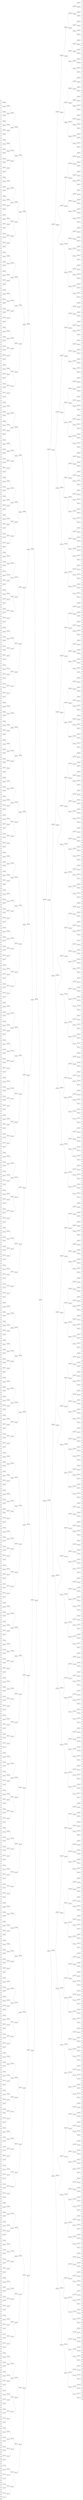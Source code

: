 graph "1024 binairy tree general" {
	graph [rankdir=LR]
	node [height=.1 shape=record]
	"α0000000000" [label="<f0> |<f1> α0|<f2>"]
	"α0000000000":f1 -- 00000000000:f0
	"α0000000001" [label="<f0> |<f1> α1|<f2>"]
	"α0000000001":f1 -- 00000000000:f2
	"α0000000010" [label="<f0> |<f1> α2|<f2>"]
	"α0000000010":f1 -- 00000000001:f0
	"α0000000011" [label="<f0> |<f1> α3|<f2>"]
	"α0000000011":f1 -- 00000000001:f2
	"α0000000100" [label="<f0> |<f1> α4|<f2>"]
	"α0000000100":f1 -- 00000000010:f0
	"α0000000101" [label="<f0> |<f1> α5|<f2>"]
	"α0000000101":f1 -- 00000000010:f2
	"α0000000110" [label="<f0> |<f1> α6|<f2>"]
	"α0000000110":f1 -- 00000000011:f0
	"α0000000111" [label="<f0> |<f1> α7|<f2>"]
	"α0000000111":f1 -- 00000000011:f2
	"α0000001000" [label="<f0> |<f1> α8|<f2>"]
	"α0000001000":f1 -- 00000000100:f0
	"α0000001001" [label="<f0> |<f1> α9|<f2>"]
	"α0000001001":f1 -- 00000000100:f2
	"α0000001010" [label="<f0> |<f1> α10|<f2>"]
	"α0000001010":f1 -- 00000000101:f0
	"α0000001011" [label="<f0> |<f1> α11|<f2>"]
	"α0000001011":f1 -- 00000000101:f2
	"α0000001100" [label="<f0> |<f1> α12|<f2>"]
	"α0000001100":f1 -- 00000000110:f0
	"α0000001101" [label="<f0> |<f1> α13|<f2>"]
	"α0000001101":f1 -- 00000000110:f2
	"α0000001110" [label="<f0> |<f1> α14|<f2>"]
	"α0000001110":f1 -- 00000000111:f0
	"α0000001111" [label="<f0> |<f1> α15|<f2>"]
	"α0000001111":f1 -- 00000000111:f2
	"α0000010000" [label="<f0> |<f1> α16|<f2>"]
	"α0000010000":f1 -- 00000001000:f0
	"α0000010001" [label="<f0> |<f1> α17|<f2>"]
	"α0000010001":f1 -- 00000001000:f2
	"α0000010010" [label="<f0> |<f1> α18|<f2>"]
	"α0000010010":f1 -- 00000001001:f0
	"α0000010011" [label="<f0> |<f1> α19|<f2>"]
	"α0000010011":f1 -- 00000001001:f2
	"α0000010100" [label="<f0> |<f1> α20|<f2>"]
	"α0000010100":f1 -- 00000001010:f0
	"α0000010101" [label="<f0> |<f1> α21|<f2>"]
	"α0000010101":f1 -- 00000001010:f2
	"α0000010110" [label="<f0> |<f1> α22|<f2>"]
	"α0000010110":f1 -- 00000001011:f0
	"α0000010111" [label="<f0> |<f1> α23|<f2>"]
	"α0000010111":f1 -- 00000001011:f2
	"α0000011000" [label="<f0> |<f1> α24|<f2>"]
	"α0000011000":f1 -- 00000001100:f0
	"α0000011001" [label="<f0> |<f1> α25|<f2>"]
	"α0000011001":f1 -- 00000001100:f2
	"α0000011010" [label="<f0> |<f1> α26|<f2>"]
	"α0000011010":f1 -- 00000001101:f0
	"α0000011011" [label="<f0> |<f1> α27|<f2>"]
	"α0000011011":f1 -- 00000001101:f2
	"α0000011100" [label="<f0> |<f1> α28|<f2>"]
	"α0000011100":f1 -- 00000001110:f0
	"α0000011101" [label="<f0> |<f1> α29|<f2>"]
	"α0000011101":f1 -- 00000001110:f2
	"α0000011110" [label="<f0> |<f1> α30|<f2>"]
	"α0000011110":f1 -- 00000001111:f0
	"α0000011111" [label="<f0> |<f1> α31|<f2>"]
	"α0000011111":f1 -- 00000001111:f2
	"α0000100000" [label="<f0> |<f1> α32|<f2>"]
	"α0000100000":f1 -- 00000010000:f0
	"α0000100001" [label="<f0> |<f1> α33|<f2>"]
	"α0000100001":f1 -- 00000010000:f2
	"α0000100010" [label="<f0> |<f1> α34|<f2>"]
	"α0000100010":f1 -- 00000010001:f0
	"α0000100011" [label="<f0> |<f1> α35|<f2>"]
	"α0000100011":f1 -- 00000010001:f2
	"α0000100100" [label="<f0> |<f1> α36|<f2>"]
	"α0000100100":f1 -- 00000010010:f0
	"α0000100101" [label="<f0> |<f1> α37|<f2>"]
	"α0000100101":f1 -- 00000010010:f2
	"α0000100110" [label="<f0> |<f1> α38|<f2>"]
	"α0000100110":f1 -- 00000010011:f0
	"α0000100111" [label="<f0> |<f1> α39|<f2>"]
	"α0000100111":f1 -- 00000010011:f2
	"α0000101000" [label="<f0> |<f1> α40|<f2>"]
	"α0000101000":f1 -- 00000010100:f0
	"α0000101001" [label="<f0> |<f1> α41|<f2>"]
	"α0000101001":f1 -- 00000010100:f2
	"α0000101010" [label="<f0> |<f1> α42|<f2>"]
	"α0000101010":f1 -- 00000010101:f0
	"α0000101011" [label="<f0> |<f1> α43|<f2>"]
	"α0000101011":f1 -- 00000010101:f2
	"α0000101100" [label="<f0> |<f1> α44|<f2>"]
	"α0000101100":f1 -- 00000010110:f0
	"α0000101101" [label="<f0> |<f1> α45|<f2>"]
	"α0000101101":f1 -- 00000010110:f2
	"α0000101110" [label="<f0> |<f1> α46|<f2>"]
	"α0000101110":f1 -- 00000010111:f0
	"α0000101111" [label="<f0> |<f1> α47|<f2>"]
	"α0000101111":f1 -- 00000010111:f2
	"α0000110000" [label="<f0> |<f1> α48|<f2>"]
	"α0000110000":f1 -- 00000011000:f0
	"α0000110001" [label="<f0> |<f1> α49|<f2>"]
	"α0000110001":f1 -- 00000011000:f2
	"α0000110010" [label="<f0> |<f1> α50|<f2>"]
	"α0000110010":f1 -- 00000011001:f0
	"α0000110011" [label="<f0> |<f1> α51|<f2>"]
	"α0000110011":f1 -- 00000011001:f2
	"α0000110100" [label="<f0> |<f1> α52|<f2>"]
	"α0000110100":f1 -- 00000011010:f0
	"α0000110101" [label="<f0> |<f1> α53|<f2>"]
	"α0000110101":f1 -- 00000011010:f2
	"α0000110110" [label="<f0> |<f1> α54|<f2>"]
	"α0000110110":f1 -- 00000011011:f0
	"α0000110111" [label="<f0> |<f1> α55|<f2>"]
	"α0000110111":f1 -- 00000011011:f2
	"α0000111000" [label="<f0> |<f1> α56|<f2>"]
	"α0000111000":f1 -- 00000011100:f0
	"α0000111001" [label="<f0> |<f1> α57|<f2>"]
	"α0000111001":f1 -- 00000011100:f2
	"α0000111010" [label="<f0> |<f1> α58|<f2>"]
	"α0000111010":f1 -- 00000011101:f0
	"α0000111011" [label="<f0> |<f1> α59|<f2>"]
	"α0000111011":f1 -- 00000011101:f2
	"α0000111100" [label="<f0> |<f1> α60|<f2>"]
	"α0000111100":f1 -- 00000011110:f0
	"α0000111101" [label="<f0> |<f1> α61|<f2>"]
	"α0000111101":f1 -- 00000011110:f2
	"α0000111110" [label="<f0> |<f1> α62|<f2>"]
	"α0000111110":f1 -- 00000011111:f0
	"α0000111111" [label="<f0> |<f1> α63|<f2>"]
	"α0000111111":f1 -- 00000011111:f2
	"α0001000000" [label="<f0> |<f1> α64|<f2>"]
	"α0001000000":f1 -- 00000100000:f0
	"α0001000001" [label="<f0> |<f1> α65|<f2>"]
	"α0001000001":f1 -- 00000100000:f2
	"α0001000010" [label="<f0> |<f1> α66|<f2>"]
	"α0001000010":f1 -- 00000100001:f0
	"α0001000011" [label="<f0> |<f1> α67|<f2>"]
	"α0001000011":f1 -- 00000100001:f2
	"α0001000100" [label="<f0> |<f1> α68|<f2>"]
	"α0001000100":f1 -- 00000100010:f0
	"α0001000101" [label="<f0> |<f1> α69|<f2>"]
	"α0001000101":f1 -- 00000100010:f2
	"α0001000110" [label="<f0> |<f1> α70|<f2>"]
	"α0001000110":f1 -- 00000100011:f0
	"α0001000111" [label="<f0> |<f1> α71|<f2>"]
	"α0001000111":f1 -- 00000100011:f2
	"α0001001000" [label="<f0> |<f1> α72|<f2>"]
	"α0001001000":f1 -- 00000100100:f0
	"α0001001001" [label="<f0> |<f1> α73|<f2>"]
	"α0001001001":f1 -- 00000100100:f2
	"α0001001010" [label="<f0> |<f1> α74|<f2>"]
	"α0001001010":f1 -- 00000100101:f0
	"α0001001011" [label="<f0> |<f1> α75|<f2>"]
	"α0001001011":f1 -- 00000100101:f2
	"α0001001100" [label="<f0> |<f1> α76|<f2>"]
	"α0001001100":f1 -- 00000100110:f0
	"α0001001101" [label="<f0> |<f1> α77|<f2>"]
	"α0001001101":f1 -- 00000100110:f2
	"α0001001110" [label="<f0> |<f1> α78|<f2>"]
	"α0001001110":f1 -- 00000100111:f0
	"α0001001111" [label="<f0> |<f1> α79|<f2>"]
	"α0001001111":f1 -- 00000100111:f2
	"α0001010000" [label="<f0> |<f1> α80|<f2>"]
	"α0001010000":f1 -- 00000101000:f0
	"α0001010001" [label="<f0> |<f1> α81|<f2>"]
	"α0001010001":f1 -- 00000101000:f2
	"α0001010010" [label="<f0> |<f1> α82|<f2>"]
	"α0001010010":f1 -- 00000101001:f0
	"α0001010011" [label="<f0> |<f1> α83|<f2>"]
	"α0001010011":f1 -- 00000101001:f2
	"α0001010100" [label="<f0> |<f1> α84|<f2>"]
	"α0001010100":f1 -- 00000101010:f0
	"α0001010101" [label="<f0> |<f1> α85|<f2>"]
	"α0001010101":f1 -- 00000101010:f2
	"α0001010110" [label="<f0> |<f1> α86|<f2>"]
	"α0001010110":f1 -- 00000101011:f0
	"α0001010111" [label="<f0> |<f1> α87|<f2>"]
	"α0001010111":f1 -- 00000101011:f2
	"α0001011000" [label="<f0> |<f1> α88|<f2>"]
	"α0001011000":f1 -- 00000101100:f0
	"α0001011001" [label="<f0> |<f1> α89|<f2>"]
	"α0001011001":f1 -- 00000101100:f2
	"α0001011010" [label="<f0> |<f1> α90|<f2>"]
	"α0001011010":f1 -- 00000101101:f0
	"α0001011011" [label="<f0> |<f1> α91|<f2>"]
	"α0001011011":f1 -- 00000101101:f2
	"α0001011100" [label="<f0> |<f1> α92|<f2>"]
	"α0001011100":f1 -- 00000101110:f0
	"α0001011101" [label="<f0> |<f1> α93|<f2>"]
	"α0001011101":f1 -- 00000101110:f2
	"α0001011110" [label="<f0> |<f1> α94|<f2>"]
	"α0001011110":f1 -- 00000101111:f0
	"α0001011111" [label="<f0> |<f1> α95|<f2>"]
	"α0001011111":f1 -- 00000101111:f2
	"α0001100000" [label="<f0> |<f1> α96|<f2>"]
	"α0001100000":f1 -- 00000110000:f0
	"α0001100001" [label="<f0> |<f1> α97|<f2>"]
	"α0001100001":f1 -- 00000110000:f2
	"α0001100010" [label="<f0> |<f1> α98|<f2>"]
	"α0001100010":f1 -- 00000110001:f0
	"α0001100011" [label="<f0> |<f1> α99|<f2>"]
	"α0001100011":f1 -- 00000110001:f2
	"α0001100100" [label="<f0> |<f1> α100|<f2>"]
	"α0001100100":f1 -- 00000110010:f0
	"α0001100101" [label="<f0> |<f1> α101|<f2>"]
	"α0001100101":f1 -- 00000110010:f2
	"α0001100110" [label="<f0> |<f1> α102|<f2>"]
	"α0001100110":f1 -- 00000110011:f0
	"α0001100111" [label="<f0> |<f1> α103|<f2>"]
	"α0001100111":f1 -- 00000110011:f2
	"α0001101000" [label="<f0> |<f1> α104|<f2>"]
	"α0001101000":f1 -- 00000110100:f0
	"α0001101001" [label="<f0> |<f1> α105|<f2>"]
	"α0001101001":f1 -- 00000110100:f2
	"α0001101010" [label="<f0> |<f1> α106|<f2>"]
	"α0001101010":f1 -- 00000110101:f0
	"α0001101011" [label="<f0> |<f1> α107|<f2>"]
	"α0001101011":f1 -- 00000110101:f2
	"α0001101100" [label="<f0> |<f1> α108|<f2>"]
	"α0001101100":f1 -- 00000110110:f0
	"α0001101101" [label="<f0> |<f1> α109|<f2>"]
	"α0001101101":f1 -- 00000110110:f2
	"α0001101110" [label="<f0> |<f1> α110|<f2>"]
	"α0001101110":f1 -- 00000110111:f0
	"α0001101111" [label="<f0> |<f1> α111|<f2>"]
	"α0001101111":f1 -- 00000110111:f2
	"α0001110000" [label="<f0> |<f1> α112|<f2>"]
	"α0001110000":f1 -- 00000111000:f0
	"α0001110001" [label="<f0> |<f1> α113|<f2>"]
	"α0001110001":f1 -- 00000111000:f2
	"α0001110010" [label="<f0> |<f1> α114|<f2>"]
	"α0001110010":f1 -- 00000111001:f0
	"α0001110011" [label="<f0> |<f1> α115|<f2>"]
	"α0001110011":f1 -- 00000111001:f2
	"α0001110100" [label="<f0> |<f1> α116|<f2>"]
	"α0001110100":f1 -- 00000111010:f0
	"α0001110101" [label="<f0> |<f1> α117|<f2>"]
	"α0001110101":f1 -- 00000111010:f2
	"α0001110110" [label="<f0> |<f1> α118|<f2>"]
	"α0001110110":f1 -- 00000111011:f0
	"α0001110111" [label="<f0> |<f1> α119|<f2>"]
	"α0001110111":f1 -- 00000111011:f2
	"α0001111000" [label="<f0> |<f1> α120|<f2>"]
	"α0001111000":f1 -- 00000111100:f0
	"α0001111001" [label="<f0> |<f1> α121|<f2>"]
	"α0001111001":f1 -- 00000111100:f2
	"α0001111010" [label="<f0> |<f1> α122|<f2>"]
	"α0001111010":f1 -- 00000111101:f0
	"α0001111011" [label="<f0> |<f1> α123|<f2>"]
	"α0001111011":f1 -- 00000111101:f2
	"α0001111100" [label="<f0> |<f1> α124|<f2>"]
	"α0001111100":f1 -- 00000111110:f0
	"α0001111101" [label="<f0> |<f1> α125|<f2>"]
	"α0001111101":f1 -- 00000111110:f2
	"α0001111110" [label="<f0> |<f1> α126|<f2>"]
	"α0001111110":f1 -- 00000111111:f0
	"α0001111111" [label="<f0> |<f1> α127|<f2>"]
	"α0001111111":f1 -- 00000111111:f2
	"α0010000000" [label="<f0> |<f1> α128|<f2>"]
	"α0010000000":f1 -- 00001000000:f0
	"α0010000001" [label="<f0> |<f1> α129|<f2>"]
	"α0010000001":f1 -- 00001000000:f2
	"α0010000010" [label="<f0> |<f1> α130|<f2>"]
	"α0010000010":f1 -- 00001000001:f0
	"α0010000011" [label="<f0> |<f1> α131|<f2>"]
	"α0010000011":f1 -- 00001000001:f2
	"α0010000100" [label="<f0> |<f1> α132|<f2>"]
	"α0010000100":f1 -- 00001000010:f0
	"α0010000101" [label="<f0> |<f1> α133|<f2>"]
	"α0010000101":f1 -- 00001000010:f2
	"α0010000110" [label="<f0> |<f1> α134|<f2>"]
	"α0010000110":f1 -- 00001000011:f0
	"α0010000111" [label="<f0> |<f1> α135|<f2>"]
	"α0010000111":f1 -- 00001000011:f2
	"α0010001000" [label="<f0> |<f1> α136|<f2>"]
	"α0010001000":f1 -- 00001000100:f0
	"α0010001001" [label="<f0> |<f1> α137|<f2>"]
	"α0010001001":f1 -- 00001000100:f2
	"α0010001010" [label="<f0> |<f1> α138|<f2>"]
	"α0010001010":f1 -- 00001000101:f0
	"α0010001011" [label="<f0> |<f1> α139|<f2>"]
	"α0010001011":f1 -- 00001000101:f2
	"α0010001100" [label="<f0> |<f1> α140|<f2>"]
	"α0010001100":f1 -- 00001000110:f0
	"α0010001101" [label="<f0> |<f1> α141|<f2>"]
	"α0010001101":f1 -- 00001000110:f2
	"α0010001110" [label="<f0> |<f1> α142|<f2>"]
	"α0010001110":f1 -- 00001000111:f0
	"α0010001111" [label="<f0> |<f1> α143|<f2>"]
	"α0010001111":f1 -- 00001000111:f2
	"α0010010000" [label="<f0> |<f1> α144|<f2>"]
	"α0010010000":f1 -- 00001001000:f0
	"α0010010001" [label="<f0> |<f1> α145|<f2>"]
	"α0010010001":f1 -- 00001001000:f2
	"α0010010010" [label="<f0> |<f1> α146|<f2>"]
	"α0010010010":f1 -- 00001001001:f0
	"α0010010011" [label="<f0> |<f1> α147|<f2>"]
	"α0010010011":f1 -- 00001001001:f2
	"α0010010100" [label="<f0> |<f1> α148|<f2>"]
	"α0010010100":f1 -- 00001001010:f0
	"α0010010101" [label="<f0> |<f1> α149|<f2>"]
	"α0010010101":f1 -- 00001001010:f2
	"α0010010110" [label="<f0> |<f1> α150|<f2>"]
	"α0010010110":f1 -- 00001001011:f0
	"α0010010111" [label="<f0> |<f1> α151|<f2>"]
	"α0010010111":f1 -- 00001001011:f2
	"α0010011000" [label="<f0> |<f1> α152|<f2>"]
	"α0010011000":f1 -- 00001001100:f0
	"α0010011001" [label="<f0> |<f1> α153|<f2>"]
	"α0010011001":f1 -- 00001001100:f2
	"α0010011010" [label="<f0> |<f1> α154|<f2>"]
	"α0010011010":f1 -- 00001001101:f0
	"α0010011011" [label="<f0> |<f1> α155|<f2>"]
	"α0010011011":f1 -- 00001001101:f2
	"α0010011100" [label="<f0> |<f1> α156|<f2>"]
	"α0010011100":f1 -- 00001001110:f0
	"α0010011101" [label="<f0> |<f1> α157|<f2>"]
	"α0010011101":f1 -- 00001001110:f2
	"α0010011110" [label="<f0> |<f1> α158|<f2>"]
	"α0010011110":f1 -- 00001001111:f0
	"α0010011111" [label="<f0> |<f1> α159|<f2>"]
	"α0010011111":f1 -- 00001001111:f2
	"α0010100000" [label="<f0> |<f1> α160|<f2>"]
	"α0010100000":f1 -- 00001010000:f0
	"α0010100001" [label="<f0> |<f1> α161|<f2>"]
	"α0010100001":f1 -- 00001010000:f2
	"α0010100010" [label="<f0> |<f1> α162|<f2>"]
	"α0010100010":f1 -- 00001010001:f0
	"α0010100011" [label="<f0> |<f1> α163|<f2>"]
	"α0010100011":f1 -- 00001010001:f2
	"α0010100100" [label="<f0> |<f1> α164|<f2>"]
	"α0010100100":f1 -- 00001010010:f0
	"α0010100101" [label="<f0> |<f1> α165|<f2>"]
	"α0010100101":f1 -- 00001010010:f2
	"α0010100110" [label="<f0> |<f1> α166|<f2>"]
	"α0010100110":f1 -- 00001010011:f0
	"α0010100111" [label="<f0> |<f1> α167|<f2>"]
	"α0010100111":f1 -- 00001010011:f2
	"α0010101000" [label="<f0> |<f1> α168|<f2>"]
	"α0010101000":f1 -- 00001010100:f0
	"α0010101001" [label="<f0> |<f1> α169|<f2>"]
	"α0010101001":f1 -- 00001010100:f2
	"α0010101010" [label="<f0> |<f1> α170|<f2>"]
	"α0010101010":f1 -- 00001010101:f0
	"α0010101011" [label="<f0> |<f1> α171|<f2>"]
	"α0010101011":f1 -- 00001010101:f2
	"α0010101100" [label="<f0> |<f1> α172|<f2>"]
	"α0010101100":f1 -- 00001010110:f0
	"α0010101101" [label="<f0> |<f1> α173|<f2>"]
	"α0010101101":f1 -- 00001010110:f2
	"α0010101110" [label="<f0> |<f1> α174|<f2>"]
	"α0010101110":f1 -- 00001010111:f0
	"α0010101111" [label="<f0> |<f1> α175|<f2>"]
	"α0010101111":f1 -- 00001010111:f2
	"α0010110000" [label="<f0> |<f1> α176|<f2>"]
	"α0010110000":f1 -- 00001011000:f0
	"α0010110001" [label="<f0> |<f1> α177|<f2>"]
	"α0010110001":f1 -- 00001011000:f2
	"α0010110010" [label="<f0> |<f1> α178|<f2>"]
	"α0010110010":f1 -- 00001011001:f0
	"α0010110011" [label="<f0> |<f1> α179|<f2>"]
	"α0010110011":f1 -- 00001011001:f2
	"α0010110100" [label="<f0> |<f1> α180|<f2>"]
	"α0010110100":f1 -- 00001011010:f0
	"α0010110101" [label="<f0> |<f1> α181|<f2>"]
	"α0010110101":f1 -- 00001011010:f2
	"α0010110110" [label="<f0> |<f1> α182|<f2>"]
	"α0010110110":f1 -- 00001011011:f0
	"α0010110111" [label="<f0> |<f1> α183|<f2>"]
	"α0010110111":f1 -- 00001011011:f2
	"α0010111000" [label="<f0> |<f1> α184|<f2>"]
	"α0010111000":f1 -- 00001011100:f0
	"α0010111001" [label="<f0> |<f1> α185|<f2>"]
	"α0010111001":f1 -- 00001011100:f2
	"α0010111010" [label="<f0> |<f1> α186|<f2>"]
	"α0010111010":f1 -- 00001011101:f0
	"α0010111011" [label="<f0> |<f1> α187|<f2>"]
	"α0010111011":f1 -- 00001011101:f2
	"α0010111100" [label="<f0> |<f1> α188|<f2>"]
	"α0010111100":f1 -- 00001011110:f0
	"α0010111101" [label="<f0> |<f1> α189|<f2>"]
	"α0010111101":f1 -- 00001011110:f2
	"α0010111110" [label="<f0> |<f1> α190|<f2>"]
	"α0010111110":f1 -- 00001011111:f0
	"α0010111111" [label="<f0> |<f1> α191|<f2>"]
	"α0010111111":f1 -- 00001011111:f2
	"α0011000000" [label="<f0> |<f1> α192|<f2>"]
	"α0011000000":f1 -- 00001100000:f0
	"α0011000001" [label="<f0> |<f1> α193|<f2>"]
	"α0011000001":f1 -- 00001100000:f2
	"α0011000010" [label="<f0> |<f1> α194|<f2>"]
	"α0011000010":f1 -- 00001100001:f0
	"α0011000011" [label="<f0> |<f1> α195|<f2>"]
	"α0011000011":f1 -- 00001100001:f2
	"α0011000100" [label="<f0> |<f1> α196|<f2>"]
	"α0011000100":f1 -- 00001100010:f0
	"α0011000101" [label="<f0> |<f1> α197|<f2>"]
	"α0011000101":f1 -- 00001100010:f2
	"α0011000110" [label="<f0> |<f1> α198|<f2>"]
	"α0011000110":f1 -- 00001100011:f0
	"α0011000111" [label="<f0> |<f1> α199|<f2>"]
	"α0011000111":f1 -- 00001100011:f2
	"α0011001000" [label="<f0> |<f1> α200|<f2>"]
	"α0011001000":f1 -- 00001100100:f0
	"α0011001001" [label="<f0> |<f1> α201|<f2>"]
	"α0011001001":f1 -- 00001100100:f2
	"α0011001010" [label="<f0> |<f1> α202|<f2>"]
	"α0011001010":f1 -- 00001100101:f0
	"α0011001011" [label="<f0> |<f1> α203|<f2>"]
	"α0011001011":f1 -- 00001100101:f2
	"α0011001100" [label="<f0> |<f1> α204|<f2>"]
	"α0011001100":f1 -- 00001100110:f0
	"α0011001101" [label="<f0> |<f1> α205|<f2>"]
	"α0011001101":f1 -- 00001100110:f2
	"α0011001110" [label="<f0> |<f1> α206|<f2>"]
	"α0011001110":f1 -- 00001100111:f0
	"α0011001111" [label="<f0> |<f1> α207|<f2>"]
	"α0011001111":f1 -- 00001100111:f2
	"α0011010000" [label="<f0> |<f1> α208|<f2>"]
	"α0011010000":f1 -- 00001101000:f0
	"α0011010001" [label="<f0> |<f1> α209|<f2>"]
	"α0011010001":f1 -- 00001101000:f2
	"α0011010010" [label="<f0> |<f1> α210|<f2>"]
	"α0011010010":f1 -- 00001101001:f0
	"α0011010011" [label="<f0> |<f1> α211|<f2>"]
	"α0011010011":f1 -- 00001101001:f2
	"α0011010100" [label="<f0> |<f1> α212|<f2>"]
	"α0011010100":f1 -- 00001101010:f0
	"α0011010101" [label="<f0> |<f1> α213|<f2>"]
	"α0011010101":f1 -- 00001101010:f2
	"α0011010110" [label="<f0> |<f1> α214|<f2>"]
	"α0011010110":f1 -- 00001101011:f0
	"α0011010111" [label="<f0> |<f1> α215|<f2>"]
	"α0011010111":f1 -- 00001101011:f2
	"α0011011000" [label="<f0> |<f1> α216|<f2>"]
	"α0011011000":f1 -- 00001101100:f0
	"α0011011001" [label="<f0> |<f1> α217|<f2>"]
	"α0011011001":f1 -- 00001101100:f2
	"α0011011010" [label="<f0> |<f1> α218|<f2>"]
	"α0011011010":f1 -- 00001101101:f0
	"α0011011011" [label="<f0> |<f1> α219|<f2>"]
	"α0011011011":f1 -- 00001101101:f2
	"α0011011100" [label="<f0> |<f1> α220|<f2>"]
	"α0011011100":f1 -- 00001101110:f0
	"α0011011101" [label="<f0> |<f1> α221|<f2>"]
	"α0011011101":f1 -- 00001101110:f2
	"α0011011110" [label="<f0> |<f1> α222|<f2>"]
	"α0011011110":f1 -- 00001101111:f0
	"α0011011111" [label="<f0> |<f1> α223|<f2>"]
	"α0011011111":f1 -- 00001101111:f2
	"α0011100000" [label="<f0> |<f1> α224|<f2>"]
	"α0011100000":f1 -- 00001110000:f0
	"α0011100001" [label="<f0> |<f1> α225|<f2>"]
	"α0011100001":f1 -- 00001110000:f2
	"α0011100010" [label="<f0> |<f1> α226|<f2>"]
	"α0011100010":f1 -- 00001110001:f0
	"α0011100011" [label="<f0> |<f1> α227|<f2>"]
	"α0011100011":f1 -- 00001110001:f2
	"α0011100100" [label="<f0> |<f1> α228|<f2>"]
	"α0011100100":f1 -- 00001110010:f0
	"α0011100101" [label="<f0> |<f1> α229|<f2>"]
	"α0011100101":f1 -- 00001110010:f2
	"α0011100110" [label="<f0> |<f1> α230|<f2>"]
	"α0011100110":f1 -- 00001110011:f0
	"α0011100111" [label="<f0> |<f1> α231|<f2>"]
	"α0011100111":f1 -- 00001110011:f2
	"α0011101000" [label="<f0> |<f1> α232|<f2>"]
	"α0011101000":f1 -- 00001110100:f0
	"α0011101001" [label="<f0> |<f1> α233|<f2>"]
	"α0011101001":f1 -- 00001110100:f2
	"α0011101010" [label="<f0> |<f1> α234|<f2>"]
	"α0011101010":f1 -- 00001110101:f0
	"α0011101011" [label="<f0> |<f1> α235|<f2>"]
	"α0011101011":f1 -- 00001110101:f2
	"α0011101100" [label="<f0> |<f1> α236|<f2>"]
	"α0011101100":f1 -- 00001110110:f0
	"α0011101101" [label="<f0> |<f1> α237|<f2>"]
	"α0011101101":f1 -- 00001110110:f2
	"α0011101110" [label="<f0> |<f1> α238|<f2>"]
	"α0011101110":f1 -- 00001110111:f0
	"α0011101111" [label="<f0> |<f1> α239|<f2>"]
	"α0011101111":f1 -- 00001110111:f2
	"α0011110000" [label="<f0> |<f1> α240|<f2>"]
	"α0011110000":f1 -- 00001111000:f0
	"α0011110001" [label="<f0> |<f1> α241|<f2>"]
	"α0011110001":f1 -- 00001111000:f2
	"α0011110010" [label="<f0> |<f1> α242|<f2>"]
	"α0011110010":f1 -- 00001111001:f0
	"α0011110011" [label="<f0> |<f1> α243|<f2>"]
	"α0011110011":f1 -- 00001111001:f2
	"α0011110100" [label="<f0> |<f1> α244|<f2>"]
	"α0011110100":f1 -- 00001111010:f0
	"α0011110101" [label="<f0> |<f1> α245|<f2>"]
	"α0011110101":f1 -- 00001111010:f2
	"α0011110110" [label="<f0> |<f1> α246|<f2>"]
	"α0011110110":f1 -- 00001111011:f0
	"α0011110111" [label="<f0> |<f1> α247|<f2>"]
	"α0011110111":f1 -- 00001111011:f2
	"α0011111000" [label="<f0> |<f1> α248|<f2>"]
	"α0011111000":f1 -- 00001111100:f0
	"α0011111001" [label="<f0> |<f1> α249|<f2>"]
	"α0011111001":f1 -- 00001111100:f2
	"α0011111010" [label="<f0> |<f1> α250|<f2>"]
	"α0011111010":f1 -- 00001111101:f0
	"α0011111011" [label="<f0> |<f1> α251|<f2>"]
	"α0011111011":f1 -- 00001111101:f2
	"α0011111100" [label="<f0> |<f1> α252|<f2>"]
	"α0011111100":f1 -- 00001111110:f0
	"α0011111101" [label="<f0> |<f1> α253|<f2>"]
	"α0011111101":f1 -- 00001111110:f2
	"α0011111110" [label="<f0> |<f1> α254|<f2>"]
	"α0011111110":f1 -- 00001111111:f0
	"α0011111111" [label="<f0> |<f1> α255|<f2>"]
	"α0011111111":f1 -- 00001111111:f2
	"α0100000000" [label="<f0> |<f1> α256|<f2>"]
	"α0100000000":f1 -- 00010000000:f0
	"α0100000001" [label="<f0> |<f1> α257|<f2>"]
	"α0100000001":f1 -- 00010000000:f2
	"α0100000010" [label="<f0> |<f1> α258|<f2>"]
	"α0100000010":f1 -- 00010000001:f0
	"α0100000011" [label="<f0> |<f1> α259|<f2>"]
	"α0100000011":f1 -- 00010000001:f2
	"α0100000100" [label="<f0> |<f1> α260|<f2>"]
	"α0100000100":f1 -- 00010000010:f0
	"α0100000101" [label="<f0> |<f1> α261|<f2>"]
	"α0100000101":f1 -- 00010000010:f2
	"α0100000110" [label="<f0> |<f1> α262|<f2>"]
	"α0100000110":f1 -- 00010000011:f0
	"α0100000111" [label="<f0> |<f1> α263|<f2>"]
	"α0100000111":f1 -- 00010000011:f2
	"α0100001000" [label="<f0> |<f1> α264|<f2>"]
	"α0100001000":f1 -- 00010000100:f0
	"α0100001001" [label="<f0> |<f1> α265|<f2>"]
	"α0100001001":f1 -- 00010000100:f2
	"α0100001010" [label="<f0> |<f1> α266|<f2>"]
	"α0100001010":f1 -- 00010000101:f0
	"α0100001011" [label="<f0> |<f1> α267|<f2>"]
	"α0100001011":f1 -- 00010000101:f2
	"α0100001100" [label="<f0> |<f1> α268|<f2>"]
	"α0100001100":f1 -- 00010000110:f0
	"α0100001101" [label="<f0> |<f1> α269|<f2>"]
	"α0100001101":f1 -- 00010000110:f2
	"α0100001110" [label="<f0> |<f1> α270|<f2>"]
	"α0100001110":f1 -- 00010000111:f0
	"α0100001111" [label="<f0> |<f1> α271|<f2>"]
	"α0100001111":f1 -- 00010000111:f2
	"α0100010000" [label="<f0> |<f1> α272|<f2>"]
	"α0100010000":f1 -- 00010001000:f0
	"α0100010001" [label="<f0> |<f1> α273|<f2>"]
	"α0100010001":f1 -- 00010001000:f2
	"α0100010010" [label="<f0> |<f1> α274|<f2>"]
	"α0100010010":f1 -- 00010001001:f0
	"α0100010011" [label="<f0> |<f1> α275|<f2>"]
	"α0100010011":f1 -- 00010001001:f2
	"α0100010100" [label="<f0> |<f1> α276|<f2>"]
	"α0100010100":f1 -- 00010001010:f0
	"α0100010101" [label="<f0> |<f1> α277|<f2>"]
	"α0100010101":f1 -- 00010001010:f2
	"α0100010110" [label="<f0> |<f1> α278|<f2>"]
	"α0100010110":f1 -- 00010001011:f0
	"α0100010111" [label="<f0> |<f1> α279|<f2>"]
	"α0100010111":f1 -- 00010001011:f2
	"α0100011000" [label="<f0> |<f1> α280|<f2>"]
	"α0100011000":f1 -- 00010001100:f0
	"α0100011001" [label="<f0> |<f1> α281|<f2>"]
	"α0100011001":f1 -- 00010001100:f2
	"α0100011010" [label="<f0> |<f1> α282|<f2>"]
	"α0100011010":f1 -- 00010001101:f0
	"α0100011011" [label="<f0> |<f1> α283|<f2>"]
	"α0100011011":f1 -- 00010001101:f2
	"α0100011100" [label="<f0> |<f1> α284|<f2>"]
	"α0100011100":f1 -- 00010001110:f0
	"α0100011101" [label="<f0> |<f1> α285|<f2>"]
	"α0100011101":f1 -- 00010001110:f2
	"α0100011110" [label="<f0> |<f1> α286|<f2>"]
	"α0100011110":f1 -- 00010001111:f0
	"α0100011111" [label="<f0> |<f1> α287|<f2>"]
	"α0100011111":f1 -- 00010001111:f2
	"α0100100000" [label="<f0> |<f1> α288|<f2>"]
	"α0100100000":f1 -- 00010010000:f0
	"α0100100001" [label="<f0> |<f1> α289|<f2>"]
	"α0100100001":f1 -- 00010010000:f2
	"α0100100010" [label="<f0> |<f1> α290|<f2>"]
	"α0100100010":f1 -- 00010010001:f0
	"α0100100011" [label="<f0> |<f1> α291|<f2>"]
	"α0100100011":f1 -- 00010010001:f2
	"α0100100100" [label="<f0> |<f1> α292|<f2>"]
	"α0100100100":f1 -- 00010010010:f0
	"α0100100101" [label="<f0> |<f1> α293|<f2>"]
	"α0100100101":f1 -- 00010010010:f2
	"α0100100110" [label="<f0> |<f1> α294|<f2>"]
	"α0100100110":f1 -- 00010010011:f0
	"α0100100111" [label="<f0> |<f1> α295|<f2>"]
	"α0100100111":f1 -- 00010010011:f2
	"α0100101000" [label="<f0> |<f1> α296|<f2>"]
	"α0100101000":f1 -- 00010010100:f0
	"α0100101001" [label="<f0> |<f1> α297|<f2>"]
	"α0100101001":f1 -- 00010010100:f2
	"α0100101010" [label="<f0> |<f1> α298|<f2>"]
	"α0100101010":f1 -- 00010010101:f0
	"α0100101011" [label="<f0> |<f1> α299|<f2>"]
	"α0100101011":f1 -- 00010010101:f2
	"α0100101100" [label="<f0> |<f1> α300|<f2>"]
	"α0100101100":f1 -- 00010010110:f0
	"α0100101101" [label="<f0> |<f1> α301|<f2>"]
	"α0100101101":f1 -- 00010010110:f2
	"α0100101110" [label="<f0> |<f1> α302|<f2>"]
	"α0100101110":f1 -- 00010010111:f0
	"α0100101111" [label="<f0> |<f1> α303|<f2>"]
	"α0100101111":f1 -- 00010010111:f2
	"α0100110000" [label="<f0> |<f1> α304|<f2>"]
	"α0100110000":f1 -- 00010011000:f0
	"α0100110001" [label="<f0> |<f1> α305|<f2>"]
	"α0100110001":f1 -- 00010011000:f2
	"α0100110010" [label="<f0> |<f1> α306|<f2>"]
	"α0100110010":f1 -- 00010011001:f0
	"α0100110011" [label="<f0> |<f1> α307|<f2>"]
	"α0100110011":f1 -- 00010011001:f2
	"α0100110100" [label="<f0> |<f1> α308|<f2>"]
	"α0100110100":f1 -- 00010011010:f0
	"α0100110101" [label="<f0> |<f1> α309|<f2>"]
	"α0100110101":f1 -- 00010011010:f2
	"α0100110110" [label="<f0> |<f1> α310|<f2>"]
	"α0100110110":f1 -- 00010011011:f0
	"α0100110111" [label="<f0> |<f1> α311|<f2>"]
	"α0100110111":f1 -- 00010011011:f2
	"α0100111000" [label="<f0> |<f1> α312|<f2>"]
	"α0100111000":f1 -- 00010011100:f0
	"α0100111001" [label="<f0> |<f1> α313|<f2>"]
	"α0100111001":f1 -- 00010011100:f2
	"α0100111010" [label="<f0> |<f1> α314|<f2>"]
	"α0100111010":f1 -- 00010011101:f0
	"α0100111011" [label="<f0> |<f1> α315|<f2>"]
	"α0100111011":f1 -- 00010011101:f2
	"α0100111100" [label="<f0> |<f1> α316|<f2>"]
	"α0100111100":f1 -- 00010011110:f0
	"α0100111101" [label="<f0> |<f1> α317|<f2>"]
	"α0100111101":f1 -- 00010011110:f2
	"α0100111110" [label="<f0> |<f1> α318|<f2>"]
	"α0100111110":f1 -- 00010011111:f0
	"α0100111111" [label="<f0> |<f1> α319|<f2>"]
	"α0100111111":f1 -- 00010011111:f2
	"α0101000000" [label="<f0> |<f1> α320|<f2>"]
	"α0101000000":f1 -- 00010100000:f0
	"α0101000001" [label="<f0> |<f1> α321|<f2>"]
	"α0101000001":f1 -- 00010100000:f2
	"α0101000010" [label="<f0> |<f1> α322|<f2>"]
	"α0101000010":f1 -- 00010100001:f0
	"α0101000011" [label="<f0> |<f1> α323|<f2>"]
	"α0101000011":f1 -- 00010100001:f2
	"α0101000100" [label="<f0> |<f1> α324|<f2>"]
	"α0101000100":f1 -- 00010100010:f0
	"α0101000101" [label="<f0> |<f1> α325|<f2>"]
	"α0101000101":f1 -- 00010100010:f2
	"α0101000110" [label="<f0> |<f1> α326|<f2>"]
	"α0101000110":f1 -- 00010100011:f0
	"α0101000111" [label="<f0> |<f1> α327|<f2>"]
	"α0101000111":f1 -- 00010100011:f2
	"α0101001000" [label="<f0> |<f1> α328|<f2>"]
	"α0101001000":f1 -- 00010100100:f0
	"α0101001001" [label="<f0> |<f1> α329|<f2>"]
	"α0101001001":f1 -- 00010100100:f2
	"α0101001010" [label="<f0> |<f1> α330|<f2>"]
	"α0101001010":f1 -- 00010100101:f0
	"α0101001011" [label="<f0> |<f1> α331|<f2>"]
	"α0101001011":f1 -- 00010100101:f2
	"α0101001100" [label="<f0> |<f1> α332|<f2>"]
	"α0101001100":f1 -- 00010100110:f0
	"α0101001101" [label="<f0> |<f1> α333|<f2>"]
	"α0101001101":f1 -- 00010100110:f2
	"α0101001110" [label="<f0> |<f1> α334|<f2>"]
	"α0101001110":f1 -- 00010100111:f0
	"α0101001111" [label="<f0> |<f1> α335|<f2>"]
	"α0101001111":f1 -- 00010100111:f2
	"α0101010000" [label="<f0> |<f1> α336|<f2>"]
	"α0101010000":f1 -- 00010101000:f0
	"α0101010001" [label="<f0> |<f1> α337|<f2>"]
	"α0101010001":f1 -- 00010101000:f2
	"α0101010010" [label="<f0> |<f1> α338|<f2>"]
	"α0101010010":f1 -- 00010101001:f0
	"α0101010011" [label="<f0> |<f1> α339|<f2>"]
	"α0101010011":f1 -- 00010101001:f2
	"α0101010100" [label="<f0> |<f1> α340|<f2>"]
	"α0101010100":f1 -- 00010101010:f0
	"α0101010101" [label="<f0> |<f1> α341|<f2>"]
	"α0101010101":f1 -- 00010101010:f2
	"α0101010110" [label="<f0> |<f1> α342|<f2>"]
	"α0101010110":f1 -- 00010101011:f0
	"α0101010111" [label="<f0> |<f1> α343|<f2>"]
	"α0101010111":f1 -- 00010101011:f2
	"α0101011000" [label="<f0> |<f1> α344|<f2>"]
	"α0101011000":f1 -- 00010101100:f0
	"α0101011001" [label="<f0> |<f1> α345|<f2>"]
	"α0101011001":f1 -- 00010101100:f2
	"α0101011010" [label="<f0> |<f1> α346|<f2>"]
	"α0101011010":f1 -- 00010101101:f0
	"α0101011011" [label="<f0> |<f1> α347|<f2>"]
	"α0101011011":f1 -- 00010101101:f2
	"α0101011100" [label="<f0> |<f1> α348|<f2>"]
	"α0101011100":f1 -- 00010101110:f0
	"α0101011101" [label="<f0> |<f1> α349|<f2>"]
	"α0101011101":f1 -- 00010101110:f2
	"α0101011110" [label="<f0> |<f1> α350|<f2>"]
	"α0101011110":f1 -- 00010101111:f0
	"α0101011111" [label="<f0> |<f1> α351|<f2>"]
	"α0101011111":f1 -- 00010101111:f2
	"α0101100000" [label="<f0> |<f1> α352|<f2>"]
	"α0101100000":f1 -- 00010110000:f0
	"α0101100001" [label="<f0> |<f1> α353|<f2>"]
	"α0101100001":f1 -- 00010110000:f2
	"α0101100010" [label="<f0> |<f1> α354|<f2>"]
	"α0101100010":f1 -- 00010110001:f0
	"α0101100011" [label="<f0> |<f1> α355|<f2>"]
	"α0101100011":f1 -- 00010110001:f2
	"α0101100100" [label="<f0> |<f1> α356|<f2>"]
	"α0101100100":f1 -- 00010110010:f0
	"α0101100101" [label="<f0> |<f1> α357|<f2>"]
	"α0101100101":f1 -- 00010110010:f2
	"α0101100110" [label="<f0> |<f1> α358|<f2>"]
	"α0101100110":f1 -- 00010110011:f0
	"α0101100111" [label="<f0> |<f1> α359|<f2>"]
	"α0101100111":f1 -- 00010110011:f2
	"α0101101000" [label="<f0> |<f1> α360|<f2>"]
	"α0101101000":f1 -- 00010110100:f0
	"α0101101001" [label="<f0> |<f1> α361|<f2>"]
	"α0101101001":f1 -- 00010110100:f2
	"α0101101010" [label="<f0> |<f1> α362|<f2>"]
	"α0101101010":f1 -- 00010110101:f0
	"α0101101011" [label="<f0> |<f1> α363|<f2>"]
	"α0101101011":f1 -- 00010110101:f2
	"α0101101100" [label="<f0> |<f1> α364|<f2>"]
	"α0101101100":f1 -- 00010110110:f0
	"α0101101101" [label="<f0> |<f1> α365|<f2>"]
	"α0101101101":f1 -- 00010110110:f2
	"α0101101110" [label="<f0> |<f1> α366|<f2>"]
	"α0101101110":f1 -- 00010110111:f0
	"α0101101111" [label="<f0> |<f1> α367|<f2>"]
	"α0101101111":f1 -- 00010110111:f2
	"α0101110000" [label="<f0> |<f1> α368|<f2>"]
	"α0101110000":f1 -- 00010111000:f0
	"α0101110001" [label="<f0> |<f1> α369|<f2>"]
	"α0101110001":f1 -- 00010111000:f2
	"α0101110010" [label="<f0> |<f1> α370|<f2>"]
	"α0101110010":f1 -- 00010111001:f0
	"α0101110011" [label="<f0> |<f1> α371|<f2>"]
	"α0101110011":f1 -- 00010111001:f2
	"α0101110100" [label="<f0> |<f1> α372|<f2>"]
	"α0101110100":f1 -- 00010111010:f0
	"α0101110101" [label="<f0> |<f1> α373|<f2>"]
	"α0101110101":f1 -- 00010111010:f2
	"α0101110110" [label="<f0> |<f1> α374|<f2>"]
	"α0101110110":f1 -- 00010111011:f0
	"α0101110111" [label="<f0> |<f1> α375|<f2>"]
	"α0101110111":f1 -- 00010111011:f2
	"α0101111000" [label="<f0> |<f1> α376|<f2>"]
	"α0101111000":f1 -- 00010111100:f0
	"α0101111001" [label="<f0> |<f1> α377|<f2>"]
	"α0101111001":f1 -- 00010111100:f2
	"α0101111010" [label="<f0> |<f1> α378|<f2>"]
	"α0101111010":f1 -- 00010111101:f0
	"α0101111011" [label="<f0> |<f1> α379|<f2>"]
	"α0101111011":f1 -- 00010111101:f2
	"α0101111100" [label="<f0> |<f1> α380|<f2>"]
	"α0101111100":f1 -- 00010111110:f0
	"α0101111101" [label="<f0> |<f1> α381|<f2>"]
	"α0101111101":f1 -- 00010111110:f2
	"α0101111110" [label="<f0> |<f1> α382|<f2>"]
	"α0101111110":f1 -- 00010111111:f0
	"α0101111111" [label="<f0> |<f1> α383|<f2>"]
	"α0101111111":f1 -- 00010111111:f2
	"α0110000000" [label="<f0> |<f1> α384|<f2>"]
	"α0110000000":f1 -- 00011000000:f0
	"α0110000001" [label="<f0> |<f1> α385|<f2>"]
	"α0110000001":f1 -- 00011000000:f2
	"α0110000010" [label="<f0> |<f1> α386|<f2>"]
	"α0110000010":f1 -- 00011000001:f0
	"α0110000011" [label="<f0> |<f1> α387|<f2>"]
	"α0110000011":f1 -- 00011000001:f2
	"α0110000100" [label="<f0> |<f1> α388|<f2>"]
	"α0110000100":f1 -- 00011000010:f0
	"α0110000101" [label="<f0> |<f1> α389|<f2>"]
	"α0110000101":f1 -- 00011000010:f2
	"α0110000110" [label="<f0> |<f1> α390|<f2>"]
	"α0110000110":f1 -- 00011000011:f0
	"α0110000111" [label="<f0> |<f1> α391|<f2>"]
	"α0110000111":f1 -- 00011000011:f2
	"α0110001000" [label="<f0> |<f1> α392|<f2>"]
	"α0110001000":f1 -- 00011000100:f0
	"α0110001001" [label="<f0> |<f1> α393|<f2>"]
	"α0110001001":f1 -- 00011000100:f2
	"α0110001010" [label="<f0> |<f1> α394|<f2>"]
	"α0110001010":f1 -- 00011000101:f0
	"α0110001011" [label="<f0> |<f1> α395|<f2>"]
	"α0110001011":f1 -- 00011000101:f2
	"α0110001100" [label="<f0> |<f1> α396|<f2>"]
	"α0110001100":f1 -- 00011000110:f0
	"α0110001101" [label="<f0> |<f1> α397|<f2>"]
	"α0110001101":f1 -- 00011000110:f2
	"α0110001110" [label="<f0> |<f1> α398|<f2>"]
	"α0110001110":f1 -- 00011000111:f0
	"α0110001111" [label="<f0> |<f1> α399|<f2>"]
	"α0110001111":f1 -- 00011000111:f2
	"α0110010000" [label="<f0> |<f1> α400|<f2>"]
	"α0110010000":f1 -- 00011001000:f0
	"α0110010001" [label="<f0> |<f1> α401|<f2>"]
	"α0110010001":f1 -- 00011001000:f2
	"α0110010010" [label="<f0> |<f1> α402|<f2>"]
	"α0110010010":f1 -- 00011001001:f0
	"α0110010011" [label="<f0> |<f1> α403|<f2>"]
	"α0110010011":f1 -- 00011001001:f2
	"α0110010100" [label="<f0> |<f1> α404|<f2>"]
	"α0110010100":f1 -- 00011001010:f0
	"α0110010101" [label="<f0> |<f1> α405|<f2>"]
	"α0110010101":f1 -- 00011001010:f2
	"α0110010110" [label="<f0> |<f1> α406|<f2>"]
	"α0110010110":f1 -- 00011001011:f0
	"α0110010111" [label="<f0> |<f1> α407|<f2>"]
	"α0110010111":f1 -- 00011001011:f2
	"α0110011000" [label="<f0> |<f1> α408|<f2>"]
	"α0110011000":f1 -- 00011001100:f0
	"α0110011001" [label="<f0> |<f1> α409|<f2>"]
	"α0110011001":f1 -- 00011001100:f2
	"α0110011010" [label="<f0> |<f1> α410|<f2>"]
	"α0110011010":f1 -- 00011001101:f0
	"α0110011011" [label="<f0> |<f1> α411|<f2>"]
	"α0110011011":f1 -- 00011001101:f2
	"α0110011100" [label="<f0> |<f1> α412|<f2>"]
	"α0110011100":f1 -- 00011001110:f0
	"α0110011101" [label="<f0> |<f1> α413|<f2>"]
	"α0110011101":f1 -- 00011001110:f2
	"α0110011110" [label="<f0> |<f1> α414|<f2>"]
	"α0110011110":f1 -- 00011001111:f0
	"α0110011111" [label="<f0> |<f1> α415|<f2>"]
	"α0110011111":f1 -- 00011001111:f2
	"α0110100000" [label="<f0> |<f1> α416|<f2>"]
	"α0110100000":f1 -- 00011010000:f0
	"α0110100001" [label="<f0> |<f1> α417|<f2>"]
	"α0110100001":f1 -- 00011010000:f2
	"α0110100010" [label="<f0> |<f1> α418|<f2>"]
	"α0110100010":f1 -- 00011010001:f0
	"α0110100011" [label="<f0> |<f1> α419|<f2>"]
	"α0110100011":f1 -- 00011010001:f2
	"α0110100100" [label="<f0> |<f1> α420|<f2>"]
	"α0110100100":f1 -- 00011010010:f0
	"α0110100101" [label="<f0> |<f1> α421|<f2>"]
	"α0110100101":f1 -- 00011010010:f2
	"α0110100110" [label="<f0> |<f1> α422|<f2>"]
	"α0110100110":f1 -- 00011010011:f0
	"α0110100111" [label="<f0> |<f1> α423|<f2>"]
	"α0110100111":f1 -- 00011010011:f2
	"α0110101000" [label="<f0> |<f1> α424|<f2>"]
	"α0110101000":f1 -- 00011010100:f0
	"α0110101001" [label="<f0> |<f1> α425|<f2>"]
	"α0110101001":f1 -- 00011010100:f2
	"α0110101010" [label="<f0> |<f1> α426|<f2>"]
	"α0110101010":f1 -- 00011010101:f0
	"α0110101011" [label="<f0> |<f1> α427|<f2>"]
	"α0110101011":f1 -- 00011010101:f2
	"α0110101100" [label="<f0> |<f1> α428|<f2>"]
	"α0110101100":f1 -- 00011010110:f0
	"α0110101101" [label="<f0> |<f1> α429|<f2>"]
	"α0110101101":f1 -- 00011010110:f2
	"α0110101110" [label="<f0> |<f1> α430|<f2>"]
	"α0110101110":f1 -- 00011010111:f0
	"α0110101111" [label="<f0> |<f1> α431|<f2>"]
	"α0110101111":f1 -- 00011010111:f2
	"α0110110000" [label="<f0> |<f1> α432|<f2>"]
	"α0110110000":f1 -- 00011011000:f0
	"α0110110001" [label="<f0> |<f1> α433|<f2>"]
	"α0110110001":f1 -- 00011011000:f2
	"α0110110010" [label="<f0> |<f1> α434|<f2>"]
	"α0110110010":f1 -- 00011011001:f0
	"α0110110011" [label="<f0> |<f1> α435|<f2>"]
	"α0110110011":f1 -- 00011011001:f2
	"α0110110100" [label="<f0> |<f1> α436|<f2>"]
	"α0110110100":f1 -- 00011011010:f0
	"α0110110101" [label="<f0> |<f1> α437|<f2>"]
	"α0110110101":f1 -- 00011011010:f2
	"α0110110110" [label="<f0> |<f1> α438|<f2>"]
	"α0110110110":f1 -- 00011011011:f0
	"α0110110111" [label="<f0> |<f1> α439|<f2>"]
	"α0110110111":f1 -- 00011011011:f2
	"α0110111000" [label="<f0> |<f1> α440|<f2>"]
	"α0110111000":f1 -- 00011011100:f0
	"α0110111001" [label="<f0> |<f1> α441|<f2>"]
	"α0110111001":f1 -- 00011011100:f2
	"α0110111010" [label="<f0> |<f1> α442|<f2>"]
	"α0110111010":f1 -- 00011011101:f0
	"α0110111011" [label="<f0> |<f1> α443|<f2>"]
	"α0110111011":f1 -- 00011011101:f2
	"α0110111100" [label="<f0> |<f1> α444|<f2>"]
	"α0110111100":f1 -- 00011011110:f0
	"α0110111101" [label="<f0> |<f1> α445|<f2>"]
	"α0110111101":f1 -- 00011011110:f2
	"α0110111110" [label="<f0> |<f1> α446|<f2>"]
	"α0110111110":f1 -- 00011011111:f0
	"α0110111111" [label="<f0> |<f1> α447|<f2>"]
	"α0110111111":f1 -- 00011011111:f2
	"α0111000000" [label="<f0> |<f1> α448|<f2>"]
	"α0111000000":f1 -- 00011100000:f0
	"α0111000001" [label="<f0> |<f1> α449|<f2>"]
	"α0111000001":f1 -- 00011100000:f2
	"α0111000010" [label="<f0> |<f1> α450|<f2>"]
	"α0111000010":f1 -- 00011100001:f0
	"α0111000011" [label="<f0> |<f1> α451|<f2>"]
	"α0111000011":f1 -- 00011100001:f2
	"α0111000100" [label="<f0> |<f1> α452|<f2>"]
	"α0111000100":f1 -- 00011100010:f0
	"α0111000101" [label="<f0> |<f1> α453|<f2>"]
	"α0111000101":f1 -- 00011100010:f2
	"α0111000110" [label="<f0> |<f1> α454|<f2>"]
	"α0111000110":f1 -- 00011100011:f0
	"α0111000111" [label="<f0> |<f1> α455|<f2>"]
	"α0111000111":f1 -- 00011100011:f2
	"α0111001000" [label="<f0> |<f1> α456|<f2>"]
	"α0111001000":f1 -- 00011100100:f0
	"α0111001001" [label="<f0> |<f1> α457|<f2>"]
	"α0111001001":f1 -- 00011100100:f2
	"α0111001010" [label="<f0> |<f1> α458|<f2>"]
	"α0111001010":f1 -- 00011100101:f0
	"α0111001011" [label="<f0> |<f1> α459|<f2>"]
	"α0111001011":f1 -- 00011100101:f2
	"α0111001100" [label="<f0> |<f1> α460|<f2>"]
	"α0111001100":f1 -- 00011100110:f0
	"α0111001101" [label="<f0> |<f1> α461|<f2>"]
	"α0111001101":f1 -- 00011100110:f2
	"α0111001110" [label="<f0> |<f1> α462|<f2>"]
	"α0111001110":f1 -- 00011100111:f0
	"α0111001111" [label="<f0> |<f1> α463|<f2>"]
	"α0111001111":f1 -- 00011100111:f2
	"α0111010000" [label="<f0> |<f1> α464|<f2>"]
	"α0111010000":f1 -- 00011101000:f0
	"α0111010001" [label="<f0> |<f1> α465|<f2>"]
	"α0111010001":f1 -- 00011101000:f2
	"α0111010010" [label="<f0> |<f1> α466|<f2>"]
	"α0111010010":f1 -- 00011101001:f0
	"α0111010011" [label="<f0> |<f1> α467|<f2>"]
	"α0111010011":f1 -- 00011101001:f2
	"α0111010100" [label="<f0> |<f1> α468|<f2>"]
	"α0111010100":f1 -- 00011101010:f0
	"α0111010101" [label="<f0> |<f1> α469|<f2>"]
	"α0111010101":f1 -- 00011101010:f2
	"α0111010110" [label="<f0> |<f1> α470|<f2>"]
	"α0111010110":f1 -- 00011101011:f0
	"α0111010111" [label="<f0> |<f1> α471|<f2>"]
	"α0111010111":f1 -- 00011101011:f2
	"α0111011000" [label="<f0> |<f1> α472|<f2>"]
	"α0111011000":f1 -- 00011101100:f0
	"α0111011001" [label="<f0> |<f1> α473|<f2>"]
	"α0111011001":f1 -- 00011101100:f2
	"α0111011010" [label="<f0> |<f1> α474|<f2>"]
	"α0111011010":f1 -- 00011101101:f0
	"α0111011011" [label="<f0> |<f1> α475|<f2>"]
	"α0111011011":f1 -- 00011101101:f2
	"α0111011100" [label="<f0> |<f1> α476|<f2>"]
	"α0111011100":f1 -- 00011101110:f0
	"α0111011101" [label="<f0> |<f1> α477|<f2>"]
	"α0111011101":f1 -- 00011101110:f2
	"α0111011110" [label="<f0> |<f1> α478|<f2>"]
	"α0111011110":f1 -- 00011101111:f0
	"α0111011111" [label="<f0> |<f1> α479|<f2>"]
	"α0111011111":f1 -- 00011101111:f2
	"α0111100000" [label="<f0> |<f1> α480|<f2>"]
	"α0111100000":f1 -- 00011110000:f0
	"α0111100001" [label="<f0> |<f1> α481|<f2>"]
	"α0111100001":f1 -- 00011110000:f2
	"α0111100010" [label="<f0> |<f1> α482|<f2>"]
	"α0111100010":f1 -- 00011110001:f0
	"α0111100011" [label="<f0> |<f1> α483|<f2>"]
	"α0111100011":f1 -- 00011110001:f2
	"α0111100100" [label="<f0> |<f1> α484|<f2>"]
	"α0111100100":f1 -- 00011110010:f0
	"α0111100101" [label="<f0> |<f1> α485|<f2>"]
	"α0111100101":f1 -- 00011110010:f2
	"α0111100110" [label="<f0> |<f1> α486|<f2>"]
	"α0111100110":f1 -- 00011110011:f0
	"α0111100111" [label="<f0> |<f1> α487|<f2>"]
	"α0111100111":f1 -- 00011110011:f2
	"α0111101000" [label="<f0> |<f1> α488|<f2>"]
	"α0111101000":f1 -- 00011110100:f0
	"α0111101001" [label="<f0> |<f1> α489|<f2>"]
	"α0111101001":f1 -- 00011110100:f2
	"α0111101010" [label="<f0> |<f1> α490|<f2>"]
	"α0111101010":f1 -- 00011110101:f0
	"α0111101011" [label="<f0> |<f1> α491|<f2>"]
	"α0111101011":f1 -- 00011110101:f2
	"α0111101100" [label="<f0> |<f1> α492|<f2>"]
	"α0111101100":f1 -- 00011110110:f0
	"α0111101101" [label="<f0> |<f1> α493|<f2>"]
	"α0111101101":f1 -- 00011110110:f2
	"α0111101110" [label="<f0> |<f1> α494|<f2>"]
	"α0111101110":f1 -- 00011110111:f0
	"α0111101111" [label="<f0> |<f1> α495|<f2>"]
	"α0111101111":f1 -- 00011110111:f2
	"α0111110000" [label="<f0> |<f1> α496|<f2>"]
	"α0111110000":f1 -- 00011111000:f0
	"α0111110001" [label="<f0> |<f1> α497|<f2>"]
	"α0111110001":f1 -- 00011111000:f2
	"α0111110010" [label="<f0> |<f1> α498|<f2>"]
	"α0111110010":f1 -- 00011111001:f0
	"α0111110011" [label="<f0> |<f1> α499|<f2>"]
	"α0111110011":f1 -- 00011111001:f2
	"α0111110100" [label="<f0> |<f1> α500|<f2>"]
	"α0111110100":f1 -- 00011111010:f0
	"α0111110101" [label="<f0> |<f1> α501|<f2>"]
	"α0111110101":f1 -- 00011111010:f2
	"α0111110110" [label="<f0> |<f1> α502|<f2>"]
	"α0111110110":f1 -- 00011111011:f0
	"α0111110111" [label="<f0> |<f1> α503|<f2>"]
	"α0111110111":f1 -- 00011111011:f2
	"α0111111000" [label="<f0> |<f1> α504|<f2>"]
	"α0111111000":f1 -- 00011111100:f0
	"α0111111001" [label="<f0> |<f1> α505|<f2>"]
	"α0111111001":f1 -- 00011111100:f2
	"α0111111010" [label="<f0> |<f1> α506|<f2>"]
	"α0111111010":f1 -- 00011111101:f0
	"α0111111011" [label="<f0> |<f1> α507|<f2>"]
	"α0111111011":f1 -- 00011111101:f2
	"α0111111100" [label="<f0> |<f1> α508|<f2>"]
	"α0111111100":f1 -- 00011111110:f0
	"α0111111101" [label="<f0> |<f1> α509|<f2>"]
	"α0111111101":f1 -- 00011111110:f2
	"α0111111110" [label="<f0> |<f1> α510|<f2>"]
	"α0111111110":f1 -- 00011111111:f0
	"α0111111111" [label="<f0> |<f1> α511|<f2>"]
	"α0111111111":f1 -- 00011111111:f2
	"α1000000000" [label="<f0> |<f1> α512|<f2>"]
	"α1000000000":f1 -- 00100000000:f0
	"α1000000001" [label="<f0> |<f1> α513|<f2>"]
	"α1000000001":f1 -- 00100000000:f2
	"α1000000010" [label="<f0> |<f1> α514|<f2>"]
	"α1000000010":f1 -- 00100000001:f0
	"α1000000011" [label="<f0> |<f1> α515|<f2>"]
	"α1000000011":f1 -- 00100000001:f2
	"α1000000100" [label="<f0> |<f1> α516|<f2>"]
	"α1000000100":f1 -- 00100000010:f0
	"α1000000101" [label="<f0> |<f1> α517|<f2>"]
	"α1000000101":f1 -- 00100000010:f2
	"α1000000110" [label="<f0> |<f1> α518|<f2>"]
	"α1000000110":f1 -- 00100000011:f0
	"α1000000111" [label="<f0> |<f1> α519|<f2>"]
	"α1000000111":f1 -- 00100000011:f2
	"α1000001000" [label="<f0> |<f1> α520|<f2>"]
	"α1000001000":f1 -- 00100000100:f0
	"α1000001001" [label="<f0> |<f1> α521|<f2>"]
	"α1000001001":f1 -- 00100000100:f2
	"α1000001010" [label="<f0> |<f1> α522|<f2>"]
	"α1000001010":f1 -- 00100000101:f0
	"α1000001011" [label="<f0> |<f1> α523|<f2>"]
	"α1000001011":f1 -- 00100000101:f2
	"α1000001100" [label="<f0> |<f1> α524|<f2>"]
	"α1000001100":f1 -- 00100000110:f0
	"α1000001101" [label="<f0> |<f1> α525|<f2>"]
	"α1000001101":f1 -- 00100000110:f2
	"α1000001110" [label="<f0> |<f1> α526|<f2>"]
	"α1000001110":f1 -- 00100000111:f0
	"α1000001111" [label="<f0> |<f1> α527|<f2>"]
	"α1000001111":f1 -- 00100000111:f2
	"α1000010000" [label="<f0> |<f1> α528|<f2>"]
	"α1000010000":f1 -- 00100001000:f0
	"α1000010001" [label="<f0> |<f1> α529|<f2>"]
	"α1000010001":f1 -- 00100001000:f2
	"α1000010010" [label="<f0> |<f1> α530|<f2>"]
	"α1000010010":f1 -- 00100001001:f0
	"α1000010011" [label="<f0> |<f1> α531|<f2>"]
	"α1000010011":f1 -- 00100001001:f2
	"α1000010100" [label="<f0> |<f1> α532|<f2>"]
	"α1000010100":f1 -- 00100001010:f0
	"α1000010101" [label="<f0> |<f1> α533|<f2>"]
	"α1000010101":f1 -- 00100001010:f2
	"α1000010110" [label="<f0> |<f1> α534|<f2>"]
	"α1000010110":f1 -- 00100001011:f0
	"α1000010111" [label="<f0> |<f1> α535|<f2>"]
	"α1000010111":f1 -- 00100001011:f2
	"α1000011000" [label="<f0> |<f1> α536|<f2>"]
	"α1000011000":f1 -- 00100001100:f0
	"α1000011001" [label="<f0> |<f1> α537|<f2>"]
	"α1000011001":f1 -- 00100001100:f2
	"α1000011010" [label="<f0> |<f1> α538|<f2>"]
	"α1000011010":f1 -- 00100001101:f0
	"α1000011011" [label="<f0> |<f1> α539|<f2>"]
	"α1000011011":f1 -- 00100001101:f2
	"α1000011100" [label="<f0> |<f1> α540|<f2>"]
	"α1000011100":f1 -- 00100001110:f0
	"α1000011101" [label="<f0> |<f1> α541|<f2>"]
	"α1000011101":f1 -- 00100001110:f2
	"α1000011110" [label="<f0> |<f1> α542|<f2>"]
	"α1000011110":f1 -- 00100001111:f0
	"α1000011111" [label="<f0> |<f1> α543|<f2>"]
	"α1000011111":f1 -- 00100001111:f2
	"α1000100000" [label="<f0> |<f1> α544|<f2>"]
	"α1000100000":f1 -- 00100010000:f0
	"α1000100001" [label="<f0> |<f1> α545|<f2>"]
	"α1000100001":f1 -- 00100010000:f2
	"α1000100010" [label="<f0> |<f1> α546|<f2>"]
	"α1000100010":f1 -- 00100010001:f0
	"α1000100011" [label="<f0> |<f1> α547|<f2>"]
	"α1000100011":f1 -- 00100010001:f2
	"α1000100100" [label="<f0> |<f1> α548|<f2>"]
	"α1000100100":f1 -- 00100010010:f0
	"α1000100101" [label="<f0> |<f1> α549|<f2>"]
	"α1000100101":f1 -- 00100010010:f2
	"α1000100110" [label="<f0> |<f1> α550|<f2>"]
	"α1000100110":f1 -- 00100010011:f0
	"α1000100111" [label="<f0> |<f1> α551|<f2>"]
	"α1000100111":f1 -- 00100010011:f2
	"α1000101000" [label="<f0> |<f1> α552|<f2>"]
	"α1000101000":f1 -- 00100010100:f0
	"α1000101001" [label="<f0> |<f1> α553|<f2>"]
	"α1000101001":f1 -- 00100010100:f2
	"α1000101010" [label="<f0> |<f1> α554|<f2>"]
	"α1000101010":f1 -- 00100010101:f0
	"α1000101011" [label="<f0> |<f1> α555|<f2>"]
	"α1000101011":f1 -- 00100010101:f2
	"α1000101100" [label="<f0> |<f1> α556|<f2>"]
	"α1000101100":f1 -- 00100010110:f0
	"α1000101101" [label="<f0> |<f1> α557|<f2>"]
	"α1000101101":f1 -- 00100010110:f2
	"α1000101110" [label="<f0> |<f1> α558|<f2>"]
	"α1000101110":f1 -- 00100010111:f0
	"α1000101111" [label="<f0> |<f1> α559|<f2>"]
	"α1000101111":f1 -- 00100010111:f2
	"α1000110000" [label="<f0> |<f1> α560|<f2>"]
	"α1000110000":f1 -- 00100011000:f0
	"α1000110001" [label="<f0> |<f1> α561|<f2>"]
	"α1000110001":f1 -- 00100011000:f2
	"α1000110010" [label="<f0> |<f1> α562|<f2>"]
	"α1000110010":f1 -- 00100011001:f0
	"α1000110011" [label="<f0> |<f1> α563|<f2>"]
	"α1000110011":f1 -- 00100011001:f2
	"α1000110100" [label="<f0> |<f1> α564|<f2>"]
	"α1000110100":f1 -- 00100011010:f0
	"α1000110101" [label="<f0> |<f1> α565|<f2>"]
	"α1000110101":f1 -- 00100011010:f2
	"α1000110110" [label="<f0> |<f1> α566|<f2>"]
	"α1000110110":f1 -- 00100011011:f0
	"α1000110111" [label="<f0> |<f1> α567|<f2>"]
	"α1000110111":f1 -- 00100011011:f2
	"α1000111000" [label="<f0> |<f1> α568|<f2>"]
	"α1000111000":f1 -- 00100011100:f0
	"α1000111001" [label="<f0> |<f1> α569|<f2>"]
	"α1000111001":f1 -- 00100011100:f2
	"α1000111010" [label="<f0> |<f1> α570|<f2>"]
	"α1000111010":f1 -- 00100011101:f0
	"α1000111011" [label="<f0> |<f1> α571|<f2>"]
	"α1000111011":f1 -- 00100011101:f2
	"α1000111100" [label="<f0> |<f1> α572|<f2>"]
	"α1000111100":f1 -- 00100011110:f0
	"α1000111101" [label="<f0> |<f1> α573|<f2>"]
	"α1000111101":f1 -- 00100011110:f2
	"α1000111110" [label="<f0> |<f1> α574|<f2>"]
	"α1000111110":f1 -- 00100011111:f0
	"α1000111111" [label="<f0> |<f1> α575|<f2>"]
	"α1000111111":f1 -- 00100011111:f2
	"α1001000000" [label="<f0> |<f1> α576|<f2>"]
	"α1001000000":f1 -- 00100100000:f0
	"α1001000001" [label="<f0> |<f1> α577|<f2>"]
	"α1001000001":f1 -- 00100100000:f2
	"α1001000010" [label="<f0> |<f1> α578|<f2>"]
	"α1001000010":f1 -- 00100100001:f0
	"α1001000011" [label="<f0> |<f1> α579|<f2>"]
	"α1001000011":f1 -- 00100100001:f2
	"α1001000100" [label="<f0> |<f1> α580|<f2>"]
	"α1001000100":f1 -- 00100100010:f0
	"α1001000101" [label="<f0> |<f1> α581|<f2>"]
	"α1001000101":f1 -- 00100100010:f2
	"α1001000110" [label="<f0> |<f1> α582|<f2>"]
	"α1001000110":f1 -- 00100100011:f0
	"α1001000111" [label="<f0> |<f1> α583|<f2>"]
	"α1001000111":f1 -- 00100100011:f2
	"α1001001000" [label="<f0> |<f1> α584|<f2>"]
	"α1001001000":f1 -- 00100100100:f0
	"α1001001001" [label="<f0> |<f1> α585|<f2>"]
	"α1001001001":f1 -- 00100100100:f2
	"α1001001010" [label="<f0> |<f1> α586|<f2>"]
	"α1001001010":f1 -- 00100100101:f0
	"α1001001011" [label="<f0> |<f1> α587|<f2>"]
	"α1001001011":f1 -- 00100100101:f2
	"α1001001100" [label="<f0> |<f1> α588|<f2>"]
	"α1001001100":f1 -- 00100100110:f0
	"α1001001101" [label="<f0> |<f1> α589|<f2>"]
	"α1001001101":f1 -- 00100100110:f2
	"α1001001110" [label="<f0> |<f1> α590|<f2>"]
	"α1001001110":f1 -- 00100100111:f0
	"α1001001111" [label="<f0> |<f1> α591|<f2>"]
	"α1001001111":f1 -- 00100100111:f2
	"α1001010000" [label="<f0> |<f1> α592|<f2>"]
	"α1001010000":f1 -- 00100101000:f0
	"α1001010001" [label="<f0> |<f1> α593|<f2>"]
	"α1001010001":f1 -- 00100101000:f2
	"α1001010010" [label="<f0> |<f1> α594|<f2>"]
	"α1001010010":f1 -- 00100101001:f0
	"α1001010011" [label="<f0> |<f1> α595|<f2>"]
	"α1001010011":f1 -- 00100101001:f2
	"α1001010100" [label="<f0> |<f1> α596|<f2>"]
	"α1001010100":f1 -- 00100101010:f0
	"α1001010101" [label="<f0> |<f1> α597|<f2>"]
	"α1001010101":f1 -- 00100101010:f2
	"α1001010110" [label="<f0> |<f1> α598|<f2>"]
	"α1001010110":f1 -- 00100101011:f0
	"α1001010111" [label="<f0> |<f1> α599|<f2>"]
	"α1001010111":f1 -- 00100101011:f2
	"α1001011000" [label="<f0> |<f1> α600|<f2>"]
	"α1001011000":f1 -- 00100101100:f0
	"α1001011001" [label="<f0> |<f1> α601|<f2>"]
	"α1001011001":f1 -- 00100101100:f2
	"α1001011010" [label="<f0> |<f1> α602|<f2>"]
	"α1001011010":f1 -- 00100101101:f0
	"α1001011011" [label="<f0> |<f1> α603|<f2>"]
	"α1001011011":f1 -- 00100101101:f2
	"α1001011100" [label="<f0> |<f1> α604|<f2>"]
	"α1001011100":f1 -- 00100101110:f0
	"α1001011101" [label="<f0> |<f1> α605|<f2>"]
	"α1001011101":f1 -- 00100101110:f2
	"α1001011110" [label="<f0> |<f1> α606|<f2>"]
	"α1001011110":f1 -- 00100101111:f0
	"α1001011111" [label="<f0> |<f1> α607|<f2>"]
	"α1001011111":f1 -- 00100101111:f2
	"α1001100000" [label="<f0> |<f1> α608|<f2>"]
	"α1001100000":f1 -- 00100110000:f0
	"α1001100001" [label="<f0> |<f1> α609|<f2>"]
	"α1001100001":f1 -- 00100110000:f2
	"α1001100010" [label="<f0> |<f1> α610|<f2>"]
	"α1001100010":f1 -- 00100110001:f0
	"α1001100011" [label="<f0> |<f1> α611|<f2>"]
	"α1001100011":f1 -- 00100110001:f2
	"α1001100100" [label="<f0> |<f1> α612|<f2>"]
	"α1001100100":f1 -- 00100110010:f0
	"α1001100101" [label="<f0> |<f1> α613|<f2>"]
	"α1001100101":f1 -- 00100110010:f2
	"α1001100110" [label="<f0> |<f1> α614|<f2>"]
	"α1001100110":f1 -- 00100110011:f0
	"α1001100111" [label="<f0> |<f1> α615|<f2>"]
	"α1001100111":f1 -- 00100110011:f2
	"α1001101000" [label="<f0> |<f1> α616|<f2>"]
	"α1001101000":f1 -- 00100110100:f0
	"α1001101001" [label="<f0> |<f1> α617|<f2>"]
	"α1001101001":f1 -- 00100110100:f2
	"α1001101010" [label="<f0> |<f1> α618|<f2>"]
	"α1001101010":f1 -- 00100110101:f0
	"α1001101011" [label="<f0> |<f1> α619|<f2>"]
	"α1001101011":f1 -- 00100110101:f2
	"α1001101100" [label="<f0> |<f1> α620|<f2>"]
	"α1001101100":f1 -- 00100110110:f0
	"α1001101101" [label="<f0> |<f1> α621|<f2>"]
	"α1001101101":f1 -- 00100110110:f2
	"α1001101110" [label="<f0> |<f1> α622|<f2>"]
	"α1001101110":f1 -- 00100110111:f0
	"α1001101111" [label="<f0> |<f1> α623|<f2>"]
	"α1001101111":f1 -- 00100110111:f2
	"α1001110000" [label="<f0> |<f1> α624|<f2>"]
	"α1001110000":f1 -- 00100111000:f0
	"α1001110001" [label="<f0> |<f1> α625|<f2>"]
	"α1001110001":f1 -- 00100111000:f2
	"α1001110010" [label="<f0> |<f1> α626|<f2>"]
	"α1001110010":f1 -- 00100111001:f0
	"α1001110011" [label="<f0> |<f1> α627|<f2>"]
	"α1001110011":f1 -- 00100111001:f2
	"α1001110100" [label="<f0> |<f1> α628|<f2>"]
	"α1001110100":f1 -- 00100111010:f0
	"α1001110101" [label="<f0> |<f1> α629|<f2>"]
	"α1001110101":f1 -- 00100111010:f2
	"α1001110110" [label="<f0> |<f1> α630|<f2>"]
	"α1001110110":f1 -- 00100111011:f0
	"α1001110111" [label="<f0> |<f1> α631|<f2>"]
	"α1001110111":f1 -- 00100111011:f2
	"α1001111000" [label="<f0> |<f1> α632|<f2>"]
	"α1001111000":f1 -- 00100111100:f0
	"α1001111001" [label="<f0> |<f1> α633|<f2>"]
	"α1001111001":f1 -- 00100111100:f2
	"α1001111010" [label="<f0> |<f1> α634|<f2>"]
	"α1001111010":f1 -- 00100111101:f0
	"α1001111011" [label="<f0> |<f1> α635|<f2>"]
	"α1001111011":f1 -- 00100111101:f2
	"α1001111100" [label="<f0> |<f1> α636|<f2>"]
	"α1001111100":f1 -- 00100111110:f0
	"α1001111101" [label="<f0> |<f1> α637|<f2>"]
	"α1001111101":f1 -- 00100111110:f2
	"α1001111110" [label="<f0> |<f1> α638|<f2>"]
	"α1001111110":f1 -- 00100111111:f0
	"α1001111111" [label="<f0> |<f1> α639|<f2>"]
	"α1001111111":f1 -- 00100111111:f2
	"α1010000000" [label="<f0> |<f1> α640|<f2>"]
	"α1010000000":f1 -- 00101000000:f0
	"α1010000001" [label="<f0> |<f1> α641|<f2>"]
	"α1010000001":f1 -- 00101000000:f2
	"α1010000010" [label="<f0> |<f1> α642|<f2>"]
	"α1010000010":f1 -- 00101000001:f0
	"α1010000011" [label="<f0> |<f1> α643|<f2>"]
	"α1010000011":f1 -- 00101000001:f2
	"α1010000100" [label="<f0> |<f1> α644|<f2>"]
	"α1010000100":f1 -- 00101000010:f0
	"α1010000101" [label="<f0> |<f1> α645|<f2>"]
	"α1010000101":f1 -- 00101000010:f2
	"α1010000110" [label="<f0> |<f1> α646|<f2>"]
	"α1010000110":f1 -- 00101000011:f0
	"α1010000111" [label="<f0> |<f1> α647|<f2>"]
	"α1010000111":f1 -- 00101000011:f2
	"α1010001000" [label="<f0> |<f1> α648|<f2>"]
	"α1010001000":f1 -- 00101000100:f0
	"α1010001001" [label="<f0> |<f1> α649|<f2>"]
	"α1010001001":f1 -- 00101000100:f2
	"α1010001010" [label="<f0> |<f1> α650|<f2>"]
	"α1010001010":f1 -- 00101000101:f0
	"α1010001011" [label="<f0> |<f1> α651|<f2>"]
	"α1010001011":f1 -- 00101000101:f2
	"α1010001100" [label="<f0> |<f1> α652|<f2>"]
	"α1010001100":f1 -- 00101000110:f0
	"α1010001101" [label="<f0> |<f1> α653|<f2>"]
	"α1010001101":f1 -- 00101000110:f2
	"α1010001110" [label="<f0> |<f1> α654|<f2>"]
	"α1010001110":f1 -- 00101000111:f0
	"α1010001111" [label="<f0> |<f1> α655|<f2>"]
	"α1010001111":f1 -- 00101000111:f2
	"α1010010000" [label="<f0> |<f1> α656|<f2>"]
	"α1010010000":f1 -- 00101001000:f0
	"α1010010001" [label="<f0> |<f1> α657|<f2>"]
	"α1010010001":f1 -- 00101001000:f2
	"α1010010010" [label="<f0> |<f1> α658|<f2>"]
	"α1010010010":f1 -- 00101001001:f0
	"α1010010011" [label="<f0> |<f1> α659|<f2>"]
	"α1010010011":f1 -- 00101001001:f2
	"α1010010100" [label="<f0> |<f1> α660|<f2>"]
	"α1010010100":f1 -- 00101001010:f0
	"α1010010101" [label="<f0> |<f1> α661|<f2>"]
	"α1010010101":f1 -- 00101001010:f2
	"α1010010110" [label="<f0> |<f1> α662|<f2>"]
	"α1010010110":f1 -- 00101001011:f0
	"α1010010111" [label="<f0> |<f1> α663|<f2>"]
	"α1010010111":f1 -- 00101001011:f2
	"α1010011000" [label="<f0> |<f1> α664|<f2>"]
	"α1010011000":f1 -- 00101001100:f0
	"α1010011001" [label="<f0> |<f1> α665|<f2>"]
	"α1010011001":f1 -- 00101001100:f2
	"α1010011010" [label="<f0> |<f1> α666|<f2>"]
	"α1010011010":f1 -- 00101001101:f0
	"α1010011011" [label="<f0> |<f1> α667|<f2>"]
	"α1010011011":f1 -- 00101001101:f2
	"α1010011100" [label="<f0> |<f1> α668|<f2>"]
	"α1010011100":f1 -- 00101001110:f0
	"α1010011101" [label="<f0> |<f1> α669|<f2>"]
	"α1010011101":f1 -- 00101001110:f2
	"α1010011110" [label="<f0> |<f1> α670|<f2>"]
	"α1010011110":f1 -- 00101001111:f0
	"α1010011111" [label="<f0> |<f1> α671|<f2>"]
	"α1010011111":f1 -- 00101001111:f2
	"α1010100000" [label="<f0> |<f1> α672|<f2>"]
	"α1010100000":f1 -- 00101010000:f0
	"α1010100001" [label="<f0> |<f1> α673|<f2>"]
	"α1010100001":f1 -- 00101010000:f2
	"α1010100010" [label="<f0> |<f1> α674|<f2>"]
	"α1010100010":f1 -- 00101010001:f0
	"α1010100011" [label="<f0> |<f1> α675|<f2>"]
	"α1010100011":f1 -- 00101010001:f2
	"α1010100100" [label="<f0> |<f1> α676|<f2>"]
	"α1010100100":f1 -- 00101010010:f0
	"α1010100101" [label="<f0> |<f1> α677|<f2>"]
	"α1010100101":f1 -- 00101010010:f2
	"α1010100110" [label="<f0> |<f1> α678|<f2>"]
	"α1010100110":f1 -- 00101010011:f0
	"α1010100111" [label="<f0> |<f1> α679|<f2>"]
	"α1010100111":f1 -- 00101010011:f2
	"α1010101000" [label="<f0> |<f1> α680|<f2>"]
	"α1010101000":f1 -- 00101010100:f0
	"α1010101001" [label="<f0> |<f1> α681|<f2>"]
	"α1010101001":f1 -- 00101010100:f2
	"α1010101010" [label="<f0> |<f1> α682|<f2>"]
	"α1010101010":f1 -- 00101010101:f0
	"α1010101011" [label="<f0> |<f1> α683|<f2>"]
	"α1010101011":f1 -- 00101010101:f2
	"α1010101100" [label="<f0> |<f1> α684|<f2>"]
	"α1010101100":f1 -- 00101010110:f0
	"α1010101101" [label="<f0> |<f1> α685|<f2>"]
	"α1010101101":f1 -- 00101010110:f2
	"α1010101110" [label="<f0> |<f1> α686|<f2>"]
	"α1010101110":f1 -- 00101010111:f0
	"α1010101111" [label="<f0> |<f1> α687|<f2>"]
	"α1010101111":f1 -- 00101010111:f2
	"α1010110000" [label="<f0> |<f1> α688|<f2>"]
	"α1010110000":f1 -- 00101011000:f0
	"α1010110001" [label="<f0> |<f1> α689|<f2>"]
	"α1010110001":f1 -- 00101011000:f2
	"α1010110010" [label="<f0> |<f1> α690|<f2>"]
	"α1010110010":f1 -- 00101011001:f0
	"α1010110011" [label="<f0> |<f1> α691|<f2>"]
	"α1010110011":f1 -- 00101011001:f2
	"α1010110100" [label="<f0> |<f1> α692|<f2>"]
	"α1010110100":f1 -- 00101011010:f0
	"α1010110101" [label="<f0> |<f1> α693|<f2>"]
	"α1010110101":f1 -- 00101011010:f2
	"α1010110110" [label="<f0> |<f1> α694|<f2>"]
	"α1010110110":f1 -- 00101011011:f0
	"α1010110111" [label="<f0> |<f1> α695|<f2>"]
	"α1010110111":f1 -- 00101011011:f2
	"α1010111000" [label="<f0> |<f1> α696|<f2>"]
	"α1010111000":f1 -- 00101011100:f0
	"α1010111001" [label="<f0> |<f1> α697|<f2>"]
	"α1010111001":f1 -- 00101011100:f2
	"α1010111010" [label="<f0> |<f1> α698|<f2>"]
	"α1010111010":f1 -- 00101011101:f0
	"α1010111011" [label="<f0> |<f1> α699|<f2>"]
	"α1010111011":f1 -- 00101011101:f2
	"α1010111100" [label="<f0> |<f1> α700|<f2>"]
	"α1010111100":f1 -- 00101011110:f0
	"α1010111101" [label="<f0> |<f1> α701|<f2>"]
	"α1010111101":f1 -- 00101011110:f2
	"α1010111110" [label="<f0> |<f1> α702|<f2>"]
	"α1010111110":f1 -- 00101011111:f0
	"α1010111111" [label="<f0> |<f1> α703|<f2>"]
	"α1010111111":f1 -- 00101011111:f2
	"α1011000000" [label="<f0> |<f1> α704|<f2>"]
	"α1011000000":f1 -- 00101100000:f0
	"α1011000001" [label="<f0> |<f1> α705|<f2>"]
	"α1011000001":f1 -- 00101100000:f2
	"α1011000010" [label="<f0> |<f1> α706|<f2>"]
	"α1011000010":f1 -- 00101100001:f0
	"α1011000011" [label="<f0> |<f1> α707|<f2>"]
	"α1011000011":f1 -- 00101100001:f2
	"α1011000100" [label="<f0> |<f1> α708|<f2>"]
	"α1011000100":f1 -- 00101100010:f0
	"α1011000101" [label="<f0> |<f1> α709|<f2>"]
	"α1011000101":f1 -- 00101100010:f2
	"α1011000110" [label="<f0> |<f1> α710|<f2>"]
	"α1011000110":f1 -- 00101100011:f0
	"α1011000111" [label="<f0> |<f1> α711|<f2>"]
	"α1011000111":f1 -- 00101100011:f2
	"α1011001000" [label="<f0> |<f1> α712|<f2>"]
	"α1011001000":f1 -- 00101100100:f0
	"α1011001001" [label="<f0> |<f1> α713|<f2>"]
	"α1011001001":f1 -- 00101100100:f2
	"α1011001010" [label="<f0> |<f1> α714|<f2>"]
	"α1011001010":f1 -- 00101100101:f0
	"α1011001011" [label="<f0> |<f1> α715|<f2>"]
	"α1011001011":f1 -- 00101100101:f2
	"α1011001100" [label="<f0> |<f1> α716|<f2>"]
	"α1011001100":f1 -- 00101100110:f0
	"α1011001101" [label="<f0> |<f1> α717|<f2>"]
	"α1011001101":f1 -- 00101100110:f2
	"α1011001110" [label="<f0> |<f1> α718|<f2>"]
	"α1011001110":f1 -- 00101100111:f0
	"α1011001111" [label="<f0> |<f1> α719|<f2>"]
	"α1011001111":f1 -- 00101100111:f2
	"α1011010000" [label="<f0> |<f1> α720|<f2>"]
	"α1011010000":f1 -- 00101101000:f0
	"α1011010001" [label="<f0> |<f1> α721|<f2>"]
	"α1011010001":f1 -- 00101101000:f2
	"α1011010010" [label="<f0> |<f1> α722|<f2>"]
	"α1011010010":f1 -- 00101101001:f0
	"α1011010011" [label="<f0> |<f1> α723|<f2>"]
	"α1011010011":f1 -- 00101101001:f2
	"α1011010100" [label="<f0> |<f1> α724|<f2>"]
	"α1011010100":f1 -- 00101101010:f0
	"α1011010101" [label="<f0> |<f1> α725|<f2>"]
	"α1011010101":f1 -- 00101101010:f2
	"α1011010110" [label="<f0> |<f1> α726|<f2>"]
	"α1011010110":f1 -- 00101101011:f0
	"α1011010111" [label="<f0> |<f1> α727|<f2>"]
	"α1011010111":f1 -- 00101101011:f2
	"α1011011000" [label="<f0> |<f1> α728|<f2>"]
	"α1011011000":f1 -- 00101101100:f0
	"α1011011001" [label="<f0> |<f1> α729|<f2>"]
	"α1011011001":f1 -- 00101101100:f2
	"α1011011010" [label="<f0> |<f1> α730|<f2>"]
	"α1011011010":f1 -- 00101101101:f0
	"α1011011011" [label="<f0> |<f1> α731|<f2>"]
	"α1011011011":f1 -- 00101101101:f2
	"α1011011100" [label="<f0> |<f1> α732|<f2>"]
	"α1011011100":f1 -- 00101101110:f0
	"α1011011101" [label="<f0> |<f1> α733|<f2>"]
	"α1011011101":f1 -- 00101101110:f2
	"α1011011110" [label="<f0> |<f1> α734|<f2>"]
	"α1011011110":f1 -- 00101101111:f0
	"α1011011111" [label="<f0> |<f1> α735|<f2>"]
	"α1011011111":f1 -- 00101101111:f2
	"α1011100000" [label="<f0> |<f1> α736|<f2>"]
	"α1011100000":f1 -- 00101110000:f0
	"α1011100001" [label="<f0> |<f1> α737|<f2>"]
	"α1011100001":f1 -- 00101110000:f2
	"α1011100010" [label="<f0> |<f1> α738|<f2>"]
	"α1011100010":f1 -- 00101110001:f0
	"α1011100011" [label="<f0> |<f1> α739|<f2>"]
	"α1011100011":f1 -- 00101110001:f2
	"α1011100100" [label="<f0> |<f1> α740|<f2>"]
	"α1011100100":f1 -- 00101110010:f0
	"α1011100101" [label="<f0> |<f1> α741|<f2>"]
	"α1011100101":f1 -- 00101110010:f2
	"α1011100110" [label="<f0> |<f1> α742|<f2>"]
	"α1011100110":f1 -- 00101110011:f0
	"α1011100111" [label="<f0> |<f1> α743|<f2>"]
	"α1011100111":f1 -- 00101110011:f2
	"α1011101000" [label="<f0> |<f1> α744|<f2>"]
	"α1011101000":f1 -- 00101110100:f0
	"α1011101001" [label="<f0> |<f1> α745|<f2>"]
	"α1011101001":f1 -- 00101110100:f2
	"α1011101010" [label="<f0> |<f1> α746|<f2>"]
	"α1011101010":f1 -- 00101110101:f0
	"α1011101011" [label="<f0> |<f1> α747|<f2>"]
	"α1011101011":f1 -- 00101110101:f2
	"α1011101100" [label="<f0> |<f1> α748|<f2>"]
	"α1011101100":f1 -- 00101110110:f0
	"α1011101101" [label="<f0> |<f1> α749|<f2>"]
	"α1011101101":f1 -- 00101110110:f2
	"α1011101110" [label="<f0> |<f1> α750|<f2>"]
	"α1011101110":f1 -- 00101110111:f0
	"α1011101111" [label="<f0> |<f1> α751|<f2>"]
	"α1011101111":f1 -- 00101110111:f2
	"α1011110000" [label="<f0> |<f1> α752|<f2>"]
	"α1011110000":f1 -- 00101111000:f0
	"α1011110001" [label="<f0> |<f1> α753|<f2>"]
	"α1011110001":f1 -- 00101111000:f2
	"α1011110010" [label="<f0> |<f1> α754|<f2>"]
	"α1011110010":f1 -- 00101111001:f0
	"α1011110011" [label="<f0> |<f1> α755|<f2>"]
	"α1011110011":f1 -- 00101111001:f2
	"α1011110100" [label="<f0> |<f1> α756|<f2>"]
	"α1011110100":f1 -- 00101111010:f0
	"α1011110101" [label="<f0> |<f1> α757|<f2>"]
	"α1011110101":f1 -- 00101111010:f2
	"α1011110110" [label="<f0> |<f1> α758|<f2>"]
	"α1011110110":f1 -- 00101111011:f0
	"α1011110111" [label="<f0> |<f1> α759|<f2>"]
	"α1011110111":f1 -- 00101111011:f2
	"α1011111000" [label="<f0> |<f1> α760|<f2>"]
	"α1011111000":f1 -- 00101111100:f0
	"α1011111001" [label="<f0> |<f1> α761|<f2>"]
	"α1011111001":f1 -- 00101111100:f2
	"α1011111010" [label="<f0> |<f1> α762|<f2>"]
	"α1011111010":f1 -- 00101111101:f0
	"α1011111011" [label="<f0> |<f1> α763|<f2>"]
	"α1011111011":f1 -- 00101111101:f2
	"α1011111100" [label="<f0> |<f1> α764|<f2>"]
	"α1011111100":f1 -- 00101111110:f0
	"α1011111101" [label="<f0> |<f1> α765|<f2>"]
	"α1011111101":f1 -- 00101111110:f2
	"α1011111110" [label="<f0> |<f1> α766|<f2>"]
	"α1011111110":f1 -- 00101111111:f0
	"α1011111111" [label="<f0> |<f1> α767|<f2>"]
	"α1011111111":f1 -- 00101111111:f2
	"α1100000000" [label="<f0> |<f1> α768|<f2>"]
	"α1100000000":f1 -- 00110000000:f0
	"α1100000001" [label="<f0> |<f1> α769|<f2>"]
	"α1100000001":f1 -- 00110000000:f2
	"α1100000010" [label="<f0> |<f1> α770|<f2>"]
	"α1100000010":f1 -- 00110000001:f0
	"α1100000011" [label="<f0> |<f1> α771|<f2>"]
	"α1100000011":f1 -- 00110000001:f2
	"α1100000100" [label="<f0> |<f1> α772|<f2>"]
	"α1100000100":f1 -- 00110000010:f0
	"α1100000101" [label="<f0> |<f1> α773|<f2>"]
	"α1100000101":f1 -- 00110000010:f2
	"α1100000110" [label="<f0> |<f1> α774|<f2>"]
	"α1100000110":f1 -- 00110000011:f0
	"α1100000111" [label="<f0> |<f1> α775|<f2>"]
	"α1100000111":f1 -- 00110000011:f2
	"α1100001000" [label="<f0> |<f1> α776|<f2>"]
	"α1100001000":f1 -- 00110000100:f0
	"α1100001001" [label="<f0> |<f1> α777|<f2>"]
	"α1100001001":f1 -- 00110000100:f2
	"α1100001010" [label="<f0> |<f1> α778|<f2>"]
	"α1100001010":f1 -- 00110000101:f0
	"α1100001011" [label="<f0> |<f1> α779|<f2>"]
	"α1100001011":f1 -- 00110000101:f2
	"α1100001100" [label="<f0> |<f1> α780|<f2>"]
	"α1100001100":f1 -- 00110000110:f0
	"α1100001101" [label="<f0> |<f1> α781|<f2>"]
	"α1100001101":f1 -- 00110000110:f2
	"α1100001110" [label="<f0> |<f1> α782|<f2>"]
	"α1100001110":f1 -- 00110000111:f0
	"α1100001111" [label="<f0> |<f1> α783|<f2>"]
	"α1100001111":f1 -- 00110000111:f2
	"α1100010000" [label="<f0> |<f1> α784|<f2>"]
	"α1100010000":f1 -- 00110001000:f0
	"α1100010001" [label="<f0> |<f1> α785|<f2>"]
	"α1100010001":f1 -- 00110001000:f2
	"α1100010010" [label="<f0> |<f1> α786|<f2>"]
	"α1100010010":f1 -- 00110001001:f0
	"α1100010011" [label="<f0> |<f1> α787|<f2>"]
	"α1100010011":f1 -- 00110001001:f2
	"α1100010100" [label="<f0> |<f1> α788|<f2>"]
	"α1100010100":f1 -- 00110001010:f0
	"α1100010101" [label="<f0> |<f1> α789|<f2>"]
	"α1100010101":f1 -- 00110001010:f2
	"α1100010110" [label="<f0> |<f1> α790|<f2>"]
	"α1100010110":f1 -- 00110001011:f0
	"α1100010111" [label="<f0> |<f1> α791|<f2>"]
	"α1100010111":f1 -- 00110001011:f2
	"α1100011000" [label="<f0> |<f1> α792|<f2>"]
	"α1100011000":f1 -- 00110001100:f0
	"α1100011001" [label="<f0> |<f1> α793|<f2>"]
	"α1100011001":f1 -- 00110001100:f2
	"α1100011010" [label="<f0> |<f1> α794|<f2>"]
	"α1100011010":f1 -- 00110001101:f0
	"α1100011011" [label="<f0> |<f1> α795|<f2>"]
	"α1100011011":f1 -- 00110001101:f2
	"α1100011100" [label="<f0> |<f1> α796|<f2>"]
	"α1100011100":f1 -- 00110001110:f0
	"α1100011101" [label="<f0> |<f1> α797|<f2>"]
	"α1100011101":f1 -- 00110001110:f2
	"α1100011110" [label="<f0> |<f1> α798|<f2>"]
	"α1100011110":f1 -- 00110001111:f0
	"α1100011111" [label="<f0> |<f1> α799|<f2>"]
	"α1100011111":f1 -- 00110001111:f2
	"α1100100000" [label="<f0> |<f1> α800|<f2>"]
	"α1100100000":f1 -- 00110010000:f0
	"α1100100001" [label="<f0> |<f1> α801|<f2>"]
	"α1100100001":f1 -- 00110010000:f2
	"α1100100010" [label="<f0> |<f1> α802|<f2>"]
	"α1100100010":f1 -- 00110010001:f0
	"α1100100011" [label="<f0> |<f1> α803|<f2>"]
	"α1100100011":f1 -- 00110010001:f2
	"α1100100100" [label="<f0> |<f1> α804|<f2>"]
	"α1100100100":f1 -- 00110010010:f0
	"α1100100101" [label="<f0> |<f1> α805|<f2>"]
	"α1100100101":f1 -- 00110010010:f2
	"α1100100110" [label="<f0> |<f1> α806|<f2>"]
	"α1100100110":f1 -- 00110010011:f0
	"α1100100111" [label="<f0> |<f1> α807|<f2>"]
	"α1100100111":f1 -- 00110010011:f2
	"α1100101000" [label="<f0> |<f1> α808|<f2>"]
	"α1100101000":f1 -- 00110010100:f0
	"α1100101001" [label="<f0> |<f1> α809|<f2>"]
	"α1100101001":f1 -- 00110010100:f2
	"α1100101010" [label="<f0> |<f1> α810|<f2>"]
	"α1100101010":f1 -- 00110010101:f0
	"α1100101011" [label="<f0> |<f1> α811|<f2>"]
	"α1100101011":f1 -- 00110010101:f2
	"α1100101100" [label="<f0> |<f1> α812|<f2>"]
	"α1100101100":f1 -- 00110010110:f0
	"α1100101101" [label="<f0> |<f1> α813|<f2>"]
	"α1100101101":f1 -- 00110010110:f2
	"α1100101110" [label="<f0> |<f1> α814|<f2>"]
	"α1100101110":f1 -- 00110010111:f0
	"α1100101111" [label="<f0> |<f1> α815|<f2>"]
	"α1100101111":f1 -- 00110010111:f2
	"α1100110000" [label="<f0> |<f1> α816|<f2>"]
	"α1100110000":f1 -- 00110011000:f0
	"α1100110001" [label="<f0> |<f1> α817|<f2>"]
	"α1100110001":f1 -- 00110011000:f2
	"α1100110010" [label="<f0> |<f1> α818|<f2>"]
	"α1100110010":f1 -- 00110011001:f0
	"α1100110011" [label="<f0> |<f1> α819|<f2>"]
	"α1100110011":f1 -- 00110011001:f2
	"α1100110100" [label="<f0> |<f1> α820|<f2>"]
	"α1100110100":f1 -- 00110011010:f0
	"α1100110101" [label="<f0> |<f1> α821|<f2>"]
	"α1100110101":f1 -- 00110011010:f2
	"α1100110110" [label="<f0> |<f1> α822|<f2>"]
	"α1100110110":f1 -- 00110011011:f0
	"α1100110111" [label="<f0> |<f1> α823|<f2>"]
	"α1100110111":f1 -- 00110011011:f2
	"α1100111000" [label="<f0> |<f1> α824|<f2>"]
	"α1100111000":f1 -- 00110011100:f0
	"α1100111001" [label="<f0> |<f1> α825|<f2>"]
	"α1100111001":f1 -- 00110011100:f2
	"α1100111010" [label="<f0> |<f1> α826|<f2>"]
	"α1100111010":f1 -- 00110011101:f0
	"α1100111011" [label="<f0> |<f1> α827|<f2>"]
	"α1100111011":f1 -- 00110011101:f2
	"α1100111100" [label="<f0> |<f1> α828|<f2>"]
	"α1100111100":f1 -- 00110011110:f0
	"α1100111101" [label="<f0> |<f1> α829|<f2>"]
	"α1100111101":f1 -- 00110011110:f2
	"α1100111110" [label="<f0> |<f1> α830|<f2>"]
	"α1100111110":f1 -- 00110011111:f0
	"α1100111111" [label="<f0> |<f1> α831|<f2>"]
	"α1100111111":f1 -- 00110011111:f2
	"α1101000000" [label="<f0> |<f1> α832|<f2>"]
	"α1101000000":f1 -- 00110100000:f0
	"α1101000001" [label="<f0> |<f1> α833|<f2>"]
	"α1101000001":f1 -- 00110100000:f2
	"α1101000010" [label="<f0> |<f1> α834|<f2>"]
	"α1101000010":f1 -- 00110100001:f0
	"α1101000011" [label="<f0> |<f1> α835|<f2>"]
	"α1101000011":f1 -- 00110100001:f2
	"α1101000100" [label="<f0> |<f1> α836|<f2>"]
	"α1101000100":f1 -- 00110100010:f0
	"α1101000101" [label="<f0> |<f1> α837|<f2>"]
	"α1101000101":f1 -- 00110100010:f2
	"α1101000110" [label="<f0> |<f1> α838|<f2>"]
	"α1101000110":f1 -- 00110100011:f0
	"α1101000111" [label="<f0> |<f1> α839|<f2>"]
	"α1101000111":f1 -- 00110100011:f2
	"α1101001000" [label="<f0> |<f1> α840|<f2>"]
	"α1101001000":f1 -- 00110100100:f0
	"α1101001001" [label="<f0> |<f1> α841|<f2>"]
	"α1101001001":f1 -- 00110100100:f2
	"α1101001010" [label="<f0> |<f1> α842|<f2>"]
	"α1101001010":f1 -- 00110100101:f0
	"α1101001011" [label="<f0> |<f1> α843|<f2>"]
	"α1101001011":f1 -- 00110100101:f2
	"α1101001100" [label="<f0> |<f1> α844|<f2>"]
	"α1101001100":f1 -- 00110100110:f0
	"α1101001101" [label="<f0> |<f1> α845|<f2>"]
	"α1101001101":f1 -- 00110100110:f2
	"α1101001110" [label="<f0> |<f1> α846|<f2>"]
	"α1101001110":f1 -- 00110100111:f0
	"α1101001111" [label="<f0> |<f1> α847|<f2>"]
	"α1101001111":f1 -- 00110100111:f2
	"α1101010000" [label="<f0> |<f1> α848|<f2>"]
	"α1101010000":f1 -- 00110101000:f0
	"α1101010001" [label="<f0> |<f1> α849|<f2>"]
	"α1101010001":f1 -- 00110101000:f2
	"α1101010010" [label="<f0> |<f1> α850|<f2>"]
	"α1101010010":f1 -- 00110101001:f0
	"α1101010011" [label="<f0> |<f1> α851|<f2>"]
	"α1101010011":f1 -- 00110101001:f2
	"α1101010100" [label="<f0> |<f1> α852|<f2>"]
	"α1101010100":f1 -- 00110101010:f0
	"α1101010101" [label="<f0> |<f1> α853|<f2>"]
	"α1101010101":f1 -- 00110101010:f2
	"α1101010110" [label="<f0> |<f1> α854|<f2>"]
	"α1101010110":f1 -- 00110101011:f0
	"α1101010111" [label="<f0> |<f1> α855|<f2>"]
	"α1101010111":f1 -- 00110101011:f2
	"α1101011000" [label="<f0> |<f1> α856|<f2>"]
	"α1101011000":f1 -- 00110101100:f0
	"α1101011001" [label="<f0> |<f1> α857|<f2>"]
	"α1101011001":f1 -- 00110101100:f2
	"α1101011010" [label="<f0> |<f1> α858|<f2>"]
	"α1101011010":f1 -- 00110101101:f0
	"α1101011011" [label="<f0> |<f1> α859|<f2>"]
	"α1101011011":f1 -- 00110101101:f2
	"α1101011100" [label="<f0> |<f1> α860|<f2>"]
	"α1101011100":f1 -- 00110101110:f0
	"α1101011101" [label="<f0> |<f1> α861|<f2>"]
	"α1101011101":f1 -- 00110101110:f2
	"α1101011110" [label="<f0> |<f1> α862|<f2>"]
	"α1101011110":f1 -- 00110101111:f0
	"α1101011111" [label="<f0> |<f1> α863|<f2>"]
	"α1101011111":f1 -- 00110101111:f2
	"α1101100000" [label="<f0> |<f1> α864|<f2>"]
	"α1101100000":f1 -- 00110110000:f0
	"α1101100001" [label="<f0> |<f1> α865|<f2>"]
	"α1101100001":f1 -- 00110110000:f2
	"α1101100010" [label="<f0> |<f1> α866|<f2>"]
	"α1101100010":f1 -- 00110110001:f0
	"α1101100011" [label="<f0> |<f1> α867|<f2>"]
	"α1101100011":f1 -- 00110110001:f2
	"α1101100100" [label="<f0> |<f1> α868|<f2>"]
	"α1101100100":f1 -- 00110110010:f0
	"α1101100101" [label="<f0> |<f1> α869|<f2>"]
	"α1101100101":f1 -- 00110110010:f2
	"α1101100110" [label="<f0> |<f1> α870|<f2>"]
	"α1101100110":f1 -- 00110110011:f0
	"α1101100111" [label="<f0> |<f1> α871|<f2>"]
	"α1101100111":f1 -- 00110110011:f2
	"α1101101000" [label="<f0> |<f1> α872|<f2>"]
	"α1101101000":f1 -- 00110110100:f0
	"α1101101001" [label="<f0> |<f1> α873|<f2>"]
	"α1101101001":f1 -- 00110110100:f2
	"α1101101010" [label="<f0> |<f1> α874|<f2>"]
	"α1101101010":f1 -- 00110110101:f0
	"α1101101011" [label="<f0> |<f1> α875|<f2>"]
	"α1101101011":f1 -- 00110110101:f2
	"α1101101100" [label="<f0> |<f1> α876|<f2>"]
	"α1101101100":f1 -- 00110110110:f0
	"α1101101101" [label="<f0> |<f1> α877|<f2>"]
	"α1101101101":f1 -- 00110110110:f2
	"α1101101110" [label="<f0> |<f1> α878|<f2>"]
	"α1101101110":f1 -- 00110110111:f0
	"α1101101111" [label="<f0> |<f1> α879|<f2>"]
	"α1101101111":f1 -- 00110110111:f2
	"α1101110000" [label="<f0> |<f1> α880|<f2>"]
	"α1101110000":f1 -- 00110111000:f0
	"α1101110001" [label="<f0> |<f1> α881|<f2>"]
	"α1101110001":f1 -- 00110111000:f2
	"α1101110010" [label="<f0> |<f1> α882|<f2>"]
	"α1101110010":f1 -- 00110111001:f0
	"α1101110011" [label="<f0> |<f1> α883|<f2>"]
	"α1101110011":f1 -- 00110111001:f2
	"α1101110100" [label="<f0> |<f1> α884|<f2>"]
	"α1101110100":f1 -- 00110111010:f0
	"α1101110101" [label="<f0> |<f1> α885|<f2>"]
	"α1101110101":f1 -- 00110111010:f2
	"α1101110110" [label="<f0> |<f1> α886|<f2>"]
	"α1101110110":f1 -- 00110111011:f0
	"α1101110111" [label="<f0> |<f1> α887|<f2>"]
	"α1101110111":f1 -- 00110111011:f2
	"α1101111000" [label="<f0> |<f1> α888|<f2>"]
	"α1101111000":f1 -- 00110111100:f0
	"α1101111001" [label="<f0> |<f1> α889|<f2>"]
	"α1101111001":f1 -- 00110111100:f2
	"α1101111010" [label="<f0> |<f1> α890|<f2>"]
	"α1101111010":f1 -- 00110111101:f0
	"α1101111011" [label="<f0> |<f1> α891|<f2>"]
	"α1101111011":f1 -- 00110111101:f2
	"α1101111100" [label="<f0> |<f1> α892|<f2>"]
	"α1101111100":f1 -- 00110111110:f0
	"α1101111101" [label="<f0> |<f1> α893|<f2>"]
	"α1101111101":f1 -- 00110111110:f2
	"α1101111110" [label="<f0> |<f1> α894|<f2>"]
	"α1101111110":f1 -- 00110111111:f0
	"α1101111111" [label="<f0> |<f1> α895|<f2>"]
	"α1101111111":f1 -- 00110111111:f2
	"α1110000000" [label="<f0> |<f1> α896|<f2>"]
	"α1110000000":f1 -- 00111000000:f0
	"α1110000001" [label="<f0> |<f1> α897|<f2>"]
	"α1110000001":f1 -- 00111000000:f2
	"α1110000010" [label="<f0> |<f1> α898|<f2>"]
	"α1110000010":f1 -- 00111000001:f0
	"α1110000011" [label="<f0> |<f1> α899|<f2>"]
	"α1110000011":f1 -- 00111000001:f2
	"α1110000100" [label="<f0> |<f1> α900|<f2>"]
	"α1110000100":f1 -- 00111000010:f0
	"α1110000101" [label="<f0> |<f1> α901|<f2>"]
	"α1110000101":f1 -- 00111000010:f2
	"α1110000110" [label="<f0> |<f1> α902|<f2>"]
	"α1110000110":f1 -- 00111000011:f0
	"α1110000111" [label="<f0> |<f1> α903|<f2>"]
	"α1110000111":f1 -- 00111000011:f2
	"α1110001000" [label="<f0> |<f1> α904|<f2>"]
	"α1110001000":f1 -- 00111000100:f0
	"α1110001001" [label="<f0> |<f1> α905|<f2>"]
	"α1110001001":f1 -- 00111000100:f2
	"α1110001010" [label="<f0> |<f1> α906|<f2>"]
	"α1110001010":f1 -- 00111000101:f0
	"α1110001011" [label="<f0> |<f1> α907|<f2>"]
	"α1110001011":f1 -- 00111000101:f2
	"α1110001100" [label="<f0> |<f1> α908|<f2>"]
	"α1110001100":f1 -- 00111000110:f0
	"α1110001101" [label="<f0> |<f1> α909|<f2>"]
	"α1110001101":f1 -- 00111000110:f2
	"α1110001110" [label="<f0> |<f1> α910|<f2>"]
	"α1110001110":f1 -- 00111000111:f0
	"α1110001111" [label="<f0> |<f1> α911|<f2>"]
	"α1110001111":f1 -- 00111000111:f2
	"α1110010000" [label="<f0> |<f1> α912|<f2>"]
	"α1110010000":f1 -- 00111001000:f0
	"α1110010001" [label="<f0> |<f1> α913|<f2>"]
	"α1110010001":f1 -- 00111001000:f2
	"α1110010010" [label="<f0> |<f1> α914|<f2>"]
	"α1110010010":f1 -- 00111001001:f0
	"α1110010011" [label="<f0> |<f1> α915|<f2>"]
	"α1110010011":f1 -- 00111001001:f2
	"α1110010100" [label="<f0> |<f1> α916|<f2>"]
	"α1110010100":f1 -- 00111001010:f0
	"α1110010101" [label="<f0> |<f1> α917|<f2>"]
	"α1110010101":f1 -- 00111001010:f2
	"α1110010110" [label="<f0> |<f1> α918|<f2>"]
	"α1110010110":f1 -- 00111001011:f0
	"α1110010111" [label="<f0> |<f1> α919|<f2>"]
	"α1110010111":f1 -- 00111001011:f2
	"α1110011000" [label="<f0> |<f1> α920|<f2>"]
	"α1110011000":f1 -- 00111001100:f0
	"α1110011001" [label="<f0> |<f1> α921|<f2>"]
	"α1110011001":f1 -- 00111001100:f2
	"α1110011010" [label="<f0> |<f1> α922|<f2>"]
	"α1110011010":f1 -- 00111001101:f0
	"α1110011011" [label="<f0> |<f1> α923|<f2>"]
	"α1110011011":f1 -- 00111001101:f2
	"α1110011100" [label="<f0> |<f1> α924|<f2>"]
	"α1110011100":f1 -- 00111001110:f0
	"α1110011101" [label="<f0> |<f1> α925|<f2>"]
	"α1110011101":f1 -- 00111001110:f2
	"α1110011110" [label="<f0> |<f1> α926|<f2>"]
	"α1110011110":f1 -- 00111001111:f0
	"α1110011111" [label="<f0> |<f1> α927|<f2>"]
	"α1110011111":f1 -- 00111001111:f2
	"α1110100000" [label="<f0> |<f1> α928|<f2>"]
	"α1110100000":f1 -- 00111010000:f0
	"α1110100001" [label="<f0> |<f1> α929|<f2>"]
	"α1110100001":f1 -- 00111010000:f2
	"α1110100010" [label="<f0> |<f1> α930|<f2>"]
	"α1110100010":f1 -- 00111010001:f0
	"α1110100011" [label="<f0> |<f1> α931|<f2>"]
	"α1110100011":f1 -- 00111010001:f2
	"α1110100100" [label="<f0> |<f1> α932|<f2>"]
	"α1110100100":f1 -- 00111010010:f0
	"α1110100101" [label="<f0> |<f1> α933|<f2>"]
	"α1110100101":f1 -- 00111010010:f2
	"α1110100110" [label="<f0> |<f1> α934|<f2>"]
	"α1110100110":f1 -- 00111010011:f0
	"α1110100111" [label="<f0> |<f1> α935|<f2>"]
	"α1110100111":f1 -- 00111010011:f2
	"α1110101000" [label="<f0> |<f1> α936|<f2>"]
	"α1110101000":f1 -- 00111010100:f0
	"α1110101001" [label="<f0> |<f1> α937|<f2>"]
	"α1110101001":f1 -- 00111010100:f2
	"α1110101010" [label="<f0> |<f1> α938|<f2>"]
	"α1110101010":f1 -- 00111010101:f0
	"α1110101011" [label="<f0> |<f1> α939|<f2>"]
	"α1110101011":f1 -- 00111010101:f2
	"α1110101100" [label="<f0> |<f1> α940|<f2>"]
	"α1110101100":f1 -- 00111010110:f0
	"α1110101101" [label="<f0> |<f1> α941|<f2>"]
	"α1110101101":f1 -- 00111010110:f2
	"α1110101110" [label="<f0> |<f1> α942|<f2>"]
	"α1110101110":f1 -- 00111010111:f0
	"α1110101111" [label="<f0> |<f1> α943|<f2>"]
	"α1110101111":f1 -- 00111010111:f2
	"α1110110000" [label="<f0> |<f1> α944|<f2>"]
	"α1110110000":f1 -- 00111011000:f0
	"α1110110001" [label="<f0> |<f1> α945|<f2>"]
	"α1110110001":f1 -- 00111011000:f2
	"α1110110010" [label="<f0> |<f1> α946|<f2>"]
	"α1110110010":f1 -- 00111011001:f0
	"α1110110011" [label="<f0> |<f1> α947|<f2>"]
	"α1110110011":f1 -- 00111011001:f2
	"α1110110100" [label="<f0> |<f1> α948|<f2>"]
	"α1110110100":f1 -- 00111011010:f0
	"α1110110101" [label="<f0> |<f1> α949|<f2>"]
	"α1110110101":f1 -- 00111011010:f2
	"α1110110110" [label="<f0> |<f1> α950|<f2>"]
	"α1110110110":f1 -- 00111011011:f0
	"α1110110111" [label="<f0> |<f1> α951|<f2>"]
	"α1110110111":f1 -- 00111011011:f2
	"α1110111000" [label="<f0> |<f1> α952|<f2>"]
	"α1110111000":f1 -- 00111011100:f0
	"α1110111001" [label="<f0> |<f1> α953|<f2>"]
	"α1110111001":f1 -- 00111011100:f2
	"α1110111010" [label="<f0> |<f1> α954|<f2>"]
	"α1110111010":f1 -- 00111011101:f0
	"α1110111011" [label="<f0> |<f1> α955|<f2>"]
	"α1110111011":f1 -- 00111011101:f2
	"α1110111100" [label="<f0> |<f1> α956|<f2>"]
	"α1110111100":f1 -- 00111011110:f0
	"α1110111101" [label="<f0> |<f1> α957|<f2>"]
	"α1110111101":f1 -- 00111011110:f2
	"α1110111110" [label="<f0> |<f1> α958|<f2>"]
	"α1110111110":f1 -- 00111011111:f0
	"α1110111111" [label="<f0> |<f1> α959|<f2>"]
	"α1110111111":f1 -- 00111011111:f2
	"α1111000000" [label="<f0> |<f1> α960|<f2>"]
	"α1111000000":f1 -- 00111100000:f0
	"α1111000001" [label="<f0> |<f1> α961|<f2>"]
	"α1111000001":f1 -- 00111100000:f2
	"α1111000010" [label="<f0> |<f1> α962|<f2>"]
	"α1111000010":f1 -- 00111100001:f0
	"α1111000011" [label="<f0> |<f1> α963|<f2>"]
	"α1111000011":f1 -- 00111100001:f2
	"α1111000100" [label="<f0> |<f1> α964|<f2>"]
	"α1111000100":f1 -- 00111100010:f0
	"α1111000101" [label="<f0> |<f1> α965|<f2>"]
	"α1111000101":f1 -- 00111100010:f2
	"α1111000110" [label="<f0> |<f1> α966|<f2>"]
	"α1111000110":f1 -- 00111100011:f0
	"α1111000111" [label="<f0> |<f1> α967|<f2>"]
	"α1111000111":f1 -- 00111100011:f2
	"α1111001000" [label="<f0> |<f1> α968|<f2>"]
	"α1111001000":f1 -- 00111100100:f0
	"α1111001001" [label="<f0> |<f1> α969|<f2>"]
	"α1111001001":f1 -- 00111100100:f2
	"α1111001010" [label="<f0> |<f1> α970|<f2>"]
	"α1111001010":f1 -- 00111100101:f0
	"α1111001011" [label="<f0> |<f1> α971|<f2>"]
	"α1111001011":f1 -- 00111100101:f2
	"α1111001100" [label="<f0> |<f1> α972|<f2>"]
	"α1111001100":f1 -- 00111100110:f0
	"α1111001101" [label="<f0> |<f1> α973|<f2>"]
	"α1111001101":f1 -- 00111100110:f2
	"α1111001110" [label="<f0> |<f1> α974|<f2>"]
	"α1111001110":f1 -- 00111100111:f0
	"α1111001111" [label="<f0> |<f1> α975|<f2>"]
	"α1111001111":f1 -- 00111100111:f2
	"α1111010000" [label="<f0> |<f1> α976|<f2>"]
	"α1111010000":f1 -- 00111101000:f0
	"α1111010001" [label="<f0> |<f1> α977|<f2>"]
	"α1111010001":f1 -- 00111101000:f2
	"α1111010010" [label="<f0> |<f1> α978|<f2>"]
	"α1111010010":f1 -- 00111101001:f0
	"α1111010011" [label="<f0> |<f1> α979|<f2>"]
	"α1111010011":f1 -- 00111101001:f2
	"α1111010100" [label="<f0> |<f1> α980|<f2>"]
	"α1111010100":f1 -- 00111101010:f0
	"α1111010101" [label="<f0> |<f1> α981|<f2>"]
	"α1111010101":f1 -- 00111101010:f2
	"α1111010110" [label="<f0> |<f1> α982|<f2>"]
	"α1111010110":f1 -- 00111101011:f0
	"α1111010111" [label="<f0> |<f1> α983|<f2>"]
	"α1111010111":f1 -- 00111101011:f2
	"α1111011000" [label="<f0> |<f1> α984|<f2>"]
	"α1111011000":f1 -- 00111101100:f0
	"α1111011001" [label="<f0> |<f1> α985|<f2>"]
	"α1111011001":f1 -- 00111101100:f2
	"α1111011010" [label="<f0> |<f1> α986|<f2>"]
	"α1111011010":f1 -- 00111101101:f0
	"α1111011011" [label="<f0> |<f1> α987|<f2>"]
	"α1111011011":f1 -- 00111101101:f2
	"α1111011100" [label="<f0> |<f1> α988|<f2>"]
	"α1111011100":f1 -- 00111101110:f0
	"α1111011101" [label="<f0> |<f1> α989|<f2>"]
	"α1111011101":f1 -- 00111101110:f2
	"α1111011110" [label="<f0> |<f1> α990|<f2>"]
	"α1111011110":f1 -- 00111101111:f0
	"α1111011111" [label="<f0> |<f1> α991|<f2>"]
	"α1111011111":f1 -- 00111101111:f2
	"α1111100000" [label="<f0> |<f1> α992|<f2>"]
	"α1111100000":f1 -- 00111110000:f0
	"α1111100001" [label="<f0> |<f1> α993|<f2>"]
	"α1111100001":f1 -- 00111110000:f2
	"α1111100010" [label="<f0> |<f1> α994|<f2>"]
	"α1111100010":f1 -- 00111110001:f0
	"α1111100011" [label="<f0> |<f1> α995|<f2>"]
	"α1111100011":f1 -- 00111110001:f2
	"α1111100100" [label="<f0> |<f1> α996|<f2>"]
	"α1111100100":f1 -- 00111110010:f0
	"α1111100101" [label="<f0> |<f1> α997|<f2>"]
	"α1111100101":f1 -- 00111110010:f2
	"α1111100110" [label="<f0> |<f1> α998|<f2>"]
	"α1111100110":f1 -- 00111110011:f0
	"α1111100111" [label="<f0> |<f1> α999|<f2>"]
	"α1111100111":f1 -- 00111110011:f2
	"α1111101000" [label="<f0> |<f1> α1000|<f2>"]
	"α1111101000":f1 -- 00111110100:f0
	"α1111101001" [label="<f0> |<f1> α1001|<f2>"]
	"α1111101001":f1 -- 00111110100:f2
	"α1111101010" [label="<f0> |<f1> α1002|<f2>"]
	"α1111101010":f1 -- 00111110101:f0
	"α1111101011" [label="<f0> |<f1> α1003|<f2>"]
	"α1111101011":f1 -- 00111110101:f2
	"α1111101100" [label="<f0> |<f1> α1004|<f2>"]
	"α1111101100":f1 -- 00111110110:f0
	"α1111101101" [label="<f0> |<f1> α1005|<f2>"]
	"α1111101101":f1 -- 00111110110:f2
	"α1111101110" [label="<f0> |<f1> α1006|<f2>"]
	"α1111101110":f1 -- 00111110111:f0
	"α1111101111" [label="<f0> |<f1> α1007|<f2>"]
	"α1111101111":f1 -- 00111110111:f2
	"α1111110000" [label="<f0> |<f1> α1008|<f2>"]
	"α1111110000":f1 -- 00111111000:f0
	"α1111110001" [label="<f0> |<f1> α1009|<f2>"]
	"α1111110001":f1 -- 00111111000:f2
	"α1111110010" [label="<f0> |<f1> α1010|<f2>"]
	"α1111110010":f1 -- 00111111001:f0
	"α1111110011" [label="<f0> |<f1> α1011|<f2>"]
	"α1111110011":f1 -- 00111111001:f2
	"α1111110100" [label="<f0> |<f1> α1012|<f2>"]
	"α1111110100":f1 -- 00111111010:f0
	"α1111110101" [label="<f0> |<f1> α1013|<f2>"]
	"α1111110101":f1 -- 00111111010:f2
	"α1111110110" [label="<f0> |<f1> α1014|<f2>"]
	"α1111110110":f1 -- 00111111011:f0
	"α1111110111" [label="<f0> |<f1> α1015|<f2>"]
	"α1111110111":f1 -- 00111111011:f2
	"α1111111000" [label="<f0> |<f1> α1016|<f2>"]
	"α1111111000":f1 -- 00111111100:f0
	"α1111111001" [label="<f0> |<f1> α1017|<f2>"]
	"α1111111001":f1 -- 00111111100:f2
	"α1111111010" [label="<f0> |<f1> α1018|<f2>"]
	"α1111111010":f1 -- 00111111101:f0
	"α1111111011" [label="<f0> |<f1> α1019|<f2>"]
	"α1111111011":f1 -- 00111111101:f2
	"α1111111100" [label="<f0> |<f1> α1020|<f2>"]
	"α1111111100":f1 -- 00111111110:f0
	"α1111111101" [label="<f0> |<f1> α1021|<f2>"]
	"α1111111101":f1 -- 00111111110:f2
	"α1111111110" [label="<f0> |<f1> α1022|<f2>"]
	"α1111111110":f1 -- 00111111111:f0
	"α1111111111" [label="<f0> |<f1> α1023|<f2>"]
	"α1111111111":f1 -- 00111111111:f2
	"ω0000000000" [label="<f0> |<f1> ω0|<f2>"]
	"ω0000000001" [label="<f0> |<f1> ω1|<f2>"]
	"ω0000000010" [label="<f0> |<f1> ω2|<f2>"]
	"ω0000000011" [label="<f0> |<f1> ω3|<f2>"]
	"ω0000000100" [label="<f0> |<f1> ω4|<f2>"]
	"ω0000000101" [label="<f0> |<f1> ω5|<f2>"]
	"ω0000000110" [label="<f0> |<f1> ω6|<f2>"]
	"ω0000000111" [label="<f0> |<f1> ω7|<f2>"]
	"ω0000001000" [label="<f0> |<f1> ω8|<f2>"]
	"ω0000001001" [label="<f0> |<f1> ω9|<f2>"]
	"ω0000001010" [label="<f0> |<f1> ω10|<f2>"]
	"ω0000001011" [label="<f0> |<f1> ω11|<f2>"]
	"ω0000001100" [label="<f0> |<f1> ω12|<f2>"]
	"ω0000001101" [label="<f0> |<f1> ω13|<f2>"]
	"ω0000001110" [label="<f0> |<f1> ω14|<f2>"]
	"ω0000001111" [label="<f0> |<f1> ω15|<f2>"]
	"ω0000010000" [label="<f0> |<f1> ω16|<f2>"]
	"ω0000010001" [label="<f0> |<f1> ω17|<f2>"]
	"ω0000010010" [label="<f0> |<f1> ω18|<f2>"]
	"ω0000010011" [label="<f0> |<f1> ω19|<f2>"]
	"ω0000010100" [label="<f0> |<f1> ω20|<f2>"]
	"ω0000010101" [label="<f0> |<f1> ω21|<f2>"]
	"ω0000010110" [label="<f0> |<f1> ω22|<f2>"]
	"ω0000010111" [label="<f0> |<f1> ω23|<f2>"]
	"ω0000011000" [label="<f0> |<f1> ω24|<f2>"]
	"ω0000011001" [label="<f0> |<f1> ω25|<f2>"]
	"ω0000011010" [label="<f0> |<f1> ω26|<f2>"]
	"ω0000011011" [label="<f0> |<f1> ω27|<f2>"]
	"ω0000011100" [label="<f0> |<f1> ω28|<f2>"]
	"ω0000011101" [label="<f0> |<f1> ω29|<f2>"]
	"ω0000011110" [label="<f0> |<f1> ω30|<f2>"]
	"ω0000011111" [label="<f0> |<f1> ω31|<f2>"]
	"ω0000100000" [label="<f0> |<f1> ω32|<f2>"]
	"ω0000100001" [label="<f0> |<f1> ω33|<f2>"]
	"ω0000100010" [label="<f0> |<f1> ω34|<f2>"]
	"ω0000100011" [label="<f0> |<f1> ω35|<f2>"]
	"ω0000100100" [label="<f0> |<f1> ω36|<f2>"]
	"ω0000100101" [label="<f0> |<f1> ω37|<f2>"]
	"ω0000100110" [label="<f0> |<f1> ω38|<f2>"]
	"ω0000100111" [label="<f0> |<f1> ω39|<f2>"]
	"ω0000101000" [label="<f0> |<f1> ω40|<f2>"]
	"ω0000101001" [label="<f0> |<f1> ω41|<f2>"]
	"ω0000101010" [label="<f0> |<f1> ω42|<f2>"]
	"ω0000101011" [label="<f0> |<f1> ω43|<f2>"]
	"ω0000101100" [label="<f0> |<f1> ω44|<f2>"]
	"ω0000101101" [label="<f0> |<f1> ω45|<f2>"]
	"ω0000101110" [label="<f0> |<f1> ω46|<f2>"]
	"ω0000101111" [label="<f0> |<f1> ω47|<f2>"]
	"ω0000110000" [label="<f0> |<f1> ω48|<f2>"]
	"ω0000110001" [label="<f0> |<f1> ω49|<f2>"]
	"ω0000110010" [label="<f0> |<f1> ω50|<f2>"]
	"ω0000110011" [label="<f0> |<f1> ω51|<f2>"]
	"ω0000110100" [label="<f0> |<f1> ω52|<f2>"]
	"ω0000110101" [label="<f0> |<f1> ω53|<f2>"]
	"ω0000110110" [label="<f0> |<f1> ω54|<f2>"]
	"ω0000110111" [label="<f0> |<f1> ω55|<f2>"]
	"ω0000111000" [label="<f0> |<f1> ω56|<f2>"]
	"ω0000111001" [label="<f0> |<f1> ω57|<f2>"]
	"ω0000111010" [label="<f0> |<f1> ω58|<f2>"]
	"ω0000111011" [label="<f0> |<f1> ω59|<f2>"]
	"ω0000111100" [label="<f0> |<f1> ω60|<f2>"]
	"ω0000111101" [label="<f0> |<f1> ω61|<f2>"]
	"ω0000111110" [label="<f0> |<f1> ω62|<f2>"]
	"ω0000111111" [label="<f0> |<f1> ω63|<f2>"]
	"ω0001000000" [label="<f0> |<f1> ω64|<f2>"]
	"ω0001000001" [label="<f0> |<f1> ω65|<f2>"]
	"ω0001000010" [label="<f0> |<f1> ω66|<f2>"]
	"ω0001000011" [label="<f0> |<f1> ω67|<f2>"]
	"ω0001000100" [label="<f0> |<f1> ω68|<f2>"]
	"ω0001000101" [label="<f0> |<f1> ω69|<f2>"]
	"ω0001000110" [label="<f0> |<f1> ω70|<f2>"]
	"ω0001000111" [label="<f0> |<f1> ω71|<f2>"]
	"ω0001001000" [label="<f0> |<f1> ω72|<f2>"]
	"ω0001001001" [label="<f0> |<f1> ω73|<f2>"]
	"ω0001001010" [label="<f0> |<f1> ω74|<f2>"]
	"ω0001001011" [label="<f0> |<f1> ω75|<f2>"]
	"ω0001001100" [label="<f0> |<f1> ω76|<f2>"]
	"ω0001001101" [label="<f0> |<f1> ω77|<f2>"]
	"ω0001001110" [label="<f0> |<f1> ω78|<f2>"]
	"ω0001001111" [label="<f0> |<f1> ω79|<f2>"]
	"ω0001010000" [label="<f0> |<f1> ω80|<f2>"]
	"ω0001010001" [label="<f0> |<f1> ω81|<f2>"]
	"ω0001010010" [label="<f0> |<f1> ω82|<f2>"]
	"ω0001010011" [label="<f0> |<f1> ω83|<f2>"]
	"ω0001010100" [label="<f0> |<f1> ω84|<f2>"]
	"ω0001010101" [label="<f0> |<f1> ω85|<f2>"]
	"ω0001010110" [label="<f0> |<f1> ω86|<f2>"]
	"ω0001010111" [label="<f0> |<f1> ω87|<f2>"]
	"ω0001011000" [label="<f0> |<f1> ω88|<f2>"]
	"ω0001011001" [label="<f0> |<f1> ω89|<f2>"]
	"ω0001011010" [label="<f0> |<f1> ω90|<f2>"]
	"ω0001011011" [label="<f0> |<f1> ω91|<f2>"]
	"ω0001011100" [label="<f0> |<f1> ω92|<f2>"]
	"ω0001011101" [label="<f0> |<f1> ω93|<f2>"]
	"ω0001011110" [label="<f0> |<f1> ω94|<f2>"]
	"ω0001011111" [label="<f0> |<f1> ω95|<f2>"]
	"ω0001100000" [label="<f0> |<f1> ω96|<f2>"]
	"ω0001100001" [label="<f0> |<f1> ω97|<f2>"]
	"ω0001100010" [label="<f0> |<f1> ω98|<f2>"]
	"ω0001100011" [label="<f0> |<f1> ω99|<f2>"]
	"ω0001100100" [label="<f0> |<f1> ω100|<f2>"]
	"ω0001100101" [label="<f0> |<f1> ω101|<f2>"]
	"ω0001100110" [label="<f0> |<f1> ω102|<f2>"]
	"ω0001100111" [label="<f0> |<f1> ω103|<f2>"]
	"ω0001101000" [label="<f0> |<f1> ω104|<f2>"]
	"ω0001101001" [label="<f0> |<f1> ω105|<f2>"]
	"ω0001101010" [label="<f0> |<f1> ω106|<f2>"]
	"ω0001101011" [label="<f0> |<f1> ω107|<f2>"]
	"ω0001101100" [label="<f0> |<f1> ω108|<f2>"]
	"ω0001101101" [label="<f0> |<f1> ω109|<f2>"]
	"ω0001101110" [label="<f0> |<f1> ω110|<f2>"]
	"ω0001101111" [label="<f0> |<f1> ω111|<f2>"]
	"ω0001110000" [label="<f0> |<f1> ω112|<f2>"]
	"ω0001110001" [label="<f0> |<f1> ω113|<f2>"]
	"ω0001110010" [label="<f0> |<f1> ω114|<f2>"]
	"ω0001110011" [label="<f0> |<f1> ω115|<f2>"]
	"ω0001110100" [label="<f0> |<f1> ω116|<f2>"]
	"ω0001110101" [label="<f0> |<f1> ω117|<f2>"]
	"ω0001110110" [label="<f0> |<f1> ω118|<f2>"]
	"ω0001110111" [label="<f0> |<f1> ω119|<f2>"]
	"ω0001111000" [label="<f0> |<f1> ω120|<f2>"]
	"ω0001111001" [label="<f0> |<f1> ω121|<f2>"]
	"ω0001111010" [label="<f0> |<f1> ω122|<f2>"]
	"ω0001111011" [label="<f0> |<f1> ω123|<f2>"]
	"ω0001111100" [label="<f0> |<f1> ω124|<f2>"]
	"ω0001111101" [label="<f0> |<f1> ω125|<f2>"]
	"ω0001111110" [label="<f0> |<f1> ω126|<f2>"]
	"ω0001111111" [label="<f0> |<f1> ω127|<f2>"]
	"ω0010000000" [label="<f0> |<f1> ω128|<f2>"]
	"ω0010000001" [label="<f0> |<f1> ω129|<f2>"]
	"ω0010000010" [label="<f0> |<f1> ω130|<f2>"]
	"ω0010000011" [label="<f0> |<f1> ω131|<f2>"]
	"ω0010000100" [label="<f0> |<f1> ω132|<f2>"]
	"ω0010000101" [label="<f0> |<f1> ω133|<f2>"]
	"ω0010000110" [label="<f0> |<f1> ω134|<f2>"]
	"ω0010000111" [label="<f0> |<f1> ω135|<f2>"]
	"ω0010001000" [label="<f0> |<f1> ω136|<f2>"]
	"ω0010001001" [label="<f0> |<f1> ω137|<f2>"]
	"ω0010001010" [label="<f0> |<f1> ω138|<f2>"]
	"ω0010001011" [label="<f0> |<f1> ω139|<f2>"]
	"ω0010001100" [label="<f0> |<f1> ω140|<f2>"]
	"ω0010001101" [label="<f0> |<f1> ω141|<f2>"]
	"ω0010001110" [label="<f0> |<f1> ω142|<f2>"]
	"ω0010001111" [label="<f0> |<f1> ω143|<f2>"]
	"ω0010010000" [label="<f0> |<f1> ω144|<f2>"]
	"ω0010010001" [label="<f0> |<f1> ω145|<f2>"]
	"ω0010010010" [label="<f0> |<f1> ω146|<f2>"]
	"ω0010010011" [label="<f0> |<f1> ω147|<f2>"]
	"ω0010010100" [label="<f0> |<f1> ω148|<f2>"]
	"ω0010010101" [label="<f0> |<f1> ω149|<f2>"]
	"ω0010010110" [label="<f0> |<f1> ω150|<f2>"]
	"ω0010010111" [label="<f0> |<f1> ω151|<f2>"]
	"ω0010011000" [label="<f0> |<f1> ω152|<f2>"]
	"ω0010011001" [label="<f0> |<f1> ω153|<f2>"]
	"ω0010011010" [label="<f0> |<f1> ω154|<f2>"]
	"ω0010011011" [label="<f0> |<f1> ω155|<f2>"]
	"ω0010011100" [label="<f0> |<f1> ω156|<f2>"]
	"ω0010011101" [label="<f0> |<f1> ω157|<f2>"]
	"ω0010011110" [label="<f0> |<f1> ω158|<f2>"]
	"ω0010011111" [label="<f0> |<f1> ω159|<f2>"]
	"ω0010100000" [label="<f0> |<f1> ω160|<f2>"]
	"ω0010100001" [label="<f0> |<f1> ω161|<f2>"]
	"ω0010100010" [label="<f0> |<f1> ω162|<f2>"]
	"ω0010100011" [label="<f0> |<f1> ω163|<f2>"]
	"ω0010100100" [label="<f0> |<f1> ω164|<f2>"]
	"ω0010100101" [label="<f0> |<f1> ω165|<f2>"]
	"ω0010100110" [label="<f0> |<f1> ω166|<f2>"]
	"ω0010100111" [label="<f0> |<f1> ω167|<f2>"]
	"ω0010101000" [label="<f0> |<f1> ω168|<f2>"]
	"ω0010101001" [label="<f0> |<f1> ω169|<f2>"]
	"ω0010101010" [label="<f0> |<f1> ω170|<f2>"]
	"ω0010101011" [label="<f0> |<f1> ω171|<f2>"]
	"ω0010101100" [label="<f0> |<f1> ω172|<f2>"]
	"ω0010101101" [label="<f0> |<f1> ω173|<f2>"]
	"ω0010101110" [label="<f0> |<f1> ω174|<f2>"]
	"ω0010101111" [label="<f0> |<f1> ω175|<f2>"]
	"ω0010110000" [label="<f0> |<f1> ω176|<f2>"]
	"ω0010110001" [label="<f0> |<f1> ω177|<f2>"]
	"ω0010110010" [label="<f0> |<f1> ω178|<f2>"]
	"ω0010110011" [label="<f0> |<f1> ω179|<f2>"]
	"ω0010110100" [label="<f0> |<f1> ω180|<f2>"]
	"ω0010110101" [label="<f0> |<f1> ω181|<f2>"]
	"ω0010110110" [label="<f0> |<f1> ω182|<f2>"]
	"ω0010110111" [label="<f0> |<f1> ω183|<f2>"]
	"ω0010111000" [label="<f0> |<f1> ω184|<f2>"]
	"ω0010111001" [label="<f0> |<f1> ω185|<f2>"]
	"ω0010111010" [label="<f0> |<f1> ω186|<f2>"]
	"ω0010111011" [label="<f0> |<f1> ω187|<f2>"]
	"ω0010111100" [label="<f0> |<f1> ω188|<f2>"]
	"ω0010111101" [label="<f0> |<f1> ω189|<f2>"]
	"ω0010111110" [label="<f0> |<f1> ω190|<f2>"]
	"ω0010111111" [label="<f0> |<f1> ω191|<f2>"]
	"ω0011000000" [label="<f0> |<f1> ω192|<f2>"]
	"ω0011000001" [label="<f0> |<f1> ω193|<f2>"]
	"ω0011000010" [label="<f0> |<f1> ω194|<f2>"]
	"ω0011000011" [label="<f0> |<f1> ω195|<f2>"]
	"ω0011000100" [label="<f0> |<f1> ω196|<f2>"]
	"ω0011000101" [label="<f0> |<f1> ω197|<f2>"]
	"ω0011000110" [label="<f0> |<f1> ω198|<f2>"]
	"ω0011000111" [label="<f0> |<f1> ω199|<f2>"]
	"ω0011001000" [label="<f0> |<f1> ω200|<f2>"]
	"ω0011001001" [label="<f0> |<f1> ω201|<f2>"]
	"ω0011001010" [label="<f0> |<f1> ω202|<f2>"]
	"ω0011001011" [label="<f0> |<f1> ω203|<f2>"]
	"ω0011001100" [label="<f0> |<f1> ω204|<f2>"]
	"ω0011001101" [label="<f0> |<f1> ω205|<f2>"]
	"ω0011001110" [label="<f0> |<f1> ω206|<f2>"]
	"ω0011001111" [label="<f0> |<f1> ω207|<f2>"]
	"ω0011010000" [label="<f0> |<f1> ω208|<f2>"]
	"ω0011010001" [label="<f0> |<f1> ω209|<f2>"]
	"ω0011010010" [label="<f0> |<f1> ω210|<f2>"]
	"ω0011010011" [label="<f0> |<f1> ω211|<f2>"]
	"ω0011010100" [label="<f0> |<f1> ω212|<f2>"]
	"ω0011010101" [label="<f0> |<f1> ω213|<f2>"]
	"ω0011010110" [label="<f0> |<f1> ω214|<f2>"]
	"ω0011010111" [label="<f0> |<f1> ω215|<f2>"]
	"ω0011011000" [label="<f0> |<f1> ω216|<f2>"]
	"ω0011011001" [label="<f0> |<f1> ω217|<f2>"]
	"ω0011011010" [label="<f0> |<f1> ω218|<f2>"]
	"ω0011011011" [label="<f0> |<f1> ω219|<f2>"]
	"ω0011011100" [label="<f0> |<f1> ω220|<f2>"]
	"ω0011011101" [label="<f0> |<f1> ω221|<f2>"]
	"ω0011011110" [label="<f0> |<f1> ω222|<f2>"]
	"ω0011011111" [label="<f0> |<f1> ω223|<f2>"]
	"ω0011100000" [label="<f0> |<f1> ω224|<f2>"]
	"ω0011100001" [label="<f0> |<f1> ω225|<f2>"]
	"ω0011100010" [label="<f0> |<f1> ω226|<f2>"]
	"ω0011100011" [label="<f0> |<f1> ω227|<f2>"]
	"ω0011100100" [label="<f0> |<f1> ω228|<f2>"]
	"ω0011100101" [label="<f0> |<f1> ω229|<f2>"]
	"ω0011100110" [label="<f0> |<f1> ω230|<f2>"]
	"ω0011100111" [label="<f0> |<f1> ω231|<f2>"]
	"ω0011101000" [label="<f0> |<f1> ω232|<f2>"]
	"ω0011101001" [label="<f0> |<f1> ω233|<f2>"]
	"ω0011101010" [label="<f0> |<f1> ω234|<f2>"]
	"ω0011101011" [label="<f0> |<f1> ω235|<f2>"]
	"ω0011101100" [label="<f0> |<f1> ω236|<f2>"]
	"ω0011101101" [label="<f0> |<f1> ω237|<f2>"]
	"ω0011101110" [label="<f0> |<f1> ω238|<f2>"]
	"ω0011101111" [label="<f0> |<f1> ω239|<f2>"]
	"ω0011110000" [label="<f0> |<f1> ω240|<f2>"]
	"ω0011110001" [label="<f0> |<f1> ω241|<f2>"]
	"ω0011110010" [label="<f0> |<f1> ω242|<f2>"]
	"ω0011110011" [label="<f0> |<f1> ω243|<f2>"]
	"ω0011110100" [label="<f0> |<f1> ω244|<f2>"]
	"ω0011110101" [label="<f0> |<f1> ω245|<f2>"]
	"ω0011110110" [label="<f0> |<f1> ω246|<f2>"]
	"ω0011110111" [label="<f0> |<f1> ω247|<f2>"]
	"ω0011111000" [label="<f0> |<f1> ω248|<f2>"]
	"ω0011111001" [label="<f0> |<f1> ω249|<f2>"]
	"ω0011111010" [label="<f0> |<f1> ω250|<f2>"]
	"ω0011111011" [label="<f0> |<f1> ω251|<f2>"]
	"ω0011111100" [label="<f0> |<f1> ω252|<f2>"]
	"ω0011111101" [label="<f0> |<f1> ω253|<f2>"]
	"ω0011111110" [label="<f0> |<f1> ω254|<f2>"]
	"ω0011111111" [label="<f0> |<f1> ω255|<f2>"]
	"ω0100000000" [label="<f0> |<f1> ω256|<f2>"]
	"ω0100000001" [label="<f0> |<f1> ω257|<f2>"]
	"ω0100000010" [label="<f0> |<f1> ω258|<f2>"]
	"ω0100000011" [label="<f0> |<f1> ω259|<f2>"]
	"ω0100000100" [label="<f0> |<f1> ω260|<f2>"]
	"ω0100000101" [label="<f0> |<f1> ω261|<f2>"]
	"ω0100000110" [label="<f0> |<f1> ω262|<f2>"]
	"ω0100000111" [label="<f0> |<f1> ω263|<f2>"]
	"ω0100001000" [label="<f0> |<f1> ω264|<f2>"]
	"ω0100001001" [label="<f0> |<f1> ω265|<f2>"]
	"ω0100001010" [label="<f0> |<f1> ω266|<f2>"]
	"ω0100001011" [label="<f0> |<f1> ω267|<f2>"]
	"ω0100001100" [label="<f0> |<f1> ω268|<f2>"]
	"ω0100001101" [label="<f0> |<f1> ω269|<f2>"]
	"ω0100001110" [label="<f0> |<f1> ω270|<f2>"]
	"ω0100001111" [label="<f0> |<f1> ω271|<f2>"]
	"ω0100010000" [label="<f0> |<f1> ω272|<f2>"]
	"ω0100010001" [label="<f0> |<f1> ω273|<f2>"]
	"ω0100010010" [label="<f0> |<f1> ω274|<f2>"]
	"ω0100010011" [label="<f0> |<f1> ω275|<f2>"]
	"ω0100010100" [label="<f0> |<f1> ω276|<f2>"]
	"ω0100010101" [label="<f0> |<f1> ω277|<f2>"]
	"ω0100010110" [label="<f0> |<f1> ω278|<f2>"]
	"ω0100010111" [label="<f0> |<f1> ω279|<f2>"]
	"ω0100011000" [label="<f0> |<f1> ω280|<f2>"]
	"ω0100011001" [label="<f0> |<f1> ω281|<f2>"]
	"ω0100011010" [label="<f0> |<f1> ω282|<f2>"]
	"ω0100011011" [label="<f0> |<f1> ω283|<f2>"]
	"ω0100011100" [label="<f0> |<f1> ω284|<f2>"]
	"ω0100011101" [label="<f0> |<f1> ω285|<f2>"]
	"ω0100011110" [label="<f0> |<f1> ω286|<f2>"]
	"ω0100011111" [label="<f0> |<f1> ω287|<f2>"]
	"ω0100100000" [label="<f0> |<f1> ω288|<f2>"]
	"ω0100100001" [label="<f0> |<f1> ω289|<f2>"]
	"ω0100100010" [label="<f0> |<f1> ω290|<f2>"]
	"ω0100100011" [label="<f0> |<f1> ω291|<f2>"]
	"ω0100100100" [label="<f0> |<f1> ω292|<f2>"]
	"ω0100100101" [label="<f0> |<f1> ω293|<f2>"]
	"ω0100100110" [label="<f0> |<f1> ω294|<f2>"]
	"ω0100100111" [label="<f0> |<f1> ω295|<f2>"]
	"ω0100101000" [label="<f0> |<f1> ω296|<f2>"]
	"ω0100101001" [label="<f0> |<f1> ω297|<f2>"]
	"ω0100101010" [label="<f0> |<f1> ω298|<f2>"]
	"ω0100101011" [label="<f0> |<f1> ω299|<f2>"]
	"ω0100101100" [label="<f0> |<f1> ω300|<f2>"]
	"ω0100101101" [label="<f0> |<f1> ω301|<f2>"]
	"ω0100101110" [label="<f0> |<f1> ω302|<f2>"]
	"ω0100101111" [label="<f0> |<f1> ω303|<f2>"]
	"ω0100110000" [label="<f0> |<f1> ω304|<f2>"]
	"ω0100110001" [label="<f0> |<f1> ω305|<f2>"]
	"ω0100110010" [label="<f0> |<f1> ω306|<f2>"]
	"ω0100110011" [label="<f0> |<f1> ω307|<f2>"]
	"ω0100110100" [label="<f0> |<f1> ω308|<f2>"]
	"ω0100110101" [label="<f0> |<f1> ω309|<f2>"]
	"ω0100110110" [label="<f0> |<f1> ω310|<f2>"]
	"ω0100110111" [label="<f0> |<f1> ω311|<f2>"]
	"ω0100111000" [label="<f0> |<f1> ω312|<f2>"]
	"ω0100111001" [label="<f0> |<f1> ω313|<f2>"]
	"ω0100111010" [label="<f0> |<f1> ω314|<f2>"]
	"ω0100111011" [label="<f0> |<f1> ω315|<f2>"]
	"ω0100111100" [label="<f0> |<f1> ω316|<f2>"]
	"ω0100111101" [label="<f0> |<f1> ω317|<f2>"]
	"ω0100111110" [label="<f0> |<f1> ω318|<f2>"]
	"ω0100111111" [label="<f0> |<f1> ω319|<f2>"]
	"ω0101000000" [label="<f0> |<f1> ω320|<f2>"]
	"ω0101000001" [label="<f0> |<f1> ω321|<f2>"]
	"ω0101000010" [label="<f0> |<f1> ω322|<f2>"]
	"ω0101000011" [label="<f0> |<f1> ω323|<f2>"]
	"ω0101000100" [label="<f0> |<f1> ω324|<f2>"]
	"ω0101000101" [label="<f0> |<f1> ω325|<f2>"]
	"ω0101000110" [label="<f0> |<f1> ω326|<f2>"]
	"ω0101000111" [label="<f0> |<f1> ω327|<f2>"]
	"ω0101001000" [label="<f0> |<f1> ω328|<f2>"]
	"ω0101001001" [label="<f0> |<f1> ω329|<f2>"]
	"ω0101001010" [label="<f0> |<f1> ω330|<f2>"]
	"ω0101001011" [label="<f0> |<f1> ω331|<f2>"]
	"ω0101001100" [label="<f0> |<f1> ω332|<f2>"]
	"ω0101001101" [label="<f0> |<f1> ω333|<f2>"]
	"ω0101001110" [label="<f0> |<f1> ω334|<f2>"]
	"ω0101001111" [label="<f0> |<f1> ω335|<f2>"]
	"ω0101010000" [label="<f0> |<f1> ω336|<f2>"]
	"ω0101010001" [label="<f0> |<f1> ω337|<f2>"]
	"ω0101010010" [label="<f0> |<f1> ω338|<f2>"]
	"ω0101010011" [label="<f0> |<f1> ω339|<f2>"]
	"ω0101010100" [label="<f0> |<f1> ω340|<f2>"]
	"ω0101010101" [label="<f0> |<f1> ω341|<f2>"]
	"ω0101010110" [label="<f0> |<f1> ω342|<f2>"]
	"ω0101010111" [label="<f0> |<f1> ω343|<f2>"]
	"ω0101011000" [label="<f0> |<f1> ω344|<f2>"]
	"ω0101011001" [label="<f0> |<f1> ω345|<f2>"]
	"ω0101011010" [label="<f0> |<f1> ω346|<f2>"]
	"ω0101011011" [label="<f0> |<f1> ω347|<f2>"]
	"ω0101011100" [label="<f0> |<f1> ω348|<f2>"]
	"ω0101011101" [label="<f0> |<f1> ω349|<f2>"]
	"ω0101011110" [label="<f0> |<f1> ω350|<f2>"]
	"ω0101011111" [label="<f0> |<f1> ω351|<f2>"]
	"ω0101100000" [label="<f0> |<f1> ω352|<f2>"]
	"ω0101100001" [label="<f0> |<f1> ω353|<f2>"]
	"ω0101100010" [label="<f0> |<f1> ω354|<f2>"]
	"ω0101100011" [label="<f0> |<f1> ω355|<f2>"]
	"ω0101100100" [label="<f0> |<f1> ω356|<f2>"]
	"ω0101100101" [label="<f0> |<f1> ω357|<f2>"]
	"ω0101100110" [label="<f0> |<f1> ω358|<f2>"]
	"ω0101100111" [label="<f0> |<f1> ω359|<f2>"]
	"ω0101101000" [label="<f0> |<f1> ω360|<f2>"]
	"ω0101101001" [label="<f0> |<f1> ω361|<f2>"]
	"ω0101101010" [label="<f0> |<f1> ω362|<f2>"]
	"ω0101101011" [label="<f0> |<f1> ω363|<f2>"]
	"ω0101101100" [label="<f0> |<f1> ω364|<f2>"]
	"ω0101101101" [label="<f0> |<f1> ω365|<f2>"]
	"ω0101101110" [label="<f0> |<f1> ω366|<f2>"]
	"ω0101101111" [label="<f0> |<f1> ω367|<f2>"]
	"ω0101110000" [label="<f0> |<f1> ω368|<f2>"]
	"ω0101110001" [label="<f0> |<f1> ω369|<f2>"]
	"ω0101110010" [label="<f0> |<f1> ω370|<f2>"]
	"ω0101110011" [label="<f0> |<f1> ω371|<f2>"]
	"ω0101110100" [label="<f0> |<f1> ω372|<f2>"]
	"ω0101110101" [label="<f0> |<f1> ω373|<f2>"]
	"ω0101110110" [label="<f0> |<f1> ω374|<f2>"]
	"ω0101110111" [label="<f0> |<f1> ω375|<f2>"]
	"ω0101111000" [label="<f0> |<f1> ω376|<f2>"]
	"ω0101111001" [label="<f0> |<f1> ω377|<f2>"]
	"ω0101111010" [label="<f0> |<f1> ω378|<f2>"]
	"ω0101111011" [label="<f0> |<f1> ω379|<f2>"]
	"ω0101111100" [label="<f0> |<f1> ω380|<f2>"]
	"ω0101111101" [label="<f0> |<f1> ω381|<f2>"]
	"ω0101111110" [label="<f0> |<f1> ω382|<f2>"]
	"ω0101111111" [label="<f0> |<f1> ω383|<f2>"]
	"ω0110000000" [label="<f0> |<f1> ω384|<f2>"]
	"ω0110000001" [label="<f0> |<f1> ω385|<f2>"]
	"ω0110000010" [label="<f0> |<f1> ω386|<f2>"]
	"ω0110000011" [label="<f0> |<f1> ω387|<f2>"]
	"ω0110000100" [label="<f0> |<f1> ω388|<f2>"]
	"ω0110000101" [label="<f0> |<f1> ω389|<f2>"]
	"ω0110000110" [label="<f0> |<f1> ω390|<f2>"]
	"ω0110000111" [label="<f0> |<f1> ω391|<f2>"]
	"ω0110001000" [label="<f0> |<f1> ω392|<f2>"]
	"ω0110001001" [label="<f0> |<f1> ω393|<f2>"]
	"ω0110001010" [label="<f0> |<f1> ω394|<f2>"]
	"ω0110001011" [label="<f0> |<f1> ω395|<f2>"]
	"ω0110001100" [label="<f0> |<f1> ω396|<f2>"]
	"ω0110001101" [label="<f0> |<f1> ω397|<f2>"]
	"ω0110001110" [label="<f0> |<f1> ω398|<f2>"]
	"ω0110001111" [label="<f0> |<f1> ω399|<f2>"]
	"ω0110010000" [label="<f0> |<f1> ω400|<f2>"]
	"ω0110010001" [label="<f0> |<f1> ω401|<f2>"]
	"ω0110010010" [label="<f0> |<f1> ω402|<f2>"]
	"ω0110010011" [label="<f0> |<f1> ω403|<f2>"]
	"ω0110010100" [label="<f0> |<f1> ω404|<f2>"]
	"ω0110010101" [label="<f0> |<f1> ω405|<f2>"]
	"ω0110010110" [label="<f0> |<f1> ω406|<f2>"]
	"ω0110010111" [label="<f0> |<f1> ω407|<f2>"]
	"ω0110011000" [label="<f0> |<f1> ω408|<f2>"]
	"ω0110011001" [label="<f0> |<f1> ω409|<f2>"]
	"ω0110011010" [label="<f0> |<f1> ω410|<f2>"]
	"ω0110011011" [label="<f0> |<f1> ω411|<f2>"]
	"ω0110011100" [label="<f0> |<f1> ω412|<f2>"]
	"ω0110011101" [label="<f0> |<f1> ω413|<f2>"]
	"ω0110011110" [label="<f0> |<f1> ω414|<f2>"]
	"ω0110011111" [label="<f0> |<f1> ω415|<f2>"]
	"ω0110100000" [label="<f0> |<f1> ω416|<f2>"]
	"ω0110100001" [label="<f0> |<f1> ω417|<f2>"]
	"ω0110100010" [label="<f0> |<f1> ω418|<f2>"]
	"ω0110100011" [label="<f0> |<f1> ω419|<f2>"]
	"ω0110100100" [label="<f0> |<f1> ω420|<f2>"]
	"ω0110100101" [label="<f0> |<f1> ω421|<f2>"]
	"ω0110100110" [label="<f0> |<f1> ω422|<f2>"]
	"ω0110100111" [label="<f0> |<f1> ω423|<f2>"]
	"ω0110101000" [label="<f0> |<f1> ω424|<f2>"]
	"ω0110101001" [label="<f0> |<f1> ω425|<f2>"]
	"ω0110101010" [label="<f0> |<f1> ω426|<f2>"]
	"ω0110101011" [label="<f0> |<f1> ω427|<f2>"]
	"ω0110101100" [label="<f0> |<f1> ω428|<f2>"]
	"ω0110101101" [label="<f0> |<f1> ω429|<f2>"]
	"ω0110101110" [label="<f0> |<f1> ω430|<f2>"]
	"ω0110101111" [label="<f0> |<f1> ω431|<f2>"]
	"ω0110110000" [label="<f0> |<f1> ω432|<f2>"]
	"ω0110110001" [label="<f0> |<f1> ω433|<f2>"]
	"ω0110110010" [label="<f0> |<f1> ω434|<f2>"]
	"ω0110110011" [label="<f0> |<f1> ω435|<f2>"]
	"ω0110110100" [label="<f0> |<f1> ω436|<f2>"]
	"ω0110110101" [label="<f0> |<f1> ω437|<f2>"]
	"ω0110110110" [label="<f0> |<f1> ω438|<f2>"]
	"ω0110110111" [label="<f0> |<f1> ω439|<f2>"]
	"ω0110111000" [label="<f0> |<f1> ω440|<f2>"]
	"ω0110111001" [label="<f0> |<f1> ω441|<f2>"]
	"ω0110111010" [label="<f0> |<f1> ω442|<f2>"]
	"ω0110111011" [label="<f0> |<f1> ω443|<f2>"]
	"ω0110111100" [label="<f0> |<f1> ω444|<f2>"]
	"ω0110111101" [label="<f0> |<f1> ω445|<f2>"]
	"ω0110111110" [label="<f0> |<f1> ω446|<f2>"]
	"ω0110111111" [label="<f0> |<f1> ω447|<f2>"]
	"ω0111000000" [label="<f0> |<f1> ω448|<f2>"]
	"ω0111000001" [label="<f0> |<f1> ω449|<f2>"]
	"ω0111000010" [label="<f0> |<f1> ω450|<f2>"]
	"ω0111000011" [label="<f0> |<f1> ω451|<f2>"]
	"ω0111000100" [label="<f0> |<f1> ω452|<f2>"]
	"ω0111000101" [label="<f0> |<f1> ω453|<f2>"]
	"ω0111000110" [label="<f0> |<f1> ω454|<f2>"]
	"ω0111000111" [label="<f0> |<f1> ω455|<f2>"]
	"ω0111001000" [label="<f0> |<f1> ω456|<f2>"]
	"ω0111001001" [label="<f0> |<f1> ω457|<f2>"]
	"ω0111001010" [label="<f0> |<f1> ω458|<f2>"]
	"ω0111001011" [label="<f0> |<f1> ω459|<f2>"]
	"ω0111001100" [label="<f0> |<f1> ω460|<f2>"]
	"ω0111001101" [label="<f0> |<f1> ω461|<f2>"]
	"ω0111001110" [label="<f0> |<f1> ω462|<f2>"]
	"ω0111001111" [label="<f0> |<f1> ω463|<f2>"]
	"ω0111010000" [label="<f0> |<f1> ω464|<f2>"]
	"ω0111010001" [label="<f0> |<f1> ω465|<f2>"]
	"ω0111010010" [label="<f0> |<f1> ω466|<f2>"]
	"ω0111010011" [label="<f0> |<f1> ω467|<f2>"]
	"ω0111010100" [label="<f0> |<f1> ω468|<f2>"]
	"ω0111010101" [label="<f0> |<f1> ω469|<f2>"]
	"ω0111010110" [label="<f0> |<f1> ω470|<f2>"]
	"ω0111010111" [label="<f0> |<f1> ω471|<f2>"]
	"ω0111011000" [label="<f0> |<f1> ω472|<f2>"]
	"ω0111011001" [label="<f0> |<f1> ω473|<f2>"]
	"ω0111011010" [label="<f0> |<f1> ω474|<f2>"]
	"ω0111011011" [label="<f0> |<f1> ω475|<f2>"]
	"ω0111011100" [label="<f0> |<f1> ω476|<f2>"]
	"ω0111011101" [label="<f0> |<f1> ω477|<f2>"]
	"ω0111011110" [label="<f0> |<f1> ω478|<f2>"]
	"ω0111011111" [label="<f0> |<f1> ω479|<f2>"]
	"ω0111100000" [label="<f0> |<f1> ω480|<f2>"]
	"ω0111100001" [label="<f0> |<f1> ω481|<f2>"]
	"ω0111100010" [label="<f0> |<f1> ω482|<f2>"]
	"ω0111100011" [label="<f0> |<f1> ω483|<f2>"]
	"ω0111100100" [label="<f0> |<f1> ω484|<f2>"]
	"ω0111100101" [label="<f0> |<f1> ω485|<f2>"]
	"ω0111100110" [label="<f0> |<f1> ω486|<f2>"]
	"ω0111100111" [label="<f0> |<f1> ω487|<f2>"]
	"ω0111101000" [label="<f0> |<f1> ω488|<f2>"]
	"ω0111101001" [label="<f0> |<f1> ω489|<f2>"]
	"ω0111101010" [label="<f0> |<f1> ω490|<f2>"]
	"ω0111101011" [label="<f0> |<f1> ω491|<f2>"]
	"ω0111101100" [label="<f0> |<f1> ω492|<f2>"]
	"ω0111101101" [label="<f0> |<f1> ω493|<f2>"]
	"ω0111101110" [label="<f0> |<f1> ω494|<f2>"]
	"ω0111101111" [label="<f0> |<f1> ω495|<f2>"]
	"ω0111110000" [label="<f0> |<f1> ω496|<f2>"]
	"ω0111110001" [label="<f0> |<f1> ω497|<f2>"]
	"ω0111110010" [label="<f0> |<f1> ω498|<f2>"]
	"ω0111110011" [label="<f0> |<f1> ω499|<f2>"]
	"ω0111110100" [label="<f0> |<f1> ω500|<f2>"]
	"ω0111110101" [label="<f0> |<f1> ω501|<f2>"]
	"ω0111110110" [label="<f0> |<f1> ω502|<f2>"]
	"ω0111110111" [label="<f0> |<f1> ω503|<f2>"]
	"ω0111111000" [label="<f0> |<f1> ω504|<f2>"]
	"ω0111111001" [label="<f0> |<f1> ω505|<f2>"]
	"ω0111111010" [label="<f0> |<f1> ω506|<f2>"]
	"ω0111111011" [label="<f0> |<f1> ω507|<f2>"]
	"ω0111111100" [label="<f0> |<f1> ω508|<f2>"]
	"ω0111111101" [label="<f0> |<f1> ω509|<f2>"]
	"ω0111111110" [label="<f0> |<f1> ω510|<f2>"]
	"ω0111111111" [label="<f0> |<f1> ω511|<f2>"]
	"ω1000000000" [label="<f0> |<f1> ω512|<f2>"]
	"ω1000000001" [label="<f0> |<f1> ω513|<f2>"]
	"ω1000000010" [label="<f0> |<f1> ω514|<f2>"]
	"ω1000000011" [label="<f0> |<f1> ω515|<f2>"]
	"ω1000000100" [label="<f0> |<f1> ω516|<f2>"]
	"ω1000000101" [label="<f0> |<f1> ω517|<f2>"]
	"ω1000000110" [label="<f0> |<f1> ω518|<f2>"]
	"ω1000000111" [label="<f0> |<f1> ω519|<f2>"]
	"ω1000001000" [label="<f0> |<f1> ω520|<f2>"]
	"ω1000001001" [label="<f0> |<f1> ω521|<f2>"]
	"ω1000001010" [label="<f0> |<f1> ω522|<f2>"]
	"ω1000001011" [label="<f0> |<f1> ω523|<f2>"]
	"ω1000001100" [label="<f0> |<f1> ω524|<f2>"]
	"ω1000001101" [label="<f0> |<f1> ω525|<f2>"]
	"ω1000001110" [label="<f0> |<f1> ω526|<f2>"]
	"ω1000001111" [label="<f0> |<f1> ω527|<f2>"]
	"ω1000010000" [label="<f0> |<f1> ω528|<f2>"]
	"ω1000010001" [label="<f0> |<f1> ω529|<f2>"]
	"ω1000010010" [label="<f0> |<f1> ω530|<f2>"]
	"ω1000010011" [label="<f0> |<f1> ω531|<f2>"]
	"ω1000010100" [label="<f0> |<f1> ω532|<f2>"]
	"ω1000010101" [label="<f0> |<f1> ω533|<f2>"]
	"ω1000010110" [label="<f0> |<f1> ω534|<f2>"]
	"ω1000010111" [label="<f0> |<f1> ω535|<f2>"]
	"ω1000011000" [label="<f0> |<f1> ω536|<f2>"]
	"ω1000011001" [label="<f0> |<f1> ω537|<f2>"]
	"ω1000011010" [label="<f0> |<f1> ω538|<f2>"]
	"ω1000011011" [label="<f0> |<f1> ω539|<f2>"]
	"ω1000011100" [label="<f0> |<f1> ω540|<f2>"]
	"ω1000011101" [label="<f0> |<f1> ω541|<f2>"]
	"ω1000011110" [label="<f0> |<f1> ω542|<f2>"]
	"ω1000011111" [label="<f0> |<f1> ω543|<f2>"]
	"ω1000100000" [label="<f0> |<f1> ω544|<f2>"]
	"ω1000100001" [label="<f0> |<f1> ω545|<f2>"]
	"ω1000100010" [label="<f0> |<f1> ω546|<f2>"]
	"ω1000100011" [label="<f0> |<f1> ω547|<f2>"]
	"ω1000100100" [label="<f0> |<f1> ω548|<f2>"]
	"ω1000100101" [label="<f0> |<f1> ω549|<f2>"]
	"ω1000100110" [label="<f0> |<f1> ω550|<f2>"]
	"ω1000100111" [label="<f0> |<f1> ω551|<f2>"]
	"ω1000101000" [label="<f0> |<f1> ω552|<f2>"]
	"ω1000101001" [label="<f0> |<f1> ω553|<f2>"]
	"ω1000101010" [label="<f0> |<f1> ω554|<f2>"]
	"ω1000101011" [label="<f0> |<f1> ω555|<f2>"]
	"ω1000101100" [label="<f0> |<f1> ω556|<f2>"]
	"ω1000101101" [label="<f0> |<f1> ω557|<f2>"]
	"ω1000101110" [label="<f0> |<f1> ω558|<f2>"]
	"ω1000101111" [label="<f0> |<f1> ω559|<f2>"]
	"ω1000110000" [label="<f0> |<f1> ω560|<f2>"]
	"ω1000110001" [label="<f0> |<f1> ω561|<f2>"]
	"ω1000110010" [label="<f0> |<f1> ω562|<f2>"]
	"ω1000110011" [label="<f0> |<f1> ω563|<f2>"]
	"ω1000110100" [label="<f0> |<f1> ω564|<f2>"]
	"ω1000110101" [label="<f0> |<f1> ω565|<f2>"]
	"ω1000110110" [label="<f0> |<f1> ω566|<f2>"]
	"ω1000110111" [label="<f0> |<f1> ω567|<f2>"]
	"ω1000111000" [label="<f0> |<f1> ω568|<f2>"]
	"ω1000111001" [label="<f0> |<f1> ω569|<f2>"]
	"ω1000111010" [label="<f0> |<f1> ω570|<f2>"]
	"ω1000111011" [label="<f0> |<f1> ω571|<f2>"]
	"ω1000111100" [label="<f0> |<f1> ω572|<f2>"]
	"ω1000111101" [label="<f0> |<f1> ω573|<f2>"]
	"ω1000111110" [label="<f0> |<f1> ω574|<f2>"]
	"ω1000111111" [label="<f0> |<f1> ω575|<f2>"]
	"ω1001000000" [label="<f0> |<f1> ω576|<f2>"]
	"ω1001000001" [label="<f0> |<f1> ω577|<f2>"]
	"ω1001000010" [label="<f0> |<f1> ω578|<f2>"]
	"ω1001000011" [label="<f0> |<f1> ω579|<f2>"]
	"ω1001000100" [label="<f0> |<f1> ω580|<f2>"]
	"ω1001000101" [label="<f0> |<f1> ω581|<f2>"]
	"ω1001000110" [label="<f0> |<f1> ω582|<f2>"]
	"ω1001000111" [label="<f0> |<f1> ω583|<f2>"]
	"ω1001001000" [label="<f0> |<f1> ω584|<f2>"]
	"ω1001001001" [label="<f0> |<f1> ω585|<f2>"]
	"ω1001001010" [label="<f0> |<f1> ω586|<f2>"]
	"ω1001001011" [label="<f0> |<f1> ω587|<f2>"]
	"ω1001001100" [label="<f0> |<f1> ω588|<f2>"]
	"ω1001001101" [label="<f0> |<f1> ω589|<f2>"]
	"ω1001001110" [label="<f0> |<f1> ω590|<f2>"]
	"ω1001001111" [label="<f0> |<f1> ω591|<f2>"]
	"ω1001010000" [label="<f0> |<f1> ω592|<f2>"]
	"ω1001010001" [label="<f0> |<f1> ω593|<f2>"]
	"ω1001010010" [label="<f0> |<f1> ω594|<f2>"]
	"ω1001010011" [label="<f0> |<f1> ω595|<f2>"]
	"ω1001010100" [label="<f0> |<f1> ω596|<f2>"]
	"ω1001010101" [label="<f0> |<f1> ω597|<f2>"]
	"ω1001010110" [label="<f0> |<f1> ω598|<f2>"]
	"ω1001010111" [label="<f0> |<f1> ω599|<f2>"]
	"ω1001011000" [label="<f0> |<f1> ω600|<f2>"]
	"ω1001011001" [label="<f0> |<f1> ω601|<f2>"]
	"ω1001011010" [label="<f0> |<f1> ω602|<f2>"]
	"ω1001011011" [label="<f0> |<f1> ω603|<f2>"]
	"ω1001011100" [label="<f0> |<f1> ω604|<f2>"]
	"ω1001011101" [label="<f0> |<f1> ω605|<f2>"]
	"ω1001011110" [label="<f0> |<f1> ω606|<f2>"]
	"ω1001011111" [label="<f0> |<f1> ω607|<f2>"]
	"ω1001100000" [label="<f0> |<f1> ω608|<f2>"]
	"ω1001100001" [label="<f0> |<f1> ω609|<f2>"]
	"ω1001100010" [label="<f0> |<f1> ω610|<f2>"]
	"ω1001100011" [label="<f0> |<f1> ω611|<f2>"]
	"ω1001100100" [label="<f0> |<f1> ω612|<f2>"]
	"ω1001100101" [label="<f0> |<f1> ω613|<f2>"]
	"ω1001100110" [label="<f0> |<f1> ω614|<f2>"]
	"ω1001100111" [label="<f0> |<f1> ω615|<f2>"]
	"ω1001101000" [label="<f0> |<f1> ω616|<f2>"]
	"ω1001101001" [label="<f0> |<f1> ω617|<f2>"]
	"ω1001101010" [label="<f0> |<f1> ω618|<f2>"]
	"ω1001101011" [label="<f0> |<f1> ω619|<f2>"]
	"ω1001101100" [label="<f0> |<f1> ω620|<f2>"]
	"ω1001101101" [label="<f0> |<f1> ω621|<f2>"]
	"ω1001101110" [label="<f0> |<f1> ω622|<f2>"]
	"ω1001101111" [label="<f0> |<f1> ω623|<f2>"]
	"ω1001110000" [label="<f0> |<f1> ω624|<f2>"]
	"ω1001110001" [label="<f0> |<f1> ω625|<f2>"]
	"ω1001110010" [label="<f0> |<f1> ω626|<f2>"]
	"ω1001110011" [label="<f0> |<f1> ω627|<f2>"]
	"ω1001110100" [label="<f0> |<f1> ω628|<f2>"]
	"ω1001110101" [label="<f0> |<f1> ω629|<f2>"]
	"ω1001110110" [label="<f0> |<f1> ω630|<f2>"]
	"ω1001110111" [label="<f0> |<f1> ω631|<f2>"]
	"ω1001111000" [label="<f0> |<f1> ω632|<f2>"]
	"ω1001111001" [label="<f0> |<f1> ω633|<f2>"]
	"ω1001111010" [label="<f0> |<f1> ω634|<f2>"]
	"ω1001111011" [label="<f0> |<f1> ω635|<f2>"]
	"ω1001111100" [label="<f0> |<f1> ω636|<f2>"]
	"ω1001111101" [label="<f0> |<f1> ω637|<f2>"]
	"ω1001111110" [label="<f0> |<f1> ω638|<f2>"]
	"ω1001111111" [label="<f0> |<f1> ω639|<f2>"]
	"ω1010000000" [label="<f0> |<f1> ω640|<f2>"]
	"ω1010000001" [label="<f0> |<f1> ω641|<f2>"]
	"ω1010000010" [label="<f0> |<f1> ω642|<f2>"]
	"ω1010000011" [label="<f0> |<f1> ω643|<f2>"]
	"ω1010000100" [label="<f0> |<f1> ω644|<f2>"]
	"ω1010000101" [label="<f0> |<f1> ω645|<f2>"]
	"ω1010000110" [label="<f0> |<f1> ω646|<f2>"]
	"ω1010000111" [label="<f0> |<f1> ω647|<f2>"]
	"ω1010001000" [label="<f0> |<f1> ω648|<f2>"]
	"ω1010001001" [label="<f0> |<f1> ω649|<f2>"]
	"ω1010001010" [label="<f0> |<f1> ω650|<f2>"]
	"ω1010001011" [label="<f0> |<f1> ω651|<f2>"]
	"ω1010001100" [label="<f0> |<f1> ω652|<f2>"]
	"ω1010001101" [label="<f0> |<f1> ω653|<f2>"]
	"ω1010001110" [label="<f0> |<f1> ω654|<f2>"]
	"ω1010001111" [label="<f0> |<f1> ω655|<f2>"]
	"ω1010010000" [label="<f0> |<f1> ω656|<f2>"]
	"ω1010010001" [label="<f0> |<f1> ω657|<f2>"]
	"ω1010010010" [label="<f0> |<f1> ω658|<f2>"]
	"ω1010010011" [label="<f0> |<f1> ω659|<f2>"]
	"ω1010010100" [label="<f0> |<f1> ω660|<f2>"]
	"ω1010010101" [label="<f0> |<f1> ω661|<f2>"]
	"ω1010010110" [label="<f0> |<f1> ω662|<f2>"]
	"ω1010010111" [label="<f0> |<f1> ω663|<f2>"]
	"ω1010011000" [label="<f0> |<f1> ω664|<f2>"]
	"ω1010011001" [label="<f0> |<f1> ω665|<f2>"]
	"ω1010011010" [label="<f0> |<f1> ω666|<f2>"]
	"ω1010011011" [label="<f0> |<f1> ω667|<f2>"]
	"ω1010011100" [label="<f0> |<f1> ω668|<f2>"]
	"ω1010011101" [label="<f0> |<f1> ω669|<f2>"]
	"ω1010011110" [label="<f0> |<f1> ω670|<f2>"]
	"ω1010011111" [label="<f0> |<f1> ω671|<f2>"]
	"ω1010100000" [label="<f0> |<f1> ω672|<f2>"]
	"ω1010100001" [label="<f0> |<f1> ω673|<f2>"]
	"ω1010100010" [label="<f0> |<f1> ω674|<f2>"]
	"ω1010100011" [label="<f0> |<f1> ω675|<f2>"]
	"ω1010100100" [label="<f0> |<f1> ω676|<f2>"]
	"ω1010100101" [label="<f0> |<f1> ω677|<f2>"]
	"ω1010100110" [label="<f0> |<f1> ω678|<f2>"]
	"ω1010100111" [label="<f0> |<f1> ω679|<f2>"]
	"ω1010101000" [label="<f0> |<f1> ω680|<f2>"]
	"ω1010101001" [label="<f0> |<f1> ω681|<f2>"]
	"ω1010101010" [label="<f0> |<f1> ω682|<f2>"]
	"ω1010101011" [label="<f0> |<f1> ω683|<f2>"]
	"ω1010101100" [label="<f0> |<f1> ω684|<f2>"]
	"ω1010101101" [label="<f0> |<f1> ω685|<f2>"]
	"ω1010101110" [label="<f0> |<f1> ω686|<f2>"]
	"ω1010101111" [label="<f0> |<f1> ω687|<f2>"]
	"ω1010110000" [label="<f0> |<f1> ω688|<f2>"]
	"ω1010110001" [label="<f0> |<f1> ω689|<f2>"]
	"ω1010110010" [label="<f0> |<f1> ω690|<f2>"]
	"ω1010110011" [label="<f0> |<f1> ω691|<f2>"]
	"ω1010110100" [label="<f0> |<f1> ω692|<f2>"]
	"ω1010110101" [label="<f0> |<f1> ω693|<f2>"]
	"ω1010110110" [label="<f0> |<f1> ω694|<f2>"]
	"ω1010110111" [label="<f0> |<f1> ω695|<f2>"]
	"ω1010111000" [label="<f0> |<f1> ω696|<f2>"]
	"ω1010111001" [label="<f0> |<f1> ω697|<f2>"]
	"ω1010111010" [label="<f0> |<f1> ω698|<f2>"]
	"ω1010111011" [label="<f0> |<f1> ω699|<f2>"]
	"ω1010111100" [label="<f0> |<f1> ω700|<f2>"]
	"ω1010111101" [label="<f0> |<f1> ω701|<f2>"]
	"ω1010111110" [label="<f0> |<f1> ω702|<f2>"]
	"ω1010111111" [label="<f0> |<f1> ω703|<f2>"]
	"ω1011000000" [label="<f0> |<f1> ω704|<f2>"]
	"ω1011000001" [label="<f0> |<f1> ω705|<f2>"]
	"ω1011000010" [label="<f0> |<f1> ω706|<f2>"]
	"ω1011000011" [label="<f0> |<f1> ω707|<f2>"]
	"ω1011000100" [label="<f0> |<f1> ω708|<f2>"]
	"ω1011000101" [label="<f0> |<f1> ω709|<f2>"]
	"ω1011000110" [label="<f0> |<f1> ω710|<f2>"]
	"ω1011000111" [label="<f0> |<f1> ω711|<f2>"]
	"ω1011001000" [label="<f0> |<f1> ω712|<f2>"]
	"ω1011001001" [label="<f0> |<f1> ω713|<f2>"]
	"ω1011001010" [label="<f0> |<f1> ω714|<f2>"]
	"ω1011001011" [label="<f0> |<f1> ω715|<f2>"]
	"ω1011001100" [label="<f0> |<f1> ω716|<f2>"]
	"ω1011001101" [label="<f0> |<f1> ω717|<f2>"]
	"ω1011001110" [label="<f0> |<f1> ω718|<f2>"]
	"ω1011001111" [label="<f0> |<f1> ω719|<f2>"]
	"ω1011010000" [label="<f0> |<f1> ω720|<f2>"]
	"ω1011010001" [label="<f0> |<f1> ω721|<f2>"]
	"ω1011010010" [label="<f0> |<f1> ω722|<f2>"]
	"ω1011010011" [label="<f0> |<f1> ω723|<f2>"]
	"ω1011010100" [label="<f0> |<f1> ω724|<f2>"]
	"ω1011010101" [label="<f0> |<f1> ω725|<f2>"]
	"ω1011010110" [label="<f0> |<f1> ω726|<f2>"]
	"ω1011010111" [label="<f0> |<f1> ω727|<f2>"]
	"ω1011011000" [label="<f0> |<f1> ω728|<f2>"]
	"ω1011011001" [label="<f0> |<f1> ω729|<f2>"]
	"ω1011011010" [label="<f0> |<f1> ω730|<f2>"]
	"ω1011011011" [label="<f0> |<f1> ω731|<f2>"]
	"ω1011011100" [label="<f0> |<f1> ω732|<f2>"]
	"ω1011011101" [label="<f0> |<f1> ω733|<f2>"]
	"ω1011011110" [label="<f0> |<f1> ω734|<f2>"]
	"ω1011011111" [label="<f0> |<f1> ω735|<f2>"]
	"ω1011100000" [label="<f0> |<f1> ω736|<f2>"]
	"ω1011100001" [label="<f0> |<f1> ω737|<f2>"]
	"ω1011100010" [label="<f0> |<f1> ω738|<f2>"]
	"ω1011100011" [label="<f0> |<f1> ω739|<f2>"]
	"ω1011100100" [label="<f0> |<f1> ω740|<f2>"]
	"ω1011100101" [label="<f0> |<f1> ω741|<f2>"]
	"ω1011100110" [label="<f0> |<f1> ω742|<f2>"]
	"ω1011100111" [label="<f0> |<f1> ω743|<f2>"]
	"ω1011101000" [label="<f0> |<f1> ω744|<f2>"]
	"ω1011101001" [label="<f0> |<f1> ω745|<f2>"]
	"ω1011101010" [label="<f0> |<f1> ω746|<f2>"]
	"ω1011101011" [label="<f0> |<f1> ω747|<f2>"]
	"ω1011101100" [label="<f0> |<f1> ω748|<f2>"]
	"ω1011101101" [label="<f0> |<f1> ω749|<f2>"]
	"ω1011101110" [label="<f0> |<f1> ω750|<f2>"]
	"ω1011101111" [label="<f0> |<f1> ω751|<f2>"]
	"ω1011110000" [label="<f0> |<f1> ω752|<f2>"]
	"ω1011110001" [label="<f0> |<f1> ω753|<f2>"]
	"ω1011110010" [label="<f0> |<f1> ω754|<f2>"]
	"ω1011110011" [label="<f0> |<f1> ω755|<f2>"]
	"ω1011110100" [label="<f0> |<f1> ω756|<f2>"]
	"ω1011110101" [label="<f0> |<f1> ω757|<f2>"]
	"ω1011110110" [label="<f0> |<f1> ω758|<f2>"]
	"ω1011110111" [label="<f0> |<f1> ω759|<f2>"]
	"ω1011111000" [label="<f0> |<f1> ω760|<f2>"]
	"ω1011111001" [label="<f0> |<f1> ω761|<f2>"]
	"ω1011111010" [label="<f0> |<f1> ω762|<f2>"]
	"ω1011111011" [label="<f0> |<f1> ω763|<f2>"]
	"ω1011111100" [label="<f0> |<f1> ω764|<f2>"]
	"ω1011111101" [label="<f0> |<f1> ω765|<f2>"]
	"ω1011111110" [label="<f0> |<f1> ω766|<f2>"]
	"ω1011111111" [label="<f0> |<f1> ω767|<f2>"]
	"ω1100000000" [label="<f0> |<f1> ω768|<f2>"]
	"ω1100000001" [label="<f0> |<f1> ω769|<f2>"]
	"ω1100000010" [label="<f0> |<f1> ω770|<f2>"]
	"ω1100000011" [label="<f0> |<f1> ω771|<f2>"]
	"ω1100000100" [label="<f0> |<f1> ω772|<f2>"]
	"ω1100000101" [label="<f0> |<f1> ω773|<f2>"]
	"ω1100000110" [label="<f0> |<f1> ω774|<f2>"]
	"ω1100000111" [label="<f0> |<f1> ω775|<f2>"]
	"ω1100001000" [label="<f0> |<f1> ω776|<f2>"]
	"ω1100001001" [label="<f0> |<f1> ω777|<f2>"]
	"ω1100001010" [label="<f0> |<f1> ω778|<f2>"]
	"ω1100001011" [label="<f0> |<f1> ω779|<f2>"]
	"ω1100001100" [label="<f0> |<f1> ω780|<f2>"]
	"ω1100001101" [label="<f0> |<f1> ω781|<f2>"]
	"ω1100001110" [label="<f0> |<f1> ω782|<f2>"]
	"ω1100001111" [label="<f0> |<f1> ω783|<f2>"]
	"ω1100010000" [label="<f0> |<f1> ω784|<f2>"]
	"ω1100010001" [label="<f0> |<f1> ω785|<f2>"]
	"ω1100010010" [label="<f0> |<f1> ω786|<f2>"]
	"ω1100010011" [label="<f0> |<f1> ω787|<f2>"]
	"ω1100010100" [label="<f0> |<f1> ω788|<f2>"]
	"ω1100010101" [label="<f0> |<f1> ω789|<f2>"]
	"ω1100010110" [label="<f0> |<f1> ω790|<f2>"]
	"ω1100010111" [label="<f0> |<f1> ω791|<f2>"]
	"ω1100011000" [label="<f0> |<f1> ω792|<f2>"]
	"ω1100011001" [label="<f0> |<f1> ω793|<f2>"]
	"ω1100011010" [label="<f0> |<f1> ω794|<f2>"]
	"ω1100011011" [label="<f0> |<f1> ω795|<f2>"]
	"ω1100011100" [label="<f0> |<f1> ω796|<f2>"]
	"ω1100011101" [label="<f0> |<f1> ω797|<f2>"]
	"ω1100011110" [label="<f0> |<f1> ω798|<f2>"]
	"ω1100011111" [label="<f0> |<f1> ω799|<f2>"]
	"ω1100100000" [label="<f0> |<f1> ω800|<f2>"]
	"ω1100100001" [label="<f0> |<f1> ω801|<f2>"]
	"ω1100100010" [label="<f0> |<f1> ω802|<f2>"]
	"ω1100100011" [label="<f0> |<f1> ω803|<f2>"]
	"ω1100100100" [label="<f0> |<f1> ω804|<f2>"]
	"ω1100100101" [label="<f0> |<f1> ω805|<f2>"]
	"ω1100100110" [label="<f0> |<f1> ω806|<f2>"]
	"ω1100100111" [label="<f0> |<f1> ω807|<f2>"]
	"ω1100101000" [label="<f0> |<f1> ω808|<f2>"]
	"ω1100101001" [label="<f0> |<f1> ω809|<f2>"]
	"ω1100101010" [label="<f0> |<f1> ω810|<f2>"]
	"ω1100101011" [label="<f0> |<f1> ω811|<f2>"]
	"ω1100101100" [label="<f0> |<f1> ω812|<f2>"]
	"ω1100101101" [label="<f0> |<f1> ω813|<f2>"]
	"ω1100101110" [label="<f0> |<f1> ω814|<f2>"]
	"ω1100101111" [label="<f0> |<f1> ω815|<f2>"]
	"ω1100110000" [label="<f0> |<f1> ω816|<f2>"]
	"ω1100110001" [label="<f0> |<f1> ω817|<f2>"]
	"ω1100110010" [label="<f0> |<f1> ω818|<f2>"]
	"ω1100110011" [label="<f0> |<f1> ω819|<f2>"]
	"ω1100110100" [label="<f0> |<f1> ω820|<f2>"]
	"ω1100110101" [label="<f0> |<f1> ω821|<f2>"]
	"ω1100110110" [label="<f0> |<f1> ω822|<f2>"]
	"ω1100110111" [label="<f0> |<f1> ω823|<f2>"]
	"ω1100111000" [label="<f0> |<f1> ω824|<f2>"]
	"ω1100111001" [label="<f0> |<f1> ω825|<f2>"]
	"ω1100111010" [label="<f0> |<f1> ω826|<f2>"]
	"ω1100111011" [label="<f0> |<f1> ω827|<f2>"]
	"ω1100111100" [label="<f0> |<f1> ω828|<f2>"]
	"ω1100111101" [label="<f0> |<f1> ω829|<f2>"]
	"ω1100111110" [label="<f0> |<f1> ω830|<f2>"]
	"ω1100111111" [label="<f0> |<f1> ω831|<f2>"]
	"ω1101000000" [label="<f0> |<f1> ω832|<f2>"]
	"ω1101000001" [label="<f0> |<f1> ω833|<f2>"]
	"ω1101000010" [label="<f0> |<f1> ω834|<f2>"]
	"ω1101000011" [label="<f0> |<f1> ω835|<f2>"]
	"ω1101000100" [label="<f0> |<f1> ω836|<f2>"]
	"ω1101000101" [label="<f0> |<f1> ω837|<f2>"]
	"ω1101000110" [label="<f0> |<f1> ω838|<f2>"]
	"ω1101000111" [label="<f0> |<f1> ω839|<f2>"]
	"ω1101001000" [label="<f0> |<f1> ω840|<f2>"]
	"ω1101001001" [label="<f0> |<f1> ω841|<f2>"]
	"ω1101001010" [label="<f0> |<f1> ω842|<f2>"]
	"ω1101001011" [label="<f0> |<f1> ω843|<f2>"]
	"ω1101001100" [label="<f0> |<f1> ω844|<f2>"]
	"ω1101001101" [label="<f0> |<f1> ω845|<f2>"]
	"ω1101001110" [label="<f0> |<f1> ω846|<f2>"]
	"ω1101001111" [label="<f0> |<f1> ω847|<f2>"]
	"ω1101010000" [label="<f0> |<f1> ω848|<f2>"]
	"ω1101010001" [label="<f0> |<f1> ω849|<f2>"]
	"ω1101010010" [label="<f0> |<f1> ω850|<f2>"]
	"ω1101010011" [label="<f0> |<f1> ω851|<f2>"]
	"ω1101010100" [label="<f0> |<f1> ω852|<f2>"]
	"ω1101010101" [label="<f0> |<f1> ω853|<f2>"]
	"ω1101010110" [label="<f0> |<f1> ω854|<f2>"]
	"ω1101010111" [label="<f0> |<f1> ω855|<f2>"]
	"ω1101011000" [label="<f0> |<f1> ω856|<f2>"]
	"ω1101011001" [label="<f0> |<f1> ω857|<f2>"]
	"ω1101011010" [label="<f0> |<f1> ω858|<f2>"]
	"ω1101011011" [label="<f0> |<f1> ω859|<f2>"]
	"ω1101011100" [label="<f0> |<f1> ω860|<f2>"]
	"ω1101011101" [label="<f0> |<f1> ω861|<f2>"]
	"ω1101011110" [label="<f0> |<f1> ω862|<f2>"]
	"ω1101011111" [label="<f0> |<f1> ω863|<f2>"]
	"ω1101100000" [label="<f0> |<f1> ω864|<f2>"]
	"ω1101100001" [label="<f0> |<f1> ω865|<f2>"]
	"ω1101100010" [label="<f0> |<f1> ω866|<f2>"]
	"ω1101100011" [label="<f0> |<f1> ω867|<f2>"]
	"ω1101100100" [label="<f0> |<f1> ω868|<f2>"]
	"ω1101100101" [label="<f0> |<f1> ω869|<f2>"]
	"ω1101100110" [label="<f0> |<f1> ω870|<f2>"]
	"ω1101100111" [label="<f0> |<f1> ω871|<f2>"]
	"ω1101101000" [label="<f0> |<f1> ω872|<f2>"]
	"ω1101101001" [label="<f0> |<f1> ω873|<f2>"]
	"ω1101101010" [label="<f0> |<f1> ω874|<f2>"]
	"ω1101101011" [label="<f0> |<f1> ω875|<f2>"]
	"ω1101101100" [label="<f0> |<f1> ω876|<f2>"]
	"ω1101101101" [label="<f0> |<f1> ω877|<f2>"]
	"ω1101101110" [label="<f0> |<f1> ω878|<f2>"]
	"ω1101101111" [label="<f0> |<f1> ω879|<f2>"]
	"ω1101110000" [label="<f0> |<f1> ω880|<f2>"]
	"ω1101110001" [label="<f0> |<f1> ω881|<f2>"]
	"ω1101110010" [label="<f0> |<f1> ω882|<f2>"]
	"ω1101110011" [label="<f0> |<f1> ω883|<f2>"]
	"ω1101110100" [label="<f0> |<f1> ω884|<f2>"]
	"ω1101110101" [label="<f0> |<f1> ω885|<f2>"]
	"ω1101110110" [label="<f0> |<f1> ω886|<f2>"]
	"ω1101110111" [label="<f0> |<f1> ω887|<f2>"]
	"ω1101111000" [label="<f0> |<f1> ω888|<f2>"]
	"ω1101111001" [label="<f0> |<f1> ω889|<f2>"]
	"ω1101111010" [label="<f0> |<f1> ω890|<f2>"]
	"ω1101111011" [label="<f0> |<f1> ω891|<f2>"]
	"ω1101111100" [label="<f0> |<f1> ω892|<f2>"]
	"ω1101111101" [label="<f0> |<f1> ω893|<f2>"]
	"ω1101111110" [label="<f0> |<f1> ω894|<f2>"]
	"ω1101111111" [label="<f0> |<f1> ω895|<f2>"]
	"ω1110000000" [label="<f0> |<f1> ω896|<f2>"]
	"ω1110000001" [label="<f0> |<f1> ω897|<f2>"]
	"ω1110000010" [label="<f0> |<f1> ω898|<f2>"]
	"ω1110000011" [label="<f0> |<f1> ω899|<f2>"]
	"ω1110000100" [label="<f0> |<f1> ω900|<f2>"]
	"ω1110000101" [label="<f0> |<f1> ω901|<f2>"]
	"ω1110000110" [label="<f0> |<f1> ω902|<f2>"]
	"ω1110000111" [label="<f0> |<f1> ω903|<f2>"]
	"ω1110001000" [label="<f0> |<f1> ω904|<f2>"]
	"ω1110001001" [label="<f0> |<f1> ω905|<f2>"]
	"ω1110001010" [label="<f0> |<f1> ω906|<f2>"]
	"ω1110001011" [label="<f0> |<f1> ω907|<f2>"]
	"ω1110001100" [label="<f0> |<f1> ω908|<f2>"]
	"ω1110001101" [label="<f0> |<f1> ω909|<f2>"]
	"ω1110001110" [label="<f0> |<f1> ω910|<f2>"]
	"ω1110001111" [label="<f0> |<f1> ω911|<f2>"]
	"ω1110010000" [label="<f0> |<f1> ω912|<f2>"]
	"ω1110010001" [label="<f0> |<f1> ω913|<f2>"]
	"ω1110010010" [label="<f0> |<f1> ω914|<f2>"]
	"ω1110010011" [label="<f0> |<f1> ω915|<f2>"]
	"ω1110010100" [label="<f0> |<f1> ω916|<f2>"]
	"ω1110010101" [label="<f0> |<f1> ω917|<f2>"]
	"ω1110010110" [label="<f0> |<f1> ω918|<f2>"]
	"ω1110010111" [label="<f0> |<f1> ω919|<f2>"]
	"ω1110011000" [label="<f0> |<f1> ω920|<f2>"]
	"ω1110011001" [label="<f0> |<f1> ω921|<f2>"]
	"ω1110011010" [label="<f0> |<f1> ω922|<f2>"]
	"ω1110011011" [label="<f0> |<f1> ω923|<f2>"]
	"ω1110011100" [label="<f0> |<f1> ω924|<f2>"]
	"ω1110011101" [label="<f0> |<f1> ω925|<f2>"]
	"ω1110011110" [label="<f0> |<f1> ω926|<f2>"]
	"ω1110011111" [label="<f0> |<f1> ω927|<f2>"]
	"ω1110100000" [label="<f0> |<f1> ω928|<f2>"]
	"ω1110100001" [label="<f0> |<f1> ω929|<f2>"]
	"ω1110100010" [label="<f0> |<f1> ω930|<f2>"]
	"ω1110100011" [label="<f0> |<f1> ω931|<f2>"]
	"ω1110100100" [label="<f0> |<f1> ω932|<f2>"]
	"ω1110100101" [label="<f0> |<f1> ω933|<f2>"]
	"ω1110100110" [label="<f0> |<f1> ω934|<f2>"]
	"ω1110100111" [label="<f0> |<f1> ω935|<f2>"]
	"ω1110101000" [label="<f0> |<f1> ω936|<f2>"]
	"ω1110101001" [label="<f0> |<f1> ω937|<f2>"]
	"ω1110101010" [label="<f0> |<f1> ω938|<f2>"]
	"ω1110101011" [label="<f0> |<f1> ω939|<f2>"]
	"ω1110101100" [label="<f0> |<f1> ω940|<f2>"]
	"ω1110101101" [label="<f0> |<f1> ω941|<f2>"]
	"ω1110101110" [label="<f0> |<f1> ω942|<f2>"]
	"ω1110101111" [label="<f0> |<f1> ω943|<f2>"]
	"ω1110110000" [label="<f0> |<f1> ω944|<f2>"]
	"ω1110110001" [label="<f0> |<f1> ω945|<f2>"]
	"ω1110110010" [label="<f0> |<f1> ω946|<f2>"]
	"ω1110110011" [label="<f0> |<f1> ω947|<f2>"]
	"ω1110110100" [label="<f0> |<f1> ω948|<f2>"]
	"ω1110110101" [label="<f0> |<f1> ω949|<f2>"]
	"ω1110110110" [label="<f0> |<f1> ω950|<f2>"]
	"ω1110110111" [label="<f0> |<f1> ω951|<f2>"]
	"ω1110111000" [label="<f0> |<f1> ω952|<f2>"]
	"ω1110111001" [label="<f0> |<f1> ω953|<f2>"]
	"ω1110111010" [label="<f0> |<f1> ω954|<f2>"]
	"ω1110111011" [label="<f0> |<f1> ω955|<f2>"]
	"ω1110111100" [label="<f0> |<f1> ω956|<f2>"]
	"ω1110111101" [label="<f0> |<f1> ω957|<f2>"]
	"ω1110111110" [label="<f0> |<f1> ω958|<f2>"]
	"ω1110111111" [label="<f0> |<f1> ω959|<f2>"]
	"ω1111000000" [label="<f0> |<f1> ω960|<f2>"]
	"ω1111000001" [label="<f0> |<f1> ω961|<f2>"]
	"ω1111000010" [label="<f0> |<f1> ω962|<f2>"]
	"ω1111000011" [label="<f0> |<f1> ω963|<f2>"]
	"ω1111000100" [label="<f0> |<f1> ω964|<f2>"]
	"ω1111000101" [label="<f0> |<f1> ω965|<f2>"]
	"ω1111000110" [label="<f0> |<f1> ω966|<f2>"]
	"ω1111000111" [label="<f0> |<f1> ω967|<f2>"]
	"ω1111001000" [label="<f0> |<f1> ω968|<f2>"]
	"ω1111001001" [label="<f0> |<f1> ω969|<f2>"]
	"ω1111001010" [label="<f0> |<f1> ω970|<f2>"]
	"ω1111001011" [label="<f0> |<f1> ω971|<f2>"]
	"ω1111001100" [label="<f0> |<f1> ω972|<f2>"]
	"ω1111001101" [label="<f0> |<f1> ω973|<f2>"]
	"ω1111001110" [label="<f0> |<f1> ω974|<f2>"]
	"ω1111001111" [label="<f0> |<f1> ω975|<f2>"]
	"ω1111010000" [label="<f0> |<f1> ω976|<f2>"]
	"ω1111010001" [label="<f0> |<f1> ω977|<f2>"]
	"ω1111010010" [label="<f0> |<f1> ω978|<f2>"]
	"ω1111010011" [label="<f0> |<f1> ω979|<f2>"]
	"ω1111010100" [label="<f0> |<f1> ω980|<f2>"]
	"ω1111010101" [label="<f0> |<f1> ω981|<f2>"]
	"ω1111010110" [label="<f0> |<f1> ω982|<f2>"]
	"ω1111010111" [label="<f0> |<f1> ω983|<f2>"]
	"ω1111011000" [label="<f0> |<f1> ω984|<f2>"]
	"ω1111011001" [label="<f0> |<f1> ω985|<f2>"]
	"ω1111011010" [label="<f0> |<f1> ω986|<f2>"]
	"ω1111011011" [label="<f0> |<f1> ω987|<f2>"]
	"ω1111011100" [label="<f0> |<f1> ω988|<f2>"]
	"ω1111011101" [label="<f0> |<f1> ω989|<f2>"]
	"ω1111011110" [label="<f0> |<f1> ω990|<f2>"]
	"ω1111011111" [label="<f0> |<f1> ω991|<f2>"]
	"ω1111100000" [label="<f0> |<f1> ω992|<f2>"]
	"ω1111100001" [label="<f0> |<f1> ω993|<f2>"]
	"ω1111100010" [label="<f0> |<f1> ω994|<f2>"]
	"ω1111100011" [label="<f0> |<f1> ω995|<f2>"]
	"ω1111100100" [label="<f0> |<f1> ω996|<f2>"]
	"ω1111100101" [label="<f0> |<f1> ω997|<f2>"]
	"ω1111100110" [label="<f0> |<f1> ω998|<f2>"]
	"ω1111100111" [label="<f0> |<f1> ω999|<f2>"]
	"ω1111101000" [label="<f0> |<f1> ω1000|<f2>"]
	"ω1111101001" [label="<f0> |<f1> ω1001|<f2>"]
	"ω1111101010" [label="<f0> |<f1> ω1002|<f2>"]
	"ω1111101011" [label="<f0> |<f1> ω1003|<f2>"]
	"ω1111101100" [label="<f0> |<f1> ω1004|<f2>"]
	"ω1111101101" [label="<f0> |<f1> ω1005|<f2>"]
	"ω1111101110" [label="<f0> |<f1> ω1006|<f2>"]
	"ω1111101111" [label="<f0> |<f1> ω1007|<f2>"]
	"ω1111110000" [label="<f0> |<f1> ω1008|<f2>"]
	"ω1111110001" [label="<f0> |<f1> ω1009|<f2>"]
	"ω1111110010" [label="<f0> |<f1> ω1010|<f2>"]
	"ω1111110011" [label="<f0> |<f1> ω1011|<f2>"]
	"ω1111110100" [label="<f0> |<f1> ω1012|<f2>"]
	"ω1111110101" [label="<f0> |<f1> ω1013|<f2>"]
	"ω1111110110" [label="<f0> |<f1> ω1014|<f2>"]
	"ω1111110111" [label="<f0> |<f1> ω1015|<f2>"]
	"ω1111111000" [label="<f0> |<f1> ω1016|<f2>"]
	"ω1111111001" [label="<f0> |<f1> ω1017|<f2>"]
	"ω1111111010" [label="<f0> |<f1> ω1018|<f2>"]
	"ω1111111011" [label="<f0> |<f1> ω1019|<f2>"]
	"ω1111111100" [label="<f0> |<f1> ω1020|<f2>"]
	"ω1111111101" [label="<f0> |<f1> ω1021|<f2>"]
	"ω1111111110" [label="<f0> |<f1> ω1022|<f2>"]
	"ω1111111111" [label="<f0> |<f1> ω1023|<f2>"]
	00000000000 [label="<f0> |<f1> 00000000000|<f2>"]
	00000000000:f1 -- 10000000000:f0
	00000000001 [label="<f0> |<f1> 00000000001|<f2>"]
	00000000001:f1 -- 10000000000:f2
	00000000010 [label="<f0> |<f1> 00000000010|<f2>"]
	00000000010:f1 -- 10000000001:f0
	00000000011 [label="<f0> |<f1> 00000000011|<f2>"]
	00000000011:f1 -- 10000000001:f2
	00000000100 [label="<f0> |<f1> 00000000100|<f2>"]
	00000000100:f1 -- 10000000010:f0
	00000000101 [label="<f0> |<f1> 00000000101|<f2>"]
	00000000101:f1 -- 10000000010:f2
	00000000110 [label="<f0> |<f1> 00000000110|<f2>"]
	00000000110:f1 -- 10000000011:f0
	00000000111 [label="<f0> |<f1> 00000000111|<f2>"]
	00000000111:f1 -- 10000000011:f2
	00000001000 [label="<f0> |<f1> 00000001000|<f2>"]
	00000001000:f1 -- 10000000100:f0
	00000001001 [label="<f0> |<f1> 00000001001|<f2>"]
	00000001001:f1 -- 10000000100:f2
	00000001010 [label="<f0> |<f1> 00000001010|<f2>"]
	00000001010:f1 -- 10000000101:f0
	00000001011 [label="<f0> |<f1> 00000001011|<f2>"]
	00000001011:f1 -- 10000000101:f2
	00000001100 [label="<f0> |<f1> 00000001100|<f2>"]
	00000001100:f1 -- 10000000110:f0
	00000001101 [label="<f0> |<f1> 00000001101|<f2>"]
	00000001101:f1 -- 10000000110:f2
	00000001110 [label="<f0> |<f1> 00000001110|<f2>"]
	00000001110:f1 -- 10000000111:f0
	00000001111 [label="<f0> |<f1> 00000001111|<f2>"]
	00000001111:f1 -- 10000000111:f2
	00000010000 [label="<f0> |<f1> 00000010000|<f2>"]
	00000010000:f1 -- 10000001000:f0
	00000010001 [label="<f0> |<f1> 00000010001|<f2>"]
	00000010001:f1 -- 10000001000:f2
	00000010010 [label="<f0> |<f1> 00000010010|<f2>"]
	00000010010:f1 -- 10000001001:f0
	00000010011 [label="<f0> |<f1> 00000010011|<f2>"]
	00000010011:f1 -- 10000001001:f2
	00000010100 [label="<f0> |<f1> 00000010100|<f2>"]
	00000010100:f1 -- 10000001010:f0
	00000010101 [label="<f0> |<f1> 00000010101|<f2>"]
	00000010101:f1 -- 10000001010:f2
	00000010110 [label="<f0> |<f1> 00000010110|<f2>"]
	00000010110:f1 -- 10000001011:f0
	00000010111 [label="<f0> |<f1> 00000010111|<f2>"]
	00000010111:f1 -- 10000001011:f2
	00000011000 [label="<f0> |<f1> 00000011000|<f2>"]
	00000011000:f1 -- 10000001100:f0
	00000011001 [label="<f0> |<f1> 00000011001|<f2>"]
	00000011001:f1 -- 10000001100:f2
	00000011010 [label="<f0> |<f1> 00000011010|<f2>"]
	00000011010:f1 -- 10000001101:f0
	00000011011 [label="<f0> |<f1> 00000011011|<f2>"]
	00000011011:f1 -- 10000001101:f2
	00000011100 [label="<f0> |<f1> 00000011100|<f2>"]
	00000011100:f1 -- 10000001110:f0
	00000011101 [label="<f0> |<f1> 00000011101|<f2>"]
	00000011101:f1 -- 10000001110:f2
	00000011110 [label="<f0> |<f1> 00000011110|<f2>"]
	00000011110:f1 -- 10000001111:f0
	00000011111 [label="<f0> |<f1> 00000011111|<f2>"]
	00000011111:f1 -- 10000001111:f2
	00000100000 [label="<f0> |<f1> 00000100000|<f2>"]
	00000100000:f1 -- 10000010000:f0
	00000100001 [label="<f0> |<f1> 00000100001|<f2>"]
	00000100001:f1 -- 10000010000:f2
	00000100010 [label="<f0> |<f1> 00000100010|<f2>"]
	00000100010:f1 -- 10000010001:f0
	00000100011 [label="<f0> |<f1> 00000100011|<f2>"]
	00000100011:f1 -- 10000010001:f2
	00000100100 [label="<f0> |<f1> 00000100100|<f2>"]
	00000100100:f1 -- 10000010010:f0
	00000100101 [label="<f0> |<f1> 00000100101|<f2>"]
	00000100101:f1 -- 10000010010:f2
	00000100110 [label="<f0> |<f1> 00000100110|<f2>"]
	00000100110:f1 -- 10000010011:f0
	00000100111 [label="<f0> |<f1> 00000100111|<f2>"]
	00000100111:f1 -- 10000010011:f2
	00000101000 [label="<f0> |<f1> 00000101000|<f2>"]
	00000101000:f1 -- 10000010100:f0
	00000101001 [label="<f0> |<f1> 00000101001|<f2>"]
	00000101001:f1 -- 10000010100:f2
	00000101010 [label="<f0> |<f1> 00000101010|<f2>"]
	00000101010:f1 -- 10000010101:f0
	00000101011 [label="<f0> |<f1> 00000101011|<f2>"]
	00000101011:f1 -- 10000010101:f2
	00000101100 [label="<f0> |<f1> 00000101100|<f2>"]
	00000101100:f1 -- 10000010110:f0
	00000101101 [label="<f0> |<f1> 00000101101|<f2>"]
	00000101101:f1 -- 10000010110:f2
	00000101110 [label="<f0> |<f1> 00000101110|<f2>"]
	00000101110:f1 -- 10000010111:f0
	00000101111 [label="<f0> |<f1> 00000101111|<f2>"]
	00000101111:f1 -- 10000010111:f2
	00000110000 [label="<f0> |<f1> 00000110000|<f2>"]
	00000110000:f1 -- 10000011000:f0
	00000110001 [label="<f0> |<f1> 00000110001|<f2>"]
	00000110001:f1 -- 10000011000:f2
	00000110010 [label="<f0> |<f1> 00000110010|<f2>"]
	00000110010:f1 -- 10000011001:f0
	00000110011 [label="<f0> |<f1> 00000110011|<f2>"]
	00000110011:f1 -- 10000011001:f2
	00000110100 [label="<f0> |<f1> 00000110100|<f2>"]
	00000110100:f1 -- 10000011010:f0
	00000110101 [label="<f0> |<f1> 00000110101|<f2>"]
	00000110101:f1 -- 10000011010:f2
	00000110110 [label="<f0> |<f1> 00000110110|<f2>"]
	00000110110:f1 -- 10000011011:f0
	00000110111 [label="<f0> |<f1> 00000110111|<f2>"]
	00000110111:f1 -- 10000011011:f2
	00000111000 [label="<f0> |<f1> 00000111000|<f2>"]
	00000111000:f1 -- 10000011100:f0
	00000111001 [label="<f0> |<f1> 00000111001|<f2>"]
	00000111001:f1 -- 10000011100:f2
	00000111010 [label="<f0> |<f1> 00000111010|<f2>"]
	00000111010:f1 -- 10000011101:f0
	00000111011 [label="<f0> |<f1> 00000111011|<f2>"]
	00000111011:f1 -- 10000011101:f2
	00000111100 [label="<f0> |<f1> 00000111100|<f2>"]
	00000111100:f1 -- 10000011110:f0
	00000111101 [label="<f0> |<f1> 00000111101|<f2>"]
	00000111101:f1 -- 10000011110:f2
	00000111110 [label="<f0> |<f1> 00000111110|<f2>"]
	00000111110:f1 -- 10000011111:f0
	00000111111 [label="<f0> |<f1> 00000111111|<f2>"]
	00000111111:f1 -- 10000011111:f2
	00001000000 [label="<f0> |<f1> 00001000000|<f2>"]
	00001000000:f1 -- 10000100000:f0
	00001000001 [label="<f0> |<f1> 00001000001|<f2>"]
	00001000001:f1 -- 10000100000:f2
	00001000010 [label="<f0> |<f1> 00001000010|<f2>"]
	00001000010:f1 -- 10000100001:f0
	00001000011 [label="<f0> |<f1> 00001000011|<f2>"]
	00001000011:f1 -- 10000100001:f2
	00001000100 [label="<f0> |<f1> 00001000100|<f2>"]
	00001000100:f1 -- 10000100010:f0
	00001000101 [label="<f0> |<f1> 00001000101|<f2>"]
	00001000101:f1 -- 10000100010:f2
	00001000110 [label="<f0> |<f1> 00001000110|<f2>"]
	00001000110:f1 -- 10000100011:f0
	00001000111 [label="<f0> |<f1> 00001000111|<f2>"]
	00001000111:f1 -- 10000100011:f2
	00001001000 [label="<f0> |<f1> 00001001000|<f2>"]
	00001001000:f1 -- 10000100100:f0
	00001001001 [label="<f0> |<f1> 00001001001|<f2>"]
	00001001001:f1 -- 10000100100:f2
	00001001010 [label="<f0> |<f1> 00001001010|<f2>"]
	00001001010:f1 -- 10000100101:f0
	00001001011 [label="<f0> |<f1> 00001001011|<f2>"]
	00001001011:f1 -- 10000100101:f2
	00001001100 [label="<f0> |<f1> 00001001100|<f2>"]
	00001001100:f1 -- 10000100110:f0
	00001001101 [label="<f0> |<f1> 00001001101|<f2>"]
	00001001101:f1 -- 10000100110:f2
	00001001110 [label="<f0> |<f1> 00001001110|<f2>"]
	00001001110:f1 -- 10000100111:f0
	00001001111 [label="<f0> |<f1> 00001001111|<f2>"]
	00001001111:f1 -- 10000100111:f2
	00001010000 [label="<f0> |<f1> 00001010000|<f2>"]
	00001010000:f1 -- 10000101000:f0
	00001010001 [label="<f0> |<f1> 00001010001|<f2>"]
	00001010001:f1 -- 10000101000:f2
	00001010010 [label="<f0> |<f1> 00001010010|<f2>"]
	00001010010:f1 -- 10000101001:f0
	00001010011 [label="<f0> |<f1> 00001010011|<f2>"]
	00001010011:f1 -- 10000101001:f2
	00001010100 [label="<f0> |<f1> 00001010100|<f2>"]
	00001010100:f1 -- 10000101010:f0
	00001010101 [label="<f0> |<f1> 00001010101|<f2>"]
	00001010101:f1 -- 10000101010:f2
	00001010110 [label="<f0> |<f1> 00001010110|<f2>"]
	00001010110:f1 -- 10000101011:f0
	00001010111 [label="<f0> |<f1> 00001010111|<f2>"]
	00001010111:f1 -- 10000101011:f2
	00001011000 [label="<f0> |<f1> 00001011000|<f2>"]
	00001011000:f1 -- 10000101100:f0
	00001011001 [label="<f0> |<f1> 00001011001|<f2>"]
	00001011001:f1 -- 10000101100:f2
	00001011010 [label="<f0> |<f1> 00001011010|<f2>"]
	00001011010:f1 -- 10000101101:f0
	00001011011 [label="<f0> |<f1> 00001011011|<f2>"]
	00001011011:f1 -- 10000101101:f2
	00001011100 [label="<f0> |<f1> 00001011100|<f2>"]
	00001011100:f1 -- 10000101110:f0
	00001011101 [label="<f0> |<f1> 00001011101|<f2>"]
	00001011101:f1 -- 10000101110:f2
	00001011110 [label="<f0> |<f1> 00001011110|<f2>"]
	00001011110:f1 -- 10000101111:f0
	00001011111 [label="<f0> |<f1> 00001011111|<f2>"]
	00001011111:f1 -- 10000101111:f2
	00001100000 [label="<f0> |<f1> 00001100000|<f2>"]
	00001100000:f1 -- 10000110000:f0
	00001100001 [label="<f0> |<f1> 00001100001|<f2>"]
	00001100001:f1 -- 10000110000:f2
	00001100010 [label="<f0> |<f1> 00001100010|<f2>"]
	00001100010:f1 -- 10000110001:f0
	00001100011 [label="<f0> |<f1> 00001100011|<f2>"]
	00001100011:f1 -- 10000110001:f2
	00001100100 [label="<f0> |<f1> 00001100100|<f2>"]
	00001100100:f1 -- 10000110010:f0
	00001100101 [label="<f0> |<f1> 00001100101|<f2>"]
	00001100101:f1 -- 10000110010:f2
	00001100110 [label="<f0> |<f1> 00001100110|<f2>"]
	00001100110:f1 -- 10000110011:f0
	00001100111 [label="<f0> |<f1> 00001100111|<f2>"]
	00001100111:f1 -- 10000110011:f2
	00001101000 [label="<f0> |<f1> 00001101000|<f2>"]
	00001101000:f1 -- 10000110100:f0
	00001101001 [label="<f0> |<f1> 00001101001|<f2>"]
	00001101001:f1 -- 10000110100:f2
	00001101010 [label="<f0> |<f1> 00001101010|<f2>"]
	00001101010:f1 -- 10000110101:f0
	00001101011 [label="<f0> |<f1> 00001101011|<f2>"]
	00001101011:f1 -- 10000110101:f2
	00001101100 [label="<f0> |<f1> 00001101100|<f2>"]
	00001101100:f1 -- 10000110110:f0
	00001101101 [label="<f0> |<f1> 00001101101|<f2>"]
	00001101101:f1 -- 10000110110:f2
	00001101110 [label="<f0> |<f1> 00001101110|<f2>"]
	00001101110:f1 -- 10000110111:f0
	00001101111 [label="<f0> |<f1> 00001101111|<f2>"]
	00001101111:f1 -- 10000110111:f2
	00001110000 [label="<f0> |<f1> 00001110000|<f2>"]
	00001110000:f1 -- 10000111000:f0
	00001110001 [label="<f0> |<f1> 00001110001|<f2>"]
	00001110001:f1 -- 10000111000:f2
	00001110010 [label="<f0> |<f1> 00001110010|<f2>"]
	00001110010:f1 -- 10000111001:f0
	00001110011 [label="<f0> |<f1> 00001110011|<f2>"]
	00001110011:f1 -- 10000111001:f2
	00001110100 [label="<f0> |<f1> 00001110100|<f2>"]
	00001110100:f1 -- 10000111010:f0
	00001110101 [label="<f0> |<f1> 00001110101|<f2>"]
	00001110101:f1 -- 10000111010:f2
	00001110110 [label="<f0> |<f1> 00001110110|<f2>"]
	00001110110:f1 -- 10000111011:f0
	00001110111 [label="<f0> |<f1> 00001110111|<f2>"]
	00001110111:f1 -- 10000111011:f2
	00001111000 [label="<f0> |<f1> 00001111000|<f2>"]
	00001111000:f1 -- 10000111100:f0
	00001111001 [label="<f0> |<f1> 00001111001|<f2>"]
	00001111001:f1 -- 10000111100:f2
	00001111010 [label="<f0> |<f1> 00001111010|<f2>"]
	00001111010:f1 -- 10000111101:f0
	00001111011 [label="<f0> |<f1> 00001111011|<f2>"]
	00001111011:f1 -- 10000111101:f2
	00001111100 [label="<f0> |<f1> 00001111100|<f2>"]
	00001111100:f1 -- 10000111110:f0
	00001111101 [label="<f0> |<f1> 00001111101|<f2>"]
	00001111101:f1 -- 10000111110:f2
	00001111110 [label="<f0> |<f1> 00001111110|<f2>"]
	00001111110:f1 -- 10000111111:f0
	00001111111 [label="<f0> |<f1> 00001111111|<f2>"]
	00001111111:f1 -- 10000111111:f2
	00010000000 [label="<f0> |<f1> 00010000000|<f2>"]
	00010000000:f1 -- 10001000000:f0
	00010000001 [label="<f0> |<f1> 00010000001|<f2>"]
	00010000001:f1 -- 10001000000:f2
	00010000010 [label="<f0> |<f1> 00010000010|<f2>"]
	00010000010:f1 -- 10001000001:f0
	00010000011 [label="<f0> |<f1> 00010000011|<f2>"]
	00010000011:f1 -- 10001000001:f2
	00010000100 [label="<f0> |<f1> 00010000100|<f2>"]
	00010000100:f1 -- 10001000010:f0
	00010000101 [label="<f0> |<f1> 00010000101|<f2>"]
	00010000101:f1 -- 10001000010:f2
	00010000110 [label="<f0> |<f1> 00010000110|<f2>"]
	00010000110:f1 -- 10001000011:f0
	00010000111 [label="<f0> |<f1> 00010000111|<f2>"]
	00010000111:f1 -- 10001000011:f2
	00010001000 [label="<f0> |<f1> 00010001000|<f2>"]
	00010001000:f1 -- 10001000100:f0
	00010001001 [label="<f0> |<f1> 00010001001|<f2>"]
	00010001001:f1 -- 10001000100:f2
	00010001010 [label="<f0> |<f1> 00010001010|<f2>"]
	00010001010:f1 -- 10001000101:f0
	00010001011 [label="<f0> |<f1> 00010001011|<f2>"]
	00010001011:f1 -- 10001000101:f2
	00010001100 [label="<f0> |<f1> 00010001100|<f2>"]
	00010001100:f1 -- 10001000110:f0
	00010001101 [label="<f0> |<f1> 00010001101|<f2>"]
	00010001101:f1 -- 10001000110:f2
	00010001110 [label="<f0> |<f1> 00010001110|<f2>"]
	00010001110:f1 -- 10001000111:f0
	00010001111 [label="<f0> |<f1> 00010001111|<f2>"]
	00010001111:f1 -- 10001000111:f2
	00010010000 [label="<f0> |<f1> 00010010000|<f2>"]
	00010010000:f1 -- 10001001000:f0
	00010010001 [label="<f0> |<f1> 00010010001|<f2>"]
	00010010001:f1 -- 10001001000:f2
	00010010010 [label="<f0> |<f1> 00010010010|<f2>"]
	00010010010:f1 -- 10001001001:f0
	00010010011 [label="<f0> |<f1> 00010010011|<f2>"]
	00010010011:f1 -- 10001001001:f2
	00010010100 [label="<f0> |<f1> 00010010100|<f2>"]
	00010010100:f1 -- 10001001010:f0
	00010010101 [label="<f0> |<f1> 00010010101|<f2>"]
	00010010101:f1 -- 10001001010:f2
	00010010110 [label="<f0> |<f1> 00010010110|<f2>"]
	00010010110:f1 -- 10001001011:f0
	00010010111 [label="<f0> |<f1> 00010010111|<f2>"]
	00010010111:f1 -- 10001001011:f2
	00010011000 [label="<f0> |<f1> 00010011000|<f2>"]
	00010011000:f1 -- 10001001100:f0
	00010011001 [label="<f0> |<f1> 00010011001|<f2>"]
	00010011001:f1 -- 10001001100:f2
	00010011010 [label="<f0> |<f1> 00010011010|<f2>"]
	00010011010:f1 -- 10001001101:f0
	00010011011 [label="<f0> |<f1> 00010011011|<f2>"]
	00010011011:f1 -- 10001001101:f2
	00010011100 [label="<f0> |<f1> 00010011100|<f2>"]
	00010011100:f1 -- 10001001110:f0
	00010011101 [label="<f0> |<f1> 00010011101|<f2>"]
	00010011101:f1 -- 10001001110:f2
	00010011110 [label="<f0> |<f1> 00010011110|<f2>"]
	00010011110:f1 -- 10001001111:f0
	00010011111 [label="<f0> |<f1> 00010011111|<f2>"]
	00010011111:f1 -- 10001001111:f2
	00010100000 [label="<f0> |<f1> 00010100000|<f2>"]
	00010100000:f1 -- 10001010000:f0
	00010100001 [label="<f0> |<f1> 00010100001|<f2>"]
	00010100001:f1 -- 10001010000:f2
	00010100010 [label="<f0> |<f1> 00010100010|<f2>"]
	00010100010:f1 -- 10001010001:f0
	00010100011 [label="<f0> |<f1> 00010100011|<f2>"]
	00010100011:f1 -- 10001010001:f2
	00010100100 [label="<f0> |<f1> 00010100100|<f2>"]
	00010100100:f1 -- 10001010010:f0
	00010100101 [label="<f0> |<f1> 00010100101|<f2>"]
	00010100101:f1 -- 10001010010:f2
	00010100110 [label="<f0> |<f1> 00010100110|<f2>"]
	00010100110:f1 -- 10001010011:f0
	00010100111 [label="<f0> |<f1> 00010100111|<f2>"]
	00010100111:f1 -- 10001010011:f2
	00010101000 [label="<f0> |<f1> 00010101000|<f2>"]
	00010101000:f1 -- 10001010100:f0
	00010101001 [label="<f0> |<f1> 00010101001|<f2>"]
	00010101001:f1 -- 10001010100:f2
	00010101010 [label="<f0> |<f1> 00010101010|<f2>"]
	00010101010:f1 -- 10001010101:f0
	00010101011 [label="<f0> |<f1> 00010101011|<f2>"]
	00010101011:f1 -- 10001010101:f2
	00010101100 [label="<f0> |<f1> 00010101100|<f2>"]
	00010101100:f1 -- 10001010110:f0
	00010101101 [label="<f0> |<f1> 00010101101|<f2>"]
	00010101101:f1 -- 10001010110:f2
	00010101110 [label="<f0> |<f1> 00010101110|<f2>"]
	00010101110:f1 -- 10001010111:f0
	00010101111 [label="<f0> |<f1> 00010101111|<f2>"]
	00010101111:f1 -- 10001010111:f2
	00010110000 [label="<f0> |<f1> 00010110000|<f2>"]
	00010110000:f1 -- 10001011000:f0
	00010110001 [label="<f0> |<f1> 00010110001|<f2>"]
	00010110001:f1 -- 10001011000:f2
	00010110010 [label="<f0> |<f1> 00010110010|<f2>"]
	00010110010:f1 -- 10001011001:f0
	00010110011 [label="<f0> |<f1> 00010110011|<f2>"]
	00010110011:f1 -- 10001011001:f2
	00010110100 [label="<f0> |<f1> 00010110100|<f2>"]
	00010110100:f1 -- 10001011010:f0
	00010110101 [label="<f0> |<f1> 00010110101|<f2>"]
	00010110101:f1 -- 10001011010:f2
	00010110110 [label="<f0> |<f1> 00010110110|<f2>"]
	00010110110:f1 -- 10001011011:f0
	00010110111 [label="<f0> |<f1> 00010110111|<f2>"]
	00010110111:f1 -- 10001011011:f2
	00010111000 [label="<f0> |<f1> 00010111000|<f2>"]
	00010111000:f1 -- 10001011100:f0
	00010111001 [label="<f0> |<f1> 00010111001|<f2>"]
	00010111001:f1 -- 10001011100:f2
	00010111010 [label="<f0> |<f1> 00010111010|<f2>"]
	00010111010:f1 -- 10001011101:f0
	00010111011 [label="<f0> |<f1> 00010111011|<f2>"]
	00010111011:f1 -- 10001011101:f2
	00010111100 [label="<f0> |<f1> 00010111100|<f2>"]
	00010111100:f1 -- 10001011110:f0
	00010111101 [label="<f0> |<f1> 00010111101|<f2>"]
	00010111101:f1 -- 10001011110:f2
	00010111110 [label="<f0> |<f1> 00010111110|<f2>"]
	00010111110:f1 -- 10001011111:f0
	00010111111 [label="<f0> |<f1> 00010111111|<f2>"]
	00010111111:f1 -- 10001011111:f2
	00011000000 [label="<f0> |<f1> 00011000000|<f2>"]
	00011000000:f1 -- 10001100000:f0
	00011000001 [label="<f0> |<f1> 00011000001|<f2>"]
	00011000001:f1 -- 10001100000:f2
	00011000010 [label="<f0> |<f1> 00011000010|<f2>"]
	00011000010:f1 -- 10001100001:f0
	00011000011 [label="<f0> |<f1> 00011000011|<f2>"]
	00011000011:f1 -- 10001100001:f2
	00011000100 [label="<f0> |<f1> 00011000100|<f2>"]
	00011000100:f1 -- 10001100010:f0
	00011000101 [label="<f0> |<f1> 00011000101|<f2>"]
	00011000101:f1 -- 10001100010:f2
	00011000110 [label="<f0> |<f1> 00011000110|<f2>"]
	00011000110:f1 -- 10001100011:f0
	00011000111 [label="<f0> |<f1> 00011000111|<f2>"]
	00011000111:f1 -- 10001100011:f2
	00011001000 [label="<f0> |<f1> 00011001000|<f2>"]
	00011001000:f1 -- 10001100100:f0
	00011001001 [label="<f0> |<f1> 00011001001|<f2>"]
	00011001001:f1 -- 10001100100:f2
	00011001010 [label="<f0> |<f1> 00011001010|<f2>"]
	00011001010:f1 -- 10001100101:f0
	00011001011 [label="<f0> |<f1> 00011001011|<f2>"]
	00011001011:f1 -- 10001100101:f2
	00011001100 [label="<f0> |<f1> 00011001100|<f2>"]
	00011001100:f1 -- 10001100110:f0
	00011001101 [label="<f0> |<f1> 00011001101|<f2>"]
	00011001101:f1 -- 10001100110:f2
	00011001110 [label="<f0> |<f1> 00011001110|<f2>"]
	00011001110:f1 -- 10001100111:f0
	00011001111 [label="<f0> |<f1> 00011001111|<f2>"]
	00011001111:f1 -- 10001100111:f2
	00011010000 [label="<f0> |<f1> 00011010000|<f2>"]
	00011010000:f1 -- 10001101000:f0
	00011010001 [label="<f0> |<f1> 00011010001|<f2>"]
	00011010001:f1 -- 10001101000:f2
	00011010010 [label="<f0> |<f1> 00011010010|<f2>"]
	00011010010:f1 -- 10001101001:f0
	00011010011 [label="<f0> |<f1> 00011010011|<f2>"]
	00011010011:f1 -- 10001101001:f2
	00011010100 [label="<f0> |<f1> 00011010100|<f2>"]
	00011010100:f1 -- 10001101010:f0
	00011010101 [label="<f0> |<f1> 00011010101|<f2>"]
	00011010101:f1 -- 10001101010:f2
	00011010110 [label="<f0> |<f1> 00011010110|<f2>"]
	00011010110:f1 -- 10001101011:f0
	00011010111 [label="<f0> |<f1> 00011010111|<f2>"]
	00011010111:f1 -- 10001101011:f2
	00011011000 [label="<f0> |<f1> 00011011000|<f2>"]
	00011011000:f1 -- 10001101100:f0
	00011011001 [label="<f0> |<f1> 00011011001|<f2>"]
	00011011001:f1 -- 10001101100:f2
	00011011010 [label="<f0> |<f1> 00011011010|<f2>"]
	00011011010:f1 -- 10001101101:f0
	00011011011 [label="<f0> |<f1> 00011011011|<f2>"]
	00011011011:f1 -- 10001101101:f2
	00011011100 [label="<f0> |<f1> 00011011100|<f2>"]
	00011011100:f1 -- 10001101110:f0
	00011011101 [label="<f0> |<f1> 00011011101|<f2>"]
	00011011101:f1 -- 10001101110:f2
	00011011110 [label="<f0> |<f1> 00011011110|<f2>"]
	00011011110:f1 -- 10001101111:f0
	00011011111 [label="<f0> |<f1> 00011011111|<f2>"]
	00011011111:f1 -- 10001101111:f2
	00011100000 [label="<f0> |<f1> 00011100000|<f2>"]
	00011100000:f1 -- 10001110000:f0
	00011100001 [label="<f0> |<f1> 00011100001|<f2>"]
	00011100001:f1 -- 10001110000:f2
	00011100010 [label="<f0> |<f1> 00011100010|<f2>"]
	00011100010:f1 -- 10001110001:f0
	00011100011 [label="<f0> |<f1> 00011100011|<f2>"]
	00011100011:f1 -- 10001110001:f2
	00011100100 [label="<f0> |<f1> 00011100100|<f2>"]
	00011100100:f1 -- 10001110010:f0
	00011100101 [label="<f0> |<f1> 00011100101|<f2>"]
	00011100101:f1 -- 10001110010:f2
	00011100110 [label="<f0> |<f1> 00011100110|<f2>"]
	00011100110:f1 -- 10001110011:f0
	00011100111 [label="<f0> |<f1> 00011100111|<f2>"]
	00011100111:f1 -- 10001110011:f2
	00011101000 [label="<f0> |<f1> 00011101000|<f2>"]
	00011101000:f1 -- 10001110100:f0
	00011101001 [label="<f0> |<f1> 00011101001|<f2>"]
	00011101001:f1 -- 10001110100:f2
	00011101010 [label="<f0> |<f1> 00011101010|<f2>"]
	00011101010:f1 -- 10001110101:f0
	00011101011 [label="<f0> |<f1> 00011101011|<f2>"]
	00011101011:f1 -- 10001110101:f2
	00011101100 [label="<f0> |<f1> 00011101100|<f2>"]
	00011101100:f1 -- 10001110110:f0
	00011101101 [label="<f0> |<f1> 00011101101|<f2>"]
	00011101101:f1 -- 10001110110:f2
	00011101110 [label="<f0> |<f1> 00011101110|<f2>"]
	00011101110:f1 -- 10001110111:f0
	00011101111 [label="<f0> |<f1> 00011101111|<f2>"]
	00011101111:f1 -- 10001110111:f2
	00011110000 [label="<f0> |<f1> 00011110000|<f2>"]
	00011110000:f1 -- 10001111000:f0
	00011110001 [label="<f0> |<f1> 00011110001|<f2>"]
	00011110001:f1 -- 10001111000:f2
	00011110010 [label="<f0> |<f1> 00011110010|<f2>"]
	00011110010:f1 -- 10001111001:f0
	00011110011 [label="<f0> |<f1> 00011110011|<f2>"]
	00011110011:f1 -- 10001111001:f2
	00011110100 [label="<f0> |<f1> 00011110100|<f2>"]
	00011110100:f1 -- 10001111010:f0
	00011110101 [label="<f0> |<f1> 00011110101|<f2>"]
	00011110101:f1 -- 10001111010:f2
	00011110110 [label="<f0> |<f1> 00011110110|<f2>"]
	00011110110:f1 -- 10001111011:f0
	00011110111 [label="<f0> |<f1> 00011110111|<f2>"]
	00011110111:f1 -- 10001111011:f2
	00011111000 [label="<f0> |<f1> 00011111000|<f2>"]
	00011111000:f1 -- 10001111100:f0
	00011111001 [label="<f0> |<f1> 00011111001|<f2>"]
	00011111001:f1 -- 10001111100:f2
	00011111010 [label="<f0> |<f1> 00011111010|<f2>"]
	00011111010:f1 -- 10001111101:f0
	00011111011 [label="<f0> |<f1> 00011111011|<f2>"]
	00011111011:f1 -- 10001111101:f2
	00011111100 [label="<f0> |<f1> 00011111100|<f2>"]
	00011111100:f1 -- 10001111110:f0
	00011111101 [label="<f0> |<f1> 00011111101|<f2>"]
	00011111101:f1 -- 10001111110:f2
	00011111110 [label="<f0> |<f1> 00011111110|<f2>"]
	00011111110:f1 -- 10001111111:f0
	00011111111 [label="<f0> |<f1> 00011111111|<f2>"]
	00011111111:f1 -- 10001111111:f2
	00100000000 [label="<f0> |<f1> 00100000000|<f2>"]
	00100000000:f1 -- 10010000000:f0
	00100000001 [label="<f0> |<f1> 00100000001|<f2>"]
	00100000001:f1 -- 10010000000:f2
	00100000010 [label="<f0> |<f1> 00100000010|<f2>"]
	00100000010:f1 -- 10010000001:f0
	00100000011 [label="<f0> |<f1> 00100000011|<f2>"]
	00100000011:f1 -- 10010000001:f2
	00100000100 [label="<f0> |<f1> 00100000100|<f2>"]
	00100000100:f1 -- 10010000010:f0
	00100000101 [label="<f0> |<f1> 00100000101|<f2>"]
	00100000101:f1 -- 10010000010:f2
	00100000110 [label="<f0> |<f1> 00100000110|<f2>"]
	00100000110:f1 -- 10010000011:f0
	00100000111 [label="<f0> |<f1> 00100000111|<f2>"]
	00100000111:f1 -- 10010000011:f2
	00100001000 [label="<f0> |<f1> 00100001000|<f2>"]
	00100001000:f1 -- 10010000100:f0
	00100001001 [label="<f0> |<f1> 00100001001|<f2>"]
	00100001001:f1 -- 10010000100:f2
	00100001010 [label="<f0> |<f1> 00100001010|<f2>"]
	00100001010:f1 -- 10010000101:f0
	00100001011 [label="<f0> |<f1> 00100001011|<f2>"]
	00100001011:f1 -- 10010000101:f2
	00100001100 [label="<f0> |<f1> 00100001100|<f2>"]
	00100001100:f1 -- 10010000110:f0
	00100001101 [label="<f0> |<f1> 00100001101|<f2>"]
	00100001101:f1 -- 10010000110:f2
	00100001110 [label="<f0> |<f1> 00100001110|<f2>"]
	00100001110:f1 -- 10010000111:f0
	00100001111 [label="<f0> |<f1> 00100001111|<f2>"]
	00100001111:f1 -- 10010000111:f2
	00100010000 [label="<f0> |<f1> 00100010000|<f2>"]
	00100010000:f1 -- 10010001000:f0
	00100010001 [label="<f0> |<f1> 00100010001|<f2>"]
	00100010001:f1 -- 10010001000:f2
	00100010010 [label="<f0> |<f1> 00100010010|<f2>"]
	00100010010:f1 -- 10010001001:f0
	00100010011 [label="<f0> |<f1> 00100010011|<f2>"]
	00100010011:f1 -- 10010001001:f2
	00100010100 [label="<f0> |<f1> 00100010100|<f2>"]
	00100010100:f1 -- 10010001010:f0
	00100010101 [label="<f0> |<f1> 00100010101|<f2>"]
	00100010101:f1 -- 10010001010:f2
	00100010110 [label="<f0> |<f1> 00100010110|<f2>"]
	00100010110:f1 -- 10010001011:f0
	00100010111 [label="<f0> |<f1> 00100010111|<f2>"]
	00100010111:f1 -- 10010001011:f2
	00100011000 [label="<f0> |<f1> 00100011000|<f2>"]
	00100011000:f1 -- 10010001100:f0
	00100011001 [label="<f0> |<f1> 00100011001|<f2>"]
	00100011001:f1 -- 10010001100:f2
	00100011010 [label="<f0> |<f1> 00100011010|<f2>"]
	00100011010:f1 -- 10010001101:f0
	00100011011 [label="<f0> |<f1> 00100011011|<f2>"]
	00100011011:f1 -- 10010001101:f2
	00100011100 [label="<f0> |<f1> 00100011100|<f2>"]
	00100011100:f1 -- 10010001110:f0
	00100011101 [label="<f0> |<f1> 00100011101|<f2>"]
	00100011101:f1 -- 10010001110:f2
	00100011110 [label="<f0> |<f1> 00100011110|<f2>"]
	00100011110:f1 -- 10010001111:f0
	00100011111 [label="<f0> |<f1> 00100011111|<f2>"]
	00100011111:f1 -- 10010001111:f2
	00100100000 [label="<f0> |<f1> 00100100000|<f2>"]
	00100100000:f1 -- 10010010000:f0
	00100100001 [label="<f0> |<f1> 00100100001|<f2>"]
	00100100001:f1 -- 10010010000:f2
	00100100010 [label="<f0> |<f1> 00100100010|<f2>"]
	00100100010:f1 -- 10010010001:f0
	00100100011 [label="<f0> |<f1> 00100100011|<f2>"]
	00100100011:f1 -- 10010010001:f2
	00100100100 [label="<f0> |<f1> 00100100100|<f2>"]
	00100100100:f1 -- 10010010010:f0
	00100100101 [label="<f0> |<f1> 00100100101|<f2>"]
	00100100101:f1 -- 10010010010:f2
	00100100110 [label="<f0> |<f1> 00100100110|<f2>"]
	00100100110:f1 -- 10010010011:f0
	00100100111 [label="<f0> |<f1> 00100100111|<f2>"]
	00100100111:f1 -- 10010010011:f2
	00100101000 [label="<f0> |<f1> 00100101000|<f2>"]
	00100101000:f1 -- 10010010100:f0
	00100101001 [label="<f0> |<f1> 00100101001|<f2>"]
	00100101001:f1 -- 10010010100:f2
	00100101010 [label="<f0> |<f1> 00100101010|<f2>"]
	00100101010:f1 -- 10010010101:f0
	00100101011 [label="<f0> |<f1> 00100101011|<f2>"]
	00100101011:f1 -- 10010010101:f2
	00100101100 [label="<f0> |<f1> 00100101100|<f2>"]
	00100101100:f1 -- 10010010110:f0
	00100101101 [label="<f0> |<f1> 00100101101|<f2>"]
	00100101101:f1 -- 10010010110:f2
	00100101110 [label="<f0> |<f1> 00100101110|<f2>"]
	00100101110:f1 -- 10010010111:f0
	00100101111 [label="<f0> |<f1> 00100101111|<f2>"]
	00100101111:f1 -- 10010010111:f2
	00100110000 [label="<f0> |<f1> 00100110000|<f2>"]
	00100110000:f1 -- 10010011000:f0
	00100110001 [label="<f0> |<f1> 00100110001|<f2>"]
	00100110001:f1 -- 10010011000:f2
	00100110010 [label="<f0> |<f1> 00100110010|<f2>"]
	00100110010:f1 -- 10010011001:f0
	00100110011 [label="<f0> |<f1> 00100110011|<f2>"]
	00100110011:f1 -- 10010011001:f2
	00100110100 [label="<f0> |<f1> 00100110100|<f2>"]
	00100110100:f1 -- 10010011010:f0
	00100110101 [label="<f0> |<f1> 00100110101|<f2>"]
	00100110101:f1 -- 10010011010:f2
	00100110110 [label="<f0> |<f1> 00100110110|<f2>"]
	00100110110:f1 -- 10010011011:f0
	00100110111 [label="<f0> |<f1> 00100110111|<f2>"]
	00100110111:f1 -- 10010011011:f2
	00100111000 [label="<f0> |<f1> 00100111000|<f2>"]
	00100111000:f1 -- 10010011100:f0
	00100111001 [label="<f0> |<f1> 00100111001|<f2>"]
	00100111001:f1 -- 10010011100:f2
	00100111010 [label="<f0> |<f1> 00100111010|<f2>"]
	00100111010:f1 -- 10010011101:f0
	00100111011 [label="<f0> |<f1> 00100111011|<f2>"]
	00100111011:f1 -- 10010011101:f2
	00100111100 [label="<f0> |<f1> 00100111100|<f2>"]
	00100111100:f1 -- 10010011110:f0
	00100111101 [label="<f0> |<f1> 00100111101|<f2>"]
	00100111101:f1 -- 10010011110:f2
	00100111110 [label="<f0> |<f1> 00100111110|<f2>"]
	00100111110:f1 -- 10010011111:f0
	00100111111 [label="<f0> |<f1> 00100111111|<f2>"]
	00100111111:f1 -- 10010011111:f2
	00101000000 [label="<f0> |<f1> 00101000000|<f2>"]
	00101000000:f1 -- 10010100000:f0
	00101000001 [label="<f0> |<f1> 00101000001|<f2>"]
	00101000001:f1 -- 10010100000:f2
	00101000010 [label="<f0> |<f1> 00101000010|<f2>"]
	00101000010:f1 -- 10010100001:f0
	00101000011 [label="<f0> |<f1> 00101000011|<f2>"]
	00101000011:f1 -- 10010100001:f2
	00101000100 [label="<f0> |<f1> 00101000100|<f2>"]
	00101000100:f1 -- 10010100010:f0
	00101000101 [label="<f0> |<f1> 00101000101|<f2>"]
	00101000101:f1 -- 10010100010:f2
	00101000110 [label="<f0> |<f1> 00101000110|<f2>"]
	00101000110:f1 -- 10010100011:f0
	00101000111 [label="<f0> |<f1> 00101000111|<f2>"]
	00101000111:f1 -- 10010100011:f2
	00101001000 [label="<f0> |<f1> 00101001000|<f2>"]
	00101001000:f1 -- 10010100100:f0
	00101001001 [label="<f0> |<f1> 00101001001|<f2>"]
	00101001001:f1 -- 10010100100:f2
	00101001010 [label="<f0> |<f1> 00101001010|<f2>"]
	00101001010:f1 -- 10010100101:f0
	00101001011 [label="<f0> |<f1> 00101001011|<f2>"]
	00101001011:f1 -- 10010100101:f2
	00101001100 [label="<f0> |<f1> 00101001100|<f2>"]
	00101001100:f1 -- 10010100110:f0
	00101001101 [label="<f0> |<f1> 00101001101|<f2>"]
	00101001101:f1 -- 10010100110:f2
	00101001110 [label="<f0> |<f1> 00101001110|<f2>"]
	00101001110:f1 -- 10010100111:f0
	00101001111 [label="<f0> |<f1> 00101001111|<f2>"]
	00101001111:f1 -- 10010100111:f2
	00101010000 [label="<f0> |<f1> 00101010000|<f2>"]
	00101010000:f1 -- 10010101000:f0
	00101010001 [label="<f0> |<f1> 00101010001|<f2>"]
	00101010001:f1 -- 10010101000:f2
	00101010010 [label="<f0> |<f1> 00101010010|<f2>"]
	00101010010:f1 -- 10010101001:f0
	00101010011 [label="<f0> |<f1> 00101010011|<f2>"]
	00101010011:f1 -- 10010101001:f2
	00101010100 [label="<f0> |<f1> 00101010100|<f2>"]
	00101010100:f1 -- 10010101010:f0
	00101010101 [label="<f0> |<f1> 00101010101|<f2>"]
	00101010101:f1 -- 10010101010:f2
	00101010110 [label="<f0> |<f1> 00101010110|<f2>"]
	00101010110:f1 -- 10010101011:f0
	00101010111 [label="<f0> |<f1> 00101010111|<f2>"]
	00101010111:f1 -- 10010101011:f2
	00101011000 [label="<f0> |<f1> 00101011000|<f2>"]
	00101011000:f1 -- 10010101100:f0
	00101011001 [label="<f0> |<f1> 00101011001|<f2>"]
	00101011001:f1 -- 10010101100:f2
	00101011010 [label="<f0> |<f1> 00101011010|<f2>"]
	00101011010:f1 -- 10010101101:f0
	00101011011 [label="<f0> |<f1> 00101011011|<f2>"]
	00101011011:f1 -- 10010101101:f2
	00101011100 [label="<f0> |<f1> 00101011100|<f2>"]
	00101011100:f1 -- 10010101110:f0
	00101011101 [label="<f0> |<f1> 00101011101|<f2>"]
	00101011101:f1 -- 10010101110:f2
	00101011110 [label="<f0> |<f1> 00101011110|<f2>"]
	00101011110:f1 -- 10010101111:f0
	00101011111 [label="<f0> |<f1> 00101011111|<f2>"]
	00101011111:f1 -- 10010101111:f2
	00101100000 [label="<f0> |<f1> 00101100000|<f2>"]
	00101100000:f1 -- 10010110000:f0
	00101100001 [label="<f0> |<f1> 00101100001|<f2>"]
	00101100001:f1 -- 10010110000:f2
	00101100010 [label="<f0> |<f1> 00101100010|<f2>"]
	00101100010:f1 -- 10010110001:f0
	00101100011 [label="<f0> |<f1> 00101100011|<f2>"]
	00101100011:f1 -- 10010110001:f2
	00101100100 [label="<f0> |<f1> 00101100100|<f2>"]
	00101100100:f1 -- 10010110010:f0
	00101100101 [label="<f0> |<f1> 00101100101|<f2>"]
	00101100101:f1 -- 10010110010:f2
	00101100110 [label="<f0> |<f1> 00101100110|<f2>"]
	00101100110:f1 -- 10010110011:f0
	00101100111 [label="<f0> |<f1> 00101100111|<f2>"]
	00101100111:f1 -- 10010110011:f2
	00101101000 [label="<f0> |<f1> 00101101000|<f2>"]
	00101101000:f1 -- 10010110100:f0
	00101101001 [label="<f0> |<f1> 00101101001|<f2>"]
	00101101001:f1 -- 10010110100:f2
	00101101010 [label="<f0> |<f1> 00101101010|<f2>"]
	00101101010:f1 -- 10010110101:f0
	00101101011 [label="<f0> |<f1> 00101101011|<f2>"]
	00101101011:f1 -- 10010110101:f2
	00101101100 [label="<f0> |<f1> 00101101100|<f2>"]
	00101101100:f1 -- 10010110110:f0
	00101101101 [label="<f0> |<f1> 00101101101|<f2>"]
	00101101101:f1 -- 10010110110:f2
	00101101110 [label="<f0> |<f1> 00101101110|<f2>"]
	00101101110:f1 -- 10010110111:f0
	00101101111 [label="<f0> |<f1> 00101101111|<f2>"]
	00101101111:f1 -- 10010110111:f2
	00101110000 [label="<f0> |<f1> 00101110000|<f2>"]
	00101110000:f1 -- 10010111000:f0
	00101110001 [label="<f0> |<f1> 00101110001|<f2>"]
	00101110001:f1 -- 10010111000:f2
	00101110010 [label="<f0> |<f1> 00101110010|<f2>"]
	00101110010:f1 -- 10010111001:f0
	00101110011 [label="<f0> |<f1> 00101110011|<f2>"]
	00101110011:f1 -- 10010111001:f2
	00101110100 [label="<f0> |<f1> 00101110100|<f2>"]
	00101110100:f1 -- 10010111010:f0
	00101110101 [label="<f0> |<f1> 00101110101|<f2>"]
	00101110101:f1 -- 10010111010:f2
	00101110110 [label="<f0> |<f1> 00101110110|<f2>"]
	00101110110:f1 -- 10010111011:f0
	00101110111 [label="<f0> |<f1> 00101110111|<f2>"]
	00101110111:f1 -- 10010111011:f2
	00101111000 [label="<f0> |<f1> 00101111000|<f2>"]
	00101111000:f1 -- 10010111100:f0
	00101111001 [label="<f0> |<f1> 00101111001|<f2>"]
	00101111001:f1 -- 10010111100:f2
	00101111010 [label="<f0> |<f1> 00101111010|<f2>"]
	00101111010:f1 -- 10010111101:f0
	00101111011 [label="<f0> |<f1> 00101111011|<f2>"]
	00101111011:f1 -- 10010111101:f2
	00101111100 [label="<f0> |<f1> 00101111100|<f2>"]
	00101111100:f1 -- 10010111110:f0
	00101111101 [label="<f0> |<f1> 00101111101|<f2>"]
	00101111101:f1 -- 10010111110:f2
	00101111110 [label="<f0> |<f1> 00101111110|<f2>"]
	00101111110:f1 -- 10010111111:f0
	00101111111 [label="<f0> |<f1> 00101111111|<f2>"]
	00101111111:f1 -- 10010111111:f2
	00110000000 [label="<f0> |<f1> 00110000000|<f2>"]
	00110000000:f1 -- 10011000000:f0
	00110000001 [label="<f0> |<f1> 00110000001|<f2>"]
	00110000001:f1 -- 10011000000:f2
	00110000010 [label="<f0> |<f1> 00110000010|<f2>"]
	00110000010:f1 -- 10011000001:f0
	00110000011 [label="<f0> |<f1> 00110000011|<f2>"]
	00110000011:f1 -- 10011000001:f2
	00110000100 [label="<f0> |<f1> 00110000100|<f2>"]
	00110000100:f1 -- 10011000010:f0
	00110000101 [label="<f0> |<f1> 00110000101|<f2>"]
	00110000101:f1 -- 10011000010:f2
	00110000110 [label="<f0> |<f1> 00110000110|<f2>"]
	00110000110:f1 -- 10011000011:f0
	00110000111 [label="<f0> |<f1> 00110000111|<f2>"]
	00110000111:f1 -- 10011000011:f2
	00110001000 [label="<f0> |<f1> 00110001000|<f2>"]
	00110001000:f1 -- 10011000100:f0
	00110001001 [label="<f0> |<f1> 00110001001|<f2>"]
	00110001001:f1 -- 10011000100:f2
	00110001010 [label="<f0> |<f1> 00110001010|<f2>"]
	00110001010:f1 -- 10011000101:f0
	00110001011 [label="<f0> |<f1> 00110001011|<f2>"]
	00110001011:f1 -- 10011000101:f2
	00110001100 [label="<f0> |<f1> 00110001100|<f2>"]
	00110001100:f1 -- 10011000110:f0
	00110001101 [label="<f0> |<f1> 00110001101|<f2>"]
	00110001101:f1 -- 10011000110:f2
	00110001110 [label="<f0> |<f1> 00110001110|<f2>"]
	00110001110:f1 -- 10011000111:f0
	00110001111 [label="<f0> |<f1> 00110001111|<f2>"]
	00110001111:f1 -- 10011000111:f2
	00110010000 [label="<f0> |<f1> 00110010000|<f2>"]
	00110010000:f1 -- 10011001000:f0
	00110010001 [label="<f0> |<f1> 00110010001|<f2>"]
	00110010001:f1 -- 10011001000:f2
	00110010010 [label="<f0> |<f1> 00110010010|<f2>"]
	00110010010:f1 -- 10011001001:f0
	00110010011 [label="<f0> |<f1> 00110010011|<f2>"]
	00110010011:f1 -- 10011001001:f2
	00110010100 [label="<f0> |<f1> 00110010100|<f2>"]
	00110010100:f1 -- 10011001010:f0
	00110010101 [label="<f0> |<f1> 00110010101|<f2>"]
	00110010101:f1 -- 10011001010:f2
	00110010110 [label="<f0> |<f1> 00110010110|<f2>"]
	00110010110:f1 -- 10011001011:f0
	00110010111 [label="<f0> |<f1> 00110010111|<f2>"]
	00110010111:f1 -- 10011001011:f2
	00110011000 [label="<f0> |<f1> 00110011000|<f2>"]
	00110011000:f1 -- 10011001100:f0
	00110011001 [label="<f0> |<f1> 00110011001|<f2>"]
	00110011001:f1 -- 10011001100:f2
	00110011010 [label="<f0> |<f1> 00110011010|<f2>"]
	00110011010:f1 -- 10011001101:f0
	00110011011 [label="<f0> |<f1> 00110011011|<f2>"]
	00110011011:f1 -- 10011001101:f2
	00110011100 [label="<f0> |<f1> 00110011100|<f2>"]
	00110011100:f1 -- 10011001110:f0
	00110011101 [label="<f0> |<f1> 00110011101|<f2>"]
	00110011101:f1 -- 10011001110:f2
	00110011110 [label="<f0> |<f1> 00110011110|<f2>"]
	00110011110:f1 -- 10011001111:f0
	00110011111 [label="<f0> |<f1> 00110011111|<f2>"]
	00110011111:f1 -- 10011001111:f2
	00110100000 [label="<f0> |<f1> 00110100000|<f2>"]
	00110100000:f1 -- 10011010000:f0
	00110100001 [label="<f0> |<f1> 00110100001|<f2>"]
	00110100001:f1 -- 10011010000:f2
	00110100010 [label="<f0> |<f1> 00110100010|<f2>"]
	00110100010:f1 -- 10011010001:f0
	00110100011 [label="<f0> |<f1> 00110100011|<f2>"]
	00110100011:f1 -- 10011010001:f2
	00110100100 [label="<f0> |<f1> 00110100100|<f2>"]
	00110100100:f1 -- 10011010010:f0
	00110100101 [label="<f0> |<f1> 00110100101|<f2>"]
	00110100101:f1 -- 10011010010:f2
	00110100110 [label="<f0> |<f1> 00110100110|<f2>"]
	00110100110:f1 -- 10011010011:f0
	00110100111 [label="<f0> |<f1> 00110100111|<f2>"]
	00110100111:f1 -- 10011010011:f2
	00110101000 [label="<f0> |<f1> 00110101000|<f2>"]
	00110101000:f1 -- 10011010100:f0
	00110101001 [label="<f0> |<f1> 00110101001|<f2>"]
	00110101001:f1 -- 10011010100:f2
	00110101010 [label="<f0> |<f1> 00110101010|<f2>"]
	00110101010:f1 -- 10011010101:f0
	00110101011 [label="<f0> |<f1> 00110101011|<f2>"]
	00110101011:f1 -- 10011010101:f2
	00110101100 [label="<f0> |<f1> 00110101100|<f2>"]
	00110101100:f1 -- 10011010110:f0
	00110101101 [label="<f0> |<f1> 00110101101|<f2>"]
	00110101101:f1 -- 10011010110:f2
	00110101110 [label="<f0> |<f1> 00110101110|<f2>"]
	00110101110:f1 -- 10011010111:f0
	00110101111 [label="<f0> |<f1> 00110101111|<f2>"]
	00110101111:f1 -- 10011010111:f2
	00110110000 [label="<f0> |<f1> 00110110000|<f2>"]
	00110110000:f1 -- 10011011000:f0
	00110110001 [label="<f0> |<f1> 00110110001|<f2>"]
	00110110001:f1 -- 10011011000:f2
	00110110010 [label="<f0> |<f1> 00110110010|<f2>"]
	00110110010:f1 -- 10011011001:f0
	00110110011 [label="<f0> |<f1> 00110110011|<f2>"]
	00110110011:f1 -- 10011011001:f2
	00110110100 [label="<f0> |<f1> 00110110100|<f2>"]
	00110110100:f1 -- 10011011010:f0
	00110110101 [label="<f0> |<f1> 00110110101|<f2>"]
	00110110101:f1 -- 10011011010:f2
	00110110110 [label="<f0> |<f1> 00110110110|<f2>"]
	00110110110:f1 -- 10011011011:f0
	00110110111 [label="<f0> |<f1> 00110110111|<f2>"]
	00110110111:f1 -- 10011011011:f2
	00110111000 [label="<f0> |<f1> 00110111000|<f2>"]
	00110111000:f1 -- 10011011100:f0
	00110111001 [label="<f0> |<f1> 00110111001|<f2>"]
	00110111001:f1 -- 10011011100:f2
	00110111010 [label="<f0> |<f1> 00110111010|<f2>"]
	00110111010:f1 -- 10011011101:f0
	00110111011 [label="<f0> |<f1> 00110111011|<f2>"]
	00110111011:f1 -- 10011011101:f2
	00110111100 [label="<f0> |<f1> 00110111100|<f2>"]
	00110111100:f1 -- 10011011110:f0
	00110111101 [label="<f0> |<f1> 00110111101|<f2>"]
	00110111101:f1 -- 10011011110:f2
	00110111110 [label="<f0> |<f1> 00110111110|<f2>"]
	00110111110:f1 -- 10011011111:f0
	00110111111 [label="<f0> |<f1> 00110111111|<f2>"]
	00110111111:f1 -- 10011011111:f2
	00111000000 [label="<f0> |<f1> 00111000000|<f2>"]
	00111000000:f1 -- 10011100000:f0
	00111000001 [label="<f0> |<f1> 00111000001|<f2>"]
	00111000001:f1 -- 10011100000:f2
	00111000010 [label="<f0> |<f1> 00111000010|<f2>"]
	00111000010:f1 -- 10011100001:f0
	00111000011 [label="<f0> |<f1> 00111000011|<f2>"]
	00111000011:f1 -- 10011100001:f2
	00111000100 [label="<f0> |<f1> 00111000100|<f2>"]
	00111000100:f1 -- 10011100010:f0
	00111000101 [label="<f0> |<f1> 00111000101|<f2>"]
	00111000101:f1 -- 10011100010:f2
	00111000110 [label="<f0> |<f1> 00111000110|<f2>"]
	00111000110:f1 -- 10011100011:f0
	00111000111 [label="<f0> |<f1> 00111000111|<f2>"]
	00111000111:f1 -- 10011100011:f2
	00111001000 [label="<f0> |<f1> 00111001000|<f2>"]
	00111001000:f1 -- 10011100100:f0
	00111001001 [label="<f0> |<f1> 00111001001|<f2>"]
	00111001001:f1 -- 10011100100:f2
	00111001010 [label="<f0> |<f1> 00111001010|<f2>"]
	00111001010:f1 -- 10011100101:f0
	00111001011 [label="<f0> |<f1> 00111001011|<f2>"]
	00111001011:f1 -- 10011100101:f2
	00111001100 [label="<f0> |<f1> 00111001100|<f2>"]
	00111001100:f1 -- 10011100110:f0
	00111001101 [label="<f0> |<f1> 00111001101|<f2>"]
	00111001101:f1 -- 10011100110:f2
	00111001110 [label="<f0> |<f1> 00111001110|<f2>"]
	00111001110:f1 -- 10011100111:f0
	00111001111 [label="<f0> |<f1> 00111001111|<f2>"]
	00111001111:f1 -- 10011100111:f2
	00111010000 [label="<f0> |<f1> 00111010000|<f2>"]
	00111010000:f1 -- 10011101000:f0
	00111010001 [label="<f0> |<f1> 00111010001|<f2>"]
	00111010001:f1 -- 10011101000:f2
	00111010010 [label="<f0> |<f1> 00111010010|<f2>"]
	00111010010:f1 -- 10011101001:f0
	00111010011 [label="<f0> |<f1> 00111010011|<f2>"]
	00111010011:f1 -- 10011101001:f2
	00111010100 [label="<f0> |<f1> 00111010100|<f2>"]
	00111010100:f1 -- 10011101010:f0
	00111010101 [label="<f0> |<f1> 00111010101|<f2>"]
	00111010101:f1 -- 10011101010:f2
	00111010110 [label="<f0> |<f1> 00111010110|<f2>"]
	00111010110:f1 -- 10011101011:f0
	00111010111 [label="<f0> |<f1> 00111010111|<f2>"]
	00111010111:f1 -- 10011101011:f2
	00111011000 [label="<f0> |<f1> 00111011000|<f2>"]
	00111011000:f1 -- 10011101100:f0
	00111011001 [label="<f0> |<f1> 00111011001|<f2>"]
	00111011001:f1 -- 10011101100:f2
	00111011010 [label="<f0> |<f1> 00111011010|<f2>"]
	00111011010:f1 -- 10011101101:f0
	00111011011 [label="<f0> |<f1> 00111011011|<f2>"]
	00111011011:f1 -- 10011101101:f2
	00111011100 [label="<f0> |<f1> 00111011100|<f2>"]
	00111011100:f1 -- 10011101110:f0
	00111011101 [label="<f0> |<f1> 00111011101|<f2>"]
	00111011101:f1 -- 10011101110:f2
	00111011110 [label="<f0> |<f1> 00111011110|<f2>"]
	00111011110:f1 -- 10011101111:f0
	00111011111 [label="<f0> |<f1> 00111011111|<f2>"]
	00111011111:f1 -- 10011101111:f2
	00111100000 [label="<f0> |<f1> 00111100000|<f2>"]
	00111100000:f1 -- 10011110000:f0
	00111100001 [label="<f0> |<f1> 00111100001|<f2>"]
	00111100001:f1 -- 10011110000:f2
	00111100010 [label="<f0> |<f1> 00111100010|<f2>"]
	00111100010:f1 -- 10011110001:f0
	00111100011 [label="<f0> |<f1> 00111100011|<f2>"]
	00111100011:f1 -- 10011110001:f2
	00111100100 [label="<f0> |<f1> 00111100100|<f2>"]
	00111100100:f1 -- 10011110010:f0
	00111100101 [label="<f0> |<f1> 00111100101|<f2>"]
	00111100101:f1 -- 10011110010:f2
	00111100110 [label="<f0> |<f1> 00111100110|<f2>"]
	00111100110:f1 -- 10011110011:f0
	00111100111 [label="<f0> |<f1> 00111100111|<f2>"]
	00111100111:f1 -- 10011110011:f2
	00111101000 [label="<f0> |<f1> 00111101000|<f2>"]
	00111101000:f1 -- 10011110100:f0
	00111101001 [label="<f0> |<f1> 00111101001|<f2>"]
	00111101001:f1 -- 10011110100:f2
	00111101010 [label="<f0> |<f1> 00111101010|<f2>"]
	00111101010:f1 -- 10011110101:f0
	00111101011 [label="<f0> |<f1> 00111101011|<f2>"]
	00111101011:f1 -- 10011110101:f2
	00111101100 [label="<f0> |<f1> 00111101100|<f2>"]
	00111101100:f1 -- 10011110110:f0
	00111101101 [label="<f0> |<f1> 00111101101|<f2>"]
	00111101101:f1 -- 10011110110:f2
	00111101110 [label="<f0> |<f1> 00111101110|<f2>"]
	00111101110:f1 -- 10011110111:f0
	00111101111 [label="<f0> |<f1> 00111101111|<f2>"]
	00111101111:f1 -- 10011110111:f2
	00111110000 [label="<f0> |<f1> 00111110000|<f2>"]
	00111110000:f1 -- 10011111000:f0
	00111110001 [label="<f0> |<f1> 00111110001|<f2>"]
	00111110001:f1 -- 10011111000:f2
	00111110010 [label="<f0> |<f1> 00111110010|<f2>"]
	00111110010:f1 -- 10011111001:f0
	00111110011 [label="<f0> |<f1> 00111110011|<f2>"]
	00111110011:f1 -- 10011111001:f2
	00111110100 [label="<f0> |<f1> 00111110100|<f2>"]
	00111110100:f1 -- 10011111010:f0
	00111110101 [label="<f0> |<f1> 00111110101|<f2>"]
	00111110101:f1 -- 10011111010:f2
	00111110110 [label="<f0> |<f1> 00111110110|<f2>"]
	00111110110:f1 -- 10011111011:f0
	00111110111 [label="<f0> |<f1> 00111110111|<f2>"]
	00111110111:f1 -- 10011111011:f2
	00111111000 [label="<f0> |<f1> 00111111000|<f2>"]
	00111111000:f1 -- 10011111100:f0
	00111111001 [label="<f0> |<f1> 00111111001|<f2>"]
	00111111001:f1 -- 10011111100:f2
	00111111010 [label="<f0> |<f1> 00111111010|<f2>"]
	00111111010:f1 -- 10011111101:f0
	00111111011 [label="<f0> |<f1> 00111111011|<f2>"]
	00111111011:f1 -- 10011111101:f2
	00111111100 [label="<f0> |<f1> 00111111100|<f2>"]
	00111111100:f1 -- 10011111110:f0
	00111111101 [label="<f0> |<f1> 00111111101|<f2>"]
	00111111101:f1 -- 10011111110:f2
	00111111110 [label="<f0> |<f1> 00111111110|<f2>"]
	00111111110:f1 -- 10011111111:f0
	00111111111 [label="<f0> |<f1> 00111111111|<f2>"]
	00111111111:f1 -- 10011111111:f2
	180000000000 [label="<f0> |<f1> 180000000000|<f2>"]
	180000000000:f1 -- "ω0000000000":f2
	180000000000:f1 -- "ω0000000001":f0
	180000000001 [label="<f0> |<f1> 180000000001|<f2>"]
	180000000001:f1 -- "ω0000000010":f2
	180000000001:f1 -- "ω0000000011":f0
	180000000010 [label="<f0> |<f1> 180000000010|<f2>"]
	180000000010:f1 -- "ω0000000100":f2
	180000000010:f1 -- "ω0000000101":f0
	180000000011 [label="<f0> |<f1> 180000000011|<f2>"]
	180000000011:f1 -- "ω0000000110":f2
	180000000011:f1 -- "ω0000000111":f0
	180000000100 [label="<f0> |<f1> 180000000100|<f2>"]
	180000000100:f1 -- "ω0000001000":f2
	180000000100:f1 -- "ω0000001001":f0
	180000000101 [label="<f0> |<f1> 180000000101|<f2>"]
	180000000101:f1 -- "ω0000001010":f2
	180000000101:f1 -- "ω0000001011":f0
	180000000110 [label="<f0> |<f1> 180000000110|<f2>"]
	180000000110:f1 -- "ω0000001100":f2
	180000000110:f1 -- "ω0000001101":f0
	180000000111 [label="<f0> |<f1> 180000000111|<f2>"]
	180000000111:f1 -- "ω0000001110":f2
	180000000111:f1 -- "ω0000001111":f0
	180000001000 [label="<f0> |<f1> 180000001000|<f2>"]
	180000001000:f1 -- "ω0000010000":f2
	180000001000:f1 -- "ω0000010001":f0
	180000001001 [label="<f0> |<f1> 180000001001|<f2>"]
	180000001001:f1 -- "ω0000010010":f2
	180000001001:f1 -- "ω0000010011":f0
	180000001010 [label="<f0> |<f1> 180000001010|<f2>"]
	180000001010:f1 -- "ω0000010100":f2
	180000001010:f1 -- "ω0000010101":f0
	180000001011 [label="<f0> |<f1> 180000001011|<f2>"]
	180000001011:f1 -- "ω0000010110":f2
	180000001011:f1 -- "ω0000010111":f0
	180000001100 [label="<f0> |<f1> 180000001100|<f2>"]
	180000001100:f1 -- "ω0000011000":f2
	180000001100:f1 -- "ω0000011001":f0
	180000001101 [label="<f0> |<f1> 180000001101|<f2>"]
	180000001101:f1 -- "ω0000011010":f2
	180000001101:f1 -- "ω0000011011":f0
	180000001110 [label="<f0> |<f1> 180000001110|<f2>"]
	180000001110:f1 -- "ω0000011100":f2
	180000001110:f1 -- "ω0000011101":f0
	180000001111 [label="<f0> |<f1> 180000001111|<f2>"]
	180000001111:f1 -- "ω0000011110":f2
	180000001111:f1 -- "ω0000011111":f0
	180000010000 [label="<f0> |<f1> 180000010000|<f2>"]
	180000010000:f1 -- "ω0000100000":f2
	180000010000:f1 -- "ω0000100001":f0
	180000010001 [label="<f0> |<f1> 180000010001|<f2>"]
	180000010001:f1 -- "ω0000100010":f2
	180000010001:f1 -- "ω0000100011":f0
	180000010010 [label="<f0> |<f1> 180000010010|<f2>"]
	180000010010:f1 -- "ω0000100100":f2
	180000010010:f1 -- "ω0000100101":f0
	180000010011 [label="<f0> |<f1> 180000010011|<f2>"]
	180000010011:f1 -- "ω0000100110":f2
	180000010011:f1 -- "ω0000100111":f0
	180000010100 [label="<f0> |<f1> 180000010100|<f2>"]
	180000010100:f1 -- "ω0000101000":f2
	180000010100:f1 -- "ω0000101001":f0
	180000010101 [label="<f0> |<f1> 180000010101|<f2>"]
	180000010101:f1 -- "ω0000101010":f2
	180000010101:f1 -- "ω0000101011":f0
	180000010110 [label="<f0> |<f1> 180000010110|<f2>"]
	180000010110:f1 -- "ω0000101100":f2
	180000010110:f1 -- "ω0000101101":f0
	180000010111 [label="<f0> |<f1> 180000010111|<f2>"]
	180000010111:f1 -- "ω0000101110":f2
	180000010111:f1 -- "ω0000101111":f0
	180000011000 [label="<f0> |<f1> 180000011000|<f2>"]
	180000011000:f1 -- "ω0000110000":f2
	180000011000:f1 -- "ω0000110001":f0
	180000011001 [label="<f0> |<f1> 180000011001|<f2>"]
	180000011001:f1 -- "ω0000110010":f2
	180000011001:f1 -- "ω0000110011":f0
	180000011010 [label="<f0> |<f1> 180000011010|<f2>"]
	180000011010:f1 -- "ω0000110100":f2
	180000011010:f1 -- "ω0000110101":f0
	180000011011 [label="<f0> |<f1> 180000011011|<f2>"]
	180000011011:f1 -- "ω0000110110":f2
	180000011011:f1 -- "ω0000110111":f0
	180000011100 [label="<f0> |<f1> 180000011100|<f2>"]
	180000011100:f1 -- "ω0000111000":f2
	180000011100:f1 -- "ω0000111001":f0
	180000011101 [label="<f0> |<f1> 180000011101|<f2>"]
	180000011101:f1 -- "ω0000111010":f2
	180000011101:f1 -- "ω0000111011":f0
	180000011110 [label="<f0> |<f1> 180000011110|<f2>"]
	180000011110:f1 -- "ω0000111100":f2
	180000011110:f1 -- "ω0000111101":f0
	180000011111 [label="<f0> |<f1> 180000011111|<f2>"]
	180000011111:f1 -- "ω0000111110":f2
	180000011111:f1 -- "ω0000111111":f0
	180000100000 [label="<f0> |<f1> 180000100000|<f2>"]
	180000100000:f1 -- "ω0001000000":f2
	180000100000:f1 -- "ω0001000001":f0
	180000100001 [label="<f0> |<f1> 180000100001|<f2>"]
	180000100001:f1 -- "ω0001000010":f2
	180000100001:f1 -- "ω0001000011":f0
	180000100010 [label="<f0> |<f1> 180000100010|<f2>"]
	180000100010:f1 -- "ω0001000100":f2
	180000100010:f1 -- "ω0001000101":f0
	180000100011 [label="<f0> |<f1> 180000100011|<f2>"]
	180000100011:f1 -- "ω0001000110":f2
	180000100011:f1 -- "ω0001000111":f0
	180000100100 [label="<f0> |<f1> 180000100100|<f2>"]
	180000100100:f1 -- "ω0001001000":f2
	180000100100:f1 -- "ω0001001001":f0
	180000100101 [label="<f0> |<f1> 180000100101|<f2>"]
	180000100101:f1 -- "ω0001001010":f2
	180000100101:f1 -- "ω0001001011":f0
	180000100110 [label="<f0> |<f1> 180000100110|<f2>"]
	180000100110:f1 -- "ω0001001100":f2
	180000100110:f1 -- "ω0001001101":f0
	180000100111 [label="<f0> |<f1> 180000100111|<f2>"]
	180000100111:f1 -- "ω0001001110":f2
	180000100111:f1 -- "ω0001001111":f0
	180000101000 [label="<f0> |<f1> 180000101000|<f2>"]
	180000101000:f1 -- "ω0001010000":f2
	180000101000:f1 -- "ω0001010001":f0
	180000101001 [label="<f0> |<f1> 180000101001|<f2>"]
	180000101001:f1 -- "ω0001010010":f2
	180000101001:f1 -- "ω0001010011":f0
	180000101010 [label="<f0> |<f1> 180000101010|<f2>"]
	180000101010:f1 -- "ω0001010100":f2
	180000101010:f1 -- "ω0001010101":f0
	180000101011 [label="<f0> |<f1> 180000101011|<f2>"]
	180000101011:f1 -- "ω0001010110":f2
	180000101011:f1 -- "ω0001010111":f0
	180000101100 [label="<f0> |<f1> 180000101100|<f2>"]
	180000101100:f1 -- "ω0001011000":f2
	180000101100:f1 -- "ω0001011001":f0
	180000101101 [label="<f0> |<f1> 180000101101|<f2>"]
	180000101101:f1 -- "ω0001011010":f2
	180000101101:f1 -- "ω0001011011":f0
	180000101110 [label="<f0> |<f1> 180000101110|<f2>"]
	180000101110:f1 -- "ω0001011100":f2
	180000101110:f1 -- "ω0001011101":f0
	180000101111 [label="<f0> |<f1> 180000101111|<f2>"]
	180000101111:f1 -- "ω0001011110":f2
	180000101111:f1 -- "ω0001011111":f0
	180000110000 [label="<f0> |<f1> 180000110000|<f2>"]
	180000110000:f1 -- "ω0001100000":f2
	180000110000:f1 -- "ω0001100001":f0
	180000110001 [label="<f0> |<f1> 180000110001|<f2>"]
	180000110001:f1 -- "ω0001100010":f2
	180000110001:f1 -- "ω0001100011":f0
	180000110010 [label="<f0> |<f1> 180000110010|<f2>"]
	180000110010:f1 -- "ω0001100100":f2
	180000110010:f1 -- "ω0001100101":f0
	180000110011 [label="<f0> |<f1> 180000110011|<f2>"]
	180000110011:f1 -- "ω0001100110":f2
	180000110011:f1 -- "ω0001100111":f0
	180000110100 [label="<f0> |<f1> 180000110100|<f2>"]
	180000110100:f1 -- "ω0001101000":f2
	180000110100:f1 -- "ω0001101001":f0
	180000110101 [label="<f0> |<f1> 180000110101|<f2>"]
	180000110101:f1 -- "ω0001101010":f2
	180000110101:f1 -- "ω0001101011":f0
	180000110110 [label="<f0> |<f1> 180000110110|<f2>"]
	180000110110:f1 -- "ω0001101100":f2
	180000110110:f1 -- "ω0001101101":f0
	180000110111 [label="<f0> |<f1> 180000110111|<f2>"]
	180000110111:f1 -- "ω0001101110":f2
	180000110111:f1 -- "ω0001101111":f0
	180000111000 [label="<f0> |<f1> 180000111000|<f2>"]
	180000111000:f1 -- "ω0001110000":f2
	180000111000:f1 -- "ω0001110001":f0
	180000111001 [label="<f0> |<f1> 180000111001|<f2>"]
	180000111001:f1 -- "ω0001110010":f2
	180000111001:f1 -- "ω0001110011":f0
	180000111010 [label="<f0> |<f1> 180000111010|<f2>"]
	180000111010:f1 -- "ω0001110100":f2
	180000111010:f1 -- "ω0001110101":f0
	180000111011 [label="<f0> |<f1> 180000111011|<f2>"]
	180000111011:f1 -- "ω0001110110":f2
	180000111011:f1 -- "ω0001110111":f0
	180000111100 [label="<f0> |<f1> 180000111100|<f2>"]
	180000111100:f1 -- "ω0001111000":f2
	180000111100:f1 -- "ω0001111001":f0
	180000111101 [label="<f0> |<f1> 180000111101|<f2>"]
	180000111101:f1 -- "ω0001111010":f2
	180000111101:f1 -- "ω0001111011":f0
	180000111110 [label="<f0> |<f1> 180000111110|<f2>"]
	180000111110:f1 -- "ω0001111100":f2
	180000111110:f1 -- "ω0001111101":f0
	180000111111 [label="<f0> |<f1> 180000111111|<f2>"]
	180000111111:f1 -- "ω0001111110":f2
	180000111111:f1 -- "ω0001111111":f0
	180001000000 [label="<f0> |<f1> 180001000000|<f2>"]
	180001000000:f1 -- "ω0010000000":f2
	180001000000:f1 -- "ω0010000001":f0
	180001000001 [label="<f0> |<f1> 180001000001|<f2>"]
	180001000001:f1 -- "ω0010000010":f2
	180001000001:f1 -- "ω0010000011":f0
	180001000010 [label="<f0> |<f1> 180001000010|<f2>"]
	180001000010:f1 -- "ω0010000100":f2
	180001000010:f1 -- "ω0010000101":f0
	180001000011 [label="<f0> |<f1> 180001000011|<f2>"]
	180001000011:f1 -- "ω0010000110":f2
	180001000011:f1 -- "ω0010000111":f0
	180001000100 [label="<f0> |<f1> 180001000100|<f2>"]
	180001000100:f1 -- "ω0010001000":f2
	180001000100:f1 -- "ω0010001001":f0
	180001000101 [label="<f0> |<f1> 180001000101|<f2>"]
	180001000101:f1 -- "ω0010001010":f2
	180001000101:f1 -- "ω0010001011":f0
	180001000110 [label="<f0> |<f1> 180001000110|<f2>"]
	180001000110:f1 -- "ω0010001100":f2
	180001000110:f1 -- "ω0010001101":f0
	180001000111 [label="<f0> |<f1> 180001000111|<f2>"]
	180001000111:f1 -- "ω0010001110":f2
	180001000111:f1 -- "ω0010001111":f0
	180001001000 [label="<f0> |<f1> 180001001000|<f2>"]
	180001001000:f1 -- "ω0010010000":f2
	180001001000:f1 -- "ω0010010001":f0
	180001001001 [label="<f0> |<f1> 180001001001|<f2>"]
	180001001001:f1 -- "ω0010010010":f2
	180001001001:f1 -- "ω0010010011":f0
	180001001010 [label="<f0> |<f1> 180001001010|<f2>"]
	180001001010:f1 -- "ω0010010100":f2
	180001001010:f1 -- "ω0010010101":f0
	180001001011 [label="<f0> |<f1> 180001001011|<f2>"]
	180001001011:f1 -- "ω0010010110":f2
	180001001011:f1 -- "ω0010010111":f0
	180001001100 [label="<f0> |<f1> 180001001100|<f2>"]
	180001001100:f1 -- "ω0010011000":f2
	180001001100:f1 -- "ω0010011001":f0
	180001001101 [label="<f0> |<f1> 180001001101|<f2>"]
	180001001101:f1 -- "ω0010011010":f2
	180001001101:f1 -- "ω0010011011":f0
	180001001110 [label="<f0> |<f1> 180001001110|<f2>"]
	180001001110:f1 -- "ω0010011100":f2
	180001001110:f1 -- "ω0010011101":f0
	180001001111 [label="<f0> |<f1> 180001001111|<f2>"]
	180001001111:f1 -- "ω0010011110":f2
	180001001111:f1 -- "ω0010011111":f0
	180001010000 [label="<f0> |<f1> 180001010000|<f2>"]
	180001010000:f1 -- "ω0010100000":f2
	180001010000:f1 -- "ω0010100001":f0
	180001010001 [label="<f0> |<f1> 180001010001|<f2>"]
	180001010001:f1 -- "ω0010100010":f2
	180001010001:f1 -- "ω0010100011":f0
	180001010010 [label="<f0> |<f1> 180001010010|<f2>"]
	180001010010:f1 -- "ω0010100100":f2
	180001010010:f1 -- "ω0010100101":f0
	180001010011 [label="<f0> |<f1> 180001010011|<f2>"]
	180001010011:f1 -- "ω0010100110":f2
	180001010011:f1 -- "ω0010100111":f0
	180001010100 [label="<f0> |<f1> 180001010100|<f2>"]
	180001010100:f1 -- "ω0010101000":f2
	180001010100:f1 -- "ω0010101001":f0
	180001010101 [label="<f0> |<f1> 180001010101|<f2>"]
	180001010101:f1 -- "ω0010101010":f2
	180001010101:f1 -- "ω0010101011":f0
	180001010110 [label="<f0> |<f1> 180001010110|<f2>"]
	180001010110:f1 -- "ω0010101100":f2
	180001010110:f1 -- "ω0010101101":f0
	180001010111 [label="<f0> |<f1> 180001010111|<f2>"]
	180001010111:f1 -- "ω0010101110":f2
	180001010111:f1 -- "ω0010101111":f0
	180001011000 [label="<f0> |<f1> 180001011000|<f2>"]
	180001011000:f1 -- "ω0010110000":f2
	180001011000:f1 -- "ω0010110001":f0
	180001011001 [label="<f0> |<f1> 180001011001|<f2>"]
	180001011001:f1 -- "ω0010110010":f2
	180001011001:f1 -- "ω0010110011":f0
	180001011010 [label="<f0> |<f1> 180001011010|<f2>"]
	180001011010:f1 -- "ω0010110100":f2
	180001011010:f1 -- "ω0010110101":f0
	180001011011 [label="<f0> |<f1> 180001011011|<f2>"]
	180001011011:f1 -- "ω0010110110":f2
	180001011011:f1 -- "ω0010110111":f0
	180001011100 [label="<f0> |<f1> 180001011100|<f2>"]
	180001011100:f1 -- "ω0010111000":f2
	180001011100:f1 -- "ω0010111001":f0
	180001011101 [label="<f0> |<f1> 180001011101|<f2>"]
	180001011101:f1 -- "ω0010111010":f2
	180001011101:f1 -- "ω0010111011":f0
	180001011110 [label="<f0> |<f1> 180001011110|<f2>"]
	180001011110:f1 -- "ω0010111100":f2
	180001011110:f1 -- "ω0010111101":f0
	180001011111 [label="<f0> |<f1> 180001011111|<f2>"]
	180001011111:f1 -- "ω0010111110":f2
	180001011111:f1 -- "ω0010111111":f0
	180001100000 [label="<f0> |<f1> 180001100000|<f2>"]
	180001100000:f1 -- "ω0011000000":f2
	180001100000:f1 -- "ω0011000001":f0
	180001100001 [label="<f0> |<f1> 180001100001|<f2>"]
	180001100001:f1 -- "ω0011000010":f2
	180001100001:f1 -- "ω0011000011":f0
	180001100010 [label="<f0> |<f1> 180001100010|<f2>"]
	180001100010:f1 -- "ω0011000100":f2
	180001100010:f1 -- "ω0011000101":f0
	180001100011 [label="<f0> |<f1> 180001100011|<f2>"]
	180001100011:f1 -- "ω0011000110":f2
	180001100011:f1 -- "ω0011000111":f0
	180001100100 [label="<f0> |<f1> 180001100100|<f2>"]
	180001100100:f1 -- "ω0011001000":f2
	180001100100:f1 -- "ω0011001001":f0
	180001100101 [label="<f0> |<f1> 180001100101|<f2>"]
	180001100101:f1 -- "ω0011001010":f2
	180001100101:f1 -- "ω0011001011":f0
	180001100110 [label="<f0> |<f1> 180001100110|<f2>"]
	180001100110:f1 -- "ω0011001100":f2
	180001100110:f1 -- "ω0011001101":f0
	180001100111 [label="<f0> |<f1> 180001100111|<f2>"]
	180001100111:f1 -- "ω0011001110":f2
	180001100111:f1 -- "ω0011001111":f0
	180001101000 [label="<f0> |<f1> 180001101000|<f2>"]
	180001101000:f1 -- "ω0011010000":f2
	180001101000:f1 -- "ω0011010001":f0
	180001101001 [label="<f0> |<f1> 180001101001|<f2>"]
	180001101001:f1 -- "ω0011010010":f2
	180001101001:f1 -- "ω0011010011":f0
	180001101010 [label="<f0> |<f1> 180001101010|<f2>"]
	180001101010:f1 -- "ω0011010100":f2
	180001101010:f1 -- "ω0011010101":f0
	180001101011 [label="<f0> |<f1> 180001101011|<f2>"]
	180001101011:f1 -- "ω0011010110":f2
	180001101011:f1 -- "ω0011010111":f0
	180001101100 [label="<f0> |<f1> 180001101100|<f2>"]
	180001101100:f1 -- "ω0011011000":f2
	180001101100:f1 -- "ω0011011001":f0
	180001101101 [label="<f0> |<f1> 180001101101|<f2>"]
	180001101101:f1 -- "ω0011011010":f2
	180001101101:f1 -- "ω0011011011":f0
	180001101110 [label="<f0> |<f1> 180001101110|<f2>"]
	180001101110:f1 -- "ω0011011100":f2
	180001101110:f1 -- "ω0011011101":f0
	180001101111 [label="<f0> |<f1> 180001101111|<f2>"]
	180001101111:f1 -- "ω0011011110":f2
	180001101111:f1 -- "ω0011011111":f0
	180001110000 [label="<f0> |<f1> 180001110000|<f2>"]
	180001110000:f1 -- "ω0011100000":f2
	180001110000:f1 -- "ω0011100001":f0
	180001110001 [label="<f0> |<f1> 180001110001|<f2>"]
	180001110001:f1 -- "ω0011100010":f2
	180001110001:f1 -- "ω0011100011":f0
	180001110010 [label="<f0> |<f1> 180001110010|<f2>"]
	180001110010:f1 -- "ω0011100100":f2
	180001110010:f1 -- "ω0011100101":f0
	180001110011 [label="<f0> |<f1> 180001110011|<f2>"]
	180001110011:f1 -- "ω0011100110":f2
	180001110011:f1 -- "ω0011100111":f0
	180001110100 [label="<f0> |<f1> 180001110100|<f2>"]
	180001110100:f1 -- "ω0011101000":f2
	180001110100:f1 -- "ω0011101001":f0
	180001110101 [label="<f0> |<f1> 180001110101|<f2>"]
	180001110101:f1 -- "ω0011101010":f2
	180001110101:f1 -- "ω0011101011":f0
	180001110110 [label="<f0> |<f1> 180001110110|<f2>"]
	180001110110:f1 -- "ω0011101100":f2
	180001110110:f1 -- "ω0011101101":f0
	180001110111 [label="<f0> |<f1> 180001110111|<f2>"]
	180001110111:f1 -- "ω0011101110":f2
	180001110111:f1 -- "ω0011101111":f0
	180001111000 [label="<f0> |<f1> 180001111000|<f2>"]
	180001111000:f1 -- "ω0011110000":f2
	180001111000:f1 -- "ω0011110001":f0
	180001111001 [label="<f0> |<f1> 180001111001|<f2>"]
	180001111001:f1 -- "ω0011110010":f2
	180001111001:f1 -- "ω0011110011":f0
	180001111010 [label="<f0> |<f1> 180001111010|<f2>"]
	180001111010:f1 -- "ω0011110100":f2
	180001111010:f1 -- "ω0011110101":f0
	180001111011 [label="<f0> |<f1> 180001111011|<f2>"]
	180001111011:f1 -- "ω0011110110":f2
	180001111011:f1 -- "ω0011110111":f0
	180001111100 [label="<f0> |<f1> 180001111100|<f2>"]
	180001111100:f1 -- "ω0011111000":f2
	180001111100:f1 -- "ω0011111001":f0
	180001111101 [label="<f0> |<f1> 180001111101|<f2>"]
	180001111101:f1 -- "ω0011111010":f2
	180001111101:f1 -- "ω0011111011":f0
	180001111110 [label="<f0> |<f1> 180001111110|<f2>"]
	180001111110:f1 -- "ω0011111100":f2
	180001111110:f1 -- "ω0011111101":f0
	180001111111 [label="<f0> |<f1> 180001111111|<f2>"]
	180001111111:f1 -- "ω0011111110":f2
	180001111111:f1 -- "ω0011111111":f0
	180010000000 [label="<f0> |<f1> 180010000000|<f2>"]
	180010000000:f1 -- "ω0100000000":f2
	180010000000:f1 -- "ω0100000001":f0
	180010000001 [label="<f0> |<f1> 180010000001|<f2>"]
	180010000001:f1 -- "ω0100000010":f2
	180010000001:f1 -- "ω0100000011":f0
	180010000010 [label="<f0> |<f1> 180010000010|<f2>"]
	180010000010:f1 -- "ω0100000100":f2
	180010000010:f1 -- "ω0100000101":f0
	180010000011 [label="<f0> |<f1> 180010000011|<f2>"]
	180010000011:f1 -- "ω0100000110":f2
	180010000011:f1 -- "ω0100000111":f0
	180010000100 [label="<f0> |<f1> 180010000100|<f2>"]
	180010000100:f1 -- "ω0100001000":f2
	180010000100:f1 -- "ω0100001001":f0
	180010000101 [label="<f0> |<f1> 180010000101|<f2>"]
	180010000101:f1 -- "ω0100001010":f2
	180010000101:f1 -- "ω0100001011":f0
	180010000110 [label="<f0> |<f1> 180010000110|<f2>"]
	180010000110:f1 -- "ω0100001100":f2
	180010000110:f1 -- "ω0100001101":f0
	180010000111 [label="<f0> |<f1> 180010000111|<f2>"]
	180010000111:f1 -- "ω0100001110":f2
	180010000111:f1 -- "ω0100001111":f0
	180010001000 [label="<f0> |<f1> 180010001000|<f2>"]
	180010001000:f1 -- "ω0100010000":f2
	180010001000:f1 -- "ω0100010001":f0
	180010001001 [label="<f0> |<f1> 180010001001|<f2>"]
	180010001001:f1 -- "ω0100010010":f2
	180010001001:f1 -- "ω0100010011":f0
	180010001010 [label="<f0> |<f1> 180010001010|<f2>"]
	180010001010:f1 -- "ω0100010100":f2
	180010001010:f1 -- "ω0100010101":f0
	180010001011 [label="<f0> |<f1> 180010001011|<f2>"]
	180010001011:f1 -- "ω0100010110":f2
	180010001011:f1 -- "ω0100010111":f0
	180010001100 [label="<f0> |<f1> 180010001100|<f2>"]
	180010001100:f1 -- "ω0100011000":f2
	180010001100:f1 -- "ω0100011001":f0
	180010001101 [label="<f0> |<f1> 180010001101|<f2>"]
	180010001101:f1 -- "ω0100011010":f2
	180010001101:f1 -- "ω0100011011":f0
	180010001110 [label="<f0> |<f1> 180010001110|<f2>"]
	180010001110:f1 -- "ω0100011100":f2
	180010001110:f1 -- "ω0100011101":f0
	180010001111 [label="<f0> |<f1> 180010001111|<f2>"]
	180010001111:f1 -- "ω0100011110":f2
	180010001111:f1 -- "ω0100011111":f0
	180010010000 [label="<f0> |<f1> 180010010000|<f2>"]
	180010010000:f1 -- "ω0100100000":f2
	180010010000:f1 -- "ω0100100001":f0
	180010010001 [label="<f0> |<f1> 180010010001|<f2>"]
	180010010001:f1 -- "ω0100100010":f2
	180010010001:f1 -- "ω0100100011":f0
	180010010010 [label="<f0> |<f1> 180010010010|<f2>"]
	180010010010:f1 -- "ω0100100100":f2
	180010010010:f1 -- "ω0100100101":f0
	180010010011 [label="<f0> |<f1> 180010010011|<f2>"]
	180010010011:f1 -- "ω0100100110":f2
	180010010011:f1 -- "ω0100100111":f0
	180010010100 [label="<f0> |<f1> 180010010100|<f2>"]
	180010010100:f1 -- "ω0100101000":f2
	180010010100:f1 -- "ω0100101001":f0
	180010010101 [label="<f0> |<f1> 180010010101|<f2>"]
	180010010101:f1 -- "ω0100101010":f2
	180010010101:f1 -- "ω0100101011":f0
	180010010110 [label="<f0> |<f1> 180010010110|<f2>"]
	180010010110:f1 -- "ω0100101100":f2
	180010010110:f1 -- "ω0100101101":f0
	180010010111 [label="<f0> |<f1> 180010010111|<f2>"]
	180010010111:f1 -- "ω0100101110":f2
	180010010111:f1 -- "ω0100101111":f0
	180010011000 [label="<f0> |<f1> 180010011000|<f2>"]
	180010011000:f1 -- "ω0100110000":f2
	180010011000:f1 -- "ω0100110001":f0
	180010011001 [label="<f0> |<f1> 180010011001|<f2>"]
	180010011001:f1 -- "ω0100110010":f2
	180010011001:f1 -- "ω0100110011":f0
	180010011010 [label="<f0> |<f1> 180010011010|<f2>"]
	180010011010:f1 -- "ω0100110100":f2
	180010011010:f1 -- "ω0100110101":f0
	180010011011 [label="<f0> |<f1> 180010011011|<f2>"]
	180010011011:f1 -- "ω0100110110":f2
	180010011011:f1 -- "ω0100110111":f0
	180010011100 [label="<f0> |<f1> 180010011100|<f2>"]
	180010011100:f1 -- "ω0100111000":f2
	180010011100:f1 -- "ω0100111001":f0
	180010011101 [label="<f0> |<f1> 180010011101|<f2>"]
	180010011101:f1 -- "ω0100111010":f2
	180010011101:f1 -- "ω0100111011":f0
	180010011110 [label="<f0> |<f1> 180010011110|<f2>"]
	180010011110:f1 -- "ω0100111100":f2
	180010011110:f1 -- "ω0100111101":f0
	180010011111 [label="<f0> |<f1> 180010011111|<f2>"]
	180010011111:f1 -- "ω0100111110":f2
	180010011111:f1 -- "ω0100111111":f0
	180010100000 [label="<f0> |<f1> 180010100000|<f2>"]
	180010100000:f1 -- "ω0101000000":f2
	180010100000:f1 -- "ω0101000001":f0
	180010100001 [label="<f0> |<f1> 180010100001|<f2>"]
	180010100001:f1 -- "ω0101000010":f2
	180010100001:f1 -- "ω0101000011":f0
	180010100010 [label="<f0> |<f1> 180010100010|<f2>"]
	180010100010:f1 -- "ω0101000100":f2
	180010100010:f1 -- "ω0101000101":f0
	180010100011 [label="<f0> |<f1> 180010100011|<f2>"]
	180010100011:f1 -- "ω0101000110":f2
	180010100011:f1 -- "ω0101000111":f0
	180010100100 [label="<f0> |<f1> 180010100100|<f2>"]
	180010100100:f1 -- "ω0101001000":f2
	180010100100:f1 -- "ω0101001001":f0
	180010100101 [label="<f0> |<f1> 180010100101|<f2>"]
	180010100101:f1 -- "ω0101001010":f2
	180010100101:f1 -- "ω0101001011":f0
	180010100110 [label="<f0> |<f1> 180010100110|<f2>"]
	180010100110:f1 -- "ω0101001100":f2
	180010100110:f1 -- "ω0101001101":f0
	180010100111 [label="<f0> |<f1> 180010100111|<f2>"]
	180010100111:f1 -- "ω0101001110":f2
	180010100111:f1 -- "ω0101001111":f0
	180010101000 [label="<f0> |<f1> 180010101000|<f2>"]
	180010101000:f1 -- "ω0101010000":f2
	180010101000:f1 -- "ω0101010001":f0
	180010101001 [label="<f0> |<f1> 180010101001|<f2>"]
	180010101001:f1 -- "ω0101010010":f2
	180010101001:f1 -- "ω0101010011":f0
	180010101010 [label="<f0> |<f1> 180010101010|<f2>"]
	180010101010:f1 -- "ω0101010100":f2
	180010101010:f1 -- "ω0101010101":f0
	180010101011 [label="<f0> |<f1> 180010101011|<f2>"]
	180010101011:f1 -- "ω0101010110":f2
	180010101011:f1 -- "ω0101010111":f0
	180010101100 [label="<f0> |<f1> 180010101100|<f2>"]
	180010101100:f1 -- "ω0101011000":f2
	180010101100:f1 -- "ω0101011001":f0
	180010101101 [label="<f0> |<f1> 180010101101|<f2>"]
	180010101101:f1 -- "ω0101011010":f2
	180010101101:f1 -- "ω0101011011":f0
	180010101110 [label="<f0> |<f1> 180010101110|<f2>"]
	180010101110:f1 -- "ω0101011100":f2
	180010101110:f1 -- "ω0101011101":f0
	180010101111 [label="<f0> |<f1> 180010101111|<f2>"]
	180010101111:f1 -- "ω0101011110":f2
	180010101111:f1 -- "ω0101011111":f0
	180010110000 [label="<f0> |<f1> 180010110000|<f2>"]
	180010110000:f1 -- "ω0101100000":f2
	180010110000:f1 -- "ω0101100001":f0
	180010110001 [label="<f0> |<f1> 180010110001|<f2>"]
	180010110001:f1 -- "ω0101100010":f2
	180010110001:f1 -- "ω0101100011":f0
	180010110010 [label="<f0> |<f1> 180010110010|<f2>"]
	180010110010:f1 -- "ω0101100100":f2
	180010110010:f1 -- "ω0101100101":f0
	180010110011 [label="<f0> |<f1> 180010110011|<f2>"]
	180010110011:f1 -- "ω0101100110":f2
	180010110011:f1 -- "ω0101100111":f0
	180010110100 [label="<f0> |<f1> 180010110100|<f2>"]
	180010110100:f1 -- "ω0101101000":f2
	180010110100:f1 -- "ω0101101001":f0
	180010110101 [label="<f0> |<f1> 180010110101|<f2>"]
	180010110101:f1 -- "ω0101101010":f2
	180010110101:f1 -- "ω0101101011":f0
	180010110110 [label="<f0> |<f1> 180010110110|<f2>"]
	180010110110:f1 -- "ω0101101100":f2
	180010110110:f1 -- "ω0101101101":f0
	180010110111 [label="<f0> |<f1> 180010110111|<f2>"]
	180010110111:f1 -- "ω0101101110":f2
	180010110111:f1 -- "ω0101101111":f0
	180010111000 [label="<f0> |<f1> 180010111000|<f2>"]
	180010111000:f1 -- "ω0101110000":f2
	180010111000:f1 -- "ω0101110001":f0
	180010111001 [label="<f0> |<f1> 180010111001|<f2>"]
	180010111001:f1 -- "ω0101110010":f2
	180010111001:f1 -- "ω0101110011":f0
	180010111010 [label="<f0> |<f1> 180010111010|<f2>"]
	180010111010:f1 -- "ω0101110100":f2
	180010111010:f1 -- "ω0101110101":f0
	180010111011 [label="<f0> |<f1> 180010111011|<f2>"]
	180010111011:f1 -- "ω0101110110":f2
	180010111011:f1 -- "ω0101110111":f0
	180010111100 [label="<f0> |<f1> 180010111100|<f2>"]
	180010111100:f1 -- "ω0101111000":f2
	180010111100:f1 -- "ω0101111001":f0
	180010111101 [label="<f0> |<f1> 180010111101|<f2>"]
	180010111101:f1 -- "ω0101111010":f2
	180010111101:f1 -- "ω0101111011":f0
	180010111110 [label="<f0> |<f1> 180010111110|<f2>"]
	180010111110:f1 -- "ω0101111100":f2
	180010111110:f1 -- "ω0101111101":f0
	180010111111 [label="<f0> |<f1> 180010111111|<f2>"]
	180010111111:f1 -- "ω0101111110":f2
	180010111111:f1 -- "ω0101111111":f0
	180011000000 [label="<f0> |<f1> 180011000000|<f2>"]
	180011000000:f1 -- "ω0110000000":f2
	180011000000:f1 -- "ω0110000001":f0
	180011000001 [label="<f0> |<f1> 180011000001|<f2>"]
	180011000001:f1 -- "ω0110000010":f2
	180011000001:f1 -- "ω0110000011":f0
	180011000010 [label="<f0> |<f1> 180011000010|<f2>"]
	180011000010:f1 -- "ω0110000100":f2
	180011000010:f1 -- "ω0110000101":f0
	180011000011 [label="<f0> |<f1> 180011000011|<f2>"]
	180011000011:f1 -- "ω0110000110":f2
	180011000011:f1 -- "ω0110000111":f0
	180011000100 [label="<f0> |<f1> 180011000100|<f2>"]
	180011000100:f1 -- "ω0110001000":f2
	180011000100:f1 -- "ω0110001001":f0
	180011000101 [label="<f0> |<f1> 180011000101|<f2>"]
	180011000101:f1 -- "ω0110001010":f2
	180011000101:f1 -- "ω0110001011":f0
	180011000110 [label="<f0> |<f1> 180011000110|<f2>"]
	180011000110:f1 -- "ω0110001100":f2
	180011000110:f1 -- "ω0110001101":f0
	180011000111 [label="<f0> |<f1> 180011000111|<f2>"]
	180011000111:f1 -- "ω0110001110":f2
	180011000111:f1 -- "ω0110001111":f0
	180011001000 [label="<f0> |<f1> 180011001000|<f2>"]
	180011001000:f1 -- "ω0110010000":f2
	180011001000:f1 -- "ω0110010001":f0
	180011001001 [label="<f0> |<f1> 180011001001|<f2>"]
	180011001001:f1 -- "ω0110010010":f2
	180011001001:f1 -- "ω0110010011":f0
	180011001010 [label="<f0> |<f1> 180011001010|<f2>"]
	180011001010:f1 -- "ω0110010100":f2
	180011001010:f1 -- "ω0110010101":f0
	180011001011 [label="<f0> |<f1> 180011001011|<f2>"]
	180011001011:f1 -- "ω0110010110":f2
	180011001011:f1 -- "ω0110010111":f0
	180011001100 [label="<f0> |<f1> 180011001100|<f2>"]
	180011001100:f1 -- "ω0110011000":f2
	180011001100:f1 -- "ω0110011001":f0
	180011001101 [label="<f0> |<f1> 180011001101|<f2>"]
	180011001101:f1 -- "ω0110011010":f2
	180011001101:f1 -- "ω0110011011":f0
	180011001110 [label="<f0> |<f1> 180011001110|<f2>"]
	180011001110:f1 -- "ω0110011100":f2
	180011001110:f1 -- "ω0110011101":f0
	180011001111 [label="<f0> |<f1> 180011001111|<f2>"]
	180011001111:f1 -- "ω0110011110":f2
	180011001111:f1 -- "ω0110011111":f0
	180011010000 [label="<f0> |<f1> 180011010000|<f2>"]
	180011010000:f1 -- "ω0110100000":f2
	180011010000:f1 -- "ω0110100001":f0
	180011010001 [label="<f0> |<f1> 180011010001|<f2>"]
	180011010001:f1 -- "ω0110100010":f2
	180011010001:f1 -- "ω0110100011":f0
	180011010010 [label="<f0> |<f1> 180011010010|<f2>"]
	180011010010:f1 -- "ω0110100100":f2
	180011010010:f1 -- "ω0110100101":f0
	180011010011 [label="<f0> |<f1> 180011010011|<f2>"]
	180011010011:f1 -- "ω0110100110":f2
	180011010011:f1 -- "ω0110100111":f0
	180011010100 [label="<f0> |<f1> 180011010100|<f2>"]
	180011010100:f1 -- "ω0110101000":f2
	180011010100:f1 -- "ω0110101001":f0
	180011010101 [label="<f0> |<f1> 180011010101|<f2>"]
	180011010101:f1 -- "ω0110101010":f2
	180011010101:f1 -- "ω0110101011":f0
	180011010110 [label="<f0> |<f1> 180011010110|<f2>"]
	180011010110:f1 -- "ω0110101100":f2
	180011010110:f1 -- "ω0110101101":f0
	180011010111 [label="<f0> |<f1> 180011010111|<f2>"]
	180011010111:f1 -- "ω0110101110":f2
	180011010111:f1 -- "ω0110101111":f0
	180011011000 [label="<f0> |<f1> 180011011000|<f2>"]
	180011011000:f1 -- "ω0110110000":f2
	180011011000:f1 -- "ω0110110001":f0
	180011011001 [label="<f0> |<f1> 180011011001|<f2>"]
	180011011001:f1 -- "ω0110110010":f2
	180011011001:f1 -- "ω0110110011":f0
	180011011010 [label="<f0> |<f1> 180011011010|<f2>"]
	180011011010:f1 -- "ω0110110100":f2
	180011011010:f1 -- "ω0110110101":f0
	180011011011 [label="<f0> |<f1> 180011011011|<f2>"]
	180011011011:f1 -- "ω0110110110":f2
	180011011011:f1 -- "ω0110110111":f0
	180011011100 [label="<f0> |<f1> 180011011100|<f2>"]
	180011011100:f1 -- "ω0110111000":f2
	180011011100:f1 -- "ω0110111001":f0
	180011011101 [label="<f0> |<f1> 180011011101|<f2>"]
	180011011101:f1 -- "ω0110111010":f2
	180011011101:f1 -- "ω0110111011":f0
	180011011110 [label="<f0> |<f1> 180011011110|<f2>"]
	180011011110:f1 -- "ω0110111100":f2
	180011011110:f1 -- "ω0110111101":f0
	180011011111 [label="<f0> |<f1> 180011011111|<f2>"]
	180011011111:f1 -- "ω0110111110":f2
	180011011111:f1 -- "ω0110111111":f0
	180011100000 [label="<f0> |<f1> 180011100000|<f2>"]
	180011100000:f1 -- "ω0111000000":f2
	180011100000:f1 -- "ω0111000001":f0
	180011100001 [label="<f0> |<f1> 180011100001|<f2>"]
	180011100001:f1 -- "ω0111000010":f2
	180011100001:f1 -- "ω0111000011":f0
	180011100010 [label="<f0> |<f1> 180011100010|<f2>"]
	180011100010:f1 -- "ω0111000100":f2
	180011100010:f1 -- "ω0111000101":f0
	180011100011 [label="<f0> |<f1> 180011100011|<f2>"]
	180011100011:f1 -- "ω0111000110":f2
	180011100011:f1 -- "ω0111000111":f0
	180011100100 [label="<f0> |<f1> 180011100100|<f2>"]
	180011100100:f1 -- "ω0111001000":f2
	180011100100:f1 -- "ω0111001001":f0
	180011100101 [label="<f0> |<f1> 180011100101|<f2>"]
	180011100101:f1 -- "ω0111001010":f2
	180011100101:f1 -- "ω0111001011":f0
	180011100110 [label="<f0> |<f1> 180011100110|<f2>"]
	180011100110:f1 -- "ω0111001100":f2
	180011100110:f1 -- "ω0111001101":f0
	180011100111 [label="<f0> |<f1> 180011100111|<f2>"]
	180011100111:f1 -- "ω0111001110":f2
	180011100111:f1 -- "ω0111001111":f0
	180011101000 [label="<f0> |<f1> 180011101000|<f2>"]
	180011101000:f1 -- "ω0111010000":f2
	180011101000:f1 -- "ω0111010001":f0
	180011101001 [label="<f0> |<f1> 180011101001|<f2>"]
	180011101001:f1 -- "ω0111010010":f2
	180011101001:f1 -- "ω0111010011":f0
	180011101010 [label="<f0> |<f1> 180011101010|<f2>"]
	180011101010:f1 -- "ω0111010100":f2
	180011101010:f1 -- "ω0111010101":f0
	180011101011 [label="<f0> |<f1> 180011101011|<f2>"]
	180011101011:f1 -- "ω0111010110":f2
	180011101011:f1 -- "ω0111010111":f0
	180011101100 [label="<f0> |<f1> 180011101100|<f2>"]
	180011101100:f1 -- "ω0111011000":f2
	180011101100:f1 -- "ω0111011001":f0
	180011101101 [label="<f0> |<f1> 180011101101|<f2>"]
	180011101101:f1 -- "ω0111011010":f2
	180011101101:f1 -- "ω0111011011":f0
	180011101110 [label="<f0> |<f1> 180011101110|<f2>"]
	180011101110:f1 -- "ω0111011100":f2
	180011101110:f1 -- "ω0111011101":f0
	180011101111 [label="<f0> |<f1> 180011101111|<f2>"]
	180011101111:f1 -- "ω0111011110":f2
	180011101111:f1 -- "ω0111011111":f0
	180011110000 [label="<f0> |<f1> 180011110000|<f2>"]
	180011110000:f1 -- "ω0111100000":f2
	180011110000:f1 -- "ω0111100001":f0
	180011110001 [label="<f0> |<f1> 180011110001|<f2>"]
	180011110001:f1 -- "ω0111100010":f2
	180011110001:f1 -- "ω0111100011":f0
	180011110010 [label="<f0> |<f1> 180011110010|<f2>"]
	180011110010:f1 -- "ω0111100100":f2
	180011110010:f1 -- "ω0111100101":f0
	180011110011 [label="<f0> |<f1> 180011110011|<f2>"]
	180011110011:f1 -- "ω0111100110":f2
	180011110011:f1 -- "ω0111100111":f0
	180011110100 [label="<f0> |<f1> 180011110100|<f2>"]
	180011110100:f1 -- "ω0111101000":f2
	180011110100:f1 -- "ω0111101001":f0
	180011110101 [label="<f0> |<f1> 180011110101|<f2>"]
	180011110101:f1 -- "ω0111101010":f2
	180011110101:f1 -- "ω0111101011":f0
	180011110110 [label="<f0> |<f1> 180011110110|<f2>"]
	180011110110:f1 -- "ω0111101100":f2
	180011110110:f1 -- "ω0111101101":f0
	180011110111 [label="<f0> |<f1> 180011110111|<f2>"]
	180011110111:f1 -- "ω0111101110":f2
	180011110111:f1 -- "ω0111101111":f0
	180011111000 [label="<f0> |<f1> 180011111000|<f2>"]
	180011111000:f1 -- "ω0111110000":f2
	180011111000:f1 -- "ω0111110001":f0
	180011111001 [label="<f0> |<f1> 180011111001|<f2>"]
	180011111001:f1 -- "ω0111110010":f2
	180011111001:f1 -- "ω0111110011":f0
	180011111010 [label="<f0> |<f1> 180011111010|<f2>"]
	180011111010:f1 -- "ω0111110100":f2
	180011111010:f1 -- "ω0111110101":f0
	180011111011 [label="<f0> |<f1> 180011111011|<f2>"]
	180011111011:f1 -- "ω0111110110":f2
	180011111011:f1 -- "ω0111110111":f0
	180011111100 [label="<f0> |<f1> 180011111100|<f2>"]
	180011111100:f1 -- "ω0111111000":f2
	180011111100:f1 -- "ω0111111001":f0
	180011111101 [label="<f0> |<f1> 180011111101|<f2>"]
	180011111101:f1 -- "ω0111111010":f2
	180011111101:f1 -- "ω0111111011":f0
	180011111110 [label="<f0> |<f1> 180011111110|<f2>"]
	180011111110:f1 -- "ω0111111100":f2
	180011111110:f1 -- "ω0111111101":f0
	180011111111 [label="<f0> |<f1> 180011111111|<f2>"]
	180011111111:f1 -- "ω0111111110":f2
	180011111111:f1 -- "ω0111111111":f0
	180100000000 [label="<f0> |<f1> 180100000000|<f2>"]
	180100000000:f1 -- "ω1000000000":f2
	180100000000:f1 -- "ω1000000001":f0
	180100000001 [label="<f0> |<f1> 180100000001|<f2>"]
	180100000001:f1 -- "ω1000000010":f2
	180100000001:f1 -- "ω1000000011":f0
	180100000010 [label="<f0> |<f1> 180100000010|<f2>"]
	180100000010:f1 -- "ω1000000100":f2
	180100000010:f1 -- "ω1000000101":f0
	180100000011 [label="<f0> |<f1> 180100000011|<f2>"]
	180100000011:f1 -- "ω1000000110":f2
	180100000011:f1 -- "ω1000000111":f0
	180100000100 [label="<f0> |<f1> 180100000100|<f2>"]
	180100000100:f1 -- "ω1000001000":f2
	180100000100:f1 -- "ω1000001001":f0
	180100000101 [label="<f0> |<f1> 180100000101|<f2>"]
	180100000101:f1 -- "ω1000001010":f2
	180100000101:f1 -- "ω1000001011":f0
	180100000110 [label="<f0> |<f1> 180100000110|<f2>"]
	180100000110:f1 -- "ω1000001100":f2
	180100000110:f1 -- "ω1000001101":f0
	180100000111 [label="<f0> |<f1> 180100000111|<f2>"]
	180100000111:f1 -- "ω1000001110":f2
	180100000111:f1 -- "ω1000001111":f0
	180100001000 [label="<f0> |<f1> 180100001000|<f2>"]
	180100001000:f1 -- "ω1000010000":f2
	180100001000:f1 -- "ω1000010001":f0
	180100001001 [label="<f0> |<f1> 180100001001|<f2>"]
	180100001001:f1 -- "ω1000010010":f2
	180100001001:f1 -- "ω1000010011":f0
	180100001010 [label="<f0> |<f1> 180100001010|<f2>"]
	180100001010:f1 -- "ω1000010100":f2
	180100001010:f1 -- "ω1000010101":f0
	180100001011 [label="<f0> |<f1> 180100001011|<f2>"]
	180100001011:f1 -- "ω1000010110":f2
	180100001011:f1 -- "ω1000010111":f0
	180100001100 [label="<f0> |<f1> 180100001100|<f2>"]
	180100001100:f1 -- "ω1000011000":f2
	180100001100:f1 -- "ω1000011001":f0
	180100001101 [label="<f0> |<f1> 180100001101|<f2>"]
	180100001101:f1 -- "ω1000011010":f2
	180100001101:f1 -- "ω1000011011":f0
	180100001110 [label="<f0> |<f1> 180100001110|<f2>"]
	180100001110:f1 -- "ω1000011100":f2
	180100001110:f1 -- "ω1000011101":f0
	180100001111 [label="<f0> |<f1> 180100001111|<f2>"]
	180100001111:f1 -- "ω1000011110":f2
	180100001111:f1 -- "ω1000011111":f0
	180100010000 [label="<f0> |<f1> 180100010000|<f2>"]
	180100010000:f1 -- "ω1000100000":f2
	180100010000:f1 -- "ω1000100001":f0
	180100010001 [label="<f0> |<f1> 180100010001|<f2>"]
	180100010001:f1 -- "ω1000100010":f2
	180100010001:f1 -- "ω1000100011":f0
	180100010010 [label="<f0> |<f1> 180100010010|<f2>"]
	180100010010:f1 -- "ω1000100100":f2
	180100010010:f1 -- "ω1000100101":f0
	180100010011 [label="<f0> |<f1> 180100010011|<f2>"]
	180100010011:f1 -- "ω1000100110":f2
	180100010011:f1 -- "ω1000100111":f0
	180100010100 [label="<f0> |<f1> 180100010100|<f2>"]
	180100010100:f1 -- "ω1000101000":f2
	180100010100:f1 -- "ω1000101001":f0
	180100010101 [label="<f0> |<f1> 180100010101|<f2>"]
	180100010101:f1 -- "ω1000101010":f2
	180100010101:f1 -- "ω1000101011":f0
	180100010110 [label="<f0> |<f1> 180100010110|<f2>"]
	180100010110:f1 -- "ω1000101100":f2
	180100010110:f1 -- "ω1000101101":f0
	180100010111 [label="<f0> |<f1> 180100010111|<f2>"]
	180100010111:f1 -- "ω1000101110":f2
	180100010111:f1 -- "ω1000101111":f0
	180100011000 [label="<f0> |<f1> 180100011000|<f2>"]
	180100011000:f1 -- "ω1000110000":f2
	180100011000:f1 -- "ω1000110001":f0
	180100011001 [label="<f0> |<f1> 180100011001|<f2>"]
	180100011001:f1 -- "ω1000110010":f2
	180100011001:f1 -- "ω1000110011":f0
	180100011010 [label="<f0> |<f1> 180100011010|<f2>"]
	180100011010:f1 -- "ω1000110100":f2
	180100011010:f1 -- "ω1000110101":f0
	180100011011 [label="<f0> |<f1> 180100011011|<f2>"]
	180100011011:f1 -- "ω1000110110":f2
	180100011011:f1 -- "ω1000110111":f0
	180100011100 [label="<f0> |<f1> 180100011100|<f2>"]
	180100011100:f1 -- "ω1000111000":f2
	180100011100:f1 -- "ω1000111001":f0
	180100011101 [label="<f0> |<f1> 180100011101|<f2>"]
	180100011101:f1 -- "ω1000111010":f2
	180100011101:f1 -- "ω1000111011":f0
	180100011110 [label="<f0> |<f1> 180100011110|<f2>"]
	180100011110:f1 -- "ω1000111100":f2
	180100011110:f1 -- "ω1000111101":f0
	180100011111 [label="<f0> |<f1> 180100011111|<f2>"]
	180100011111:f1 -- "ω1000111110":f2
	180100011111:f1 -- "ω1000111111":f0
	180100100000 [label="<f0> |<f1> 180100100000|<f2>"]
	180100100000:f1 -- "ω1001000000":f2
	180100100000:f1 -- "ω1001000001":f0
	180100100001 [label="<f0> |<f1> 180100100001|<f2>"]
	180100100001:f1 -- "ω1001000010":f2
	180100100001:f1 -- "ω1001000011":f0
	180100100010 [label="<f0> |<f1> 180100100010|<f2>"]
	180100100010:f1 -- "ω1001000100":f2
	180100100010:f1 -- "ω1001000101":f0
	180100100011 [label="<f0> |<f1> 180100100011|<f2>"]
	180100100011:f1 -- "ω1001000110":f2
	180100100011:f1 -- "ω1001000111":f0
	180100100100 [label="<f0> |<f1> 180100100100|<f2>"]
	180100100100:f1 -- "ω1001001000":f2
	180100100100:f1 -- "ω1001001001":f0
	180100100101 [label="<f0> |<f1> 180100100101|<f2>"]
	180100100101:f1 -- "ω1001001010":f2
	180100100101:f1 -- "ω1001001011":f0
	180100100110 [label="<f0> |<f1> 180100100110|<f2>"]
	180100100110:f1 -- "ω1001001100":f2
	180100100110:f1 -- "ω1001001101":f0
	180100100111 [label="<f0> |<f1> 180100100111|<f2>"]
	180100100111:f1 -- "ω1001001110":f2
	180100100111:f1 -- "ω1001001111":f0
	180100101000 [label="<f0> |<f1> 180100101000|<f2>"]
	180100101000:f1 -- "ω1001010000":f2
	180100101000:f1 -- "ω1001010001":f0
	180100101001 [label="<f0> |<f1> 180100101001|<f2>"]
	180100101001:f1 -- "ω1001010010":f2
	180100101001:f1 -- "ω1001010011":f0
	180100101010 [label="<f0> |<f1> 180100101010|<f2>"]
	180100101010:f1 -- "ω1001010100":f2
	180100101010:f1 -- "ω1001010101":f0
	180100101011 [label="<f0> |<f1> 180100101011|<f2>"]
	180100101011:f1 -- "ω1001010110":f2
	180100101011:f1 -- "ω1001010111":f0
	180100101100 [label="<f0> |<f1> 180100101100|<f2>"]
	180100101100:f1 -- "ω1001011000":f2
	180100101100:f1 -- "ω1001011001":f0
	180100101101 [label="<f0> |<f1> 180100101101|<f2>"]
	180100101101:f1 -- "ω1001011010":f2
	180100101101:f1 -- "ω1001011011":f0
	180100101110 [label="<f0> |<f1> 180100101110|<f2>"]
	180100101110:f1 -- "ω1001011100":f2
	180100101110:f1 -- "ω1001011101":f0
	180100101111 [label="<f0> |<f1> 180100101111|<f2>"]
	180100101111:f1 -- "ω1001011110":f2
	180100101111:f1 -- "ω1001011111":f0
	180100110000 [label="<f0> |<f1> 180100110000|<f2>"]
	180100110000:f1 -- "ω1001100000":f2
	180100110000:f1 -- "ω1001100001":f0
	180100110001 [label="<f0> |<f1> 180100110001|<f2>"]
	180100110001:f1 -- "ω1001100010":f2
	180100110001:f1 -- "ω1001100011":f0
	180100110010 [label="<f0> |<f1> 180100110010|<f2>"]
	180100110010:f1 -- "ω1001100100":f2
	180100110010:f1 -- "ω1001100101":f0
	180100110011 [label="<f0> |<f1> 180100110011|<f2>"]
	180100110011:f1 -- "ω1001100110":f2
	180100110011:f1 -- "ω1001100111":f0
	180100110100 [label="<f0> |<f1> 180100110100|<f2>"]
	180100110100:f1 -- "ω1001101000":f2
	180100110100:f1 -- "ω1001101001":f0
	180100110101 [label="<f0> |<f1> 180100110101|<f2>"]
	180100110101:f1 -- "ω1001101010":f2
	180100110101:f1 -- "ω1001101011":f0
	180100110110 [label="<f0> |<f1> 180100110110|<f2>"]
	180100110110:f1 -- "ω1001101100":f2
	180100110110:f1 -- "ω1001101101":f0
	180100110111 [label="<f0> |<f1> 180100110111|<f2>"]
	180100110111:f1 -- "ω1001101110":f2
	180100110111:f1 -- "ω1001101111":f0
	180100111000 [label="<f0> |<f1> 180100111000|<f2>"]
	180100111000:f1 -- "ω1001110000":f2
	180100111000:f1 -- "ω1001110001":f0
	180100111001 [label="<f0> |<f1> 180100111001|<f2>"]
	180100111001:f1 -- "ω1001110010":f2
	180100111001:f1 -- "ω1001110011":f0
	180100111010 [label="<f0> |<f1> 180100111010|<f2>"]
	180100111010:f1 -- "ω1001110100":f2
	180100111010:f1 -- "ω1001110101":f0
	180100111011 [label="<f0> |<f1> 180100111011|<f2>"]
	180100111011:f1 -- "ω1001110110":f2
	180100111011:f1 -- "ω1001110111":f0
	180100111100 [label="<f0> |<f1> 180100111100|<f2>"]
	180100111100:f1 -- "ω1001111000":f2
	180100111100:f1 -- "ω1001111001":f0
	180100111101 [label="<f0> |<f1> 180100111101|<f2>"]
	180100111101:f1 -- "ω1001111010":f2
	180100111101:f1 -- "ω1001111011":f0
	180100111110 [label="<f0> |<f1> 180100111110|<f2>"]
	180100111110:f1 -- "ω1001111100":f2
	180100111110:f1 -- "ω1001111101":f0
	180100111111 [label="<f0> |<f1> 180100111111|<f2>"]
	180100111111:f1 -- "ω1001111110":f2
	180100111111:f1 -- "ω1001111111":f0
	180101000000 [label="<f0> |<f1> 180101000000|<f2>"]
	180101000000:f1 -- "ω1010000000":f2
	180101000000:f1 -- "ω1010000001":f0
	180101000001 [label="<f0> |<f1> 180101000001|<f2>"]
	180101000001:f1 -- "ω1010000010":f2
	180101000001:f1 -- "ω1010000011":f0
	180101000010 [label="<f0> |<f1> 180101000010|<f2>"]
	180101000010:f1 -- "ω1010000100":f2
	180101000010:f1 -- "ω1010000101":f0
	180101000011 [label="<f0> |<f1> 180101000011|<f2>"]
	180101000011:f1 -- "ω1010000110":f2
	180101000011:f1 -- "ω1010000111":f0
	180101000100 [label="<f0> |<f1> 180101000100|<f2>"]
	180101000100:f1 -- "ω1010001000":f2
	180101000100:f1 -- "ω1010001001":f0
	180101000101 [label="<f0> |<f1> 180101000101|<f2>"]
	180101000101:f1 -- "ω1010001010":f2
	180101000101:f1 -- "ω1010001011":f0
	180101000110 [label="<f0> |<f1> 180101000110|<f2>"]
	180101000110:f1 -- "ω1010001100":f2
	180101000110:f1 -- "ω1010001101":f0
	180101000111 [label="<f0> |<f1> 180101000111|<f2>"]
	180101000111:f1 -- "ω1010001110":f2
	180101000111:f1 -- "ω1010001111":f0
	180101001000 [label="<f0> |<f1> 180101001000|<f2>"]
	180101001000:f1 -- "ω1010010000":f2
	180101001000:f1 -- "ω1010010001":f0
	180101001001 [label="<f0> |<f1> 180101001001|<f2>"]
	180101001001:f1 -- "ω1010010010":f2
	180101001001:f1 -- "ω1010010011":f0
	180101001010 [label="<f0> |<f1> 180101001010|<f2>"]
	180101001010:f1 -- "ω1010010100":f2
	180101001010:f1 -- "ω1010010101":f0
	180101001011 [label="<f0> |<f1> 180101001011|<f2>"]
	180101001011:f1 -- "ω1010010110":f2
	180101001011:f1 -- "ω1010010111":f0
	180101001100 [label="<f0> |<f1> 180101001100|<f2>"]
	180101001100:f1 -- "ω1010011000":f2
	180101001100:f1 -- "ω1010011001":f0
	180101001101 [label="<f0> |<f1> 180101001101|<f2>"]
	180101001101:f1 -- "ω1010011010":f2
	180101001101:f1 -- "ω1010011011":f0
	180101001110 [label="<f0> |<f1> 180101001110|<f2>"]
	180101001110:f1 -- "ω1010011100":f2
	180101001110:f1 -- "ω1010011101":f0
	180101001111 [label="<f0> |<f1> 180101001111|<f2>"]
	180101001111:f1 -- "ω1010011110":f2
	180101001111:f1 -- "ω1010011111":f0
	180101010000 [label="<f0> |<f1> 180101010000|<f2>"]
	180101010000:f1 -- "ω1010100000":f2
	180101010000:f1 -- "ω1010100001":f0
	180101010001 [label="<f0> |<f1> 180101010001|<f2>"]
	180101010001:f1 -- "ω1010100010":f2
	180101010001:f1 -- "ω1010100011":f0
	180101010010 [label="<f0> |<f1> 180101010010|<f2>"]
	180101010010:f1 -- "ω1010100100":f2
	180101010010:f1 -- "ω1010100101":f0
	180101010011 [label="<f0> |<f1> 180101010011|<f2>"]
	180101010011:f1 -- "ω1010100110":f2
	180101010011:f1 -- "ω1010100111":f0
	180101010100 [label="<f0> |<f1> 180101010100|<f2>"]
	180101010100:f1 -- "ω1010101000":f2
	180101010100:f1 -- "ω1010101001":f0
	180101010101 [label="<f0> |<f1> 180101010101|<f2>"]
	180101010101:f1 -- "ω1010101010":f2
	180101010101:f1 -- "ω1010101011":f0
	180101010110 [label="<f0> |<f1> 180101010110|<f2>"]
	180101010110:f1 -- "ω1010101100":f2
	180101010110:f1 -- "ω1010101101":f0
	180101010111 [label="<f0> |<f1> 180101010111|<f2>"]
	180101010111:f1 -- "ω1010101110":f2
	180101010111:f1 -- "ω1010101111":f0
	180101011000 [label="<f0> |<f1> 180101011000|<f2>"]
	180101011000:f1 -- "ω1010110000":f2
	180101011000:f1 -- "ω1010110001":f0
	180101011001 [label="<f0> |<f1> 180101011001|<f2>"]
	180101011001:f1 -- "ω1010110010":f2
	180101011001:f1 -- "ω1010110011":f0
	180101011010 [label="<f0> |<f1> 180101011010|<f2>"]
	180101011010:f1 -- "ω1010110100":f2
	180101011010:f1 -- "ω1010110101":f0
	180101011011 [label="<f0> |<f1> 180101011011|<f2>"]
	180101011011:f1 -- "ω1010110110":f2
	180101011011:f1 -- "ω1010110111":f0
	180101011100 [label="<f0> |<f1> 180101011100|<f2>"]
	180101011100:f1 -- "ω1010111000":f2
	180101011100:f1 -- "ω1010111001":f0
	180101011101 [label="<f0> |<f1> 180101011101|<f2>"]
	180101011101:f1 -- "ω1010111010":f2
	180101011101:f1 -- "ω1010111011":f0
	180101011110 [label="<f0> |<f1> 180101011110|<f2>"]
	180101011110:f1 -- "ω1010111100":f2
	180101011110:f1 -- "ω1010111101":f0
	180101011111 [label="<f0> |<f1> 180101011111|<f2>"]
	180101011111:f1 -- "ω1010111110":f2
	180101011111:f1 -- "ω1010111111":f0
	180101100000 [label="<f0> |<f1> 180101100000|<f2>"]
	180101100000:f1 -- "ω1011000000":f2
	180101100000:f1 -- "ω1011000001":f0
	180101100001 [label="<f0> |<f1> 180101100001|<f2>"]
	180101100001:f1 -- "ω1011000010":f2
	180101100001:f1 -- "ω1011000011":f0
	180101100010 [label="<f0> |<f1> 180101100010|<f2>"]
	180101100010:f1 -- "ω1011000100":f2
	180101100010:f1 -- "ω1011000101":f0
	180101100011 [label="<f0> |<f1> 180101100011|<f2>"]
	180101100011:f1 -- "ω1011000110":f2
	180101100011:f1 -- "ω1011000111":f0
	180101100100 [label="<f0> |<f1> 180101100100|<f2>"]
	180101100100:f1 -- "ω1011001000":f2
	180101100100:f1 -- "ω1011001001":f0
	180101100101 [label="<f0> |<f1> 180101100101|<f2>"]
	180101100101:f1 -- "ω1011001010":f2
	180101100101:f1 -- "ω1011001011":f0
	180101100110 [label="<f0> |<f1> 180101100110|<f2>"]
	180101100110:f1 -- "ω1011001100":f2
	180101100110:f1 -- "ω1011001101":f0
	180101100111 [label="<f0> |<f1> 180101100111|<f2>"]
	180101100111:f1 -- "ω1011001110":f2
	180101100111:f1 -- "ω1011001111":f0
	180101101000 [label="<f0> |<f1> 180101101000|<f2>"]
	180101101000:f1 -- "ω1011010000":f2
	180101101000:f1 -- "ω1011010001":f0
	180101101001 [label="<f0> |<f1> 180101101001|<f2>"]
	180101101001:f1 -- "ω1011010010":f2
	180101101001:f1 -- "ω1011010011":f0
	180101101010 [label="<f0> |<f1> 180101101010|<f2>"]
	180101101010:f1 -- "ω1011010100":f2
	180101101010:f1 -- "ω1011010101":f0
	180101101011 [label="<f0> |<f1> 180101101011|<f2>"]
	180101101011:f1 -- "ω1011010110":f2
	180101101011:f1 -- "ω1011010111":f0
	180101101100 [label="<f0> |<f1> 180101101100|<f2>"]
	180101101100:f1 -- "ω1011011000":f2
	180101101100:f1 -- "ω1011011001":f0
	180101101101 [label="<f0> |<f1> 180101101101|<f2>"]
	180101101101:f1 -- "ω1011011010":f2
	180101101101:f1 -- "ω1011011011":f0
	180101101110 [label="<f0> |<f1> 180101101110|<f2>"]
	180101101110:f1 -- "ω1011011100":f2
	180101101110:f1 -- "ω1011011101":f0
	180101101111 [label="<f0> |<f1> 180101101111|<f2>"]
	180101101111:f1 -- "ω1011011110":f2
	180101101111:f1 -- "ω1011011111":f0
	180101110000 [label="<f0> |<f1> 180101110000|<f2>"]
	180101110000:f1 -- "ω1011100000":f2
	180101110000:f1 -- "ω1011100001":f0
	180101110001 [label="<f0> |<f1> 180101110001|<f2>"]
	180101110001:f1 -- "ω1011100010":f2
	180101110001:f1 -- "ω1011100011":f0
	180101110010 [label="<f0> |<f1> 180101110010|<f2>"]
	180101110010:f1 -- "ω1011100100":f2
	180101110010:f1 -- "ω1011100101":f0
	180101110011 [label="<f0> |<f1> 180101110011|<f2>"]
	180101110011:f1 -- "ω1011100110":f2
	180101110011:f1 -- "ω1011100111":f0
	180101110100 [label="<f0> |<f1> 180101110100|<f2>"]
	180101110100:f1 -- "ω1011101000":f2
	180101110100:f1 -- "ω1011101001":f0
	180101110101 [label="<f0> |<f1> 180101110101|<f2>"]
	180101110101:f1 -- "ω1011101010":f2
	180101110101:f1 -- "ω1011101011":f0
	180101110110 [label="<f0> |<f1> 180101110110|<f2>"]
	180101110110:f1 -- "ω1011101100":f2
	180101110110:f1 -- "ω1011101101":f0
	180101110111 [label="<f0> |<f1> 180101110111|<f2>"]
	180101110111:f1 -- "ω1011101110":f2
	180101110111:f1 -- "ω1011101111":f0
	180101111000 [label="<f0> |<f1> 180101111000|<f2>"]
	180101111000:f1 -- "ω1011110000":f2
	180101111000:f1 -- "ω1011110001":f0
	180101111001 [label="<f0> |<f1> 180101111001|<f2>"]
	180101111001:f1 -- "ω1011110010":f2
	180101111001:f1 -- "ω1011110011":f0
	180101111010 [label="<f0> |<f1> 180101111010|<f2>"]
	180101111010:f1 -- "ω1011110100":f2
	180101111010:f1 -- "ω1011110101":f0
	180101111011 [label="<f0> |<f1> 180101111011|<f2>"]
	180101111011:f1 -- "ω1011110110":f2
	180101111011:f1 -- "ω1011110111":f0
	180101111100 [label="<f0> |<f1> 180101111100|<f2>"]
	180101111100:f1 -- "ω1011111000":f2
	180101111100:f1 -- "ω1011111001":f0
	180101111101 [label="<f0> |<f1> 180101111101|<f2>"]
	180101111101:f1 -- "ω1011111010":f2
	180101111101:f1 -- "ω1011111011":f0
	180101111110 [label="<f0> |<f1> 180101111110|<f2>"]
	180101111110:f1 -- "ω1011111100":f2
	180101111110:f1 -- "ω1011111101":f0
	180101111111 [label="<f0> |<f1> 180101111111|<f2>"]
	180101111111:f1 -- "ω1011111110":f2
	180101111111:f1 -- "ω1011111111":f0
	180110000000 [label="<f0> |<f1> 180110000000|<f2>"]
	180110000000:f1 -- "ω1100000000":f2
	180110000000:f1 -- "ω1100000001":f0
	180110000001 [label="<f0> |<f1> 180110000001|<f2>"]
	180110000001:f1 -- "ω1100000010":f2
	180110000001:f1 -- "ω1100000011":f0
	180110000010 [label="<f0> |<f1> 180110000010|<f2>"]
	180110000010:f1 -- "ω1100000100":f2
	180110000010:f1 -- "ω1100000101":f0
	180110000011 [label="<f0> |<f1> 180110000011|<f2>"]
	180110000011:f1 -- "ω1100000110":f2
	180110000011:f1 -- "ω1100000111":f0
	180110000100 [label="<f0> |<f1> 180110000100|<f2>"]
	180110000100:f1 -- "ω1100001000":f2
	180110000100:f1 -- "ω1100001001":f0
	180110000101 [label="<f0> |<f1> 180110000101|<f2>"]
	180110000101:f1 -- "ω1100001010":f2
	180110000101:f1 -- "ω1100001011":f0
	180110000110 [label="<f0> |<f1> 180110000110|<f2>"]
	180110000110:f1 -- "ω1100001100":f2
	180110000110:f1 -- "ω1100001101":f0
	180110000111 [label="<f0> |<f1> 180110000111|<f2>"]
	180110000111:f1 -- "ω1100001110":f2
	180110000111:f1 -- "ω1100001111":f0
	180110001000 [label="<f0> |<f1> 180110001000|<f2>"]
	180110001000:f1 -- "ω1100010000":f2
	180110001000:f1 -- "ω1100010001":f0
	180110001001 [label="<f0> |<f1> 180110001001|<f2>"]
	180110001001:f1 -- "ω1100010010":f2
	180110001001:f1 -- "ω1100010011":f0
	180110001010 [label="<f0> |<f1> 180110001010|<f2>"]
	180110001010:f1 -- "ω1100010100":f2
	180110001010:f1 -- "ω1100010101":f0
	180110001011 [label="<f0> |<f1> 180110001011|<f2>"]
	180110001011:f1 -- "ω1100010110":f2
	180110001011:f1 -- "ω1100010111":f0
	180110001100 [label="<f0> |<f1> 180110001100|<f2>"]
	180110001100:f1 -- "ω1100011000":f2
	180110001100:f1 -- "ω1100011001":f0
	180110001101 [label="<f0> |<f1> 180110001101|<f2>"]
	180110001101:f1 -- "ω1100011010":f2
	180110001101:f1 -- "ω1100011011":f0
	180110001110 [label="<f0> |<f1> 180110001110|<f2>"]
	180110001110:f1 -- "ω1100011100":f2
	180110001110:f1 -- "ω1100011101":f0
	180110001111 [label="<f0> |<f1> 180110001111|<f2>"]
	180110001111:f1 -- "ω1100011110":f2
	180110001111:f1 -- "ω1100011111":f0
	180110010000 [label="<f0> |<f1> 180110010000|<f2>"]
	180110010000:f1 -- "ω1100100000":f2
	180110010000:f1 -- "ω1100100001":f0
	180110010001 [label="<f0> |<f1> 180110010001|<f2>"]
	180110010001:f1 -- "ω1100100010":f2
	180110010001:f1 -- "ω1100100011":f0
	180110010010 [label="<f0> |<f1> 180110010010|<f2>"]
	180110010010:f1 -- "ω1100100100":f2
	180110010010:f1 -- "ω1100100101":f0
	180110010011 [label="<f0> |<f1> 180110010011|<f2>"]
	180110010011:f1 -- "ω1100100110":f2
	180110010011:f1 -- "ω1100100111":f0
	180110010100 [label="<f0> |<f1> 180110010100|<f2>"]
	180110010100:f1 -- "ω1100101000":f2
	180110010100:f1 -- "ω1100101001":f0
	180110010101 [label="<f0> |<f1> 180110010101|<f2>"]
	180110010101:f1 -- "ω1100101010":f2
	180110010101:f1 -- "ω1100101011":f0
	180110010110 [label="<f0> |<f1> 180110010110|<f2>"]
	180110010110:f1 -- "ω1100101100":f2
	180110010110:f1 -- "ω1100101101":f0
	180110010111 [label="<f0> |<f1> 180110010111|<f2>"]
	180110010111:f1 -- "ω1100101110":f2
	180110010111:f1 -- "ω1100101111":f0
	180110011000 [label="<f0> |<f1> 180110011000|<f2>"]
	180110011000:f1 -- "ω1100110000":f2
	180110011000:f1 -- "ω1100110001":f0
	180110011001 [label="<f0> |<f1> 180110011001|<f2>"]
	180110011001:f1 -- "ω1100110010":f2
	180110011001:f1 -- "ω1100110011":f0
	180110011010 [label="<f0> |<f1> 180110011010|<f2>"]
	180110011010:f1 -- "ω1100110100":f2
	180110011010:f1 -- "ω1100110101":f0
	180110011011 [label="<f0> |<f1> 180110011011|<f2>"]
	180110011011:f1 -- "ω1100110110":f2
	180110011011:f1 -- "ω1100110111":f0
	180110011100 [label="<f0> |<f1> 180110011100|<f2>"]
	180110011100:f1 -- "ω1100111000":f2
	180110011100:f1 -- "ω1100111001":f0
	180110011101 [label="<f0> |<f1> 180110011101|<f2>"]
	180110011101:f1 -- "ω1100111010":f2
	180110011101:f1 -- "ω1100111011":f0
	180110011110 [label="<f0> |<f1> 180110011110|<f2>"]
	180110011110:f1 -- "ω1100111100":f2
	180110011110:f1 -- "ω1100111101":f0
	180110011111 [label="<f0> |<f1> 180110011111|<f2>"]
	180110011111:f1 -- "ω1100111110":f2
	180110011111:f1 -- "ω1100111111":f0
	180110100000 [label="<f0> |<f1> 180110100000|<f2>"]
	180110100000:f1 -- "ω1101000000":f2
	180110100000:f1 -- "ω1101000001":f0
	180110100001 [label="<f0> |<f1> 180110100001|<f2>"]
	180110100001:f1 -- "ω1101000010":f2
	180110100001:f1 -- "ω1101000011":f0
	180110100010 [label="<f0> |<f1> 180110100010|<f2>"]
	180110100010:f1 -- "ω1101000100":f2
	180110100010:f1 -- "ω1101000101":f0
	180110100011 [label="<f0> |<f1> 180110100011|<f2>"]
	180110100011:f1 -- "ω1101000110":f2
	180110100011:f1 -- "ω1101000111":f0
	180110100100 [label="<f0> |<f1> 180110100100|<f2>"]
	180110100100:f1 -- "ω1101001000":f2
	180110100100:f1 -- "ω1101001001":f0
	180110100101 [label="<f0> |<f1> 180110100101|<f2>"]
	180110100101:f1 -- "ω1101001010":f2
	180110100101:f1 -- "ω1101001011":f0
	180110100110 [label="<f0> |<f1> 180110100110|<f2>"]
	180110100110:f1 -- "ω1101001100":f2
	180110100110:f1 -- "ω1101001101":f0
	180110100111 [label="<f0> |<f1> 180110100111|<f2>"]
	180110100111:f1 -- "ω1101001110":f2
	180110100111:f1 -- "ω1101001111":f0
	180110101000 [label="<f0> |<f1> 180110101000|<f2>"]
	180110101000:f1 -- "ω1101010000":f2
	180110101000:f1 -- "ω1101010001":f0
	180110101001 [label="<f0> |<f1> 180110101001|<f2>"]
	180110101001:f1 -- "ω1101010010":f2
	180110101001:f1 -- "ω1101010011":f0
	180110101010 [label="<f0> |<f1> 180110101010|<f2>"]
	180110101010:f1 -- "ω1101010100":f2
	180110101010:f1 -- "ω1101010101":f0
	180110101011 [label="<f0> |<f1> 180110101011|<f2>"]
	180110101011:f1 -- "ω1101010110":f2
	180110101011:f1 -- "ω1101010111":f0
	180110101100 [label="<f0> |<f1> 180110101100|<f2>"]
	180110101100:f1 -- "ω1101011000":f2
	180110101100:f1 -- "ω1101011001":f0
	180110101101 [label="<f0> |<f1> 180110101101|<f2>"]
	180110101101:f1 -- "ω1101011010":f2
	180110101101:f1 -- "ω1101011011":f0
	180110101110 [label="<f0> |<f1> 180110101110|<f2>"]
	180110101110:f1 -- "ω1101011100":f2
	180110101110:f1 -- "ω1101011101":f0
	180110101111 [label="<f0> |<f1> 180110101111|<f2>"]
	180110101111:f1 -- "ω1101011110":f2
	180110101111:f1 -- "ω1101011111":f0
	180110110000 [label="<f0> |<f1> 180110110000|<f2>"]
	180110110000:f1 -- "ω1101100000":f2
	180110110000:f1 -- "ω1101100001":f0
	180110110001 [label="<f0> |<f1> 180110110001|<f2>"]
	180110110001:f1 -- "ω1101100010":f2
	180110110001:f1 -- "ω1101100011":f0
	180110110010 [label="<f0> |<f1> 180110110010|<f2>"]
	180110110010:f1 -- "ω1101100100":f2
	180110110010:f1 -- "ω1101100101":f0
	180110110011 [label="<f0> |<f1> 180110110011|<f2>"]
	180110110011:f1 -- "ω1101100110":f2
	180110110011:f1 -- "ω1101100111":f0
	180110110100 [label="<f0> |<f1> 180110110100|<f2>"]
	180110110100:f1 -- "ω1101101000":f2
	180110110100:f1 -- "ω1101101001":f0
	180110110101 [label="<f0> |<f1> 180110110101|<f2>"]
	180110110101:f1 -- "ω1101101010":f2
	180110110101:f1 -- "ω1101101011":f0
	180110110110 [label="<f0> |<f1> 180110110110|<f2>"]
	180110110110:f1 -- "ω1101101100":f2
	180110110110:f1 -- "ω1101101101":f0
	180110110111 [label="<f0> |<f1> 180110110111|<f2>"]
	180110110111:f1 -- "ω1101101110":f2
	180110110111:f1 -- "ω1101101111":f0
	180110111000 [label="<f0> |<f1> 180110111000|<f2>"]
	180110111000:f1 -- "ω1101110000":f2
	180110111000:f1 -- "ω1101110001":f0
	180110111001 [label="<f0> |<f1> 180110111001|<f2>"]
	180110111001:f1 -- "ω1101110010":f2
	180110111001:f1 -- "ω1101110011":f0
	180110111010 [label="<f0> |<f1> 180110111010|<f2>"]
	180110111010:f1 -- "ω1101110100":f2
	180110111010:f1 -- "ω1101110101":f0
	180110111011 [label="<f0> |<f1> 180110111011|<f2>"]
	180110111011:f1 -- "ω1101110110":f2
	180110111011:f1 -- "ω1101110111":f0
	180110111100 [label="<f0> |<f1> 180110111100|<f2>"]
	180110111100:f1 -- "ω1101111000":f2
	180110111100:f1 -- "ω1101111001":f0
	180110111101 [label="<f0> |<f1> 180110111101|<f2>"]
	180110111101:f1 -- "ω1101111010":f2
	180110111101:f1 -- "ω1101111011":f0
	180110111110 [label="<f0> |<f1> 180110111110|<f2>"]
	180110111110:f1 -- "ω1101111100":f2
	180110111110:f1 -- "ω1101111101":f0
	180110111111 [label="<f0> |<f1> 180110111111|<f2>"]
	180110111111:f1 -- "ω1101111110":f2
	180110111111:f1 -- "ω1101111111":f0
	180111000000 [label="<f0> |<f1> 180111000000|<f2>"]
	180111000000:f1 -- "ω1110000000":f2
	180111000000:f1 -- "ω1110000001":f0
	180111000001 [label="<f0> |<f1> 180111000001|<f2>"]
	180111000001:f1 -- "ω1110000010":f2
	180111000001:f1 -- "ω1110000011":f0
	180111000010 [label="<f0> |<f1> 180111000010|<f2>"]
	180111000010:f1 -- "ω1110000100":f2
	180111000010:f1 -- "ω1110000101":f0
	180111000011 [label="<f0> |<f1> 180111000011|<f2>"]
	180111000011:f1 -- "ω1110000110":f2
	180111000011:f1 -- "ω1110000111":f0
	180111000100 [label="<f0> |<f1> 180111000100|<f2>"]
	180111000100:f1 -- "ω1110001000":f2
	180111000100:f1 -- "ω1110001001":f0
	180111000101 [label="<f0> |<f1> 180111000101|<f2>"]
	180111000101:f1 -- "ω1110001010":f2
	180111000101:f1 -- "ω1110001011":f0
	180111000110 [label="<f0> |<f1> 180111000110|<f2>"]
	180111000110:f1 -- "ω1110001100":f2
	180111000110:f1 -- "ω1110001101":f0
	180111000111 [label="<f0> |<f1> 180111000111|<f2>"]
	180111000111:f1 -- "ω1110001110":f2
	180111000111:f1 -- "ω1110001111":f0
	180111001000 [label="<f0> |<f1> 180111001000|<f2>"]
	180111001000:f1 -- "ω1110010000":f2
	180111001000:f1 -- "ω1110010001":f0
	180111001001 [label="<f0> |<f1> 180111001001|<f2>"]
	180111001001:f1 -- "ω1110010010":f2
	180111001001:f1 -- "ω1110010011":f0
	180111001010 [label="<f0> |<f1> 180111001010|<f2>"]
	180111001010:f1 -- "ω1110010100":f2
	180111001010:f1 -- "ω1110010101":f0
	180111001011 [label="<f0> |<f1> 180111001011|<f2>"]
	180111001011:f1 -- "ω1110010110":f2
	180111001011:f1 -- "ω1110010111":f0
	180111001100 [label="<f0> |<f1> 180111001100|<f2>"]
	180111001100:f1 -- "ω1110011000":f2
	180111001100:f1 -- "ω1110011001":f0
	180111001101 [label="<f0> |<f1> 180111001101|<f2>"]
	180111001101:f1 -- "ω1110011010":f2
	180111001101:f1 -- "ω1110011011":f0
	180111001110 [label="<f0> |<f1> 180111001110|<f2>"]
	180111001110:f1 -- "ω1110011100":f2
	180111001110:f1 -- "ω1110011101":f0
	180111001111 [label="<f0> |<f1> 180111001111|<f2>"]
	180111001111:f1 -- "ω1110011110":f2
	180111001111:f1 -- "ω1110011111":f0
	180111010000 [label="<f0> |<f1> 180111010000|<f2>"]
	180111010000:f1 -- "ω1110100000":f2
	180111010000:f1 -- "ω1110100001":f0
	180111010001 [label="<f0> |<f1> 180111010001|<f2>"]
	180111010001:f1 -- "ω1110100010":f2
	180111010001:f1 -- "ω1110100011":f0
	180111010010 [label="<f0> |<f1> 180111010010|<f2>"]
	180111010010:f1 -- "ω1110100100":f2
	180111010010:f1 -- "ω1110100101":f0
	180111010011 [label="<f0> |<f1> 180111010011|<f2>"]
	180111010011:f1 -- "ω1110100110":f2
	180111010011:f1 -- "ω1110100111":f0
	180111010100 [label="<f0> |<f1> 180111010100|<f2>"]
	180111010100:f1 -- "ω1110101000":f2
	180111010100:f1 -- "ω1110101001":f0
	180111010101 [label="<f0> |<f1> 180111010101|<f2>"]
	180111010101:f1 -- "ω1110101010":f2
	180111010101:f1 -- "ω1110101011":f0
	180111010110 [label="<f0> |<f1> 180111010110|<f2>"]
	180111010110:f1 -- "ω1110101100":f2
	180111010110:f1 -- "ω1110101101":f0
	180111010111 [label="<f0> |<f1> 180111010111|<f2>"]
	180111010111:f1 -- "ω1110101110":f2
	180111010111:f1 -- "ω1110101111":f0
	180111011000 [label="<f0> |<f1> 180111011000|<f2>"]
	180111011000:f1 -- "ω1110110000":f2
	180111011000:f1 -- "ω1110110001":f0
	180111011001 [label="<f0> |<f1> 180111011001|<f2>"]
	180111011001:f1 -- "ω1110110010":f2
	180111011001:f1 -- "ω1110110011":f0
	180111011010 [label="<f0> |<f1> 180111011010|<f2>"]
	180111011010:f1 -- "ω1110110100":f2
	180111011010:f1 -- "ω1110110101":f0
	180111011011 [label="<f0> |<f1> 180111011011|<f2>"]
	180111011011:f1 -- "ω1110110110":f2
	180111011011:f1 -- "ω1110110111":f0
	180111011100 [label="<f0> |<f1> 180111011100|<f2>"]
	180111011100:f1 -- "ω1110111000":f2
	180111011100:f1 -- "ω1110111001":f0
	180111011101 [label="<f0> |<f1> 180111011101|<f2>"]
	180111011101:f1 -- "ω1110111010":f2
	180111011101:f1 -- "ω1110111011":f0
	180111011110 [label="<f0> |<f1> 180111011110|<f2>"]
	180111011110:f1 -- "ω1110111100":f2
	180111011110:f1 -- "ω1110111101":f0
	180111011111 [label="<f0> |<f1> 180111011111|<f2>"]
	180111011111:f1 -- "ω1110111110":f2
	180111011111:f1 -- "ω1110111111":f0
	180111100000 [label="<f0> |<f1> 180111100000|<f2>"]
	180111100000:f1 -- "ω1111000000":f2
	180111100000:f1 -- "ω1111000001":f0
	180111100001 [label="<f0> |<f1> 180111100001|<f2>"]
	180111100001:f1 -- "ω1111000010":f2
	180111100001:f1 -- "ω1111000011":f0
	180111100010 [label="<f0> |<f1> 180111100010|<f2>"]
	180111100010:f1 -- "ω1111000100":f2
	180111100010:f1 -- "ω1111000101":f0
	180111100011 [label="<f0> |<f1> 180111100011|<f2>"]
	180111100011:f1 -- "ω1111000110":f2
	180111100011:f1 -- "ω1111000111":f0
	180111100100 [label="<f0> |<f1> 180111100100|<f2>"]
	180111100100:f1 -- "ω1111001000":f2
	180111100100:f1 -- "ω1111001001":f0
	180111100101 [label="<f0> |<f1> 180111100101|<f2>"]
	180111100101:f1 -- "ω1111001010":f2
	180111100101:f1 -- "ω1111001011":f0
	180111100110 [label="<f0> |<f1> 180111100110|<f2>"]
	180111100110:f1 -- "ω1111001100":f2
	180111100110:f1 -- "ω1111001101":f0
	180111100111 [label="<f0> |<f1> 180111100111|<f2>"]
	180111100111:f1 -- "ω1111001110":f2
	180111100111:f1 -- "ω1111001111":f0
	180111101000 [label="<f0> |<f1> 180111101000|<f2>"]
	180111101000:f1 -- "ω1111010000":f2
	180111101000:f1 -- "ω1111010001":f0
	180111101001 [label="<f0> |<f1> 180111101001|<f2>"]
	180111101001:f1 -- "ω1111010010":f2
	180111101001:f1 -- "ω1111010011":f0
	180111101010 [label="<f0> |<f1> 180111101010|<f2>"]
	180111101010:f1 -- "ω1111010100":f2
	180111101010:f1 -- "ω1111010101":f0
	180111101011 [label="<f0> |<f1> 180111101011|<f2>"]
	180111101011:f1 -- "ω1111010110":f2
	180111101011:f1 -- "ω1111010111":f0
	180111101100 [label="<f0> |<f1> 180111101100|<f2>"]
	180111101100:f1 -- "ω1111011000":f2
	180111101100:f1 -- "ω1111011001":f0
	180111101101 [label="<f0> |<f1> 180111101101|<f2>"]
	180111101101:f1 -- "ω1111011010":f2
	180111101101:f1 -- "ω1111011011":f0
	180111101110 [label="<f0> |<f1> 180111101110|<f2>"]
	180111101110:f1 -- "ω1111011100":f2
	180111101110:f1 -- "ω1111011101":f0
	180111101111 [label="<f0> |<f1> 180111101111|<f2>"]
	180111101111:f1 -- "ω1111011110":f2
	180111101111:f1 -- "ω1111011111":f0
	180111110000 [label="<f0> |<f1> 180111110000|<f2>"]
	180111110000:f1 -- "ω1111100000":f2
	180111110000:f1 -- "ω1111100001":f0
	180111110001 [label="<f0> |<f1> 180111110001|<f2>"]
	180111110001:f1 -- "ω1111100010":f2
	180111110001:f1 -- "ω1111100011":f0
	180111110010 [label="<f0> |<f1> 180111110010|<f2>"]
	180111110010:f1 -- "ω1111100100":f2
	180111110010:f1 -- "ω1111100101":f0
	180111110011 [label="<f0> |<f1> 180111110011|<f2>"]
	180111110011:f1 -- "ω1111100110":f2
	180111110011:f1 -- "ω1111100111":f0
	180111110100 [label="<f0> |<f1> 180111110100|<f2>"]
	180111110100:f1 -- "ω1111101000":f2
	180111110100:f1 -- "ω1111101001":f0
	180111110101 [label="<f0> |<f1> 180111110101|<f2>"]
	180111110101:f1 -- "ω1111101010":f2
	180111110101:f1 -- "ω1111101011":f0
	180111110110 [label="<f0> |<f1> 180111110110|<f2>"]
	180111110110:f1 -- "ω1111101100":f2
	180111110110:f1 -- "ω1111101101":f0
	180111110111 [label="<f0> |<f1> 180111110111|<f2>"]
	180111110111:f1 -- "ω1111101110":f2
	180111110111:f1 -- "ω1111101111":f0
	180111111000 [label="<f0> |<f1> 180111111000|<f2>"]
	180111111000:f1 -- "ω1111110000":f2
	180111111000:f1 -- "ω1111110001":f0
	180111111001 [label="<f0> |<f1> 180111111001|<f2>"]
	180111111001:f1 -- "ω1111110010":f2
	180111111001:f1 -- "ω1111110011":f0
	180111111010 [label="<f0> |<f1> 180111111010|<f2>"]
	180111111010:f1 -- "ω1111110100":f2
	180111111010:f1 -- "ω1111110101":f0
	180111111011 [label="<f0> |<f1> 180111111011|<f2>"]
	180111111011:f1 -- "ω1111110110":f2
	180111111011:f1 -- "ω1111110111":f0
	180111111100 [label="<f0> |<f1> 180111111100|<f2>"]
	180111111100:f1 -- "ω1111111000":f2
	180111111100:f1 -- "ω1111111001":f0
	180111111101 [label="<f0> |<f1> 180111111101|<f2>"]
	180111111101:f1 -- "ω1111111010":f2
	180111111101:f1 -- "ω1111111011":f0
	180111111110 [label="<f0> |<f1> 180111111110|<f2>"]
	180111111110:f1 -- "ω1111111100":f2
	180111111110:f1 -- "ω1111111101":f0
	180111111111 [label="<f0> |<f1> 180111111111|<f2>"]
	180111111111:f1 -- "ω1111111110":f2
	180111111111:f1 -- "ω1111111111":f0
	10000000000 [label="<f0> |<f1> 10000000000|<f2>"]
	10000000000:f1 -- 20000000000:f0
	10000000001 [label="<f0> |<f1> 10000000001|<f2>"]
	10000000001:f1 -- 20000000000:f2
	10000000010 [label="<f0> |<f1> 10000000010|<f2>"]
	10000000010:f1 -- 20000000001:f0
	10000000011 [label="<f0> |<f1> 10000000011|<f2>"]
	10000000011:f1 -- 20000000001:f2
	10000000100 [label="<f0> |<f1> 10000000100|<f2>"]
	10000000100:f1 -- 20000000010:f0
	10000000101 [label="<f0> |<f1> 10000000101|<f2>"]
	10000000101:f1 -- 20000000010:f2
	10000000110 [label="<f0> |<f1> 10000000110|<f2>"]
	10000000110:f1 -- 20000000011:f0
	10000000111 [label="<f0> |<f1> 10000000111|<f2>"]
	10000000111:f1 -- 20000000011:f2
	10000001000 [label="<f0> |<f1> 10000001000|<f2>"]
	10000001000:f1 -- 20000000100:f0
	10000001001 [label="<f0> |<f1> 10000001001|<f2>"]
	10000001001:f1 -- 20000000100:f2
	10000001010 [label="<f0> |<f1> 10000001010|<f2>"]
	10000001010:f1 -- 20000000101:f0
	10000001011 [label="<f0> |<f1> 10000001011|<f2>"]
	10000001011:f1 -- 20000000101:f2
	10000001100 [label="<f0> |<f1> 10000001100|<f2>"]
	10000001100:f1 -- 20000000110:f0
	10000001101 [label="<f0> |<f1> 10000001101|<f2>"]
	10000001101:f1 -- 20000000110:f2
	10000001110 [label="<f0> |<f1> 10000001110|<f2>"]
	10000001110:f1 -- 20000000111:f0
	10000001111 [label="<f0> |<f1> 10000001111|<f2>"]
	10000001111:f1 -- 20000000111:f2
	10000010000 [label="<f0> |<f1> 10000010000|<f2>"]
	10000010000:f1 -- 20000001000:f0
	10000010001 [label="<f0> |<f1> 10000010001|<f2>"]
	10000010001:f1 -- 20000001000:f2
	10000010010 [label="<f0> |<f1> 10000010010|<f2>"]
	10000010010:f1 -- 20000001001:f0
	10000010011 [label="<f0> |<f1> 10000010011|<f2>"]
	10000010011:f1 -- 20000001001:f2
	10000010100 [label="<f0> |<f1> 10000010100|<f2>"]
	10000010100:f1 -- 20000001010:f0
	10000010101 [label="<f0> |<f1> 10000010101|<f2>"]
	10000010101:f1 -- 20000001010:f2
	10000010110 [label="<f0> |<f1> 10000010110|<f2>"]
	10000010110:f1 -- 20000001011:f0
	10000010111 [label="<f0> |<f1> 10000010111|<f2>"]
	10000010111:f1 -- 20000001011:f2
	10000011000 [label="<f0> |<f1> 10000011000|<f2>"]
	10000011000:f1 -- 20000001100:f0
	10000011001 [label="<f0> |<f1> 10000011001|<f2>"]
	10000011001:f1 -- 20000001100:f2
	10000011010 [label="<f0> |<f1> 10000011010|<f2>"]
	10000011010:f1 -- 20000001101:f0
	10000011011 [label="<f0> |<f1> 10000011011|<f2>"]
	10000011011:f1 -- 20000001101:f2
	10000011100 [label="<f0> |<f1> 10000011100|<f2>"]
	10000011100:f1 -- 20000001110:f0
	10000011101 [label="<f0> |<f1> 10000011101|<f2>"]
	10000011101:f1 -- 20000001110:f2
	10000011110 [label="<f0> |<f1> 10000011110|<f2>"]
	10000011110:f1 -- 20000001111:f0
	10000011111 [label="<f0> |<f1> 10000011111|<f2>"]
	10000011111:f1 -- 20000001111:f2
	10000100000 [label="<f0> |<f1> 10000100000|<f2>"]
	10000100000:f1 -- 20000010000:f0
	10000100001 [label="<f0> |<f1> 10000100001|<f2>"]
	10000100001:f1 -- 20000010000:f2
	10000100010 [label="<f0> |<f1> 10000100010|<f2>"]
	10000100010:f1 -- 20000010001:f0
	10000100011 [label="<f0> |<f1> 10000100011|<f2>"]
	10000100011:f1 -- 20000010001:f2
	10000100100 [label="<f0> |<f1> 10000100100|<f2>"]
	10000100100:f1 -- 20000010010:f0
	10000100101 [label="<f0> |<f1> 10000100101|<f2>"]
	10000100101:f1 -- 20000010010:f2
	10000100110 [label="<f0> |<f1> 10000100110|<f2>"]
	10000100110:f1 -- 20000010011:f0
	10000100111 [label="<f0> |<f1> 10000100111|<f2>"]
	10000100111:f1 -- 20000010011:f2
	10000101000 [label="<f0> |<f1> 10000101000|<f2>"]
	10000101000:f1 -- 20000010100:f0
	10000101001 [label="<f0> |<f1> 10000101001|<f2>"]
	10000101001:f1 -- 20000010100:f2
	10000101010 [label="<f0> |<f1> 10000101010|<f2>"]
	10000101010:f1 -- 20000010101:f0
	10000101011 [label="<f0> |<f1> 10000101011|<f2>"]
	10000101011:f1 -- 20000010101:f2
	10000101100 [label="<f0> |<f1> 10000101100|<f2>"]
	10000101100:f1 -- 20000010110:f0
	10000101101 [label="<f0> |<f1> 10000101101|<f2>"]
	10000101101:f1 -- 20000010110:f2
	10000101110 [label="<f0> |<f1> 10000101110|<f2>"]
	10000101110:f1 -- 20000010111:f0
	10000101111 [label="<f0> |<f1> 10000101111|<f2>"]
	10000101111:f1 -- 20000010111:f2
	10000110000 [label="<f0> |<f1> 10000110000|<f2>"]
	10000110000:f1 -- 20000011000:f0
	10000110001 [label="<f0> |<f1> 10000110001|<f2>"]
	10000110001:f1 -- 20000011000:f2
	10000110010 [label="<f0> |<f1> 10000110010|<f2>"]
	10000110010:f1 -- 20000011001:f0
	10000110011 [label="<f0> |<f1> 10000110011|<f2>"]
	10000110011:f1 -- 20000011001:f2
	10000110100 [label="<f0> |<f1> 10000110100|<f2>"]
	10000110100:f1 -- 20000011010:f0
	10000110101 [label="<f0> |<f1> 10000110101|<f2>"]
	10000110101:f1 -- 20000011010:f2
	10000110110 [label="<f0> |<f1> 10000110110|<f2>"]
	10000110110:f1 -- 20000011011:f0
	10000110111 [label="<f0> |<f1> 10000110111|<f2>"]
	10000110111:f1 -- 20000011011:f2
	10000111000 [label="<f0> |<f1> 10000111000|<f2>"]
	10000111000:f1 -- 20000011100:f0
	10000111001 [label="<f0> |<f1> 10000111001|<f2>"]
	10000111001:f1 -- 20000011100:f2
	10000111010 [label="<f0> |<f1> 10000111010|<f2>"]
	10000111010:f1 -- 20000011101:f0
	10000111011 [label="<f0> |<f1> 10000111011|<f2>"]
	10000111011:f1 -- 20000011101:f2
	10000111100 [label="<f0> |<f1> 10000111100|<f2>"]
	10000111100:f1 -- 20000011110:f0
	10000111101 [label="<f0> |<f1> 10000111101|<f2>"]
	10000111101:f1 -- 20000011110:f2
	10000111110 [label="<f0> |<f1> 10000111110|<f2>"]
	10000111110:f1 -- 20000011111:f0
	10000111111 [label="<f0> |<f1> 10000111111|<f2>"]
	10000111111:f1 -- 20000011111:f2
	10001000000 [label="<f0> |<f1> 10001000000|<f2>"]
	10001000000:f1 -- 20000100000:f0
	10001000001 [label="<f0> |<f1> 10001000001|<f2>"]
	10001000001:f1 -- 20000100000:f2
	10001000010 [label="<f0> |<f1> 10001000010|<f2>"]
	10001000010:f1 -- 20000100001:f0
	10001000011 [label="<f0> |<f1> 10001000011|<f2>"]
	10001000011:f1 -- 20000100001:f2
	10001000100 [label="<f0> |<f1> 10001000100|<f2>"]
	10001000100:f1 -- 20000100010:f0
	10001000101 [label="<f0> |<f1> 10001000101|<f2>"]
	10001000101:f1 -- 20000100010:f2
	10001000110 [label="<f0> |<f1> 10001000110|<f2>"]
	10001000110:f1 -- 20000100011:f0
	10001000111 [label="<f0> |<f1> 10001000111|<f2>"]
	10001000111:f1 -- 20000100011:f2
	10001001000 [label="<f0> |<f1> 10001001000|<f2>"]
	10001001000:f1 -- 20000100100:f0
	10001001001 [label="<f0> |<f1> 10001001001|<f2>"]
	10001001001:f1 -- 20000100100:f2
	10001001010 [label="<f0> |<f1> 10001001010|<f2>"]
	10001001010:f1 -- 20000100101:f0
	10001001011 [label="<f0> |<f1> 10001001011|<f2>"]
	10001001011:f1 -- 20000100101:f2
	10001001100 [label="<f0> |<f1> 10001001100|<f2>"]
	10001001100:f1 -- 20000100110:f0
	10001001101 [label="<f0> |<f1> 10001001101|<f2>"]
	10001001101:f1 -- 20000100110:f2
	10001001110 [label="<f0> |<f1> 10001001110|<f2>"]
	10001001110:f1 -- 20000100111:f0
	10001001111 [label="<f0> |<f1> 10001001111|<f2>"]
	10001001111:f1 -- 20000100111:f2
	10001010000 [label="<f0> |<f1> 10001010000|<f2>"]
	10001010000:f1 -- 20000101000:f0
	10001010001 [label="<f0> |<f1> 10001010001|<f2>"]
	10001010001:f1 -- 20000101000:f2
	10001010010 [label="<f0> |<f1> 10001010010|<f2>"]
	10001010010:f1 -- 20000101001:f0
	10001010011 [label="<f0> |<f1> 10001010011|<f2>"]
	10001010011:f1 -- 20000101001:f2
	10001010100 [label="<f0> |<f1> 10001010100|<f2>"]
	10001010100:f1 -- 20000101010:f0
	10001010101 [label="<f0> |<f1> 10001010101|<f2>"]
	10001010101:f1 -- 20000101010:f2
	10001010110 [label="<f0> |<f1> 10001010110|<f2>"]
	10001010110:f1 -- 20000101011:f0
	10001010111 [label="<f0> |<f1> 10001010111|<f2>"]
	10001010111:f1 -- 20000101011:f2
	10001011000 [label="<f0> |<f1> 10001011000|<f2>"]
	10001011000:f1 -- 20000101100:f0
	10001011001 [label="<f0> |<f1> 10001011001|<f2>"]
	10001011001:f1 -- 20000101100:f2
	10001011010 [label="<f0> |<f1> 10001011010|<f2>"]
	10001011010:f1 -- 20000101101:f0
	10001011011 [label="<f0> |<f1> 10001011011|<f2>"]
	10001011011:f1 -- 20000101101:f2
	10001011100 [label="<f0> |<f1> 10001011100|<f2>"]
	10001011100:f1 -- 20000101110:f0
	10001011101 [label="<f0> |<f1> 10001011101|<f2>"]
	10001011101:f1 -- 20000101110:f2
	10001011110 [label="<f0> |<f1> 10001011110|<f2>"]
	10001011110:f1 -- 20000101111:f0
	10001011111 [label="<f0> |<f1> 10001011111|<f2>"]
	10001011111:f1 -- 20000101111:f2
	10001100000 [label="<f0> |<f1> 10001100000|<f2>"]
	10001100000:f1 -- 20000110000:f0
	10001100001 [label="<f0> |<f1> 10001100001|<f2>"]
	10001100001:f1 -- 20000110000:f2
	10001100010 [label="<f0> |<f1> 10001100010|<f2>"]
	10001100010:f1 -- 20000110001:f0
	10001100011 [label="<f0> |<f1> 10001100011|<f2>"]
	10001100011:f1 -- 20000110001:f2
	10001100100 [label="<f0> |<f1> 10001100100|<f2>"]
	10001100100:f1 -- 20000110010:f0
	10001100101 [label="<f0> |<f1> 10001100101|<f2>"]
	10001100101:f1 -- 20000110010:f2
	10001100110 [label="<f0> |<f1> 10001100110|<f2>"]
	10001100110:f1 -- 20000110011:f0
	10001100111 [label="<f0> |<f1> 10001100111|<f2>"]
	10001100111:f1 -- 20000110011:f2
	10001101000 [label="<f0> |<f1> 10001101000|<f2>"]
	10001101000:f1 -- 20000110100:f0
	10001101001 [label="<f0> |<f1> 10001101001|<f2>"]
	10001101001:f1 -- 20000110100:f2
	10001101010 [label="<f0> |<f1> 10001101010|<f2>"]
	10001101010:f1 -- 20000110101:f0
	10001101011 [label="<f0> |<f1> 10001101011|<f2>"]
	10001101011:f1 -- 20000110101:f2
	10001101100 [label="<f0> |<f1> 10001101100|<f2>"]
	10001101100:f1 -- 20000110110:f0
	10001101101 [label="<f0> |<f1> 10001101101|<f2>"]
	10001101101:f1 -- 20000110110:f2
	10001101110 [label="<f0> |<f1> 10001101110|<f2>"]
	10001101110:f1 -- 20000110111:f0
	10001101111 [label="<f0> |<f1> 10001101111|<f2>"]
	10001101111:f1 -- 20000110111:f2
	10001110000 [label="<f0> |<f1> 10001110000|<f2>"]
	10001110000:f1 -- 20000111000:f0
	10001110001 [label="<f0> |<f1> 10001110001|<f2>"]
	10001110001:f1 -- 20000111000:f2
	10001110010 [label="<f0> |<f1> 10001110010|<f2>"]
	10001110010:f1 -- 20000111001:f0
	10001110011 [label="<f0> |<f1> 10001110011|<f2>"]
	10001110011:f1 -- 20000111001:f2
	10001110100 [label="<f0> |<f1> 10001110100|<f2>"]
	10001110100:f1 -- 20000111010:f0
	10001110101 [label="<f0> |<f1> 10001110101|<f2>"]
	10001110101:f1 -- 20000111010:f2
	10001110110 [label="<f0> |<f1> 10001110110|<f2>"]
	10001110110:f1 -- 20000111011:f0
	10001110111 [label="<f0> |<f1> 10001110111|<f2>"]
	10001110111:f1 -- 20000111011:f2
	10001111000 [label="<f0> |<f1> 10001111000|<f2>"]
	10001111000:f1 -- 20000111100:f0
	10001111001 [label="<f0> |<f1> 10001111001|<f2>"]
	10001111001:f1 -- 20000111100:f2
	10001111010 [label="<f0> |<f1> 10001111010|<f2>"]
	10001111010:f1 -- 20000111101:f0
	10001111011 [label="<f0> |<f1> 10001111011|<f2>"]
	10001111011:f1 -- 20000111101:f2
	10001111100 [label="<f0> |<f1> 10001111100|<f2>"]
	10001111100:f1 -- 20000111110:f0
	10001111101 [label="<f0> |<f1> 10001111101|<f2>"]
	10001111101:f1 -- 20000111110:f2
	10001111110 [label="<f0> |<f1> 10001111110|<f2>"]
	10001111110:f1 -- 20000111111:f0
	10001111111 [label="<f0> |<f1> 10001111111|<f2>"]
	10001111111:f1 -- 20000111111:f2
	10010000000 [label="<f0> |<f1> 10010000000|<f2>"]
	10010000000:f1 -- 20001000000:f0
	10010000001 [label="<f0> |<f1> 10010000001|<f2>"]
	10010000001:f1 -- 20001000000:f2
	10010000010 [label="<f0> |<f1> 10010000010|<f2>"]
	10010000010:f1 -- 20001000001:f0
	10010000011 [label="<f0> |<f1> 10010000011|<f2>"]
	10010000011:f1 -- 20001000001:f2
	10010000100 [label="<f0> |<f1> 10010000100|<f2>"]
	10010000100:f1 -- 20001000010:f0
	10010000101 [label="<f0> |<f1> 10010000101|<f2>"]
	10010000101:f1 -- 20001000010:f2
	10010000110 [label="<f0> |<f1> 10010000110|<f2>"]
	10010000110:f1 -- 20001000011:f0
	10010000111 [label="<f0> |<f1> 10010000111|<f2>"]
	10010000111:f1 -- 20001000011:f2
	10010001000 [label="<f0> |<f1> 10010001000|<f2>"]
	10010001000:f1 -- 20001000100:f0
	10010001001 [label="<f0> |<f1> 10010001001|<f2>"]
	10010001001:f1 -- 20001000100:f2
	10010001010 [label="<f0> |<f1> 10010001010|<f2>"]
	10010001010:f1 -- 20001000101:f0
	10010001011 [label="<f0> |<f1> 10010001011|<f2>"]
	10010001011:f1 -- 20001000101:f2
	10010001100 [label="<f0> |<f1> 10010001100|<f2>"]
	10010001100:f1 -- 20001000110:f0
	10010001101 [label="<f0> |<f1> 10010001101|<f2>"]
	10010001101:f1 -- 20001000110:f2
	10010001110 [label="<f0> |<f1> 10010001110|<f2>"]
	10010001110:f1 -- 20001000111:f0
	10010001111 [label="<f0> |<f1> 10010001111|<f2>"]
	10010001111:f1 -- 20001000111:f2
	10010010000 [label="<f0> |<f1> 10010010000|<f2>"]
	10010010000:f1 -- 20001001000:f0
	10010010001 [label="<f0> |<f1> 10010010001|<f2>"]
	10010010001:f1 -- 20001001000:f2
	10010010010 [label="<f0> |<f1> 10010010010|<f2>"]
	10010010010:f1 -- 20001001001:f0
	10010010011 [label="<f0> |<f1> 10010010011|<f2>"]
	10010010011:f1 -- 20001001001:f2
	10010010100 [label="<f0> |<f1> 10010010100|<f2>"]
	10010010100:f1 -- 20001001010:f0
	10010010101 [label="<f0> |<f1> 10010010101|<f2>"]
	10010010101:f1 -- 20001001010:f2
	10010010110 [label="<f0> |<f1> 10010010110|<f2>"]
	10010010110:f1 -- 20001001011:f0
	10010010111 [label="<f0> |<f1> 10010010111|<f2>"]
	10010010111:f1 -- 20001001011:f2
	10010011000 [label="<f0> |<f1> 10010011000|<f2>"]
	10010011000:f1 -- 20001001100:f0
	10010011001 [label="<f0> |<f1> 10010011001|<f2>"]
	10010011001:f1 -- 20001001100:f2
	10010011010 [label="<f0> |<f1> 10010011010|<f2>"]
	10010011010:f1 -- 20001001101:f0
	10010011011 [label="<f0> |<f1> 10010011011|<f2>"]
	10010011011:f1 -- 20001001101:f2
	10010011100 [label="<f0> |<f1> 10010011100|<f2>"]
	10010011100:f1 -- 20001001110:f0
	10010011101 [label="<f0> |<f1> 10010011101|<f2>"]
	10010011101:f1 -- 20001001110:f2
	10010011110 [label="<f0> |<f1> 10010011110|<f2>"]
	10010011110:f1 -- 20001001111:f0
	10010011111 [label="<f0> |<f1> 10010011111|<f2>"]
	10010011111:f1 -- 20001001111:f2
	10010100000 [label="<f0> |<f1> 10010100000|<f2>"]
	10010100000:f1 -- 20001010000:f0
	10010100001 [label="<f0> |<f1> 10010100001|<f2>"]
	10010100001:f1 -- 20001010000:f2
	10010100010 [label="<f0> |<f1> 10010100010|<f2>"]
	10010100010:f1 -- 20001010001:f0
	10010100011 [label="<f0> |<f1> 10010100011|<f2>"]
	10010100011:f1 -- 20001010001:f2
	10010100100 [label="<f0> |<f1> 10010100100|<f2>"]
	10010100100:f1 -- 20001010010:f0
	10010100101 [label="<f0> |<f1> 10010100101|<f2>"]
	10010100101:f1 -- 20001010010:f2
	10010100110 [label="<f0> |<f1> 10010100110|<f2>"]
	10010100110:f1 -- 20001010011:f0
	10010100111 [label="<f0> |<f1> 10010100111|<f2>"]
	10010100111:f1 -- 20001010011:f2
	10010101000 [label="<f0> |<f1> 10010101000|<f2>"]
	10010101000:f1 -- 20001010100:f0
	10010101001 [label="<f0> |<f1> 10010101001|<f2>"]
	10010101001:f1 -- 20001010100:f2
	10010101010 [label="<f0> |<f1> 10010101010|<f2>"]
	10010101010:f1 -- 20001010101:f0
	10010101011 [label="<f0> |<f1> 10010101011|<f2>"]
	10010101011:f1 -- 20001010101:f2
	10010101100 [label="<f0> |<f1> 10010101100|<f2>"]
	10010101100:f1 -- 20001010110:f0
	10010101101 [label="<f0> |<f1> 10010101101|<f2>"]
	10010101101:f1 -- 20001010110:f2
	10010101110 [label="<f0> |<f1> 10010101110|<f2>"]
	10010101110:f1 -- 20001010111:f0
	10010101111 [label="<f0> |<f1> 10010101111|<f2>"]
	10010101111:f1 -- 20001010111:f2
	10010110000 [label="<f0> |<f1> 10010110000|<f2>"]
	10010110000:f1 -- 20001011000:f0
	10010110001 [label="<f0> |<f1> 10010110001|<f2>"]
	10010110001:f1 -- 20001011000:f2
	10010110010 [label="<f0> |<f1> 10010110010|<f2>"]
	10010110010:f1 -- 20001011001:f0
	10010110011 [label="<f0> |<f1> 10010110011|<f2>"]
	10010110011:f1 -- 20001011001:f2
	10010110100 [label="<f0> |<f1> 10010110100|<f2>"]
	10010110100:f1 -- 20001011010:f0
	10010110101 [label="<f0> |<f1> 10010110101|<f2>"]
	10010110101:f1 -- 20001011010:f2
	10010110110 [label="<f0> |<f1> 10010110110|<f2>"]
	10010110110:f1 -- 20001011011:f0
	10010110111 [label="<f0> |<f1> 10010110111|<f2>"]
	10010110111:f1 -- 20001011011:f2
	10010111000 [label="<f0> |<f1> 10010111000|<f2>"]
	10010111000:f1 -- 20001011100:f0
	10010111001 [label="<f0> |<f1> 10010111001|<f2>"]
	10010111001:f1 -- 20001011100:f2
	10010111010 [label="<f0> |<f1> 10010111010|<f2>"]
	10010111010:f1 -- 20001011101:f0
	10010111011 [label="<f0> |<f1> 10010111011|<f2>"]
	10010111011:f1 -- 20001011101:f2
	10010111100 [label="<f0> |<f1> 10010111100|<f2>"]
	10010111100:f1 -- 20001011110:f0
	10010111101 [label="<f0> |<f1> 10010111101|<f2>"]
	10010111101:f1 -- 20001011110:f2
	10010111110 [label="<f0> |<f1> 10010111110|<f2>"]
	10010111110:f1 -- 20001011111:f0
	10010111111 [label="<f0> |<f1> 10010111111|<f2>"]
	10010111111:f1 -- 20001011111:f2
	10011000000 [label="<f0> |<f1> 10011000000|<f2>"]
	10011000000:f1 -- 20001100000:f0
	10011000001 [label="<f0> |<f1> 10011000001|<f2>"]
	10011000001:f1 -- 20001100000:f2
	10011000010 [label="<f0> |<f1> 10011000010|<f2>"]
	10011000010:f1 -- 20001100001:f0
	10011000011 [label="<f0> |<f1> 10011000011|<f2>"]
	10011000011:f1 -- 20001100001:f2
	10011000100 [label="<f0> |<f1> 10011000100|<f2>"]
	10011000100:f1 -- 20001100010:f0
	10011000101 [label="<f0> |<f1> 10011000101|<f2>"]
	10011000101:f1 -- 20001100010:f2
	10011000110 [label="<f0> |<f1> 10011000110|<f2>"]
	10011000110:f1 -- 20001100011:f0
	10011000111 [label="<f0> |<f1> 10011000111|<f2>"]
	10011000111:f1 -- 20001100011:f2
	10011001000 [label="<f0> |<f1> 10011001000|<f2>"]
	10011001000:f1 -- 20001100100:f0
	10011001001 [label="<f0> |<f1> 10011001001|<f2>"]
	10011001001:f1 -- 20001100100:f2
	10011001010 [label="<f0> |<f1> 10011001010|<f2>"]
	10011001010:f1 -- 20001100101:f0
	10011001011 [label="<f0> |<f1> 10011001011|<f2>"]
	10011001011:f1 -- 20001100101:f2
	10011001100 [label="<f0> |<f1> 10011001100|<f2>"]
	10011001100:f1 -- 20001100110:f0
	10011001101 [label="<f0> |<f1> 10011001101|<f2>"]
	10011001101:f1 -- 20001100110:f2
	10011001110 [label="<f0> |<f1> 10011001110|<f2>"]
	10011001110:f1 -- 20001100111:f0
	10011001111 [label="<f0> |<f1> 10011001111|<f2>"]
	10011001111:f1 -- 20001100111:f2
	10011010000 [label="<f0> |<f1> 10011010000|<f2>"]
	10011010000:f1 -- 20001101000:f0
	10011010001 [label="<f0> |<f1> 10011010001|<f2>"]
	10011010001:f1 -- 20001101000:f2
	10011010010 [label="<f0> |<f1> 10011010010|<f2>"]
	10011010010:f1 -- 20001101001:f0
	10011010011 [label="<f0> |<f1> 10011010011|<f2>"]
	10011010011:f1 -- 20001101001:f2
	10011010100 [label="<f0> |<f1> 10011010100|<f2>"]
	10011010100:f1 -- 20001101010:f0
	10011010101 [label="<f0> |<f1> 10011010101|<f2>"]
	10011010101:f1 -- 20001101010:f2
	10011010110 [label="<f0> |<f1> 10011010110|<f2>"]
	10011010110:f1 -- 20001101011:f0
	10011010111 [label="<f0> |<f1> 10011010111|<f2>"]
	10011010111:f1 -- 20001101011:f2
	10011011000 [label="<f0> |<f1> 10011011000|<f2>"]
	10011011000:f1 -- 20001101100:f0
	10011011001 [label="<f0> |<f1> 10011011001|<f2>"]
	10011011001:f1 -- 20001101100:f2
	10011011010 [label="<f0> |<f1> 10011011010|<f2>"]
	10011011010:f1 -- 20001101101:f0
	10011011011 [label="<f0> |<f1> 10011011011|<f2>"]
	10011011011:f1 -- 20001101101:f2
	10011011100 [label="<f0> |<f1> 10011011100|<f2>"]
	10011011100:f1 -- 20001101110:f0
	10011011101 [label="<f0> |<f1> 10011011101|<f2>"]
	10011011101:f1 -- 20001101110:f2
	10011011110 [label="<f0> |<f1> 10011011110|<f2>"]
	10011011110:f1 -- 20001101111:f0
	10011011111 [label="<f0> |<f1> 10011011111|<f2>"]
	10011011111:f1 -- 20001101111:f2
	10011100000 [label="<f0> |<f1> 10011100000|<f2>"]
	10011100000:f1 -- 20001110000:f0
	10011100001 [label="<f0> |<f1> 10011100001|<f2>"]
	10011100001:f1 -- 20001110000:f2
	10011100010 [label="<f0> |<f1> 10011100010|<f2>"]
	10011100010:f1 -- 20001110001:f0
	10011100011 [label="<f0> |<f1> 10011100011|<f2>"]
	10011100011:f1 -- 20001110001:f2
	10011100100 [label="<f0> |<f1> 10011100100|<f2>"]
	10011100100:f1 -- 20001110010:f0
	10011100101 [label="<f0> |<f1> 10011100101|<f2>"]
	10011100101:f1 -- 20001110010:f2
	10011100110 [label="<f0> |<f1> 10011100110|<f2>"]
	10011100110:f1 -- 20001110011:f0
	10011100111 [label="<f0> |<f1> 10011100111|<f2>"]
	10011100111:f1 -- 20001110011:f2
	10011101000 [label="<f0> |<f1> 10011101000|<f2>"]
	10011101000:f1 -- 20001110100:f0
	10011101001 [label="<f0> |<f1> 10011101001|<f2>"]
	10011101001:f1 -- 20001110100:f2
	10011101010 [label="<f0> |<f1> 10011101010|<f2>"]
	10011101010:f1 -- 20001110101:f0
	10011101011 [label="<f0> |<f1> 10011101011|<f2>"]
	10011101011:f1 -- 20001110101:f2
	10011101100 [label="<f0> |<f1> 10011101100|<f2>"]
	10011101100:f1 -- 20001110110:f0
	10011101101 [label="<f0> |<f1> 10011101101|<f2>"]
	10011101101:f1 -- 20001110110:f2
	10011101110 [label="<f0> |<f1> 10011101110|<f2>"]
	10011101110:f1 -- 20001110111:f0
	10011101111 [label="<f0> |<f1> 10011101111|<f2>"]
	10011101111:f1 -- 20001110111:f2
	10011110000 [label="<f0> |<f1> 10011110000|<f2>"]
	10011110000:f1 -- 20001111000:f0
	10011110001 [label="<f0> |<f1> 10011110001|<f2>"]
	10011110001:f1 -- 20001111000:f2
	10011110010 [label="<f0> |<f1> 10011110010|<f2>"]
	10011110010:f1 -- 20001111001:f0
	10011110011 [label="<f0> |<f1> 10011110011|<f2>"]
	10011110011:f1 -- 20001111001:f2
	10011110100 [label="<f0> |<f1> 10011110100|<f2>"]
	10011110100:f1 -- 20001111010:f0
	10011110101 [label="<f0> |<f1> 10011110101|<f2>"]
	10011110101:f1 -- 20001111010:f2
	10011110110 [label="<f0> |<f1> 10011110110|<f2>"]
	10011110110:f1 -- 20001111011:f0
	10011110111 [label="<f0> |<f1> 10011110111|<f2>"]
	10011110111:f1 -- 20001111011:f2
	10011111000 [label="<f0> |<f1> 10011111000|<f2>"]
	10011111000:f1 -- 20001111100:f0
	10011111001 [label="<f0> |<f1> 10011111001|<f2>"]
	10011111001:f1 -- 20001111100:f2
	10011111010 [label="<f0> |<f1> 10011111010|<f2>"]
	10011111010:f1 -- 20001111101:f0
	10011111011 [label="<f0> |<f1> 10011111011|<f2>"]
	10011111011:f1 -- 20001111101:f2
	10011111100 [label="<f0> |<f1> 10011111100|<f2>"]
	10011111100:f1 -- 20001111110:f0
	10011111101 [label="<f0> |<f1> 10011111101|<f2>"]
	10011111101:f1 -- 20001111110:f2
	10011111110 [label="<f0> |<f1> 10011111110|<f2>"]
	10011111110:f1 -- 20001111111:f0
	10011111111 [label="<f0> |<f1> 10011111111|<f2>"]
	10011111111:f1 -- 20001111111:f2
	170000000000 [label="<f0> |<f1> 170000000000|<f2>"]
	170000000000:f1 -- 180000000000:f2
	170000000000:f1 -- 180000000001:f0
	170000000001 [label="<f0> |<f1> 170000000001|<f2>"]
	170000000001:f1 -- 180000000010:f2
	170000000001:f1 -- 180000000011:f0
	170000000010 [label="<f0> |<f1> 170000000010|<f2>"]
	170000000010:f1 -- 180000000100:f2
	170000000010:f1 -- 180000000101:f0
	170000000011 [label="<f0> |<f1> 170000000011|<f2>"]
	170000000011:f1 -- 180000000110:f2
	170000000011:f1 -- 180000000111:f0
	170000000100 [label="<f0> |<f1> 170000000100|<f2>"]
	170000000100:f1 -- 180000001000:f2
	170000000100:f1 -- 180000001001:f0
	170000000101 [label="<f0> |<f1> 170000000101|<f2>"]
	170000000101:f1 -- 180000001010:f2
	170000000101:f1 -- 180000001011:f0
	170000000110 [label="<f0> |<f1> 170000000110|<f2>"]
	170000000110:f1 -- 180000001100:f2
	170000000110:f1 -- 180000001101:f0
	170000000111 [label="<f0> |<f1> 170000000111|<f2>"]
	170000000111:f1 -- 180000001110:f2
	170000000111:f1 -- 180000001111:f0
	170000001000 [label="<f0> |<f1> 170000001000|<f2>"]
	170000001000:f1 -- 180000010000:f2
	170000001000:f1 -- 180000010001:f0
	170000001001 [label="<f0> |<f1> 170000001001|<f2>"]
	170000001001:f1 -- 180000010010:f2
	170000001001:f1 -- 180000010011:f0
	170000001010 [label="<f0> |<f1> 170000001010|<f2>"]
	170000001010:f1 -- 180000010100:f2
	170000001010:f1 -- 180000010101:f0
	170000001011 [label="<f0> |<f1> 170000001011|<f2>"]
	170000001011:f1 -- 180000010110:f2
	170000001011:f1 -- 180000010111:f0
	170000001100 [label="<f0> |<f1> 170000001100|<f2>"]
	170000001100:f1 -- 180000011000:f2
	170000001100:f1 -- 180000011001:f0
	170000001101 [label="<f0> |<f1> 170000001101|<f2>"]
	170000001101:f1 -- 180000011010:f2
	170000001101:f1 -- 180000011011:f0
	170000001110 [label="<f0> |<f1> 170000001110|<f2>"]
	170000001110:f1 -- 180000011100:f2
	170000001110:f1 -- 180000011101:f0
	170000001111 [label="<f0> |<f1> 170000001111|<f2>"]
	170000001111:f1 -- 180000011110:f2
	170000001111:f1 -- 180000011111:f0
	170000010000 [label="<f0> |<f1> 170000010000|<f2>"]
	170000010000:f1 -- 180000100000:f2
	170000010000:f1 -- 180000100001:f0
	170000010001 [label="<f0> |<f1> 170000010001|<f2>"]
	170000010001:f1 -- 180000100010:f2
	170000010001:f1 -- 180000100011:f0
	170000010010 [label="<f0> |<f1> 170000010010|<f2>"]
	170000010010:f1 -- 180000100100:f2
	170000010010:f1 -- 180000100101:f0
	170000010011 [label="<f0> |<f1> 170000010011|<f2>"]
	170000010011:f1 -- 180000100110:f2
	170000010011:f1 -- 180000100111:f0
	170000010100 [label="<f0> |<f1> 170000010100|<f2>"]
	170000010100:f1 -- 180000101000:f2
	170000010100:f1 -- 180000101001:f0
	170000010101 [label="<f0> |<f1> 170000010101|<f2>"]
	170000010101:f1 -- 180000101010:f2
	170000010101:f1 -- 180000101011:f0
	170000010110 [label="<f0> |<f1> 170000010110|<f2>"]
	170000010110:f1 -- 180000101100:f2
	170000010110:f1 -- 180000101101:f0
	170000010111 [label="<f0> |<f1> 170000010111|<f2>"]
	170000010111:f1 -- 180000101110:f2
	170000010111:f1 -- 180000101111:f0
	170000011000 [label="<f0> |<f1> 170000011000|<f2>"]
	170000011000:f1 -- 180000110000:f2
	170000011000:f1 -- 180000110001:f0
	170000011001 [label="<f0> |<f1> 170000011001|<f2>"]
	170000011001:f1 -- 180000110010:f2
	170000011001:f1 -- 180000110011:f0
	170000011010 [label="<f0> |<f1> 170000011010|<f2>"]
	170000011010:f1 -- 180000110100:f2
	170000011010:f1 -- 180000110101:f0
	170000011011 [label="<f0> |<f1> 170000011011|<f2>"]
	170000011011:f1 -- 180000110110:f2
	170000011011:f1 -- 180000110111:f0
	170000011100 [label="<f0> |<f1> 170000011100|<f2>"]
	170000011100:f1 -- 180000111000:f2
	170000011100:f1 -- 180000111001:f0
	170000011101 [label="<f0> |<f1> 170000011101|<f2>"]
	170000011101:f1 -- 180000111010:f2
	170000011101:f1 -- 180000111011:f0
	170000011110 [label="<f0> |<f1> 170000011110|<f2>"]
	170000011110:f1 -- 180000111100:f2
	170000011110:f1 -- 180000111101:f0
	170000011111 [label="<f0> |<f1> 170000011111|<f2>"]
	170000011111:f1 -- 180000111110:f2
	170000011111:f1 -- 180000111111:f0
	170000100000 [label="<f0> |<f1> 170000100000|<f2>"]
	170000100000:f1 -- 180001000000:f2
	170000100000:f1 -- 180001000001:f0
	170000100001 [label="<f0> |<f1> 170000100001|<f2>"]
	170000100001:f1 -- 180001000010:f2
	170000100001:f1 -- 180001000011:f0
	170000100010 [label="<f0> |<f1> 170000100010|<f2>"]
	170000100010:f1 -- 180001000100:f2
	170000100010:f1 -- 180001000101:f0
	170000100011 [label="<f0> |<f1> 170000100011|<f2>"]
	170000100011:f1 -- 180001000110:f2
	170000100011:f1 -- 180001000111:f0
	170000100100 [label="<f0> |<f1> 170000100100|<f2>"]
	170000100100:f1 -- 180001001000:f2
	170000100100:f1 -- 180001001001:f0
	170000100101 [label="<f0> |<f1> 170000100101|<f2>"]
	170000100101:f1 -- 180001001010:f2
	170000100101:f1 -- 180001001011:f0
	170000100110 [label="<f0> |<f1> 170000100110|<f2>"]
	170000100110:f1 -- 180001001100:f2
	170000100110:f1 -- 180001001101:f0
	170000100111 [label="<f0> |<f1> 170000100111|<f2>"]
	170000100111:f1 -- 180001001110:f2
	170000100111:f1 -- 180001001111:f0
	170000101000 [label="<f0> |<f1> 170000101000|<f2>"]
	170000101000:f1 -- 180001010000:f2
	170000101000:f1 -- 180001010001:f0
	170000101001 [label="<f0> |<f1> 170000101001|<f2>"]
	170000101001:f1 -- 180001010010:f2
	170000101001:f1 -- 180001010011:f0
	170000101010 [label="<f0> |<f1> 170000101010|<f2>"]
	170000101010:f1 -- 180001010100:f2
	170000101010:f1 -- 180001010101:f0
	170000101011 [label="<f0> |<f1> 170000101011|<f2>"]
	170000101011:f1 -- 180001010110:f2
	170000101011:f1 -- 180001010111:f0
	170000101100 [label="<f0> |<f1> 170000101100|<f2>"]
	170000101100:f1 -- 180001011000:f2
	170000101100:f1 -- 180001011001:f0
	170000101101 [label="<f0> |<f1> 170000101101|<f2>"]
	170000101101:f1 -- 180001011010:f2
	170000101101:f1 -- 180001011011:f0
	170000101110 [label="<f0> |<f1> 170000101110|<f2>"]
	170000101110:f1 -- 180001011100:f2
	170000101110:f1 -- 180001011101:f0
	170000101111 [label="<f0> |<f1> 170000101111|<f2>"]
	170000101111:f1 -- 180001011110:f2
	170000101111:f1 -- 180001011111:f0
	170000110000 [label="<f0> |<f1> 170000110000|<f2>"]
	170000110000:f1 -- 180001100000:f2
	170000110000:f1 -- 180001100001:f0
	170000110001 [label="<f0> |<f1> 170000110001|<f2>"]
	170000110001:f1 -- 180001100010:f2
	170000110001:f1 -- 180001100011:f0
	170000110010 [label="<f0> |<f1> 170000110010|<f2>"]
	170000110010:f1 -- 180001100100:f2
	170000110010:f1 -- 180001100101:f0
	170000110011 [label="<f0> |<f1> 170000110011|<f2>"]
	170000110011:f1 -- 180001100110:f2
	170000110011:f1 -- 180001100111:f0
	170000110100 [label="<f0> |<f1> 170000110100|<f2>"]
	170000110100:f1 -- 180001101000:f2
	170000110100:f1 -- 180001101001:f0
	170000110101 [label="<f0> |<f1> 170000110101|<f2>"]
	170000110101:f1 -- 180001101010:f2
	170000110101:f1 -- 180001101011:f0
	170000110110 [label="<f0> |<f1> 170000110110|<f2>"]
	170000110110:f1 -- 180001101100:f2
	170000110110:f1 -- 180001101101:f0
	170000110111 [label="<f0> |<f1> 170000110111|<f2>"]
	170000110111:f1 -- 180001101110:f2
	170000110111:f1 -- 180001101111:f0
	170000111000 [label="<f0> |<f1> 170000111000|<f2>"]
	170000111000:f1 -- 180001110000:f2
	170000111000:f1 -- 180001110001:f0
	170000111001 [label="<f0> |<f1> 170000111001|<f2>"]
	170000111001:f1 -- 180001110010:f2
	170000111001:f1 -- 180001110011:f0
	170000111010 [label="<f0> |<f1> 170000111010|<f2>"]
	170000111010:f1 -- 180001110100:f2
	170000111010:f1 -- 180001110101:f0
	170000111011 [label="<f0> |<f1> 170000111011|<f2>"]
	170000111011:f1 -- 180001110110:f2
	170000111011:f1 -- 180001110111:f0
	170000111100 [label="<f0> |<f1> 170000111100|<f2>"]
	170000111100:f1 -- 180001111000:f2
	170000111100:f1 -- 180001111001:f0
	170000111101 [label="<f0> |<f1> 170000111101|<f2>"]
	170000111101:f1 -- 180001111010:f2
	170000111101:f1 -- 180001111011:f0
	170000111110 [label="<f0> |<f1> 170000111110|<f2>"]
	170000111110:f1 -- 180001111100:f2
	170000111110:f1 -- 180001111101:f0
	170000111111 [label="<f0> |<f1> 170000111111|<f2>"]
	170000111111:f1 -- 180001111110:f2
	170000111111:f1 -- 180001111111:f0
	170001000000 [label="<f0> |<f1> 170001000000|<f2>"]
	170001000000:f1 -- 180010000000:f2
	170001000000:f1 -- 180010000001:f0
	170001000001 [label="<f0> |<f1> 170001000001|<f2>"]
	170001000001:f1 -- 180010000010:f2
	170001000001:f1 -- 180010000011:f0
	170001000010 [label="<f0> |<f1> 170001000010|<f2>"]
	170001000010:f1 -- 180010000100:f2
	170001000010:f1 -- 180010000101:f0
	170001000011 [label="<f0> |<f1> 170001000011|<f2>"]
	170001000011:f1 -- 180010000110:f2
	170001000011:f1 -- 180010000111:f0
	170001000100 [label="<f0> |<f1> 170001000100|<f2>"]
	170001000100:f1 -- 180010001000:f2
	170001000100:f1 -- 180010001001:f0
	170001000101 [label="<f0> |<f1> 170001000101|<f2>"]
	170001000101:f1 -- 180010001010:f2
	170001000101:f1 -- 180010001011:f0
	170001000110 [label="<f0> |<f1> 170001000110|<f2>"]
	170001000110:f1 -- 180010001100:f2
	170001000110:f1 -- 180010001101:f0
	170001000111 [label="<f0> |<f1> 170001000111|<f2>"]
	170001000111:f1 -- 180010001110:f2
	170001000111:f1 -- 180010001111:f0
	170001001000 [label="<f0> |<f1> 170001001000|<f2>"]
	170001001000:f1 -- 180010010000:f2
	170001001000:f1 -- 180010010001:f0
	170001001001 [label="<f0> |<f1> 170001001001|<f2>"]
	170001001001:f1 -- 180010010010:f2
	170001001001:f1 -- 180010010011:f0
	170001001010 [label="<f0> |<f1> 170001001010|<f2>"]
	170001001010:f1 -- 180010010100:f2
	170001001010:f1 -- 180010010101:f0
	170001001011 [label="<f0> |<f1> 170001001011|<f2>"]
	170001001011:f1 -- 180010010110:f2
	170001001011:f1 -- 180010010111:f0
	170001001100 [label="<f0> |<f1> 170001001100|<f2>"]
	170001001100:f1 -- 180010011000:f2
	170001001100:f1 -- 180010011001:f0
	170001001101 [label="<f0> |<f1> 170001001101|<f2>"]
	170001001101:f1 -- 180010011010:f2
	170001001101:f1 -- 180010011011:f0
	170001001110 [label="<f0> |<f1> 170001001110|<f2>"]
	170001001110:f1 -- 180010011100:f2
	170001001110:f1 -- 180010011101:f0
	170001001111 [label="<f0> |<f1> 170001001111|<f2>"]
	170001001111:f1 -- 180010011110:f2
	170001001111:f1 -- 180010011111:f0
	170001010000 [label="<f0> |<f1> 170001010000|<f2>"]
	170001010000:f1 -- 180010100000:f2
	170001010000:f1 -- 180010100001:f0
	170001010001 [label="<f0> |<f1> 170001010001|<f2>"]
	170001010001:f1 -- 180010100010:f2
	170001010001:f1 -- 180010100011:f0
	170001010010 [label="<f0> |<f1> 170001010010|<f2>"]
	170001010010:f1 -- 180010100100:f2
	170001010010:f1 -- 180010100101:f0
	170001010011 [label="<f0> |<f1> 170001010011|<f2>"]
	170001010011:f1 -- 180010100110:f2
	170001010011:f1 -- 180010100111:f0
	170001010100 [label="<f0> |<f1> 170001010100|<f2>"]
	170001010100:f1 -- 180010101000:f2
	170001010100:f1 -- 180010101001:f0
	170001010101 [label="<f0> |<f1> 170001010101|<f2>"]
	170001010101:f1 -- 180010101010:f2
	170001010101:f1 -- 180010101011:f0
	170001010110 [label="<f0> |<f1> 170001010110|<f2>"]
	170001010110:f1 -- 180010101100:f2
	170001010110:f1 -- 180010101101:f0
	170001010111 [label="<f0> |<f1> 170001010111|<f2>"]
	170001010111:f1 -- 180010101110:f2
	170001010111:f1 -- 180010101111:f0
	170001011000 [label="<f0> |<f1> 170001011000|<f2>"]
	170001011000:f1 -- 180010110000:f2
	170001011000:f1 -- 180010110001:f0
	170001011001 [label="<f0> |<f1> 170001011001|<f2>"]
	170001011001:f1 -- 180010110010:f2
	170001011001:f1 -- 180010110011:f0
	170001011010 [label="<f0> |<f1> 170001011010|<f2>"]
	170001011010:f1 -- 180010110100:f2
	170001011010:f1 -- 180010110101:f0
	170001011011 [label="<f0> |<f1> 170001011011|<f2>"]
	170001011011:f1 -- 180010110110:f2
	170001011011:f1 -- 180010110111:f0
	170001011100 [label="<f0> |<f1> 170001011100|<f2>"]
	170001011100:f1 -- 180010111000:f2
	170001011100:f1 -- 180010111001:f0
	170001011101 [label="<f0> |<f1> 170001011101|<f2>"]
	170001011101:f1 -- 180010111010:f2
	170001011101:f1 -- 180010111011:f0
	170001011110 [label="<f0> |<f1> 170001011110|<f2>"]
	170001011110:f1 -- 180010111100:f2
	170001011110:f1 -- 180010111101:f0
	170001011111 [label="<f0> |<f1> 170001011111|<f2>"]
	170001011111:f1 -- 180010111110:f2
	170001011111:f1 -- 180010111111:f0
	170001100000 [label="<f0> |<f1> 170001100000|<f2>"]
	170001100000:f1 -- 180011000000:f2
	170001100000:f1 -- 180011000001:f0
	170001100001 [label="<f0> |<f1> 170001100001|<f2>"]
	170001100001:f1 -- 180011000010:f2
	170001100001:f1 -- 180011000011:f0
	170001100010 [label="<f0> |<f1> 170001100010|<f2>"]
	170001100010:f1 -- 180011000100:f2
	170001100010:f1 -- 180011000101:f0
	170001100011 [label="<f0> |<f1> 170001100011|<f2>"]
	170001100011:f1 -- 180011000110:f2
	170001100011:f1 -- 180011000111:f0
	170001100100 [label="<f0> |<f1> 170001100100|<f2>"]
	170001100100:f1 -- 180011001000:f2
	170001100100:f1 -- 180011001001:f0
	170001100101 [label="<f0> |<f1> 170001100101|<f2>"]
	170001100101:f1 -- 180011001010:f2
	170001100101:f1 -- 180011001011:f0
	170001100110 [label="<f0> |<f1> 170001100110|<f2>"]
	170001100110:f1 -- 180011001100:f2
	170001100110:f1 -- 180011001101:f0
	170001100111 [label="<f0> |<f1> 170001100111|<f2>"]
	170001100111:f1 -- 180011001110:f2
	170001100111:f1 -- 180011001111:f0
	170001101000 [label="<f0> |<f1> 170001101000|<f2>"]
	170001101000:f1 -- 180011010000:f2
	170001101000:f1 -- 180011010001:f0
	170001101001 [label="<f0> |<f1> 170001101001|<f2>"]
	170001101001:f1 -- 180011010010:f2
	170001101001:f1 -- 180011010011:f0
	170001101010 [label="<f0> |<f1> 170001101010|<f2>"]
	170001101010:f1 -- 180011010100:f2
	170001101010:f1 -- 180011010101:f0
	170001101011 [label="<f0> |<f1> 170001101011|<f2>"]
	170001101011:f1 -- 180011010110:f2
	170001101011:f1 -- 180011010111:f0
	170001101100 [label="<f0> |<f1> 170001101100|<f2>"]
	170001101100:f1 -- 180011011000:f2
	170001101100:f1 -- 180011011001:f0
	170001101101 [label="<f0> |<f1> 170001101101|<f2>"]
	170001101101:f1 -- 180011011010:f2
	170001101101:f1 -- 180011011011:f0
	170001101110 [label="<f0> |<f1> 170001101110|<f2>"]
	170001101110:f1 -- 180011011100:f2
	170001101110:f1 -- 180011011101:f0
	170001101111 [label="<f0> |<f1> 170001101111|<f2>"]
	170001101111:f1 -- 180011011110:f2
	170001101111:f1 -- 180011011111:f0
	170001110000 [label="<f0> |<f1> 170001110000|<f2>"]
	170001110000:f1 -- 180011100000:f2
	170001110000:f1 -- 180011100001:f0
	170001110001 [label="<f0> |<f1> 170001110001|<f2>"]
	170001110001:f1 -- 180011100010:f2
	170001110001:f1 -- 180011100011:f0
	170001110010 [label="<f0> |<f1> 170001110010|<f2>"]
	170001110010:f1 -- 180011100100:f2
	170001110010:f1 -- 180011100101:f0
	170001110011 [label="<f0> |<f1> 170001110011|<f2>"]
	170001110011:f1 -- 180011100110:f2
	170001110011:f1 -- 180011100111:f0
	170001110100 [label="<f0> |<f1> 170001110100|<f2>"]
	170001110100:f1 -- 180011101000:f2
	170001110100:f1 -- 180011101001:f0
	170001110101 [label="<f0> |<f1> 170001110101|<f2>"]
	170001110101:f1 -- 180011101010:f2
	170001110101:f1 -- 180011101011:f0
	170001110110 [label="<f0> |<f1> 170001110110|<f2>"]
	170001110110:f1 -- 180011101100:f2
	170001110110:f1 -- 180011101101:f0
	170001110111 [label="<f0> |<f1> 170001110111|<f2>"]
	170001110111:f1 -- 180011101110:f2
	170001110111:f1 -- 180011101111:f0
	170001111000 [label="<f0> |<f1> 170001111000|<f2>"]
	170001111000:f1 -- 180011110000:f2
	170001111000:f1 -- 180011110001:f0
	170001111001 [label="<f0> |<f1> 170001111001|<f2>"]
	170001111001:f1 -- 180011110010:f2
	170001111001:f1 -- 180011110011:f0
	170001111010 [label="<f0> |<f1> 170001111010|<f2>"]
	170001111010:f1 -- 180011110100:f2
	170001111010:f1 -- 180011110101:f0
	170001111011 [label="<f0> |<f1> 170001111011|<f2>"]
	170001111011:f1 -- 180011110110:f2
	170001111011:f1 -- 180011110111:f0
	170001111100 [label="<f0> |<f1> 170001111100|<f2>"]
	170001111100:f1 -- 180011111000:f2
	170001111100:f1 -- 180011111001:f0
	170001111101 [label="<f0> |<f1> 170001111101|<f2>"]
	170001111101:f1 -- 180011111010:f2
	170001111101:f1 -- 180011111011:f0
	170001111110 [label="<f0> |<f1> 170001111110|<f2>"]
	170001111110:f1 -- 180011111100:f2
	170001111110:f1 -- 180011111101:f0
	170001111111 [label="<f0> |<f1> 170001111111|<f2>"]
	170001111111:f1 -- 180011111110:f2
	170001111111:f1 -- 180011111111:f0
	170010000000 [label="<f0> |<f1> 170010000000|<f2>"]
	170010000000:f1 -- 180100000000:f2
	170010000000:f1 -- 180100000001:f0
	170010000001 [label="<f0> |<f1> 170010000001|<f2>"]
	170010000001:f1 -- 180100000010:f2
	170010000001:f1 -- 180100000011:f0
	170010000010 [label="<f0> |<f1> 170010000010|<f2>"]
	170010000010:f1 -- 180100000100:f2
	170010000010:f1 -- 180100000101:f0
	170010000011 [label="<f0> |<f1> 170010000011|<f2>"]
	170010000011:f1 -- 180100000110:f2
	170010000011:f1 -- 180100000111:f0
	170010000100 [label="<f0> |<f1> 170010000100|<f2>"]
	170010000100:f1 -- 180100001000:f2
	170010000100:f1 -- 180100001001:f0
	170010000101 [label="<f0> |<f1> 170010000101|<f2>"]
	170010000101:f1 -- 180100001010:f2
	170010000101:f1 -- 180100001011:f0
	170010000110 [label="<f0> |<f1> 170010000110|<f2>"]
	170010000110:f1 -- 180100001100:f2
	170010000110:f1 -- 180100001101:f0
	170010000111 [label="<f0> |<f1> 170010000111|<f2>"]
	170010000111:f1 -- 180100001110:f2
	170010000111:f1 -- 180100001111:f0
	170010001000 [label="<f0> |<f1> 170010001000|<f2>"]
	170010001000:f1 -- 180100010000:f2
	170010001000:f1 -- 180100010001:f0
	170010001001 [label="<f0> |<f1> 170010001001|<f2>"]
	170010001001:f1 -- 180100010010:f2
	170010001001:f1 -- 180100010011:f0
	170010001010 [label="<f0> |<f1> 170010001010|<f2>"]
	170010001010:f1 -- 180100010100:f2
	170010001010:f1 -- 180100010101:f0
	170010001011 [label="<f0> |<f1> 170010001011|<f2>"]
	170010001011:f1 -- 180100010110:f2
	170010001011:f1 -- 180100010111:f0
	170010001100 [label="<f0> |<f1> 170010001100|<f2>"]
	170010001100:f1 -- 180100011000:f2
	170010001100:f1 -- 180100011001:f0
	170010001101 [label="<f0> |<f1> 170010001101|<f2>"]
	170010001101:f1 -- 180100011010:f2
	170010001101:f1 -- 180100011011:f0
	170010001110 [label="<f0> |<f1> 170010001110|<f2>"]
	170010001110:f1 -- 180100011100:f2
	170010001110:f1 -- 180100011101:f0
	170010001111 [label="<f0> |<f1> 170010001111|<f2>"]
	170010001111:f1 -- 180100011110:f2
	170010001111:f1 -- 180100011111:f0
	170010010000 [label="<f0> |<f1> 170010010000|<f2>"]
	170010010000:f1 -- 180100100000:f2
	170010010000:f1 -- 180100100001:f0
	170010010001 [label="<f0> |<f1> 170010010001|<f2>"]
	170010010001:f1 -- 180100100010:f2
	170010010001:f1 -- 180100100011:f0
	170010010010 [label="<f0> |<f1> 170010010010|<f2>"]
	170010010010:f1 -- 180100100100:f2
	170010010010:f1 -- 180100100101:f0
	170010010011 [label="<f0> |<f1> 170010010011|<f2>"]
	170010010011:f1 -- 180100100110:f2
	170010010011:f1 -- 180100100111:f0
	170010010100 [label="<f0> |<f1> 170010010100|<f2>"]
	170010010100:f1 -- 180100101000:f2
	170010010100:f1 -- 180100101001:f0
	170010010101 [label="<f0> |<f1> 170010010101|<f2>"]
	170010010101:f1 -- 180100101010:f2
	170010010101:f1 -- 180100101011:f0
	170010010110 [label="<f0> |<f1> 170010010110|<f2>"]
	170010010110:f1 -- 180100101100:f2
	170010010110:f1 -- 180100101101:f0
	170010010111 [label="<f0> |<f1> 170010010111|<f2>"]
	170010010111:f1 -- 180100101110:f2
	170010010111:f1 -- 180100101111:f0
	170010011000 [label="<f0> |<f1> 170010011000|<f2>"]
	170010011000:f1 -- 180100110000:f2
	170010011000:f1 -- 180100110001:f0
	170010011001 [label="<f0> |<f1> 170010011001|<f2>"]
	170010011001:f1 -- 180100110010:f2
	170010011001:f1 -- 180100110011:f0
	170010011010 [label="<f0> |<f1> 170010011010|<f2>"]
	170010011010:f1 -- 180100110100:f2
	170010011010:f1 -- 180100110101:f0
	170010011011 [label="<f0> |<f1> 170010011011|<f2>"]
	170010011011:f1 -- 180100110110:f2
	170010011011:f1 -- 180100110111:f0
	170010011100 [label="<f0> |<f1> 170010011100|<f2>"]
	170010011100:f1 -- 180100111000:f2
	170010011100:f1 -- 180100111001:f0
	170010011101 [label="<f0> |<f1> 170010011101|<f2>"]
	170010011101:f1 -- 180100111010:f2
	170010011101:f1 -- 180100111011:f0
	170010011110 [label="<f0> |<f1> 170010011110|<f2>"]
	170010011110:f1 -- 180100111100:f2
	170010011110:f1 -- 180100111101:f0
	170010011111 [label="<f0> |<f1> 170010011111|<f2>"]
	170010011111:f1 -- 180100111110:f2
	170010011111:f1 -- 180100111111:f0
	170010100000 [label="<f0> |<f1> 170010100000|<f2>"]
	170010100000:f1 -- 180101000000:f2
	170010100000:f1 -- 180101000001:f0
	170010100001 [label="<f0> |<f1> 170010100001|<f2>"]
	170010100001:f1 -- 180101000010:f2
	170010100001:f1 -- 180101000011:f0
	170010100010 [label="<f0> |<f1> 170010100010|<f2>"]
	170010100010:f1 -- 180101000100:f2
	170010100010:f1 -- 180101000101:f0
	170010100011 [label="<f0> |<f1> 170010100011|<f2>"]
	170010100011:f1 -- 180101000110:f2
	170010100011:f1 -- 180101000111:f0
	170010100100 [label="<f0> |<f1> 170010100100|<f2>"]
	170010100100:f1 -- 180101001000:f2
	170010100100:f1 -- 180101001001:f0
	170010100101 [label="<f0> |<f1> 170010100101|<f2>"]
	170010100101:f1 -- 180101001010:f2
	170010100101:f1 -- 180101001011:f0
	170010100110 [label="<f0> |<f1> 170010100110|<f2>"]
	170010100110:f1 -- 180101001100:f2
	170010100110:f1 -- 180101001101:f0
	170010100111 [label="<f0> |<f1> 170010100111|<f2>"]
	170010100111:f1 -- 180101001110:f2
	170010100111:f1 -- 180101001111:f0
	170010101000 [label="<f0> |<f1> 170010101000|<f2>"]
	170010101000:f1 -- 180101010000:f2
	170010101000:f1 -- 180101010001:f0
	170010101001 [label="<f0> |<f1> 170010101001|<f2>"]
	170010101001:f1 -- 180101010010:f2
	170010101001:f1 -- 180101010011:f0
	170010101010 [label="<f0> |<f1> 170010101010|<f2>"]
	170010101010:f1 -- 180101010100:f2
	170010101010:f1 -- 180101010101:f0
	170010101011 [label="<f0> |<f1> 170010101011|<f2>"]
	170010101011:f1 -- 180101010110:f2
	170010101011:f1 -- 180101010111:f0
	170010101100 [label="<f0> |<f1> 170010101100|<f2>"]
	170010101100:f1 -- 180101011000:f2
	170010101100:f1 -- 180101011001:f0
	170010101101 [label="<f0> |<f1> 170010101101|<f2>"]
	170010101101:f1 -- 180101011010:f2
	170010101101:f1 -- 180101011011:f0
	170010101110 [label="<f0> |<f1> 170010101110|<f2>"]
	170010101110:f1 -- 180101011100:f2
	170010101110:f1 -- 180101011101:f0
	170010101111 [label="<f0> |<f1> 170010101111|<f2>"]
	170010101111:f1 -- 180101011110:f2
	170010101111:f1 -- 180101011111:f0
	170010110000 [label="<f0> |<f1> 170010110000|<f2>"]
	170010110000:f1 -- 180101100000:f2
	170010110000:f1 -- 180101100001:f0
	170010110001 [label="<f0> |<f1> 170010110001|<f2>"]
	170010110001:f1 -- 180101100010:f2
	170010110001:f1 -- 180101100011:f0
	170010110010 [label="<f0> |<f1> 170010110010|<f2>"]
	170010110010:f1 -- 180101100100:f2
	170010110010:f1 -- 180101100101:f0
	170010110011 [label="<f0> |<f1> 170010110011|<f2>"]
	170010110011:f1 -- 180101100110:f2
	170010110011:f1 -- 180101100111:f0
	170010110100 [label="<f0> |<f1> 170010110100|<f2>"]
	170010110100:f1 -- 180101101000:f2
	170010110100:f1 -- 180101101001:f0
	170010110101 [label="<f0> |<f1> 170010110101|<f2>"]
	170010110101:f1 -- 180101101010:f2
	170010110101:f1 -- 180101101011:f0
	170010110110 [label="<f0> |<f1> 170010110110|<f2>"]
	170010110110:f1 -- 180101101100:f2
	170010110110:f1 -- 180101101101:f0
	170010110111 [label="<f0> |<f1> 170010110111|<f2>"]
	170010110111:f1 -- 180101101110:f2
	170010110111:f1 -- 180101101111:f0
	170010111000 [label="<f0> |<f1> 170010111000|<f2>"]
	170010111000:f1 -- 180101110000:f2
	170010111000:f1 -- 180101110001:f0
	170010111001 [label="<f0> |<f1> 170010111001|<f2>"]
	170010111001:f1 -- 180101110010:f2
	170010111001:f1 -- 180101110011:f0
	170010111010 [label="<f0> |<f1> 170010111010|<f2>"]
	170010111010:f1 -- 180101110100:f2
	170010111010:f1 -- 180101110101:f0
	170010111011 [label="<f0> |<f1> 170010111011|<f2>"]
	170010111011:f1 -- 180101110110:f2
	170010111011:f1 -- 180101110111:f0
	170010111100 [label="<f0> |<f1> 170010111100|<f2>"]
	170010111100:f1 -- 180101111000:f2
	170010111100:f1 -- 180101111001:f0
	170010111101 [label="<f0> |<f1> 170010111101|<f2>"]
	170010111101:f1 -- 180101111010:f2
	170010111101:f1 -- 180101111011:f0
	170010111110 [label="<f0> |<f1> 170010111110|<f2>"]
	170010111110:f1 -- 180101111100:f2
	170010111110:f1 -- 180101111101:f0
	170010111111 [label="<f0> |<f1> 170010111111|<f2>"]
	170010111111:f1 -- 180101111110:f2
	170010111111:f1 -- 180101111111:f0
	170011000000 [label="<f0> |<f1> 170011000000|<f2>"]
	170011000000:f1 -- 180110000000:f2
	170011000000:f1 -- 180110000001:f0
	170011000001 [label="<f0> |<f1> 170011000001|<f2>"]
	170011000001:f1 -- 180110000010:f2
	170011000001:f1 -- 180110000011:f0
	170011000010 [label="<f0> |<f1> 170011000010|<f2>"]
	170011000010:f1 -- 180110000100:f2
	170011000010:f1 -- 180110000101:f0
	170011000011 [label="<f0> |<f1> 170011000011|<f2>"]
	170011000011:f1 -- 180110000110:f2
	170011000011:f1 -- 180110000111:f0
	170011000100 [label="<f0> |<f1> 170011000100|<f2>"]
	170011000100:f1 -- 180110001000:f2
	170011000100:f1 -- 180110001001:f0
	170011000101 [label="<f0> |<f1> 170011000101|<f2>"]
	170011000101:f1 -- 180110001010:f2
	170011000101:f1 -- 180110001011:f0
	170011000110 [label="<f0> |<f1> 170011000110|<f2>"]
	170011000110:f1 -- 180110001100:f2
	170011000110:f1 -- 180110001101:f0
	170011000111 [label="<f0> |<f1> 170011000111|<f2>"]
	170011000111:f1 -- 180110001110:f2
	170011000111:f1 -- 180110001111:f0
	170011001000 [label="<f0> |<f1> 170011001000|<f2>"]
	170011001000:f1 -- 180110010000:f2
	170011001000:f1 -- 180110010001:f0
	170011001001 [label="<f0> |<f1> 170011001001|<f2>"]
	170011001001:f1 -- 180110010010:f2
	170011001001:f1 -- 180110010011:f0
	170011001010 [label="<f0> |<f1> 170011001010|<f2>"]
	170011001010:f1 -- 180110010100:f2
	170011001010:f1 -- 180110010101:f0
	170011001011 [label="<f0> |<f1> 170011001011|<f2>"]
	170011001011:f1 -- 180110010110:f2
	170011001011:f1 -- 180110010111:f0
	170011001100 [label="<f0> |<f1> 170011001100|<f2>"]
	170011001100:f1 -- 180110011000:f2
	170011001100:f1 -- 180110011001:f0
	170011001101 [label="<f0> |<f1> 170011001101|<f2>"]
	170011001101:f1 -- 180110011010:f2
	170011001101:f1 -- 180110011011:f0
	170011001110 [label="<f0> |<f1> 170011001110|<f2>"]
	170011001110:f1 -- 180110011100:f2
	170011001110:f1 -- 180110011101:f0
	170011001111 [label="<f0> |<f1> 170011001111|<f2>"]
	170011001111:f1 -- 180110011110:f2
	170011001111:f1 -- 180110011111:f0
	170011010000 [label="<f0> |<f1> 170011010000|<f2>"]
	170011010000:f1 -- 180110100000:f2
	170011010000:f1 -- 180110100001:f0
	170011010001 [label="<f0> |<f1> 170011010001|<f2>"]
	170011010001:f1 -- 180110100010:f2
	170011010001:f1 -- 180110100011:f0
	170011010010 [label="<f0> |<f1> 170011010010|<f2>"]
	170011010010:f1 -- 180110100100:f2
	170011010010:f1 -- 180110100101:f0
	170011010011 [label="<f0> |<f1> 170011010011|<f2>"]
	170011010011:f1 -- 180110100110:f2
	170011010011:f1 -- 180110100111:f0
	170011010100 [label="<f0> |<f1> 170011010100|<f2>"]
	170011010100:f1 -- 180110101000:f2
	170011010100:f1 -- 180110101001:f0
	170011010101 [label="<f0> |<f1> 170011010101|<f2>"]
	170011010101:f1 -- 180110101010:f2
	170011010101:f1 -- 180110101011:f0
	170011010110 [label="<f0> |<f1> 170011010110|<f2>"]
	170011010110:f1 -- 180110101100:f2
	170011010110:f1 -- 180110101101:f0
	170011010111 [label="<f0> |<f1> 170011010111|<f2>"]
	170011010111:f1 -- 180110101110:f2
	170011010111:f1 -- 180110101111:f0
	170011011000 [label="<f0> |<f1> 170011011000|<f2>"]
	170011011000:f1 -- 180110110000:f2
	170011011000:f1 -- 180110110001:f0
	170011011001 [label="<f0> |<f1> 170011011001|<f2>"]
	170011011001:f1 -- 180110110010:f2
	170011011001:f1 -- 180110110011:f0
	170011011010 [label="<f0> |<f1> 170011011010|<f2>"]
	170011011010:f1 -- 180110110100:f2
	170011011010:f1 -- 180110110101:f0
	170011011011 [label="<f0> |<f1> 170011011011|<f2>"]
	170011011011:f1 -- 180110110110:f2
	170011011011:f1 -- 180110110111:f0
	170011011100 [label="<f0> |<f1> 170011011100|<f2>"]
	170011011100:f1 -- 180110111000:f2
	170011011100:f1 -- 180110111001:f0
	170011011101 [label="<f0> |<f1> 170011011101|<f2>"]
	170011011101:f1 -- 180110111010:f2
	170011011101:f1 -- 180110111011:f0
	170011011110 [label="<f0> |<f1> 170011011110|<f2>"]
	170011011110:f1 -- 180110111100:f2
	170011011110:f1 -- 180110111101:f0
	170011011111 [label="<f0> |<f1> 170011011111|<f2>"]
	170011011111:f1 -- 180110111110:f2
	170011011111:f1 -- 180110111111:f0
	170011100000 [label="<f0> |<f1> 170011100000|<f2>"]
	170011100000:f1 -- 180111000000:f2
	170011100000:f1 -- 180111000001:f0
	170011100001 [label="<f0> |<f1> 170011100001|<f2>"]
	170011100001:f1 -- 180111000010:f2
	170011100001:f1 -- 180111000011:f0
	170011100010 [label="<f0> |<f1> 170011100010|<f2>"]
	170011100010:f1 -- 180111000100:f2
	170011100010:f1 -- 180111000101:f0
	170011100011 [label="<f0> |<f1> 170011100011|<f2>"]
	170011100011:f1 -- 180111000110:f2
	170011100011:f1 -- 180111000111:f0
	170011100100 [label="<f0> |<f1> 170011100100|<f2>"]
	170011100100:f1 -- 180111001000:f2
	170011100100:f1 -- 180111001001:f0
	170011100101 [label="<f0> |<f1> 170011100101|<f2>"]
	170011100101:f1 -- 180111001010:f2
	170011100101:f1 -- 180111001011:f0
	170011100110 [label="<f0> |<f1> 170011100110|<f2>"]
	170011100110:f1 -- 180111001100:f2
	170011100110:f1 -- 180111001101:f0
	170011100111 [label="<f0> |<f1> 170011100111|<f2>"]
	170011100111:f1 -- 180111001110:f2
	170011100111:f1 -- 180111001111:f0
	170011101000 [label="<f0> |<f1> 170011101000|<f2>"]
	170011101000:f1 -- 180111010000:f2
	170011101000:f1 -- 180111010001:f0
	170011101001 [label="<f0> |<f1> 170011101001|<f2>"]
	170011101001:f1 -- 180111010010:f2
	170011101001:f1 -- 180111010011:f0
	170011101010 [label="<f0> |<f1> 170011101010|<f2>"]
	170011101010:f1 -- 180111010100:f2
	170011101010:f1 -- 180111010101:f0
	170011101011 [label="<f0> |<f1> 170011101011|<f2>"]
	170011101011:f1 -- 180111010110:f2
	170011101011:f1 -- 180111010111:f0
	170011101100 [label="<f0> |<f1> 170011101100|<f2>"]
	170011101100:f1 -- 180111011000:f2
	170011101100:f1 -- 180111011001:f0
	170011101101 [label="<f0> |<f1> 170011101101|<f2>"]
	170011101101:f1 -- 180111011010:f2
	170011101101:f1 -- 180111011011:f0
	170011101110 [label="<f0> |<f1> 170011101110|<f2>"]
	170011101110:f1 -- 180111011100:f2
	170011101110:f1 -- 180111011101:f0
	170011101111 [label="<f0> |<f1> 170011101111|<f2>"]
	170011101111:f1 -- 180111011110:f2
	170011101111:f1 -- 180111011111:f0
	170011110000 [label="<f0> |<f1> 170011110000|<f2>"]
	170011110000:f1 -- 180111100000:f2
	170011110000:f1 -- 180111100001:f0
	170011110001 [label="<f0> |<f1> 170011110001|<f2>"]
	170011110001:f1 -- 180111100010:f2
	170011110001:f1 -- 180111100011:f0
	170011110010 [label="<f0> |<f1> 170011110010|<f2>"]
	170011110010:f1 -- 180111100100:f2
	170011110010:f1 -- 180111100101:f0
	170011110011 [label="<f0> |<f1> 170011110011|<f2>"]
	170011110011:f1 -- 180111100110:f2
	170011110011:f1 -- 180111100111:f0
	170011110100 [label="<f0> |<f1> 170011110100|<f2>"]
	170011110100:f1 -- 180111101000:f2
	170011110100:f1 -- 180111101001:f0
	170011110101 [label="<f0> |<f1> 170011110101|<f2>"]
	170011110101:f1 -- 180111101010:f2
	170011110101:f1 -- 180111101011:f0
	170011110110 [label="<f0> |<f1> 170011110110|<f2>"]
	170011110110:f1 -- 180111101100:f2
	170011110110:f1 -- 180111101101:f0
	170011110111 [label="<f0> |<f1> 170011110111|<f2>"]
	170011110111:f1 -- 180111101110:f2
	170011110111:f1 -- 180111101111:f0
	170011111000 [label="<f0> |<f1> 170011111000|<f2>"]
	170011111000:f1 -- 180111110000:f2
	170011111000:f1 -- 180111110001:f0
	170011111001 [label="<f0> |<f1> 170011111001|<f2>"]
	170011111001:f1 -- 180111110010:f2
	170011111001:f1 -- 180111110011:f0
	170011111010 [label="<f0> |<f1> 170011111010|<f2>"]
	170011111010:f1 -- 180111110100:f2
	170011111010:f1 -- 180111110101:f0
	170011111011 [label="<f0> |<f1> 170011111011|<f2>"]
	170011111011:f1 -- 180111110110:f2
	170011111011:f1 -- 180111110111:f0
	170011111100 [label="<f0> |<f1> 170011111100|<f2>"]
	170011111100:f1 -- 180111111000:f2
	170011111100:f1 -- 180111111001:f0
	170011111101 [label="<f0> |<f1> 170011111101|<f2>"]
	170011111101:f1 -- 180111111010:f2
	170011111101:f1 -- 180111111011:f0
	170011111110 [label="<f0> |<f1> 170011111110|<f2>"]
	170011111110:f1 -- 180111111100:f2
	170011111110:f1 -- 180111111101:f0
	170011111111 [label="<f0> |<f1> 170011111111|<f2>"]
	170011111111:f1 -- 180111111110:f2
	170011111111:f1 -- 180111111111:f0
	20000000000 [label="<f0> |<f1> 20000000000|<f2>"]
	20000000000:f1 -- 30000000000:f0
	20000000001 [label="<f0> |<f1> 20000000001|<f2>"]
	20000000001:f1 -- 30000000000:f2
	20000000010 [label="<f0> |<f1> 20000000010|<f2>"]
	20000000010:f1 -- 30000000001:f0
	20000000011 [label="<f0> |<f1> 20000000011|<f2>"]
	20000000011:f1 -- 30000000001:f2
	20000000100 [label="<f0> |<f1> 20000000100|<f2>"]
	20000000100:f1 -- 30000000010:f0
	20000000101 [label="<f0> |<f1> 20000000101|<f2>"]
	20000000101:f1 -- 30000000010:f2
	20000000110 [label="<f0> |<f1> 20000000110|<f2>"]
	20000000110:f1 -- 30000000011:f0
	20000000111 [label="<f0> |<f1> 20000000111|<f2>"]
	20000000111:f1 -- 30000000011:f2
	20000001000 [label="<f0> |<f1> 20000001000|<f2>"]
	20000001000:f1 -- 30000000100:f0
	20000001001 [label="<f0> |<f1> 20000001001|<f2>"]
	20000001001:f1 -- 30000000100:f2
	20000001010 [label="<f0> |<f1> 20000001010|<f2>"]
	20000001010:f1 -- 30000000101:f0
	20000001011 [label="<f0> |<f1> 20000001011|<f2>"]
	20000001011:f1 -- 30000000101:f2
	20000001100 [label="<f0> |<f1> 20000001100|<f2>"]
	20000001100:f1 -- 30000000110:f0
	20000001101 [label="<f0> |<f1> 20000001101|<f2>"]
	20000001101:f1 -- 30000000110:f2
	20000001110 [label="<f0> |<f1> 20000001110|<f2>"]
	20000001110:f1 -- 30000000111:f0
	20000001111 [label="<f0> |<f1> 20000001111|<f2>"]
	20000001111:f1 -- 30000000111:f2
	20000010000 [label="<f0> |<f1> 20000010000|<f2>"]
	20000010000:f1 -- 30000001000:f0
	20000010001 [label="<f0> |<f1> 20000010001|<f2>"]
	20000010001:f1 -- 30000001000:f2
	20000010010 [label="<f0> |<f1> 20000010010|<f2>"]
	20000010010:f1 -- 30000001001:f0
	20000010011 [label="<f0> |<f1> 20000010011|<f2>"]
	20000010011:f1 -- 30000001001:f2
	20000010100 [label="<f0> |<f1> 20000010100|<f2>"]
	20000010100:f1 -- 30000001010:f0
	20000010101 [label="<f0> |<f1> 20000010101|<f2>"]
	20000010101:f1 -- 30000001010:f2
	20000010110 [label="<f0> |<f1> 20000010110|<f2>"]
	20000010110:f1 -- 30000001011:f0
	20000010111 [label="<f0> |<f1> 20000010111|<f2>"]
	20000010111:f1 -- 30000001011:f2
	20000011000 [label="<f0> |<f1> 20000011000|<f2>"]
	20000011000:f1 -- 30000001100:f0
	20000011001 [label="<f0> |<f1> 20000011001|<f2>"]
	20000011001:f1 -- 30000001100:f2
	20000011010 [label="<f0> |<f1> 20000011010|<f2>"]
	20000011010:f1 -- 30000001101:f0
	20000011011 [label="<f0> |<f1> 20000011011|<f2>"]
	20000011011:f1 -- 30000001101:f2
	20000011100 [label="<f0> |<f1> 20000011100|<f2>"]
	20000011100:f1 -- 30000001110:f0
	20000011101 [label="<f0> |<f1> 20000011101|<f2>"]
	20000011101:f1 -- 30000001110:f2
	20000011110 [label="<f0> |<f1> 20000011110|<f2>"]
	20000011110:f1 -- 30000001111:f0
	20000011111 [label="<f0> |<f1> 20000011111|<f2>"]
	20000011111:f1 -- 30000001111:f2
	20000100000 [label="<f0> |<f1> 20000100000|<f2>"]
	20000100000:f1 -- 30000010000:f0
	20000100001 [label="<f0> |<f1> 20000100001|<f2>"]
	20000100001:f1 -- 30000010000:f2
	20000100010 [label="<f0> |<f1> 20000100010|<f2>"]
	20000100010:f1 -- 30000010001:f0
	20000100011 [label="<f0> |<f1> 20000100011|<f2>"]
	20000100011:f1 -- 30000010001:f2
	20000100100 [label="<f0> |<f1> 20000100100|<f2>"]
	20000100100:f1 -- 30000010010:f0
	20000100101 [label="<f0> |<f1> 20000100101|<f2>"]
	20000100101:f1 -- 30000010010:f2
	20000100110 [label="<f0> |<f1> 20000100110|<f2>"]
	20000100110:f1 -- 30000010011:f0
	20000100111 [label="<f0> |<f1> 20000100111|<f2>"]
	20000100111:f1 -- 30000010011:f2
	20000101000 [label="<f0> |<f1> 20000101000|<f2>"]
	20000101000:f1 -- 30000010100:f0
	20000101001 [label="<f0> |<f1> 20000101001|<f2>"]
	20000101001:f1 -- 30000010100:f2
	20000101010 [label="<f0> |<f1> 20000101010|<f2>"]
	20000101010:f1 -- 30000010101:f0
	20000101011 [label="<f0> |<f1> 20000101011|<f2>"]
	20000101011:f1 -- 30000010101:f2
	20000101100 [label="<f0> |<f1> 20000101100|<f2>"]
	20000101100:f1 -- 30000010110:f0
	20000101101 [label="<f0> |<f1> 20000101101|<f2>"]
	20000101101:f1 -- 30000010110:f2
	20000101110 [label="<f0> |<f1> 20000101110|<f2>"]
	20000101110:f1 -- 30000010111:f0
	20000101111 [label="<f0> |<f1> 20000101111|<f2>"]
	20000101111:f1 -- 30000010111:f2
	20000110000 [label="<f0> |<f1> 20000110000|<f2>"]
	20000110000:f1 -- 30000011000:f0
	20000110001 [label="<f0> |<f1> 20000110001|<f2>"]
	20000110001:f1 -- 30000011000:f2
	20000110010 [label="<f0> |<f1> 20000110010|<f2>"]
	20000110010:f1 -- 30000011001:f0
	20000110011 [label="<f0> |<f1> 20000110011|<f2>"]
	20000110011:f1 -- 30000011001:f2
	20000110100 [label="<f0> |<f1> 20000110100|<f2>"]
	20000110100:f1 -- 30000011010:f0
	20000110101 [label="<f0> |<f1> 20000110101|<f2>"]
	20000110101:f1 -- 30000011010:f2
	20000110110 [label="<f0> |<f1> 20000110110|<f2>"]
	20000110110:f1 -- 30000011011:f0
	20000110111 [label="<f0> |<f1> 20000110111|<f2>"]
	20000110111:f1 -- 30000011011:f2
	20000111000 [label="<f0> |<f1> 20000111000|<f2>"]
	20000111000:f1 -- 30000011100:f0
	20000111001 [label="<f0> |<f1> 20000111001|<f2>"]
	20000111001:f1 -- 30000011100:f2
	20000111010 [label="<f0> |<f1> 20000111010|<f2>"]
	20000111010:f1 -- 30000011101:f0
	20000111011 [label="<f0> |<f1> 20000111011|<f2>"]
	20000111011:f1 -- 30000011101:f2
	20000111100 [label="<f0> |<f1> 20000111100|<f2>"]
	20000111100:f1 -- 30000011110:f0
	20000111101 [label="<f0> |<f1> 20000111101|<f2>"]
	20000111101:f1 -- 30000011110:f2
	20000111110 [label="<f0> |<f1> 20000111110|<f2>"]
	20000111110:f1 -- 30000011111:f0
	20000111111 [label="<f0> |<f1> 20000111111|<f2>"]
	20000111111:f1 -- 30000011111:f2
	20001000000 [label="<f0> |<f1> 20001000000|<f2>"]
	20001000000:f1 -- 30000100000:f0
	20001000001 [label="<f0> |<f1> 20001000001|<f2>"]
	20001000001:f1 -- 30000100000:f2
	20001000010 [label="<f0> |<f1> 20001000010|<f2>"]
	20001000010:f1 -- 30000100001:f0
	20001000011 [label="<f0> |<f1> 20001000011|<f2>"]
	20001000011:f1 -- 30000100001:f2
	20001000100 [label="<f0> |<f1> 20001000100|<f2>"]
	20001000100:f1 -- 30000100010:f0
	20001000101 [label="<f0> |<f1> 20001000101|<f2>"]
	20001000101:f1 -- 30000100010:f2
	20001000110 [label="<f0> |<f1> 20001000110|<f2>"]
	20001000110:f1 -- 30000100011:f0
	20001000111 [label="<f0> |<f1> 20001000111|<f2>"]
	20001000111:f1 -- 30000100011:f2
	20001001000 [label="<f0> |<f1> 20001001000|<f2>"]
	20001001000:f1 -- 30000100100:f0
	20001001001 [label="<f0> |<f1> 20001001001|<f2>"]
	20001001001:f1 -- 30000100100:f2
	20001001010 [label="<f0> |<f1> 20001001010|<f2>"]
	20001001010:f1 -- 30000100101:f0
	20001001011 [label="<f0> |<f1> 20001001011|<f2>"]
	20001001011:f1 -- 30000100101:f2
	20001001100 [label="<f0> |<f1> 20001001100|<f2>"]
	20001001100:f1 -- 30000100110:f0
	20001001101 [label="<f0> |<f1> 20001001101|<f2>"]
	20001001101:f1 -- 30000100110:f2
	20001001110 [label="<f0> |<f1> 20001001110|<f2>"]
	20001001110:f1 -- 30000100111:f0
	20001001111 [label="<f0> |<f1> 20001001111|<f2>"]
	20001001111:f1 -- 30000100111:f2
	20001010000 [label="<f0> |<f1> 20001010000|<f2>"]
	20001010000:f1 -- 30000101000:f0
	20001010001 [label="<f0> |<f1> 20001010001|<f2>"]
	20001010001:f1 -- 30000101000:f2
	20001010010 [label="<f0> |<f1> 20001010010|<f2>"]
	20001010010:f1 -- 30000101001:f0
	20001010011 [label="<f0> |<f1> 20001010011|<f2>"]
	20001010011:f1 -- 30000101001:f2
	20001010100 [label="<f0> |<f1> 20001010100|<f2>"]
	20001010100:f1 -- 30000101010:f0
	20001010101 [label="<f0> |<f1> 20001010101|<f2>"]
	20001010101:f1 -- 30000101010:f2
	20001010110 [label="<f0> |<f1> 20001010110|<f2>"]
	20001010110:f1 -- 30000101011:f0
	20001010111 [label="<f0> |<f1> 20001010111|<f2>"]
	20001010111:f1 -- 30000101011:f2
	20001011000 [label="<f0> |<f1> 20001011000|<f2>"]
	20001011000:f1 -- 30000101100:f0
	20001011001 [label="<f0> |<f1> 20001011001|<f2>"]
	20001011001:f1 -- 30000101100:f2
	20001011010 [label="<f0> |<f1> 20001011010|<f2>"]
	20001011010:f1 -- 30000101101:f0
	20001011011 [label="<f0> |<f1> 20001011011|<f2>"]
	20001011011:f1 -- 30000101101:f2
	20001011100 [label="<f0> |<f1> 20001011100|<f2>"]
	20001011100:f1 -- 30000101110:f0
	20001011101 [label="<f0> |<f1> 20001011101|<f2>"]
	20001011101:f1 -- 30000101110:f2
	20001011110 [label="<f0> |<f1> 20001011110|<f2>"]
	20001011110:f1 -- 30000101111:f0
	20001011111 [label="<f0> |<f1> 20001011111|<f2>"]
	20001011111:f1 -- 30000101111:f2
	20001100000 [label="<f0> |<f1> 20001100000|<f2>"]
	20001100000:f1 -- 30000110000:f0
	20001100001 [label="<f0> |<f1> 20001100001|<f2>"]
	20001100001:f1 -- 30000110000:f2
	20001100010 [label="<f0> |<f1> 20001100010|<f2>"]
	20001100010:f1 -- 30000110001:f0
	20001100011 [label="<f0> |<f1> 20001100011|<f2>"]
	20001100011:f1 -- 30000110001:f2
	20001100100 [label="<f0> |<f1> 20001100100|<f2>"]
	20001100100:f1 -- 30000110010:f0
	20001100101 [label="<f0> |<f1> 20001100101|<f2>"]
	20001100101:f1 -- 30000110010:f2
	20001100110 [label="<f0> |<f1> 20001100110|<f2>"]
	20001100110:f1 -- 30000110011:f0
	20001100111 [label="<f0> |<f1> 20001100111|<f2>"]
	20001100111:f1 -- 30000110011:f2
	20001101000 [label="<f0> |<f1> 20001101000|<f2>"]
	20001101000:f1 -- 30000110100:f0
	20001101001 [label="<f0> |<f1> 20001101001|<f2>"]
	20001101001:f1 -- 30000110100:f2
	20001101010 [label="<f0> |<f1> 20001101010|<f2>"]
	20001101010:f1 -- 30000110101:f0
	20001101011 [label="<f0> |<f1> 20001101011|<f2>"]
	20001101011:f1 -- 30000110101:f2
	20001101100 [label="<f0> |<f1> 20001101100|<f2>"]
	20001101100:f1 -- 30000110110:f0
	20001101101 [label="<f0> |<f1> 20001101101|<f2>"]
	20001101101:f1 -- 30000110110:f2
	20001101110 [label="<f0> |<f1> 20001101110|<f2>"]
	20001101110:f1 -- 30000110111:f0
	20001101111 [label="<f0> |<f1> 20001101111|<f2>"]
	20001101111:f1 -- 30000110111:f2
	20001110000 [label="<f0> |<f1> 20001110000|<f2>"]
	20001110000:f1 -- 30000111000:f0
	20001110001 [label="<f0> |<f1> 20001110001|<f2>"]
	20001110001:f1 -- 30000111000:f2
	20001110010 [label="<f0> |<f1> 20001110010|<f2>"]
	20001110010:f1 -- 30000111001:f0
	20001110011 [label="<f0> |<f1> 20001110011|<f2>"]
	20001110011:f1 -- 30000111001:f2
	20001110100 [label="<f0> |<f1> 20001110100|<f2>"]
	20001110100:f1 -- 30000111010:f0
	20001110101 [label="<f0> |<f1> 20001110101|<f2>"]
	20001110101:f1 -- 30000111010:f2
	20001110110 [label="<f0> |<f1> 20001110110|<f2>"]
	20001110110:f1 -- 30000111011:f0
	20001110111 [label="<f0> |<f1> 20001110111|<f2>"]
	20001110111:f1 -- 30000111011:f2
	20001111000 [label="<f0> |<f1> 20001111000|<f2>"]
	20001111000:f1 -- 30000111100:f0
	20001111001 [label="<f0> |<f1> 20001111001|<f2>"]
	20001111001:f1 -- 30000111100:f2
	20001111010 [label="<f0> |<f1> 20001111010|<f2>"]
	20001111010:f1 -- 30000111101:f0
	20001111011 [label="<f0> |<f1> 20001111011|<f2>"]
	20001111011:f1 -- 30000111101:f2
	20001111100 [label="<f0> |<f1> 20001111100|<f2>"]
	20001111100:f1 -- 30000111110:f0
	20001111101 [label="<f0> |<f1> 20001111101|<f2>"]
	20001111101:f1 -- 30000111110:f2
	20001111110 [label="<f0> |<f1> 20001111110|<f2>"]
	20001111110:f1 -- 30000111111:f0
	20001111111 [label="<f0> |<f1> 20001111111|<f2>"]
	20001111111:f1 -- 30000111111:f2
	160000000000 [label="<f0> |<f1> 160000000000|<f2>"]
	160000000000:f1 -- 170000000000:f2
	160000000000:f1 -- 170000000001:f0
	160000000001 [label="<f0> |<f1> 160000000001|<f2>"]
	160000000001:f1 -- 170000000010:f2
	160000000001:f1 -- 170000000011:f0
	160000000010 [label="<f0> |<f1> 160000000010|<f2>"]
	160000000010:f1 -- 170000000100:f2
	160000000010:f1 -- 170000000101:f0
	160000000011 [label="<f0> |<f1> 160000000011|<f2>"]
	160000000011:f1 -- 170000000110:f2
	160000000011:f1 -- 170000000111:f0
	160000000100 [label="<f0> |<f1> 160000000100|<f2>"]
	160000000100:f1 -- 170000001000:f2
	160000000100:f1 -- 170000001001:f0
	160000000101 [label="<f0> |<f1> 160000000101|<f2>"]
	160000000101:f1 -- 170000001010:f2
	160000000101:f1 -- 170000001011:f0
	160000000110 [label="<f0> |<f1> 160000000110|<f2>"]
	160000000110:f1 -- 170000001100:f2
	160000000110:f1 -- 170000001101:f0
	160000000111 [label="<f0> |<f1> 160000000111|<f2>"]
	160000000111:f1 -- 170000001110:f2
	160000000111:f1 -- 170000001111:f0
	160000001000 [label="<f0> |<f1> 160000001000|<f2>"]
	160000001000:f1 -- 170000010000:f2
	160000001000:f1 -- 170000010001:f0
	160000001001 [label="<f0> |<f1> 160000001001|<f2>"]
	160000001001:f1 -- 170000010010:f2
	160000001001:f1 -- 170000010011:f0
	160000001010 [label="<f0> |<f1> 160000001010|<f2>"]
	160000001010:f1 -- 170000010100:f2
	160000001010:f1 -- 170000010101:f0
	160000001011 [label="<f0> |<f1> 160000001011|<f2>"]
	160000001011:f1 -- 170000010110:f2
	160000001011:f1 -- 170000010111:f0
	160000001100 [label="<f0> |<f1> 160000001100|<f2>"]
	160000001100:f1 -- 170000011000:f2
	160000001100:f1 -- 170000011001:f0
	160000001101 [label="<f0> |<f1> 160000001101|<f2>"]
	160000001101:f1 -- 170000011010:f2
	160000001101:f1 -- 170000011011:f0
	160000001110 [label="<f0> |<f1> 160000001110|<f2>"]
	160000001110:f1 -- 170000011100:f2
	160000001110:f1 -- 170000011101:f0
	160000001111 [label="<f0> |<f1> 160000001111|<f2>"]
	160000001111:f1 -- 170000011110:f2
	160000001111:f1 -- 170000011111:f0
	160000010000 [label="<f0> |<f1> 160000010000|<f2>"]
	160000010000:f1 -- 170000100000:f2
	160000010000:f1 -- 170000100001:f0
	160000010001 [label="<f0> |<f1> 160000010001|<f2>"]
	160000010001:f1 -- 170000100010:f2
	160000010001:f1 -- 170000100011:f0
	160000010010 [label="<f0> |<f1> 160000010010|<f2>"]
	160000010010:f1 -- 170000100100:f2
	160000010010:f1 -- 170000100101:f0
	160000010011 [label="<f0> |<f1> 160000010011|<f2>"]
	160000010011:f1 -- 170000100110:f2
	160000010011:f1 -- 170000100111:f0
	160000010100 [label="<f0> |<f1> 160000010100|<f2>"]
	160000010100:f1 -- 170000101000:f2
	160000010100:f1 -- 170000101001:f0
	160000010101 [label="<f0> |<f1> 160000010101|<f2>"]
	160000010101:f1 -- 170000101010:f2
	160000010101:f1 -- 170000101011:f0
	160000010110 [label="<f0> |<f1> 160000010110|<f2>"]
	160000010110:f1 -- 170000101100:f2
	160000010110:f1 -- 170000101101:f0
	160000010111 [label="<f0> |<f1> 160000010111|<f2>"]
	160000010111:f1 -- 170000101110:f2
	160000010111:f1 -- 170000101111:f0
	160000011000 [label="<f0> |<f1> 160000011000|<f2>"]
	160000011000:f1 -- 170000110000:f2
	160000011000:f1 -- 170000110001:f0
	160000011001 [label="<f0> |<f1> 160000011001|<f2>"]
	160000011001:f1 -- 170000110010:f2
	160000011001:f1 -- 170000110011:f0
	160000011010 [label="<f0> |<f1> 160000011010|<f2>"]
	160000011010:f1 -- 170000110100:f2
	160000011010:f1 -- 170000110101:f0
	160000011011 [label="<f0> |<f1> 160000011011|<f2>"]
	160000011011:f1 -- 170000110110:f2
	160000011011:f1 -- 170000110111:f0
	160000011100 [label="<f0> |<f1> 160000011100|<f2>"]
	160000011100:f1 -- 170000111000:f2
	160000011100:f1 -- 170000111001:f0
	160000011101 [label="<f0> |<f1> 160000011101|<f2>"]
	160000011101:f1 -- 170000111010:f2
	160000011101:f1 -- 170000111011:f0
	160000011110 [label="<f0> |<f1> 160000011110|<f2>"]
	160000011110:f1 -- 170000111100:f2
	160000011110:f1 -- 170000111101:f0
	160000011111 [label="<f0> |<f1> 160000011111|<f2>"]
	160000011111:f1 -- 170000111110:f2
	160000011111:f1 -- 170000111111:f0
	160000100000 [label="<f0> |<f1> 160000100000|<f2>"]
	160000100000:f1 -- 170001000000:f2
	160000100000:f1 -- 170001000001:f0
	160000100001 [label="<f0> |<f1> 160000100001|<f2>"]
	160000100001:f1 -- 170001000010:f2
	160000100001:f1 -- 170001000011:f0
	160000100010 [label="<f0> |<f1> 160000100010|<f2>"]
	160000100010:f1 -- 170001000100:f2
	160000100010:f1 -- 170001000101:f0
	160000100011 [label="<f0> |<f1> 160000100011|<f2>"]
	160000100011:f1 -- 170001000110:f2
	160000100011:f1 -- 170001000111:f0
	160000100100 [label="<f0> |<f1> 160000100100|<f2>"]
	160000100100:f1 -- 170001001000:f2
	160000100100:f1 -- 170001001001:f0
	160000100101 [label="<f0> |<f1> 160000100101|<f2>"]
	160000100101:f1 -- 170001001010:f2
	160000100101:f1 -- 170001001011:f0
	160000100110 [label="<f0> |<f1> 160000100110|<f2>"]
	160000100110:f1 -- 170001001100:f2
	160000100110:f1 -- 170001001101:f0
	160000100111 [label="<f0> |<f1> 160000100111|<f2>"]
	160000100111:f1 -- 170001001110:f2
	160000100111:f1 -- 170001001111:f0
	160000101000 [label="<f0> |<f1> 160000101000|<f2>"]
	160000101000:f1 -- 170001010000:f2
	160000101000:f1 -- 170001010001:f0
	160000101001 [label="<f0> |<f1> 160000101001|<f2>"]
	160000101001:f1 -- 170001010010:f2
	160000101001:f1 -- 170001010011:f0
	160000101010 [label="<f0> |<f1> 160000101010|<f2>"]
	160000101010:f1 -- 170001010100:f2
	160000101010:f1 -- 170001010101:f0
	160000101011 [label="<f0> |<f1> 160000101011|<f2>"]
	160000101011:f1 -- 170001010110:f2
	160000101011:f1 -- 170001010111:f0
	160000101100 [label="<f0> |<f1> 160000101100|<f2>"]
	160000101100:f1 -- 170001011000:f2
	160000101100:f1 -- 170001011001:f0
	160000101101 [label="<f0> |<f1> 160000101101|<f2>"]
	160000101101:f1 -- 170001011010:f2
	160000101101:f1 -- 170001011011:f0
	160000101110 [label="<f0> |<f1> 160000101110|<f2>"]
	160000101110:f1 -- 170001011100:f2
	160000101110:f1 -- 170001011101:f0
	160000101111 [label="<f0> |<f1> 160000101111|<f2>"]
	160000101111:f1 -- 170001011110:f2
	160000101111:f1 -- 170001011111:f0
	160000110000 [label="<f0> |<f1> 160000110000|<f2>"]
	160000110000:f1 -- 170001100000:f2
	160000110000:f1 -- 170001100001:f0
	160000110001 [label="<f0> |<f1> 160000110001|<f2>"]
	160000110001:f1 -- 170001100010:f2
	160000110001:f1 -- 170001100011:f0
	160000110010 [label="<f0> |<f1> 160000110010|<f2>"]
	160000110010:f1 -- 170001100100:f2
	160000110010:f1 -- 170001100101:f0
	160000110011 [label="<f0> |<f1> 160000110011|<f2>"]
	160000110011:f1 -- 170001100110:f2
	160000110011:f1 -- 170001100111:f0
	160000110100 [label="<f0> |<f1> 160000110100|<f2>"]
	160000110100:f1 -- 170001101000:f2
	160000110100:f1 -- 170001101001:f0
	160000110101 [label="<f0> |<f1> 160000110101|<f2>"]
	160000110101:f1 -- 170001101010:f2
	160000110101:f1 -- 170001101011:f0
	160000110110 [label="<f0> |<f1> 160000110110|<f2>"]
	160000110110:f1 -- 170001101100:f2
	160000110110:f1 -- 170001101101:f0
	160000110111 [label="<f0> |<f1> 160000110111|<f2>"]
	160000110111:f1 -- 170001101110:f2
	160000110111:f1 -- 170001101111:f0
	160000111000 [label="<f0> |<f1> 160000111000|<f2>"]
	160000111000:f1 -- 170001110000:f2
	160000111000:f1 -- 170001110001:f0
	160000111001 [label="<f0> |<f1> 160000111001|<f2>"]
	160000111001:f1 -- 170001110010:f2
	160000111001:f1 -- 170001110011:f0
	160000111010 [label="<f0> |<f1> 160000111010|<f2>"]
	160000111010:f1 -- 170001110100:f2
	160000111010:f1 -- 170001110101:f0
	160000111011 [label="<f0> |<f1> 160000111011|<f2>"]
	160000111011:f1 -- 170001110110:f2
	160000111011:f1 -- 170001110111:f0
	160000111100 [label="<f0> |<f1> 160000111100|<f2>"]
	160000111100:f1 -- 170001111000:f2
	160000111100:f1 -- 170001111001:f0
	160000111101 [label="<f0> |<f1> 160000111101|<f2>"]
	160000111101:f1 -- 170001111010:f2
	160000111101:f1 -- 170001111011:f0
	160000111110 [label="<f0> |<f1> 160000111110|<f2>"]
	160000111110:f1 -- 170001111100:f2
	160000111110:f1 -- 170001111101:f0
	160000111111 [label="<f0> |<f1> 160000111111|<f2>"]
	160000111111:f1 -- 170001111110:f2
	160000111111:f1 -- 170001111111:f0
	160001000000 [label="<f0> |<f1> 160001000000|<f2>"]
	160001000000:f1 -- 170010000000:f2
	160001000000:f1 -- 170010000001:f0
	160001000001 [label="<f0> |<f1> 160001000001|<f2>"]
	160001000001:f1 -- 170010000010:f2
	160001000001:f1 -- 170010000011:f0
	160001000010 [label="<f0> |<f1> 160001000010|<f2>"]
	160001000010:f1 -- 170010000100:f2
	160001000010:f1 -- 170010000101:f0
	160001000011 [label="<f0> |<f1> 160001000011|<f2>"]
	160001000011:f1 -- 170010000110:f2
	160001000011:f1 -- 170010000111:f0
	160001000100 [label="<f0> |<f1> 160001000100|<f2>"]
	160001000100:f1 -- 170010001000:f2
	160001000100:f1 -- 170010001001:f0
	160001000101 [label="<f0> |<f1> 160001000101|<f2>"]
	160001000101:f1 -- 170010001010:f2
	160001000101:f1 -- 170010001011:f0
	160001000110 [label="<f0> |<f1> 160001000110|<f2>"]
	160001000110:f1 -- 170010001100:f2
	160001000110:f1 -- 170010001101:f0
	160001000111 [label="<f0> |<f1> 160001000111|<f2>"]
	160001000111:f1 -- 170010001110:f2
	160001000111:f1 -- 170010001111:f0
	160001001000 [label="<f0> |<f1> 160001001000|<f2>"]
	160001001000:f1 -- 170010010000:f2
	160001001000:f1 -- 170010010001:f0
	160001001001 [label="<f0> |<f1> 160001001001|<f2>"]
	160001001001:f1 -- 170010010010:f2
	160001001001:f1 -- 170010010011:f0
	160001001010 [label="<f0> |<f1> 160001001010|<f2>"]
	160001001010:f1 -- 170010010100:f2
	160001001010:f1 -- 170010010101:f0
	160001001011 [label="<f0> |<f1> 160001001011|<f2>"]
	160001001011:f1 -- 170010010110:f2
	160001001011:f1 -- 170010010111:f0
	160001001100 [label="<f0> |<f1> 160001001100|<f2>"]
	160001001100:f1 -- 170010011000:f2
	160001001100:f1 -- 170010011001:f0
	160001001101 [label="<f0> |<f1> 160001001101|<f2>"]
	160001001101:f1 -- 170010011010:f2
	160001001101:f1 -- 170010011011:f0
	160001001110 [label="<f0> |<f1> 160001001110|<f2>"]
	160001001110:f1 -- 170010011100:f2
	160001001110:f1 -- 170010011101:f0
	160001001111 [label="<f0> |<f1> 160001001111|<f2>"]
	160001001111:f1 -- 170010011110:f2
	160001001111:f1 -- 170010011111:f0
	160001010000 [label="<f0> |<f1> 160001010000|<f2>"]
	160001010000:f1 -- 170010100000:f2
	160001010000:f1 -- 170010100001:f0
	160001010001 [label="<f0> |<f1> 160001010001|<f2>"]
	160001010001:f1 -- 170010100010:f2
	160001010001:f1 -- 170010100011:f0
	160001010010 [label="<f0> |<f1> 160001010010|<f2>"]
	160001010010:f1 -- 170010100100:f2
	160001010010:f1 -- 170010100101:f0
	160001010011 [label="<f0> |<f1> 160001010011|<f2>"]
	160001010011:f1 -- 170010100110:f2
	160001010011:f1 -- 170010100111:f0
	160001010100 [label="<f0> |<f1> 160001010100|<f2>"]
	160001010100:f1 -- 170010101000:f2
	160001010100:f1 -- 170010101001:f0
	160001010101 [label="<f0> |<f1> 160001010101|<f2>"]
	160001010101:f1 -- 170010101010:f2
	160001010101:f1 -- 170010101011:f0
	160001010110 [label="<f0> |<f1> 160001010110|<f2>"]
	160001010110:f1 -- 170010101100:f2
	160001010110:f1 -- 170010101101:f0
	160001010111 [label="<f0> |<f1> 160001010111|<f2>"]
	160001010111:f1 -- 170010101110:f2
	160001010111:f1 -- 170010101111:f0
	160001011000 [label="<f0> |<f1> 160001011000|<f2>"]
	160001011000:f1 -- 170010110000:f2
	160001011000:f1 -- 170010110001:f0
	160001011001 [label="<f0> |<f1> 160001011001|<f2>"]
	160001011001:f1 -- 170010110010:f2
	160001011001:f1 -- 170010110011:f0
	160001011010 [label="<f0> |<f1> 160001011010|<f2>"]
	160001011010:f1 -- 170010110100:f2
	160001011010:f1 -- 170010110101:f0
	160001011011 [label="<f0> |<f1> 160001011011|<f2>"]
	160001011011:f1 -- 170010110110:f2
	160001011011:f1 -- 170010110111:f0
	160001011100 [label="<f0> |<f1> 160001011100|<f2>"]
	160001011100:f1 -- 170010111000:f2
	160001011100:f1 -- 170010111001:f0
	160001011101 [label="<f0> |<f1> 160001011101|<f2>"]
	160001011101:f1 -- 170010111010:f2
	160001011101:f1 -- 170010111011:f0
	160001011110 [label="<f0> |<f1> 160001011110|<f2>"]
	160001011110:f1 -- 170010111100:f2
	160001011110:f1 -- 170010111101:f0
	160001011111 [label="<f0> |<f1> 160001011111|<f2>"]
	160001011111:f1 -- 170010111110:f2
	160001011111:f1 -- 170010111111:f0
	160001100000 [label="<f0> |<f1> 160001100000|<f2>"]
	160001100000:f1 -- 170011000000:f2
	160001100000:f1 -- 170011000001:f0
	160001100001 [label="<f0> |<f1> 160001100001|<f2>"]
	160001100001:f1 -- 170011000010:f2
	160001100001:f1 -- 170011000011:f0
	160001100010 [label="<f0> |<f1> 160001100010|<f2>"]
	160001100010:f1 -- 170011000100:f2
	160001100010:f1 -- 170011000101:f0
	160001100011 [label="<f0> |<f1> 160001100011|<f2>"]
	160001100011:f1 -- 170011000110:f2
	160001100011:f1 -- 170011000111:f0
	160001100100 [label="<f0> |<f1> 160001100100|<f2>"]
	160001100100:f1 -- 170011001000:f2
	160001100100:f1 -- 170011001001:f0
	160001100101 [label="<f0> |<f1> 160001100101|<f2>"]
	160001100101:f1 -- 170011001010:f2
	160001100101:f1 -- 170011001011:f0
	160001100110 [label="<f0> |<f1> 160001100110|<f2>"]
	160001100110:f1 -- 170011001100:f2
	160001100110:f1 -- 170011001101:f0
	160001100111 [label="<f0> |<f1> 160001100111|<f2>"]
	160001100111:f1 -- 170011001110:f2
	160001100111:f1 -- 170011001111:f0
	160001101000 [label="<f0> |<f1> 160001101000|<f2>"]
	160001101000:f1 -- 170011010000:f2
	160001101000:f1 -- 170011010001:f0
	160001101001 [label="<f0> |<f1> 160001101001|<f2>"]
	160001101001:f1 -- 170011010010:f2
	160001101001:f1 -- 170011010011:f0
	160001101010 [label="<f0> |<f1> 160001101010|<f2>"]
	160001101010:f1 -- 170011010100:f2
	160001101010:f1 -- 170011010101:f0
	160001101011 [label="<f0> |<f1> 160001101011|<f2>"]
	160001101011:f1 -- 170011010110:f2
	160001101011:f1 -- 170011010111:f0
	160001101100 [label="<f0> |<f1> 160001101100|<f2>"]
	160001101100:f1 -- 170011011000:f2
	160001101100:f1 -- 170011011001:f0
	160001101101 [label="<f0> |<f1> 160001101101|<f2>"]
	160001101101:f1 -- 170011011010:f2
	160001101101:f1 -- 170011011011:f0
	160001101110 [label="<f0> |<f1> 160001101110|<f2>"]
	160001101110:f1 -- 170011011100:f2
	160001101110:f1 -- 170011011101:f0
	160001101111 [label="<f0> |<f1> 160001101111|<f2>"]
	160001101111:f1 -- 170011011110:f2
	160001101111:f1 -- 170011011111:f0
	160001110000 [label="<f0> |<f1> 160001110000|<f2>"]
	160001110000:f1 -- 170011100000:f2
	160001110000:f1 -- 170011100001:f0
	160001110001 [label="<f0> |<f1> 160001110001|<f2>"]
	160001110001:f1 -- 170011100010:f2
	160001110001:f1 -- 170011100011:f0
	160001110010 [label="<f0> |<f1> 160001110010|<f2>"]
	160001110010:f1 -- 170011100100:f2
	160001110010:f1 -- 170011100101:f0
	160001110011 [label="<f0> |<f1> 160001110011|<f2>"]
	160001110011:f1 -- 170011100110:f2
	160001110011:f1 -- 170011100111:f0
	160001110100 [label="<f0> |<f1> 160001110100|<f2>"]
	160001110100:f1 -- 170011101000:f2
	160001110100:f1 -- 170011101001:f0
	160001110101 [label="<f0> |<f1> 160001110101|<f2>"]
	160001110101:f1 -- 170011101010:f2
	160001110101:f1 -- 170011101011:f0
	160001110110 [label="<f0> |<f1> 160001110110|<f2>"]
	160001110110:f1 -- 170011101100:f2
	160001110110:f1 -- 170011101101:f0
	160001110111 [label="<f0> |<f1> 160001110111|<f2>"]
	160001110111:f1 -- 170011101110:f2
	160001110111:f1 -- 170011101111:f0
	160001111000 [label="<f0> |<f1> 160001111000|<f2>"]
	160001111000:f1 -- 170011110000:f2
	160001111000:f1 -- 170011110001:f0
	160001111001 [label="<f0> |<f1> 160001111001|<f2>"]
	160001111001:f1 -- 170011110010:f2
	160001111001:f1 -- 170011110011:f0
	160001111010 [label="<f0> |<f1> 160001111010|<f2>"]
	160001111010:f1 -- 170011110100:f2
	160001111010:f1 -- 170011110101:f0
	160001111011 [label="<f0> |<f1> 160001111011|<f2>"]
	160001111011:f1 -- 170011110110:f2
	160001111011:f1 -- 170011110111:f0
	160001111100 [label="<f0> |<f1> 160001111100|<f2>"]
	160001111100:f1 -- 170011111000:f2
	160001111100:f1 -- 170011111001:f0
	160001111101 [label="<f0> |<f1> 160001111101|<f2>"]
	160001111101:f1 -- 170011111010:f2
	160001111101:f1 -- 170011111011:f0
	160001111110 [label="<f0> |<f1> 160001111110|<f2>"]
	160001111110:f1 -- 170011111100:f2
	160001111110:f1 -- 170011111101:f0
	160001111111 [label="<f0> |<f1> 160001111111|<f2>"]
	160001111111:f1 -- 170011111110:f2
	160001111111:f1 -- 170011111111:f0
	30000000000 [label="<f0> |<f1> 30000000000|<f2>"]
	30000000000:f1 -- 40000000000:f0
	30000000001 [label="<f0> |<f1> 30000000001|<f2>"]
	30000000001:f1 -- 40000000000:f2
	30000000010 [label="<f0> |<f1> 30000000010|<f2>"]
	30000000010:f1 -- 40000000001:f0
	30000000011 [label="<f0> |<f1> 30000000011|<f2>"]
	30000000011:f1 -- 40000000001:f2
	30000000100 [label="<f0> |<f1> 30000000100|<f2>"]
	30000000100:f1 -- 40000000010:f0
	30000000101 [label="<f0> |<f1> 30000000101|<f2>"]
	30000000101:f1 -- 40000000010:f2
	30000000110 [label="<f0> |<f1> 30000000110|<f2>"]
	30000000110:f1 -- 40000000011:f0
	30000000111 [label="<f0> |<f1> 30000000111|<f2>"]
	30000000111:f1 -- 40000000011:f2
	30000001000 [label="<f0> |<f1> 30000001000|<f2>"]
	30000001000:f1 -- 40000000100:f0
	30000001001 [label="<f0> |<f1> 30000001001|<f2>"]
	30000001001:f1 -- 40000000100:f2
	30000001010 [label="<f0> |<f1> 30000001010|<f2>"]
	30000001010:f1 -- 40000000101:f0
	30000001011 [label="<f0> |<f1> 30000001011|<f2>"]
	30000001011:f1 -- 40000000101:f2
	30000001100 [label="<f0> |<f1> 30000001100|<f2>"]
	30000001100:f1 -- 40000000110:f0
	30000001101 [label="<f0> |<f1> 30000001101|<f2>"]
	30000001101:f1 -- 40000000110:f2
	30000001110 [label="<f0> |<f1> 30000001110|<f2>"]
	30000001110:f1 -- 40000000111:f0
	30000001111 [label="<f0> |<f1> 30000001111|<f2>"]
	30000001111:f1 -- 40000000111:f2
	30000010000 [label="<f0> |<f1> 30000010000|<f2>"]
	30000010000:f1 -- 40000001000:f0
	30000010001 [label="<f0> |<f1> 30000010001|<f2>"]
	30000010001:f1 -- 40000001000:f2
	30000010010 [label="<f0> |<f1> 30000010010|<f2>"]
	30000010010:f1 -- 40000001001:f0
	30000010011 [label="<f0> |<f1> 30000010011|<f2>"]
	30000010011:f1 -- 40000001001:f2
	30000010100 [label="<f0> |<f1> 30000010100|<f2>"]
	30000010100:f1 -- 40000001010:f0
	30000010101 [label="<f0> |<f1> 30000010101|<f2>"]
	30000010101:f1 -- 40000001010:f2
	30000010110 [label="<f0> |<f1> 30000010110|<f2>"]
	30000010110:f1 -- 40000001011:f0
	30000010111 [label="<f0> |<f1> 30000010111|<f2>"]
	30000010111:f1 -- 40000001011:f2
	30000011000 [label="<f0> |<f1> 30000011000|<f2>"]
	30000011000:f1 -- 40000001100:f0
	30000011001 [label="<f0> |<f1> 30000011001|<f2>"]
	30000011001:f1 -- 40000001100:f2
	30000011010 [label="<f0> |<f1> 30000011010|<f2>"]
	30000011010:f1 -- 40000001101:f0
	30000011011 [label="<f0> |<f1> 30000011011|<f2>"]
	30000011011:f1 -- 40000001101:f2
	30000011100 [label="<f0> |<f1> 30000011100|<f2>"]
	30000011100:f1 -- 40000001110:f0
	30000011101 [label="<f0> |<f1> 30000011101|<f2>"]
	30000011101:f1 -- 40000001110:f2
	30000011110 [label="<f0> |<f1> 30000011110|<f2>"]
	30000011110:f1 -- 40000001111:f0
	30000011111 [label="<f0> |<f1> 30000011111|<f2>"]
	30000011111:f1 -- 40000001111:f2
	30000100000 [label="<f0> |<f1> 30000100000|<f2>"]
	30000100000:f1 -- 40000010000:f0
	30000100001 [label="<f0> |<f1> 30000100001|<f2>"]
	30000100001:f1 -- 40000010000:f2
	30000100010 [label="<f0> |<f1> 30000100010|<f2>"]
	30000100010:f1 -- 40000010001:f0
	30000100011 [label="<f0> |<f1> 30000100011|<f2>"]
	30000100011:f1 -- 40000010001:f2
	30000100100 [label="<f0> |<f1> 30000100100|<f2>"]
	30000100100:f1 -- 40000010010:f0
	30000100101 [label="<f0> |<f1> 30000100101|<f2>"]
	30000100101:f1 -- 40000010010:f2
	30000100110 [label="<f0> |<f1> 30000100110|<f2>"]
	30000100110:f1 -- 40000010011:f0
	30000100111 [label="<f0> |<f1> 30000100111|<f2>"]
	30000100111:f1 -- 40000010011:f2
	30000101000 [label="<f0> |<f1> 30000101000|<f2>"]
	30000101000:f1 -- 40000010100:f0
	30000101001 [label="<f0> |<f1> 30000101001|<f2>"]
	30000101001:f1 -- 40000010100:f2
	30000101010 [label="<f0> |<f1> 30000101010|<f2>"]
	30000101010:f1 -- 40000010101:f0
	30000101011 [label="<f0> |<f1> 30000101011|<f2>"]
	30000101011:f1 -- 40000010101:f2
	30000101100 [label="<f0> |<f1> 30000101100|<f2>"]
	30000101100:f1 -- 40000010110:f0
	30000101101 [label="<f0> |<f1> 30000101101|<f2>"]
	30000101101:f1 -- 40000010110:f2
	30000101110 [label="<f0> |<f1> 30000101110|<f2>"]
	30000101110:f1 -- 40000010111:f0
	30000101111 [label="<f0> |<f1> 30000101111|<f2>"]
	30000101111:f1 -- 40000010111:f2
	30000110000 [label="<f0> |<f1> 30000110000|<f2>"]
	30000110000:f1 -- 40000011000:f0
	30000110001 [label="<f0> |<f1> 30000110001|<f2>"]
	30000110001:f1 -- 40000011000:f2
	30000110010 [label="<f0> |<f1> 30000110010|<f2>"]
	30000110010:f1 -- 40000011001:f0
	30000110011 [label="<f0> |<f1> 30000110011|<f2>"]
	30000110011:f1 -- 40000011001:f2
	30000110100 [label="<f0> |<f1> 30000110100|<f2>"]
	30000110100:f1 -- 40000011010:f0
	30000110101 [label="<f0> |<f1> 30000110101|<f2>"]
	30000110101:f1 -- 40000011010:f2
	30000110110 [label="<f0> |<f1> 30000110110|<f2>"]
	30000110110:f1 -- 40000011011:f0
	30000110111 [label="<f0> |<f1> 30000110111|<f2>"]
	30000110111:f1 -- 40000011011:f2
	30000111000 [label="<f0> |<f1> 30000111000|<f2>"]
	30000111000:f1 -- 40000011100:f0
	30000111001 [label="<f0> |<f1> 30000111001|<f2>"]
	30000111001:f1 -- 40000011100:f2
	30000111010 [label="<f0> |<f1> 30000111010|<f2>"]
	30000111010:f1 -- 40000011101:f0
	30000111011 [label="<f0> |<f1> 30000111011|<f2>"]
	30000111011:f1 -- 40000011101:f2
	30000111100 [label="<f0> |<f1> 30000111100|<f2>"]
	30000111100:f1 -- 40000011110:f0
	30000111101 [label="<f0> |<f1> 30000111101|<f2>"]
	30000111101:f1 -- 40000011110:f2
	30000111110 [label="<f0> |<f1> 30000111110|<f2>"]
	30000111110:f1 -- 40000011111:f0
	30000111111 [label="<f0> |<f1> 30000111111|<f2>"]
	30000111111:f1 -- 40000011111:f2
	150000000000 [label="<f0> |<f1> 150000000000|<f2>"]
	150000000000:f1 -- 160000000000:f2
	150000000000:f1 -- 160000000001:f0
	150000000001 [label="<f0> |<f1> 150000000001|<f2>"]
	150000000001:f1 -- 160000000010:f2
	150000000001:f1 -- 160000000011:f0
	150000000010 [label="<f0> |<f1> 150000000010|<f2>"]
	150000000010:f1 -- 160000000100:f2
	150000000010:f1 -- 160000000101:f0
	150000000011 [label="<f0> |<f1> 150000000011|<f2>"]
	150000000011:f1 -- 160000000110:f2
	150000000011:f1 -- 160000000111:f0
	150000000100 [label="<f0> |<f1> 150000000100|<f2>"]
	150000000100:f1 -- 160000001000:f2
	150000000100:f1 -- 160000001001:f0
	150000000101 [label="<f0> |<f1> 150000000101|<f2>"]
	150000000101:f1 -- 160000001010:f2
	150000000101:f1 -- 160000001011:f0
	150000000110 [label="<f0> |<f1> 150000000110|<f2>"]
	150000000110:f1 -- 160000001100:f2
	150000000110:f1 -- 160000001101:f0
	150000000111 [label="<f0> |<f1> 150000000111|<f2>"]
	150000000111:f1 -- 160000001110:f2
	150000000111:f1 -- 160000001111:f0
	150000001000 [label="<f0> |<f1> 150000001000|<f2>"]
	150000001000:f1 -- 160000010000:f2
	150000001000:f1 -- 160000010001:f0
	150000001001 [label="<f0> |<f1> 150000001001|<f2>"]
	150000001001:f1 -- 160000010010:f2
	150000001001:f1 -- 160000010011:f0
	150000001010 [label="<f0> |<f1> 150000001010|<f2>"]
	150000001010:f1 -- 160000010100:f2
	150000001010:f1 -- 160000010101:f0
	150000001011 [label="<f0> |<f1> 150000001011|<f2>"]
	150000001011:f1 -- 160000010110:f2
	150000001011:f1 -- 160000010111:f0
	150000001100 [label="<f0> |<f1> 150000001100|<f2>"]
	150000001100:f1 -- 160000011000:f2
	150000001100:f1 -- 160000011001:f0
	150000001101 [label="<f0> |<f1> 150000001101|<f2>"]
	150000001101:f1 -- 160000011010:f2
	150000001101:f1 -- 160000011011:f0
	150000001110 [label="<f0> |<f1> 150000001110|<f2>"]
	150000001110:f1 -- 160000011100:f2
	150000001110:f1 -- 160000011101:f0
	150000001111 [label="<f0> |<f1> 150000001111|<f2>"]
	150000001111:f1 -- 160000011110:f2
	150000001111:f1 -- 160000011111:f0
	150000010000 [label="<f0> |<f1> 150000010000|<f2>"]
	150000010000:f1 -- 160000100000:f2
	150000010000:f1 -- 160000100001:f0
	150000010001 [label="<f0> |<f1> 150000010001|<f2>"]
	150000010001:f1 -- 160000100010:f2
	150000010001:f1 -- 160000100011:f0
	150000010010 [label="<f0> |<f1> 150000010010|<f2>"]
	150000010010:f1 -- 160000100100:f2
	150000010010:f1 -- 160000100101:f0
	150000010011 [label="<f0> |<f1> 150000010011|<f2>"]
	150000010011:f1 -- 160000100110:f2
	150000010011:f1 -- 160000100111:f0
	150000010100 [label="<f0> |<f1> 150000010100|<f2>"]
	150000010100:f1 -- 160000101000:f2
	150000010100:f1 -- 160000101001:f0
	150000010101 [label="<f0> |<f1> 150000010101|<f2>"]
	150000010101:f1 -- 160000101010:f2
	150000010101:f1 -- 160000101011:f0
	150000010110 [label="<f0> |<f1> 150000010110|<f2>"]
	150000010110:f1 -- 160000101100:f2
	150000010110:f1 -- 160000101101:f0
	150000010111 [label="<f0> |<f1> 150000010111|<f2>"]
	150000010111:f1 -- 160000101110:f2
	150000010111:f1 -- 160000101111:f0
	150000011000 [label="<f0> |<f1> 150000011000|<f2>"]
	150000011000:f1 -- 160000110000:f2
	150000011000:f1 -- 160000110001:f0
	150000011001 [label="<f0> |<f1> 150000011001|<f2>"]
	150000011001:f1 -- 160000110010:f2
	150000011001:f1 -- 160000110011:f0
	150000011010 [label="<f0> |<f1> 150000011010|<f2>"]
	150000011010:f1 -- 160000110100:f2
	150000011010:f1 -- 160000110101:f0
	150000011011 [label="<f0> |<f1> 150000011011|<f2>"]
	150000011011:f1 -- 160000110110:f2
	150000011011:f1 -- 160000110111:f0
	150000011100 [label="<f0> |<f1> 150000011100|<f2>"]
	150000011100:f1 -- 160000111000:f2
	150000011100:f1 -- 160000111001:f0
	150000011101 [label="<f0> |<f1> 150000011101|<f2>"]
	150000011101:f1 -- 160000111010:f2
	150000011101:f1 -- 160000111011:f0
	150000011110 [label="<f0> |<f1> 150000011110|<f2>"]
	150000011110:f1 -- 160000111100:f2
	150000011110:f1 -- 160000111101:f0
	150000011111 [label="<f0> |<f1> 150000011111|<f2>"]
	150000011111:f1 -- 160000111110:f2
	150000011111:f1 -- 160000111111:f0
	150000100000 [label="<f0> |<f1> 150000100000|<f2>"]
	150000100000:f1 -- 160001000000:f2
	150000100000:f1 -- 160001000001:f0
	150000100001 [label="<f0> |<f1> 150000100001|<f2>"]
	150000100001:f1 -- 160001000010:f2
	150000100001:f1 -- 160001000011:f0
	150000100010 [label="<f0> |<f1> 150000100010|<f2>"]
	150000100010:f1 -- 160001000100:f2
	150000100010:f1 -- 160001000101:f0
	150000100011 [label="<f0> |<f1> 150000100011|<f2>"]
	150000100011:f1 -- 160001000110:f2
	150000100011:f1 -- 160001000111:f0
	150000100100 [label="<f0> |<f1> 150000100100|<f2>"]
	150000100100:f1 -- 160001001000:f2
	150000100100:f1 -- 160001001001:f0
	150000100101 [label="<f0> |<f1> 150000100101|<f2>"]
	150000100101:f1 -- 160001001010:f2
	150000100101:f1 -- 160001001011:f0
	150000100110 [label="<f0> |<f1> 150000100110|<f2>"]
	150000100110:f1 -- 160001001100:f2
	150000100110:f1 -- 160001001101:f0
	150000100111 [label="<f0> |<f1> 150000100111|<f2>"]
	150000100111:f1 -- 160001001110:f2
	150000100111:f1 -- 160001001111:f0
	150000101000 [label="<f0> |<f1> 150000101000|<f2>"]
	150000101000:f1 -- 160001010000:f2
	150000101000:f1 -- 160001010001:f0
	150000101001 [label="<f0> |<f1> 150000101001|<f2>"]
	150000101001:f1 -- 160001010010:f2
	150000101001:f1 -- 160001010011:f0
	150000101010 [label="<f0> |<f1> 150000101010|<f2>"]
	150000101010:f1 -- 160001010100:f2
	150000101010:f1 -- 160001010101:f0
	150000101011 [label="<f0> |<f1> 150000101011|<f2>"]
	150000101011:f1 -- 160001010110:f2
	150000101011:f1 -- 160001010111:f0
	150000101100 [label="<f0> |<f1> 150000101100|<f2>"]
	150000101100:f1 -- 160001011000:f2
	150000101100:f1 -- 160001011001:f0
	150000101101 [label="<f0> |<f1> 150000101101|<f2>"]
	150000101101:f1 -- 160001011010:f2
	150000101101:f1 -- 160001011011:f0
	150000101110 [label="<f0> |<f1> 150000101110|<f2>"]
	150000101110:f1 -- 160001011100:f2
	150000101110:f1 -- 160001011101:f0
	150000101111 [label="<f0> |<f1> 150000101111|<f2>"]
	150000101111:f1 -- 160001011110:f2
	150000101111:f1 -- 160001011111:f0
	150000110000 [label="<f0> |<f1> 150000110000|<f2>"]
	150000110000:f1 -- 160001100000:f2
	150000110000:f1 -- 160001100001:f0
	150000110001 [label="<f0> |<f1> 150000110001|<f2>"]
	150000110001:f1 -- 160001100010:f2
	150000110001:f1 -- 160001100011:f0
	150000110010 [label="<f0> |<f1> 150000110010|<f2>"]
	150000110010:f1 -- 160001100100:f2
	150000110010:f1 -- 160001100101:f0
	150000110011 [label="<f0> |<f1> 150000110011|<f2>"]
	150000110011:f1 -- 160001100110:f2
	150000110011:f1 -- 160001100111:f0
	150000110100 [label="<f0> |<f1> 150000110100|<f2>"]
	150000110100:f1 -- 160001101000:f2
	150000110100:f1 -- 160001101001:f0
	150000110101 [label="<f0> |<f1> 150000110101|<f2>"]
	150000110101:f1 -- 160001101010:f2
	150000110101:f1 -- 160001101011:f0
	150000110110 [label="<f0> |<f1> 150000110110|<f2>"]
	150000110110:f1 -- 160001101100:f2
	150000110110:f1 -- 160001101101:f0
	150000110111 [label="<f0> |<f1> 150000110111|<f2>"]
	150000110111:f1 -- 160001101110:f2
	150000110111:f1 -- 160001101111:f0
	150000111000 [label="<f0> |<f1> 150000111000|<f2>"]
	150000111000:f1 -- 160001110000:f2
	150000111000:f1 -- 160001110001:f0
	150000111001 [label="<f0> |<f1> 150000111001|<f2>"]
	150000111001:f1 -- 160001110010:f2
	150000111001:f1 -- 160001110011:f0
	150000111010 [label="<f0> |<f1> 150000111010|<f2>"]
	150000111010:f1 -- 160001110100:f2
	150000111010:f1 -- 160001110101:f0
	150000111011 [label="<f0> |<f1> 150000111011|<f2>"]
	150000111011:f1 -- 160001110110:f2
	150000111011:f1 -- 160001110111:f0
	150000111100 [label="<f0> |<f1> 150000111100|<f2>"]
	150000111100:f1 -- 160001111000:f2
	150000111100:f1 -- 160001111001:f0
	150000111101 [label="<f0> |<f1> 150000111101|<f2>"]
	150000111101:f1 -- 160001111010:f2
	150000111101:f1 -- 160001111011:f0
	150000111110 [label="<f0> |<f1> 150000111110|<f2>"]
	150000111110:f1 -- 160001111100:f2
	150000111110:f1 -- 160001111101:f0
	150000111111 [label="<f0> |<f1> 150000111111|<f2>"]
	150000111111:f1 -- 160001111110:f2
	150000111111:f1 -- 160001111111:f0
	40000000000 [label="<f0> |<f1> 40000000000|<f2>"]
	40000000000:f1 -- 50000000000:f0
	40000000001 [label="<f0> |<f1> 40000000001|<f2>"]
	40000000001:f1 -- 50000000000:f2
	40000000010 [label="<f0> |<f1> 40000000010|<f2>"]
	40000000010:f1 -- 50000000001:f0
	40000000011 [label="<f0> |<f1> 40000000011|<f2>"]
	40000000011:f1 -- 50000000001:f2
	40000000100 [label="<f0> |<f1> 40000000100|<f2>"]
	40000000100:f1 -- 50000000010:f0
	40000000101 [label="<f0> |<f1> 40000000101|<f2>"]
	40000000101:f1 -- 50000000010:f2
	40000000110 [label="<f0> |<f1> 40000000110|<f2>"]
	40000000110:f1 -- 50000000011:f0
	40000000111 [label="<f0> |<f1> 40000000111|<f2>"]
	40000000111:f1 -- 50000000011:f2
	40000001000 [label="<f0> |<f1> 40000001000|<f2>"]
	40000001000:f1 -- 50000000100:f0
	40000001001 [label="<f0> |<f1> 40000001001|<f2>"]
	40000001001:f1 -- 50000000100:f2
	40000001010 [label="<f0> |<f1> 40000001010|<f2>"]
	40000001010:f1 -- 50000000101:f0
	40000001011 [label="<f0> |<f1> 40000001011|<f2>"]
	40000001011:f1 -- 50000000101:f2
	40000001100 [label="<f0> |<f1> 40000001100|<f2>"]
	40000001100:f1 -- 50000000110:f0
	40000001101 [label="<f0> |<f1> 40000001101|<f2>"]
	40000001101:f1 -- 50000000110:f2
	40000001110 [label="<f0> |<f1> 40000001110|<f2>"]
	40000001110:f1 -- 50000000111:f0
	40000001111 [label="<f0> |<f1> 40000001111|<f2>"]
	40000001111:f1 -- 50000000111:f2
	40000010000 [label="<f0> |<f1> 40000010000|<f2>"]
	40000010000:f1 -- 50000001000:f0
	40000010001 [label="<f0> |<f1> 40000010001|<f2>"]
	40000010001:f1 -- 50000001000:f2
	40000010010 [label="<f0> |<f1> 40000010010|<f2>"]
	40000010010:f1 -- 50000001001:f0
	40000010011 [label="<f0> |<f1> 40000010011|<f2>"]
	40000010011:f1 -- 50000001001:f2
	40000010100 [label="<f0> |<f1> 40000010100|<f2>"]
	40000010100:f1 -- 50000001010:f0
	40000010101 [label="<f0> |<f1> 40000010101|<f2>"]
	40000010101:f1 -- 50000001010:f2
	40000010110 [label="<f0> |<f1> 40000010110|<f2>"]
	40000010110:f1 -- 50000001011:f0
	40000010111 [label="<f0> |<f1> 40000010111|<f2>"]
	40000010111:f1 -- 50000001011:f2
	40000011000 [label="<f0> |<f1> 40000011000|<f2>"]
	40000011000:f1 -- 50000001100:f0
	40000011001 [label="<f0> |<f1> 40000011001|<f2>"]
	40000011001:f1 -- 50000001100:f2
	40000011010 [label="<f0> |<f1> 40000011010|<f2>"]
	40000011010:f1 -- 50000001101:f0
	40000011011 [label="<f0> |<f1> 40000011011|<f2>"]
	40000011011:f1 -- 50000001101:f2
	40000011100 [label="<f0> |<f1> 40000011100|<f2>"]
	40000011100:f1 -- 50000001110:f0
	40000011101 [label="<f0> |<f1> 40000011101|<f2>"]
	40000011101:f1 -- 50000001110:f2
	40000011110 [label="<f0> |<f1> 40000011110|<f2>"]
	40000011110:f1 -- 50000001111:f0
	40000011111 [label="<f0> |<f1> 40000011111|<f2>"]
	40000011111:f1 -- 50000001111:f2
	140000000000 [label="<f0> |<f1> 140000000000|<f2>"]
	140000000000:f1 -- 150000000000:f2
	140000000000:f1 -- 150000000001:f0
	140000000001 [label="<f0> |<f1> 140000000001|<f2>"]
	140000000001:f1 -- 150000000010:f2
	140000000001:f1 -- 150000000011:f0
	140000000010 [label="<f0> |<f1> 140000000010|<f2>"]
	140000000010:f1 -- 150000000100:f2
	140000000010:f1 -- 150000000101:f0
	140000000011 [label="<f0> |<f1> 140000000011|<f2>"]
	140000000011:f1 -- 150000000110:f2
	140000000011:f1 -- 150000000111:f0
	140000000100 [label="<f0> |<f1> 140000000100|<f2>"]
	140000000100:f1 -- 150000001000:f2
	140000000100:f1 -- 150000001001:f0
	140000000101 [label="<f0> |<f1> 140000000101|<f2>"]
	140000000101:f1 -- 150000001010:f2
	140000000101:f1 -- 150000001011:f0
	140000000110 [label="<f0> |<f1> 140000000110|<f2>"]
	140000000110:f1 -- 150000001100:f2
	140000000110:f1 -- 150000001101:f0
	140000000111 [label="<f0> |<f1> 140000000111|<f2>"]
	140000000111:f1 -- 150000001110:f2
	140000000111:f1 -- 150000001111:f0
	140000001000 [label="<f0> |<f1> 140000001000|<f2>"]
	140000001000:f1 -- 150000010000:f2
	140000001000:f1 -- 150000010001:f0
	140000001001 [label="<f0> |<f1> 140000001001|<f2>"]
	140000001001:f1 -- 150000010010:f2
	140000001001:f1 -- 150000010011:f0
	140000001010 [label="<f0> |<f1> 140000001010|<f2>"]
	140000001010:f1 -- 150000010100:f2
	140000001010:f1 -- 150000010101:f0
	140000001011 [label="<f0> |<f1> 140000001011|<f2>"]
	140000001011:f1 -- 150000010110:f2
	140000001011:f1 -- 150000010111:f0
	140000001100 [label="<f0> |<f1> 140000001100|<f2>"]
	140000001100:f1 -- 150000011000:f2
	140000001100:f1 -- 150000011001:f0
	140000001101 [label="<f0> |<f1> 140000001101|<f2>"]
	140000001101:f1 -- 150000011010:f2
	140000001101:f1 -- 150000011011:f0
	140000001110 [label="<f0> |<f1> 140000001110|<f2>"]
	140000001110:f1 -- 150000011100:f2
	140000001110:f1 -- 150000011101:f0
	140000001111 [label="<f0> |<f1> 140000001111|<f2>"]
	140000001111:f1 -- 150000011110:f2
	140000001111:f1 -- 150000011111:f0
	140000010000 [label="<f0> |<f1> 140000010000|<f2>"]
	140000010000:f1 -- 150000100000:f2
	140000010000:f1 -- 150000100001:f0
	140000010001 [label="<f0> |<f1> 140000010001|<f2>"]
	140000010001:f1 -- 150000100010:f2
	140000010001:f1 -- 150000100011:f0
	140000010010 [label="<f0> |<f1> 140000010010|<f2>"]
	140000010010:f1 -- 150000100100:f2
	140000010010:f1 -- 150000100101:f0
	140000010011 [label="<f0> |<f1> 140000010011|<f2>"]
	140000010011:f1 -- 150000100110:f2
	140000010011:f1 -- 150000100111:f0
	140000010100 [label="<f0> |<f1> 140000010100|<f2>"]
	140000010100:f1 -- 150000101000:f2
	140000010100:f1 -- 150000101001:f0
	140000010101 [label="<f0> |<f1> 140000010101|<f2>"]
	140000010101:f1 -- 150000101010:f2
	140000010101:f1 -- 150000101011:f0
	140000010110 [label="<f0> |<f1> 140000010110|<f2>"]
	140000010110:f1 -- 150000101100:f2
	140000010110:f1 -- 150000101101:f0
	140000010111 [label="<f0> |<f1> 140000010111|<f2>"]
	140000010111:f1 -- 150000101110:f2
	140000010111:f1 -- 150000101111:f0
	140000011000 [label="<f0> |<f1> 140000011000|<f2>"]
	140000011000:f1 -- 150000110000:f2
	140000011000:f1 -- 150000110001:f0
	140000011001 [label="<f0> |<f1> 140000011001|<f2>"]
	140000011001:f1 -- 150000110010:f2
	140000011001:f1 -- 150000110011:f0
	140000011010 [label="<f0> |<f1> 140000011010|<f2>"]
	140000011010:f1 -- 150000110100:f2
	140000011010:f1 -- 150000110101:f0
	140000011011 [label="<f0> |<f1> 140000011011|<f2>"]
	140000011011:f1 -- 150000110110:f2
	140000011011:f1 -- 150000110111:f0
	140000011100 [label="<f0> |<f1> 140000011100|<f2>"]
	140000011100:f1 -- 150000111000:f2
	140000011100:f1 -- 150000111001:f0
	140000011101 [label="<f0> |<f1> 140000011101|<f2>"]
	140000011101:f1 -- 150000111010:f2
	140000011101:f1 -- 150000111011:f0
	140000011110 [label="<f0> |<f1> 140000011110|<f2>"]
	140000011110:f1 -- 150000111100:f2
	140000011110:f1 -- 150000111101:f0
	140000011111 [label="<f0> |<f1> 140000011111|<f2>"]
	140000011111:f1 -- 150000111110:f2
	140000011111:f1 -- 150000111111:f0
	50000000000 [label="<f0> |<f1> 50000000000|<f2>"]
	50000000000:f1 -- 60000000000:f0
	50000000001 [label="<f0> |<f1> 50000000001|<f2>"]
	50000000001:f1 -- 60000000000:f2
	50000000010 [label="<f0> |<f1> 50000000010|<f2>"]
	50000000010:f1 -- 60000000001:f0
	50000000011 [label="<f0> |<f1> 50000000011|<f2>"]
	50000000011:f1 -- 60000000001:f2
	50000000100 [label="<f0> |<f1> 50000000100|<f2>"]
	50000000100:f1 -- 60000000010:f0
	50000000101 [label="<f0> |<f1> 50000000101|<f2>"]
	50000000101:f1 -- 60000000010:f2
	50000000110 [label="<f0> |<f1> 50000000110|<f2>"]
	50000000110:f1 -- 60000000011:f0
	50000000111 [label="<f0> |<f1> 50000000111|<f2>"]
	50000000111:f1 -- 60000000011:f2
	50000001000 [label="<f0> |<f1> 50000001000|<f2>"]
	50000001000:f1 -- 60000000100:f0
	50000001001 [label="<f0> |<f1> 50000001001|<f2>"]
	50000001001:f1 -- 60000000100:f2
	50000001010 [label="<f0> |<f1> 50000001010|<f2>"]
	50000001010:f1 -- 60000000101:f0
	50000001011 [label="<f0> |<f1> 50000001011|<f2>"]
	50000001011:f1 -- 60000000101:f2
	50000001100 [label="<f0> |<f1> 50000001100|<f2>"]
	50000001100:f1 -- 60000000110:f0
	50000001101 [label="<f0> |<f1> 50000001101|<f2>"]
	50000001101:f1 -- 60000000110:f2
	50000001110 [label="<f0> |<f1> 50000001110|<f2>"]
	50000001110:f1 -- 60000000111:f0
	50000001111 [label="<f0> |<f1> 50000001111|<f2>"]
	50000001111:f1 -- 60000000111:f2
	130000000000 [label="<f0> |<f1> 130000000000|<f2>"]
	130000000000:f1 -- 140000000000:f2
	130000000000:f1 -- 140000000001:f0
	130000000001 [label="<f0> |<f1> 130000000001|<f2>"]
	130000000001:f1 -- 140000000010:f2
	130000000001:f1 -- 140000000011:f0
	130000000010 [label="<f0> |<f1> 130000000010|<f2>"]
	130000000010:f1 -- 140000000100:f2
	130000000010:f1 -- 140000000101:f0
	130000000011 [label="<f0> |<f1> 130000000011|<f2>"]
	130000000011:f1 -- 140000000110:f2
	130000000011:f1 -- 140000000111:f0
	130000000100 [label="<f0> |<f1> 130000000100|<f2>"]
	130000000100:f1 -- 140000001000:f2
	130000000100:f1 -- 140000001001:f0
	130000000101 [label="<f0> |<f1> 130000000101|<f2>"]
	130000000101:f1 -- 140000001010:f2
	130000000101:f1 -- 140000001011:f0
	130000000110 [label="<f0> |<f1> 130000000110|<f2>"]
	130000000110:f1 -- 140000001100:f2
	130000000110:f1 -- 140000001101:f0
	130000000111 [label="<f0> |<f1> 130000000111|<f2>"]
	130000000111:f1 -- 140000001110:f2
	130000000111:f1 -- 140000001111:f0
	130000001000 [label="<f0> |<f1> 130000001000|<f2>"]
	130000001000:f1 -- 140000010000:f2
	130000001000:f1 -- 140000010001:f0
	130000001001 [label="<f0> |<f1> 130000001001|<f2>"]
	130000001001:f1 -- 140000010010:f2
	130000001001:f1 -- 140000010011:f0
	130000001010 [label="<f0> |<f1> 130000001010|<f2>"]
	130000001010:f1 -- 140000010100:f2
	130000001010:f1 -- 140000010101:f0
	130000001011 [label="<f0> |<f1> 130000001011|<f2>"]
	130000001011:f1 -- 140000010110:f2
	130000001011:f1 -- 140000010111:f0
	130000001100 [label="<f0> |<f1> 130000001100|<f2>"]
	130000001100:f1 -- 140000011000:f2
	130000001100:f1 -- 140000011001:f0
	130000001101 [label="<f0> |<f1> 130000001101|<f2>"]
	130000001101:f1 -- 140000011010:f2
	130000001101:f1 -- 140000011011:f0
	130000001110 [label="<f0> |<f1> 130000001110|<f2>"]
	130000001110:f1 -- 140000011100:f2
	130000001110:f1 -- 140000011101:f0
	130000001111 [label="<f0> |<f1> 130000001111|<f2>"]
	130000001111:f1 -- 140000011110:f2
	130000001111:f1 -- 140000011111:f0
	60000000000 [label="<f0> |<f1> 60000000000|<f2>"]
	60000000000:f1 -- 70000000000:f0
	60000000001 [label="<f0> |<f1> 60000000001|<f2>"]
	60000000001:f1 -- 70000000000:f2
	60000000010 [label="<f0> |<f1> 60000000010|<f2>"]
	60000000010:f1 -- 70000000001:f0
	60000000011 [label="<f0> |<f1> 60000000011|<f2>"]
	60000000011:f1 -- 70000000001:f2
	60000000100 [label="<f0> |<f1> 60000000100|<f2>"]
	60000000100:f1 -- 70000000010:f0
	60000000101 [label="<f0> |<f1> 60000000101|<f2>"]
	60000000101:f1 -- 70000000010:f2
	60000000110 [label="<f0> |<f1> 60000000110|<f2>"]
	60000000110:f1 -- 70000000011:f0
	60000000111 [label="<f0> |<f1> 60000000111|<f2>"]
	60000000111:f1 -- 70000000011:f2
	120000000000 [label="<f0> |<f1> 120000000000|<f2>"]
	120000000000:f1 -- 130000000000:f2
	120000000000:f1 -- 130000000001:f0
	120000000001 [label="<f0> |<f1> 120000000001|<f2>"]
	120000000001:f1 -- 130000000010:f2
	120000000001:f1 -- 130000000011:f0
	120000000010 [label="<f0> |<f1> 120000000010|<f2>"]
	120000000010:f1 -- 130000000100:f2
	120000000010:f1 -- 130000000101:f0
	120000000011 [label="<f0> |<f1> 120000000011|<f2>"]
	120000000011:f1 -- 130000000110:f2
	120000000011:f1 -- 130000000111:f0
	120000000100 [label="<f0> |<f1> 120000000100|<f2>"]
	120000000100:f1 -- 130000001000:f2
	120000000100:f1 -- 130000001001:f0
	120000000101 [label="<f0> |<f1> 120000000101|<f2>"]
	120000000101:f1 -- 130000001010:f2
	120000000101:f1 -- 130000001011:f0
	120000000110 [label="<f0> |<f1> 120000000110|<f2>"]
	120000000110:f1 -- 130000001100:f2
	120000000110:f1 -- 130000001101:f0
	120000000111 [label="<f0> |<f1> 120000000111|<f2>"]
	120000000111:f1 -- 130000001110:f2
	120000000111:f1 -- 130000001111:f0
	70000000000 [label="<f0> |<f1> 70000000000|<f2>"]
	70000000000:f1 -- 80000000000:f0
	70000000001 [label="<f0> |<f1> 70000000001|<f2>"]
	70000000001:f1 -- 80000000000:f2
	70000000010 [label="<f0> |<f1> 70000000010|<f2>"]
	70000000010:f1 -- 80000000001:f0
	70000000011 [label="<f0> |<f1> 70000000011|<f2>"]
	70000000011:f1 -- 80000000001:f2
	110000000000 [label="<f0> |<f1> 110000000000|<f2>"]
	110000000000:f1 -- 120000000000:f2
	110000000000:f1 -- 120000000001:f0
	110000000001 [label="<f0> |<f1> 110000000001|<f2>"]
	110000000001:f1 -- 120000000010:f2
	110000000001:f1 -- 120000000011:f0
	110000000010 [label="<f0> |<f1> 110000000010|<f2>"]
	110000000010:f1 -- 120000000100:f2
	110000000010:f1 -- 120000000101:f0
	110000000011 [label="<f0> |<f1> 110000000011|<f2>"]
	110000000011:f1 -- 120000000110:f2
	110000000011:f1 -- 120000000111:f0
	80000000000 [label="<f0> |<f1> 80000000000|<f2>"]
	80000000000:f1 -- 90000000000:f0
	80000000001 [label="<f0> |<f1> 80000000001|<f2>"]
	80000000001:f1 -- 90000000000:f2
	100000000000 [label="<f0> |<f1> 100000000000|<f2>"]
	100000000000:f1 -- 110000000000:f2
	100000000000:f1 -- 110000000001:f0
	100000000001 [label="<f0> |<f1> 100000000001|<f2>"]
	100000000001:f1 -- 110000000010:f2
	100000000001:f1 -- 110000000011:f0
	90000000000 [label="<f0> |<f1> 90000000000|<f2>"]
	90000000000 [label="<f0> |<f1> 90000000000|<f2>"]
	90000000000:f1 -- 100000000000:f2
	90000000000:f1 -- 100000000001:f0
}
